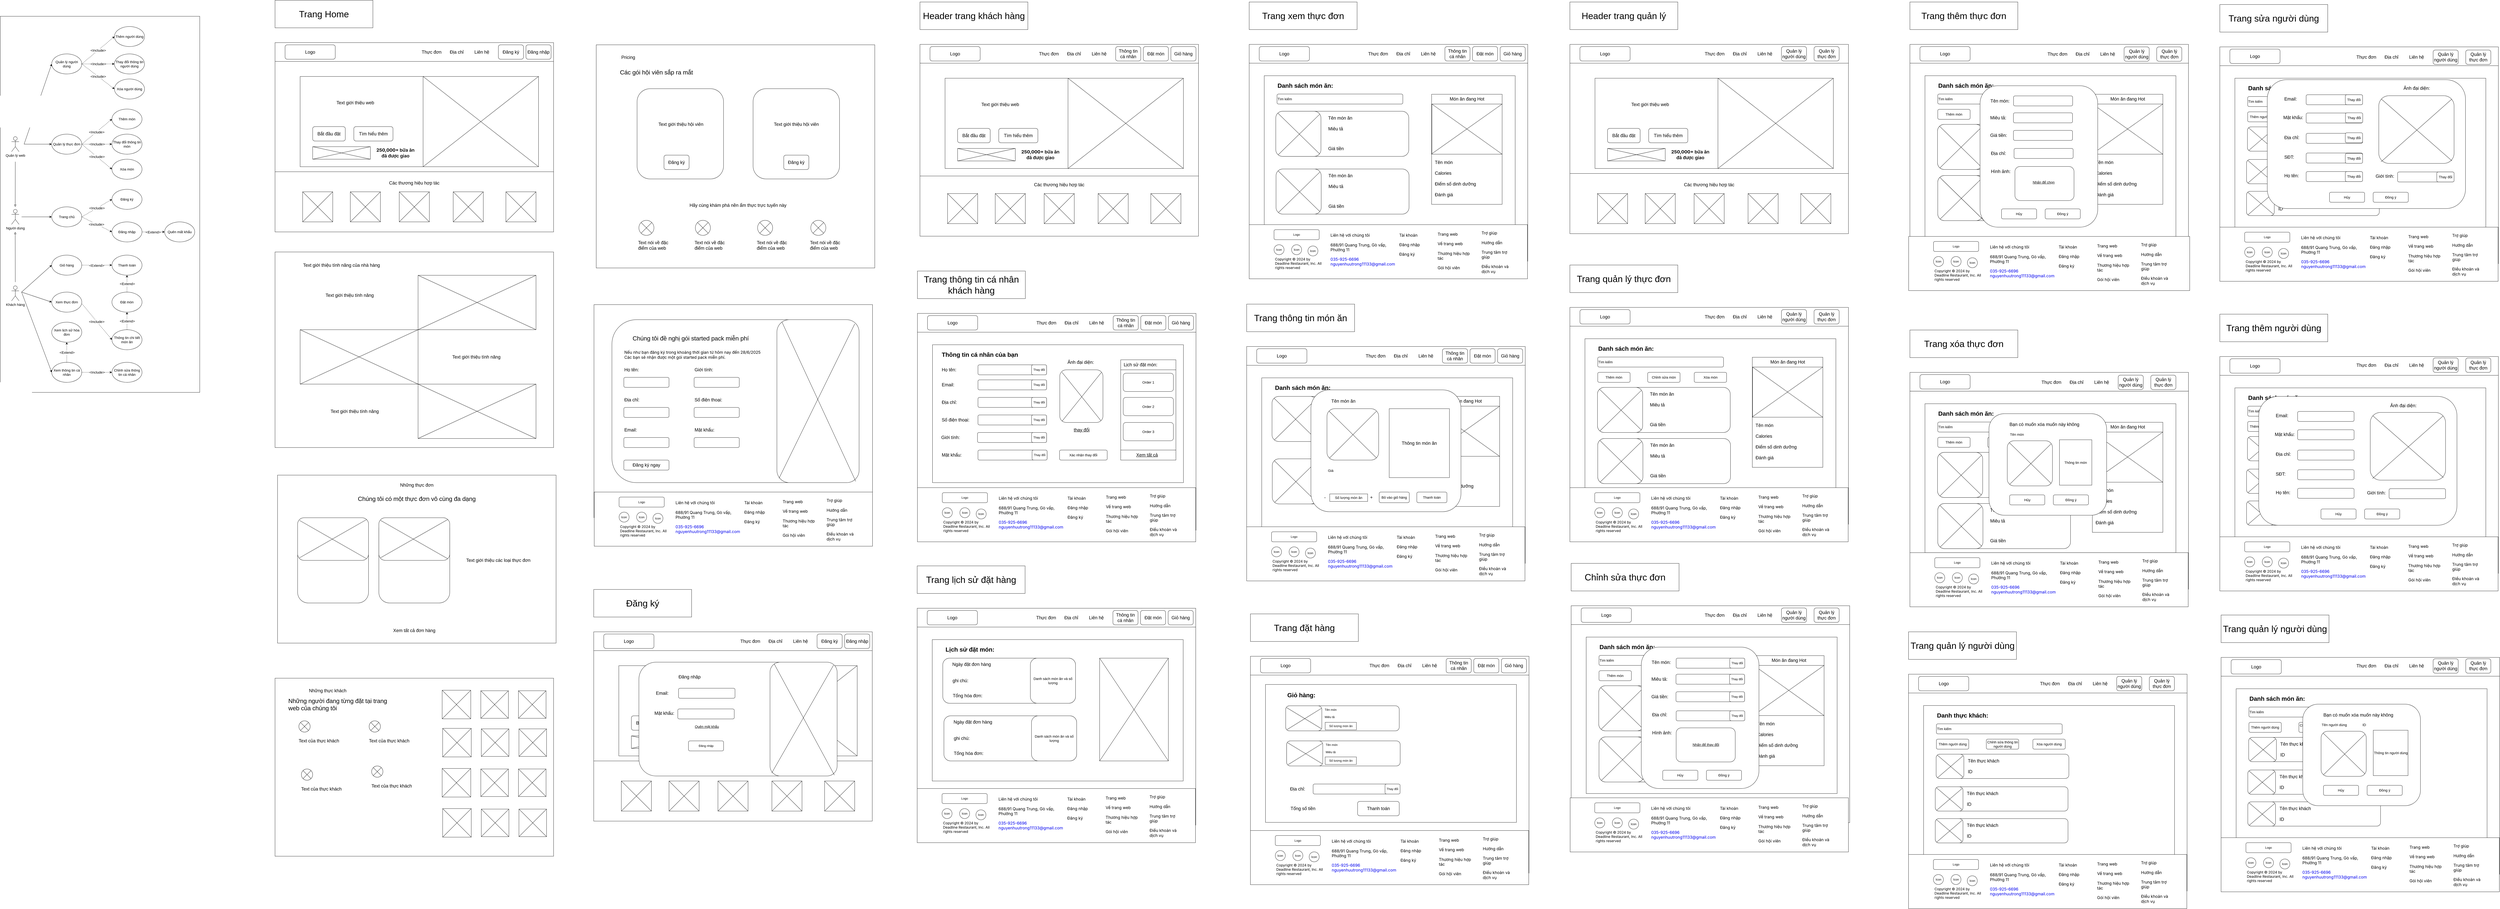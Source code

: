 <mxfile version="24.0.9" type="device">
  <diagram name="Trang-1" id="Ya37pr1msGMfvN014k54">
    <mxGraphModel dx="1500" dy="1965" grid="1" gridSize="10" guides="1" tooltips="1" connect="1" arrows="1" fold="1" page="1" pageScale="1" pageWidth="827" pageHeight="1169" math="0" shadow="0">
      <root>
        <mxCell id="0" />
        <mxCell id="1" parent="0" />
        <mxCell id="2cU7XgIMN1lNRIHI5MWn-67" value="" style="rounded=0;whiteSpace=wrap;html=1;" parent="1" vertex="1">
          <mxGeometry x="115" y="-520" width="795" height="1500" as="geometry" />
        </mxCell>
        <mxCell id="2cU7XgIMN1lNRIHI5MWn-1" value="&lt;font style=&quot;font-size: 14px;&quot;&gt;Người dùng&lt;/font&gt;" style="shape=umlActor;verticalLabelPosition=bottom;verticalAlign=top;html=1;outlineConnect=0;" parent="1" vertex="1">
          <mxGeometry x="160" y="250" width="30" height="60" as="geometry" />
        </mxCell>
        <mxCell id="2cU7XgIMN1lNRIHI5MWn-2" value="&lt;font style=&quot;font-size: 14px;&quot;&gt;Quản lý web&lt;/font&gt;" style="shape=umlActor;verticalLabelPosition=bottom;verticalAlign=top;html=1;outlineConnect=0;" parent="1" vertex="1">
          <mxGeometry x="160" y="-40" width="30" height="60" as="geometry" />
        </mxCell>
        <mxCell id="2cU7XgIMN1lNRIHI5MWn-3" value="&lt;font style=&quot;font-size: 14px;&quot;&gt;Khách hàng&lt;/font&gt;" style="shape=umlActor;verticalLabelPosition=bottom;verticalAlign=top;html=1;outlineConnect=0;" parent="1" vertex="1">
          <mxGeometry x="160" y="555" width="30" height="60" as="geometry" />
        </mxCell>
        <mxCell id="2cU7XgIMN1lNRIHI5MWn-4" value="&lt;font style=&quot;font-size: 14px;&quot;&gt;Đăng ký&lt;/font&gt;" style="ellipse;whiteSpace=wrap;html=1;" parent="1" vertex="1">
          <mxGeometry x="560" y="170" width="120" height="80" as="geometry" />
        </mxCell>
        <mxCell id="2cU7XgIMN1lNRIHI5MWn-5" value="&lt;span style=&quot;font-size: 14px;&quot;&gt;Đăng nhập&lt;/span&gt;" style="ellipse;whiteSpace=wrap;html=1;" parent="1" vertex="1">
          <mxGeometry x="560" y="300" width="120" height="80" as="geometry" />
        </mxCell>
        <mxCell id="2cU7XgIMN1lNRIHI5MWn-7" value="&lt;span style=&quot;font-size: 14px;&quot;&gt;Trang chủ&lt;/span&gt;" style="ellipse;whiteSpace=wrap;html=1;" parent="1" vertex="1">
          <mxGeometry x="320" y="240" width="120" height="80" as="geometry" />
        </mxCell>
        <mxCell id="2cU7XgIMN1lNRIHI5MWn-8" value="" style="endArrow=classic;html=1;rounded=0;entryX=0;entryY=0.5;entryDx=0;entryDy=0;" parent="1" target="2cU7XgIMN1lNRIHI5MWn-7" edge="1">
          <mxGeometry width="50" height="50" relative="1" as="geometry">
            <mxPoint x="200" y="280" as="sourcePoint" />
            <mxPoint x="300" y="230" as="targetPoint" />
          </mxGeometry>
        </mxCell>
        <mxCell id="2cU7XgIMN1lNRIHI5MWn-11" value="" style="endArrow=classic;html=1;rounded=0;exitX=1;exitY=0.5;exitDx=0;exitDy=0;entryX=0;entryY=0.5;entryDx=0;entryDy=0;dashed=1;" parent="1" source="2cU7XgIMN1lNRIHI5MWn-7" target="2cU7XgIMN1lNRIHI5MWn-4" edge="1">
          <mxGeometry width="50" height="50" relative="1" as="geometry">
            <mxPoint x="500" y="310" as="sourcePoint" />
            <mxPoint x="550" y="260" as="targetPoint" />
          </mxGeometry>
        </mxCell>
        <mxCell id="2cU7XgIMN1lNRIHI5MWn-13" value="&lt;font style=&quot;font-size: 14px;&quot;&gt;&amp;lt;Include&amp;gt;&lt;/font&gt;" style="edgeLabel;html=1;align=center;verticalAlign=middle;resizable=0;points=[];" parent="2cU7XgIMN1lNRIHI5MWn-11" vertex="1" connectable="0">
          <mxGeometry x="-0.009" relative="1" as="geometry">
            <mxPoint as="offset" />
          </mxGeometry>
        </mxCell>
        <mxCell id="2cU7XgIMN1lNRIHI5MWn-12" value="" style="endArrow=classic;html=1;rounded=0;exitX=1;exitY=0.5;exitDx=0;exitDy=0;dashed=1;entryX=0;entryY=0.5;entryDx=0;entryDy=0;" parent="1" source="2cU7XgIMN1lNRIHI5MWn-7" target="2cU7XgIMN1lNRIHI5MWn-5" edge="1">
          <mxGeometry width="50" height="50" relative="1" as="geometry">
            <mxPoint x="432" y="262" as="sourcePoint" />
            <mxPoint x="510" y="360" as="targetPoint" />
          </mxGeometry>
        </mxCell>
        <mxCell id="2cU7XgIMN1lNRIHI5MWn-14" value="&lt;font style=&quot;font-size: 14px;&quot;&gt;&amp;lt;Include&amp;gt;&lt;/font&gt;" style="edgeLabel;html=1;align=center;verticalAlign=middle;resizable=0;points=[];" parent="2cU7XgIMN1lNRIHI5MWn-12" vertex="1" connectable="0">
          <mxGeometry x="-0.025" y="-1" relative="1" as="geometry">
            <mxPoint as="offset" />
          </mxGeometry>
        </mxCell>
        <mxCell id="2cU7XgIMN1lNRIHI5MWn-15" value="&lt;span style=&quot;font-size: 14px;&quot;&gt;Quên mất khẩu&lt;/span&gt;" style="ellipse;whiteSpace=wrap;html=1;" parent="1" vertex="1">
          <mxGeometry x="770" y="300" width="120" height="80" as="geometry" />
        </mxCell>
        <mxCell id="2cU7XgIMN1lNRIHI5MWn-16" value="" style="endArrow=classic;html=1;rounded=0;exitX=1;exitY=0.5;exitDx=0;exitDy=0;dashed=1;entryX=0;entryY=0.5;entryDx=0;entryDy=0;" parent="1" source="2cU7XgIMN1lNRIHI5MWn-5" target="2cU7XgIMN1lNRIHI5MWn-15" edge="1">
          <mxGeometry width="50" height="50" relative="1" as="geometry">
            <mxPoint x="650" y="410" as="sourcePoint" />
            <mxPoint x="720" y="490" as="targetPoint" />
          </mxGeometry>
        </mxCell>
        <mxCell id="2cU7XgIMN1lNRIHI5MWn-17" value="&lt;font style=&quot;font-size: 14px;&quot;&gt;&amp;lt;Extend&amp;gt;&lt;/font&gt;" style="edgeLabel;html=1;align=center;verticalAlign=middle;resizable=0;points=[];" parent="2cU7XgIMN1lNRIHI5MWn-16" vertex="1" connectable="0">
          <mxGeometry x="-0.025" y="-1" relative="1" as="geometry">
            <mxPoint as="offset" />
          </mxGeometry>
        </mxCell>
        <mxCell id="2cU7XgIMN1lNRIHI5MWn-18" value="" style="endArrow=block;html=1;rounded=0;endFill=0;" parent="1" edge="1">
          <mxGeometry width="50" height="50" relative="1" as="geometry">
            <mxPoint x="175" y="540" as="sourcePoint" />
            <mxPoint x="174.58" y="340" as="targetPoint" />
          </mxGeometry>
        </mxCell>
        <mxCell id="2cU7XgIMN1lNRIHI5MWn-21" value="" style="endArrow=block;html=1;rounded=0;endFill=0;" parent="1" edge="1">
          <mxGeometry width="50" height="50" relative="1" as="geometry">
            <mxPoint x="175" y="60" as="sourcePoint" />
            <mxPoint x="174.63" y="240" as="targetPoint" />
          </mxGeometry>
        </mxCell>
        <mxCell id="2cU7XgIMN1lNRIHI5MWn-22" value="&lt;span style=&quot;font-size: 14px;&quot;&gt;Xem thực đơn&lt;/span&gt;" style="ellipse;whiteSpace=wrap;html=1;" parent="1" vertex="1">
          <mxGeometry x="320" y="580" width="120" height="80" as="geometry" />
        </mxCell>
        <mxCell id="2cU7XgIMN1lNRIHI5MWn-23" value="&lt;span style=&quot;font-size: 14px;&quot;&gt;Giỏ hàng&lt;/span&gt;" style="ellipse;whiteSpace=wrap;html=1;" parent="1" vertex="1">
          <mxGeometry x="320" y="432.5" width="120" height="80" as="geometry" />
        </mxCell>
        <mxCell id="2cU7XgIMN1lNRIHI5MWn-24" value="&lt;span style=&quot;font-size: 14px;&quot;&gt;Xem lịch sử hóa đơn&lt;/span&gt;" style="ellipse;whiteSpace=wrap;html=1;" parent="1" vertex="1">
          <mxGeometry x="320" y="700" width="120" height="80" as="geometry" />
        </mxCell>
        <mxCell id="2cU7XgIMN1lNRIHI5MWn-26" value="" style="endArrow=classic;html=1;rounded=0;entryX=0;entryY=0.5;entryDx=0;entryDy=0;" parent="1" target="2cU7XgIMN1lNRIHI5MWn-23" edge="1">
          <mxGeometry width="50" height="50" relative="1" as="geometry">
            <mxPoint x="200" y="580" as="sourcePoint" />
            <mxPoint x="320" y="580" as="targetPoint" />
          </mxGeometry>
        </mxCell>
        <mxCell id="2cU7XgIMN1lNRIHI5MWn-27" value="" style="endArrow=classic;html=1;rounded=0;entryX=0;entryY=0.5;entryDx=0;entryDy=0;" parent="1" target="2cU7XgIMN1lNRIHI5MWn-22" edge="1">
          <mxGeometry width="50" height="50" relative="1" as="geometry">
            <mxPoint x="200" y="580" as="sourcePoint" />
            <mxPoint x="330" y="475" as="targetPoint" />
          </mxGeometry>
        </mxCell>
        <mxCell id="2cU7XgIMN1lNRIHI5MWn-29" value="&lt;span style=&quot;font-size: 14px;&quot;&gt;Thanh toán&lt;/span&gt;" style="ellipse;whiteSpace=wrap;html=1;" parent="1" vertex="1">
          <mxGeometry x="560" y="432.5" width="120" height="80" as="geometry" />
        </mxCell>
        <mxCell id="2cU7XgIMN1lNRIHI5MWn-31" value="" style="endArrow=classic;html=1;rounded=0;exitX=1;exitY=0.5;exitDx=0;exitDy=0;dashed=1;entryX=0;entryY=0.5;entryDx=0;entryDy=0;" parent="1" source="2cU7XgIMN1lNRIHI5MWn-23" target="2cU7XgIMN1lNRIHI5MWn-29" edge="1">
          <mxGeometry width="50" height="50" relative="1" as="geometry">
            <mxPoint x="450" y="480" as="sourcePoint" />
            <mxPoint x="520" y="560" as="targetPoint" />
          </mxGeometry>
        </mxCell>
        <mxCell id="2cU7XgIMN1lNRIHI5MWn-32" value="&lt;font style=&quot;font-size: 14px;&quot;&gt;&amp;lt;Extend&amp;gt;&lt;/font&gt;" style="edgeLabel;html=1;align=center;verticalAlign=middle;resizable=0;points=[];" parent="2cU7XgIMN1lNRIHI5MWn-31" vertex="1" connectable="0">
          <mxGeometry x="-0.025" y="-1" relative="1" as="geometry">
            <mxPoint as="offset" />
          </mxGeometry>
        </mxCell>
        <mxCell id="2cU7XgIMN1lNRIHI5MWn-35" value="&lt;span style=&quot;font-size: 14px;&quot;&gt;Đặt món&lt;/span&gt;" style="ellipse;whiteSpace=wrap;html=1;" parent="1" vertex="1">
          <mxGeometry x="560" y="580" width="120" height="80" as="geometry" />
        </mxCell>
        <mxCell id="2cU7XgIMN1lNRIHI5MWn-36" value="&lt;span style=&quot;font-size: 14px;&quot;&gt;Thông tin chi tiết món ăn&lt;/span&gt;" style="ellipse;whiteSpace=wrap;html=1;" parent="1" vertex="1">
          <mxGeometry x="560" y="730" width="120" height="80" as="geometry" />
        </mxCell>
        <mxCell id="2cU7XgIMN1lNRIHI5MWn-39" value="" style="endArrow=classic;html=1;rounded=0;exitX=0.5;exitY=0;exitDx=0;exitDy=0;dashed=1;entryX=0.5;entryY=1;entryDx=0;entryDy=0;" parent="1" source="2cU7XgIMN1lNRIHI5MWn-35" target="2cU7XgIMN1lNRIHI5MWn-29" edge="1">
          <mxGeometry width="50" height="50" relative="1" as="geometry">
            <mxPoint x="740" y="570" as="sourcePoint" />
            <mxPoint x="890" y="570" as="targetPoint" />
          </mxGeometry>
        </mxCell>
        <mxCell id="2cU7XgIMN1lNRIHI5MWn-40" value="&lt;font style=&quot;font-size: 14px;&quot;&gt;&amp;lt;Extend&amp;gt;&lt;/font&gt;" style="edgeLabel;html=1;align=center;verticalAlign=middle;resizable=0;points=[];" parent="2cU7XgIMN1lNRIHI5MWn-39" vertex="1" connectable="0">
          <mxGeometry x="-0.025" y="-1" relative="1" as="geometry">
            <mxPoint as="offset" />
          </mxGeometry>
        </mxCell>
        <mxCell id="2cU7XgIMN1lNRIHI5MWn-41" value="" style="endArrow=classic;html=1;rounded=0;exitX=0.5;exitY=0;exitDx=0;exitDy=0;dashed=1;entryX=0.5;entryY=1;entryDx=0;entryDy=0;" parent="1" source="2cU7XgIMN1lNRIHI5MWn-36" target="2cU7XgIMN1lNRIHI5MWn-35" edge="1">
          <mxGeometry width="50" height="50" relative="1" as="geometry">
            <mxPoint x="730" y="667" as="sourcePoint" />
            <mxPoint x="730" y="600" as="targetPoint" />
          </mxGeometry>
        </mxCell>
        <mxCell id="2cU7XgIMN1lNRIHI5MWn-42" value="&lt;font style=&quot;font-size: 14px;&quot;&gt;&amp;lt;Extend&amp;gt;&lt;/font&gt;" style="edgeLabel;html=1;align=center;verticalAlign=middle;resizable=0;points=[];" parent="2cU7XgIMN1lNRIHI5MWn-41" vertex="1" connectable="0">
          <mxGeometry x="-0.025" y="-1" relative="1" as="geometry">
            <mxPoint as="offset" />
          </mxGeometry>
        </mxCell>
        <mxCell id="2cU7XgIMN1lNRIHI5MWn-43" value="" style="endArrow=classic;html=1;rounded=0;exitX=1.01;exitY=0.592;exitDx=0;exitDy=0;dashed=1;entryX=0;entryY=0.5;entryDx=0;entryDy=0;exitPerimeter=0;" parent="1" source="2cU7XgIMN1lNRIHI5MWn-22" target="2cU7XgIMN1lNRIHI5MWn-36" edge="1">
          <mxGeometry width="50" height="50" relative="1" as="geometry">
            <mxPoint x="414" y="730" as="sourcePoint" />
            <mxPoint x="534" y="730" as="targetPoint" />
          </mxGeometry>
        </mxCell>
        <mxCell id="2cU7XgIMN1lNRIHI5MWn-44" value="&lt;font style=&quot;font-size: 14px;&quot;&gt;&amp;lt;Include&amp;gt;&lt;/font&gt;" style="edgeLabel;html=1;align=center;verticalAlign=middle;resizable=0;points=[];" parent="2cU7XgIMN1lNRIHI5MWn-43" vertex="1" connectable="0">
          <mxGeometry x="-0.025" y="-1" relative="1" as="geometry">
            <mxPoint as="offset" />
          </mxGeometry>
        </mxCell>
        <mxCell id="2cU7XgIMN1lNRIHI5MWn-45" value="&lt;span style=&quot;font-size: 14px;&quot;&gt;Quản lý thực đơn&lt;/span&gt;" style="ellipse;whiteSpace=wrap;html=1;" parent="1" vertex="1">
          <mxGeometry x="320" y="-50" width="120" height="80" as="geometry" />
        </mxCell>
        <mxCell id="2cU7XgIMN1lNRIHI5MWn-46" value="&lt;span style=&quot;font-size: 14px;&quot;&gt;Quản lý người dùng&lt;/span&gt;" style="ellipse;whiteSpace=wrap;html=1;" parent="1" vertex="1">
          <mxGeometry x="320" y="-370" width="120" height="80" as="geometry" />
        </mxCell>
        <mxCell id="2cU7XgIMN1lNRIHI5MWn-47" value="" style="endArrow=classic;html=1;rounded=0;entryX=0;entryY=0.5;entryDx=0;entryDy=0;" parent="1" target="2cU7XgIMN1lNRIHI5MWn-46" edge="1">
          <mxGeometry width="50" height="50" relative="1" as="geometry">
            <mxPoint x="210" y="-10" as="sourcePoint" />
            <mxPoint x="330" y="140" as="targetPoint" />
          </mxGeometry>
        </mxCell>
        <mxCell id="2cU7XgIMN1lNRIHI5MWn-48" value="" style="endArrow=classic;html=1;rounded=0;entryX=0;entryY=0.5;entryDx=0;entryDy=0;" parent="1" target="2cU7XgIMN1lNRIHI5MWn-45" edge="1">
          <mxGeometry width="50" height="50" relative="1" as="geometry">
            <mxPoint x="210" y="-10" as="sourcePoint" />
            <mxPoint x="320" y="50" as="targetPoint" />
          </mxGeometry>
        </mxCell>
        <mxCell id="2cU7XgIMN1lNRIHI5MWn-49" value="&lt;span style=&quot;font-size: 14px;&quot;&gt;Thêm món&lt;/span&gt;" style="ellipse;whiteSpace=wrap;html=1;" parent="1" vertex="1">
          <mxGeometry x="560" y="-150" width="120" height="80" as="geometry" />
        </mxCell>
        <mxCell id="2cU7XgIMN1lNRIHI5MWn-50" value="&lt;span style=&quot;font-size: 14px;&quot;&gt;Thay đổi thông tin món&lt;/span&gt;" style="ellipse;whiteSpace=wrap;html=1;" parent="1" vertex="1">
          <mxGeometry x="560" y="-50" width="120" height="80" as="geometry" />
        </mxCell>
        <mxCell id="2cU7XgIMN1lNRIHI5MWn-51" value="&lt;span style=&quot;font-size: 14px;&quot;&gt;Xóa món&lt;/span&gt;" style="ellipse;whiteSpace=wrap;html=1;" parent="1" vertex="1">
          <mxGeometry x="560" y="50" width="120" height="80" as="geometry" />
        </mxCell>
        <mxCell id="2cU7XgIMN1lNRIHI5MWn-52" value="" style="endArrow=classic;html=1;rounded=0;exitX=1;exitY=0.5;exitDx=0;exitDy=0;dashed=1;entryX=0;entryY=0.5;entryDx=0;entryDy=0;" parent="1" source="2cU7XgIMN1lNRIHI5MWn-45" target="2cU7XgIMN1lNRIHI5MWn-51" edge="1">
          <mxGeometry width="50" height="50" relative="1" as="geometry">
            <mxPoint x="414" y="170" as="sourcePoint" />
            <mxPoint x="530" y="80" as="targetPoint" />
          </mxGeometry>
        </mxCell>
        <mxCell id="2cU7XgIMN1lNRIHI5MWn-53" value="&lt;font style=&quot;font-size: 14px;&quot;&gt;&amp;lt;Include&amp;gt;&lt;/font&gt;" style="edgeLabel;html=1;align=center;verticalAlign=middle;resizable=0;points=[];" parent="2cU7XgIMN1lNRIHI5MWn-52" vertex="1" connectable="0">
          <mxGeometry x="-0.009" relative="1" as="geometry">
            <mxPoint as="offset" />
          </mxGeometry>
        </mxCell>
        <mxCell id="2cU7XgIMN1lNRIHI5MWn-54" value="" style="endArrow=classic;html=1;rounded=0;exitX=1;exitY=0.5;exitDx=0;exitDy=0;dashed=1;entryX=0;entryY=0.5;entryDx=0;entryDy=0;" parent="1" source="2cU7XgIMN1lNRIHI5MWn-45" target="2cU7XgIMN1lNRIHI5MWn-50" edge="1">
          <mxGeometry width="50" height="50" relative="1" as="geometry">
            <mxPoint x="450" as="sourcePoint" />
            <mxPoint x="570" y="100" as="targetPoint" />
          </mxGeometry>
        </mxCell>
        <mxCell id="2cU7XgIMN1lNRIHI5MWn-55" value="&lt;font style=&quot;font-size: 14px;&quot;&gt;&amp;lt;Include&amp;gt;&lt;/font&gt;" style="edgeLabel;html=1;align=center;verticalAlign=middle;resizable=0;points=[];" parent="2cU7XgIMN1lNRIHI5MWn-54" vertex="1" connectable="0">
          <mxGeometry x="-0.009" relative="1" as="geometry">
            <mxPoint as="offset" />
          </mxGeometry>
        </mxCell>
        <mxCell id="2cU7XgIMN1lNRIHI5MWn-56" value="" style="endArrow=classic;html=1;rounded=0;exitX=1;exitY=0.5;exitDx=0;exitDy=0;dashed=1;entryX=0;entryY=0.5;entryDx=0;entryDy=0;" parent="1" source="2cU7XgIMN1lNRIHI5MWn-45" target="2cU7XgIMN1lNRIHI5MWn-49" edge="1">
          <mxGeometry width="50" height="50" relative="1" as="geometry">
            <mxPoint x="400" y="-120" as="sourcePoint" />
            <mxPoint x="520" y="-40" as="targetPoint" />
          </mxGeometry>
        </mxCell>
        <mxCell id="2cU7XgIMN1lNRIHI5MWn-57" value="&lt;font style=&quot;font-size: 14px;&quot;&gt;&amp;lt;Include&lt;/font&gt;&lt;span style=&quot;font-size: 14px;&quot;&gt;&amp;gt;&lt;/span&gt;" style="edgeLabel;html=1;align=center;verticalAlign=middle;resizable=0;points=[];" parent="2cU7XgIMN1lNRIHI5MWn-56" vertex="1" connectable="0">
          <mxGeometry x="-0.025" y="-1" relative="1" as="geometry">
            <mxPoint as="offset" />
          </mxGeometry>
        </mxCell>
        <mxCell id="2cU7XgIMN1lNRIHI5MWn-59" value="&lt;span style=&quot;font-size: 14px;&quot;&gt;Thay đổi thông tin người dùng&lt;/span&gt;" style="ellipse;whiteSpace=wrap;html=1;" parent="1" vertex="1">
          <mxGeometry x="570" y="-370" width="120" height="80" as="geometry" />
        </mxCell>
        <mxCell id="2cU7XgIMN1lNRIHI5MWn-60" value="&lt;span style=&quot;font-size: 14px;&quot;&gt;Xóa người dùng&lt;/span&gt;" style="ellipse;whiteSpace=wrap;html=1;" parent="1" vertex="1">
          <mxGeometry x="570" y="-270" width="120" height="80" as="geometry" />
        </mxCell>
        <mxCell id="2cU7XgIMN1lNRIHI5MWn-61" value="" style="endArrow=classic;html=1;rounded=0;exitX=1;exitY=0.5;exitDx=0;exitDy=0;dashed=1;entryX=0;entryY=0.5;entryDx=0;entryDy=0;" parent="1" source="2cU7XgIMN1lNRIHI5MWn-46" target="2cU7XgIMN1lNRIHI5MWn-60" edge="1">
          <mxGeometry width="50" height="50" relative="1" as="geometry">
            <mxPoint x="450" y="-330" as="sourcePoint" />
            <mxPoint x="540" y="-240" as="targetPoint" />
          </mxGeometry>
        </mxCell>
        <mxCell id="2cU7XgIMN1lNRIHI5MWn-62" value="&lt;font style=&quot;font-size: 14px;&quot;&gt;&amp;lt;Include&amp;gt;&lt;/font&gt;" style="edgeLabel;html=1;align=center;verticalAlign=middle;resizable=0;points=[];" parent="2cU7XgIMN1lNRIHI5MWn-61" vertex="1" connectable="0">
          <mxGeometry x="-0.009" relative="1" as="geometry">
            <mxPoint as="offset" />
          </mxGeometry>
        </mxCell>
        <mxCell id="2cU7XgIMN1lNRIHI5MWn-63" value="" style="endArrow=classic;html=1;rounded=0;exitX=1;exitY=0.5;exitDx=0;exitDy=0;dashed=1;entryX=0;entryY=0.5;entryDx=0;entryDy=0;" parent="1" source="2cU7XgIMN1lNRIHI5MWn-46" target="2cU7XgIMN1lNRIHI5MWn-59" edge="1">
          <mxGeometry width="50" height="50" relative="1" as="geometry">
            <mxPoint x="450" y="-330" as="sourcePoint" />
            <mxPoint x="580" y="-220" as="targetPoint" />
          </mxGeometry>
        </mxCell>
        <mxCell id="2cU7XgIMN1lNRIHI5MWn-64" value="&lt;font style=&quot;font-size: 14px;&quot;&gt;&amp;lt;Include&amp;gt;&lt;/font&gt;" style="edgeLabel;html=1;align=center;verticalAlign=middle;resizable=0;points=[];" parent="2cU7XgIMN1lNRIHI5MWn-63" vertex="1" connectable="0">
          <mxGeometry x="-0.009" relative="1" as="geometry">
            <mxPoint as="offset" />
          </mxGeometry>
        </mxCell>
        <mxCell id="2cU7XgIMN1lNRIHI5MWn-68" value="" style="rounded=0;whiteSpace=wrap;html=1;" parent="1" vertex="1">
          <mxGeometry x="1210" y="-415" width="1110" height="755" as="geometry" />
        </mxCell>
        <mxCell id="2cU7XgIMN1lNRIHI5MWn-69" value="" style="rounded=0;whiteSpace=wrap;html=1;" parent="1" vertex="1">
          <mxGeometry x="1210" y="-415" width="1110" height="75" as="geometry" />
        </mxCell>
        <mxCell id="2cU7XgIMN1lNRIHI5MWn-71" value="&lt;font style=&quot;font-size: 18px;&quot;&gt;Đăng nhập&lt;/font&gt;" style="rounded=1;whiteSpace=wrap;html=1;" parent="1" vertex="1">
          <mxGeometry x="2210" y="-406.25" width="100" height="57.5" as="geometry" />
        </mxCell>
        <mxCell id="2cU7XgIMN1lNRIHI5MWn-72" value="&lt;font style=&quot;font-size: 18px;&quot;&gt;Đăng ký&lt;/font&gt;" style="rounded=1;whiteSpace=wrap;html=1;" parent="1" vertex="1">
          <mxGeometry x="2100" y="-406.25" width="100" height="57.5" as="geometry" />
        </mxCell>
        <mxCell id="2cU7XgIMN1lNRIHI5MWn-76" value="&lt;font style=&quot;font-size: 18px;&quot;&gt;Thực đơn&lt;/font&gt;" style="text;html=1;align=center;verticalAlign=middle;whiteSpace=wrap;rounded=0;" parent="1" vertex="1">
          <mxGeometry x="1780" y="-392.5" width="108" height="30" as="geometry" />
        </mxCell>
        <mxCell id="2cU7XgIMN1lNRIHI5MWn-77" value="&lt;font style=&quot;font-size: 18px;&quot;&gt;Địa chỉ&lt;/font&gt;" style="text;html=1;align=center;verticalAlign=middle;whiteSpace=wrap;rounded=0;" parent="1" vertex="1">
          <mxGeometry x="1880" y="-392.5" width="108" height="30" as="geometry" />
        </mxCell>
        <mxCell id="2cU7XgIMN1lNRIHI5MWn-78" value="&lt;font style=&quot;font-size: 18px;&quot;&gt;Liên hệ&lt;/font&gt;" style="text;html=1;align=center;verticalAlign=middle;whiteSpace=wrap;rounded=0;" parent="1" vertex="1">
          <mxGeometry x="1980" y="-392.5" width="108" height="30" as="geometry" />
        </mxCell>
        <mxCell id="2cU7XgIMN1lNRIHI5MWn-79" value="&lt;font style=&quot;font-size: 18px;&quot;&gt;Logo&lt;/font&gt;" style="rounded=1;whiteSpace=wrap;html=1;" parent="1" vertex="1">
          <mxGeometry x="1250" y="-406.25" width="200" height="57.5" as="geometry" />
        </mxCell>
        <mxCell id="2cU7XgIMN1lNRIHI5MWn-80" value="" style="rounded=0;whiteSpace=wrap;html=1;" parent="1" vertex="1">
          <mxGeometry x="1210" y="-340" width="1110" height="450" as="geometry" />
        </mxCell>
        <mxCell id="2cU7XgIMN1lNRIHI5MWn-81" value="" style="rounded=0;whiteSpace=wrap;html=1;" parent="1" vertex="1">
          <mxGeometry x="1310" y="-280" width="490" height="360" as="geometry" />
        </mxCell>
        <mxCell id="2cU7XgIMN1lNRIHI5MWn-82" value="&lt;font style=&quot;font-size: 18px;&quot;&gt;Bắt đầu đặt&lt;/font&gt;" style="rounded=1;whiteSpace=wrap;html=1;" parent="1" vertex="1">
          <mxGeometry x="1360" y="-80" width="130" height="57.5" as="geometry" />
        </mxCell>
        <mxCell id="2cU7XgIMN1lNRIHI5MWn-83" value="&lt;font style=&quot;font-size: 18px;&quot;&gt;Tìm hiểu thêm&lt;/font&gt;" style="rounded=1;whiteSpace=wrap;html=1;" parent="1" vertex="1">
          <mxGeometry x="1524" y="-80" width="156" height="57.5" as="geometry" />
        </mxCell>
        <mxCell id="2cU7XgIMN1lNRIHI5MWn-84" value="" style="rounded=0;whiteSpace=wrap;html=1;" parent="1" vertex="1">
          <mxGeometry x="1800" y="-280" width="460" height="360" as="geometry" />
        </mxCell>
        <mxCell id="2cU7XgIMN1lNRIHI5MWn-85" value="" style="endArrow=none;html=1;rounded=0;entryX=1;entryY=1;entryDx=0;entryDy=0;exitX=0;exitY=0;exitDx=0;exitDy=0;" parent="1" source="2cU7XgIMN1lNRIHI5MWn-84" target="2cU7XgIMN1lNRIHI5MWn-84" edge="1">
          <mxGeometry width="50" height="50" relative="1" as="geometry">
            <mxPoint x="1880" y="-130" as="sourcePoint" />
            <mxPoint x="1930" y="-180" as="targetPoint" />
          </mxGeometry>
        </mxCell>
        <mxCell id="2cU7XgIMN1lNRIHI5MWn-86" value="" style="endArrow=none;html=1;rounded=0;entryX=1;entryY=0;entryDx=0;entryDy=0;exitX=0;exitY=1;exitDx=0;exitDy=0;" parent="1" source="2cU7XgIMN1lNRIHI5MWn-84" target="2cU7XgIMN1lNRIHI5MWn-84" edge="1">
          <mxGeometry width="50" height="50" relative="1" as="geometry">
            <mxPoint x="1810" y="-270" as="sourcePoint" />
            <mxPoint x="2270" y="90" as="targetPoint" />
          </mxGeometry>
        </mxCell>
        <mxCell id="2cU7XgIMN1lNRIHI5MWn-87" value="" style="rounded=0;whiteSpace=wrap;html=1;" parent="1" vertex="1">
          <mxGeometry x="1360" width="230" height="50" as="geometry" />
        </mxCell>
        <mxCell id="2cU7XgIMN1lNRIHI5MWn-88" value="" style="endArrow=none;html=1;rounded=0;entryX=1;entryY=0;entryDx=0;entryDy=0;exitX=0;exitY=1;exitDx=0;exitDy=0;" parent="1" source="2cU7XgIMN1lNRIHI5MWn-87" target="2cU7XgIMN1lNRIHI5MWn-87" edge="1">
          <mxGeometry width="50" height="50" relative="1" as="geometry">
            <mxPoint x="1810" y="-270" as="sourcePoint" />
            <mxPoint x="2270" y="90" as="targetPoint" />
          </mxGeometry>
        </mxCell>
        <mxCell id="2cU7XgIMN1lNRIHI5MWn-89" value="" style="endArrow=none;html=1;rounded=0;entryX=1;entryY=1;entryDx=0;entryDy=0;exitX=0;exitY=0;exitDx=0;exitDy=0;" parent="1" source="2cU7XgIMN1lNRIHI5MWn-87" target="2cU7XgIMN1lNRIHI5MWn-87" edge="1">
          <mxGeometry width="50" height="50" relative="1" as="geometry">
            <mxPoint x="1370" y="60" as="sourcePoint" />
            <mxPoint x="1630" y="10" as="targetPoint" />
          </mxGeometry>
        </mxCell>
        <mxCell id="2cU7XgIMN1lNRIHI5MWn-90" value="&lt;font style=&quot;font-size: 18px;&quot;&gt;Text giới thiệu web&lt;/font&gt;" style="text;html=1;align=center;verticalAlign=middle;whiteSpace=wrap;rounded=0;" parent="1" vertex="1">
          <mxGeometry x="1360" y="-250" width="340" height="150" as="geometry" />
        </mxCell>
        <mxCell id="2cU7XgIMN1lNRIHI5MWn-92" value="&lt;font style=&quot;background-color: rgb(255, 255, 255); font-size: 18px;&quot;&gt;&lt;span style=&quot;font-weight: 700; font-family: Inter, sans-serif; text-align: start;&quot;&gt;250,000+&lt;/span&gt;&lt;span style=&quot;font-family: Inter, sans-serif; font-weight: 600; text-align: start;&quot;&gt;&amp;nbsp;bữa ăn đã được giao&lt;/span&gt;&lt;/font&gt;" style="text;html=1;align=center;verticalAlign=middle;whiteSpace=wrap;rounded=0;" parent="1" vertex="1">
          <mxGeometry x="1610" y="10" width="160" height="30" as="geometry" />
        </mxCell>
        <mxCell id="2cU7XgIMN1lNRIHI5MWn-93" value="" style="rounded=0;whiteSpace=wrap;html=1;" parent="1" vertex="1">
          <mxGeometry x="1210" y="100" width="1110" height="240" as="geometry" />
        </mxCell>
        <mxCell id="2cU7XgIMN1lNRIHI5MWn-94" value="&lt;font style=&quot;font-size: 18px;&quot;&gt;Các thương hiệu hợp tác&lt;/font&gt;" style="text;html=1;align=center;verticalAlign=middle;whiteSpace=wrap;rounded=0;" parent="1" vertex="1">
          <mxGeometry x="1650" y="130" width="230" height="30" as="geometry" />
        </mxCell>
        <mxCell id="2cU7XgIMN1lNRIHI5MWn-98" value="" style="whiteSpace=wrap;html=1;aspect=fixed;" parent="1" vertex="1">
          <mxGeometry x="1320" y="180" width="120" height="120" as="geometry" />
        </mxCell>
        <mxCell id="2cU7XgIMN1lNRIHI5MWn-99" value="" style="endArrow=none;html=1;rounded=0;exitX=1;exitY=1;exitDx=0;exitDy=0;entryX=0;entryY=0;entryDx=0;entryDy=0;" parent="1" source="2cU7XgIMN1lNRIHI5MWn-98" target="2cU7XgIMN1lNRIHI5MWn-98" edge="1">
          <mxGeometry width="50" height="50" relative="1" as="geometry">
            <mxPoint x="2360" y="160" as="sourcePoint" />
            <mxPoint x="2410" y="110" as="targetPoint" />
          </mxGeometry>
        </mxCell>
        <mxCell id="2cU7XgIMN1lNRIHI5MWn-100" value="" style="endArrow=none;html=1;rounded=0;exitX=1;exitY=0;exitDx=0;exitDy=0;entryX=0;entryY=1;entryDx=0;entryDy=0;" parent="1" source="2cU7XgIMN1lNRIHI5MWn-98" target="2cU7XgIMN1lNRIHI5MWn-98" edge="1">
          <mxGeometry width="50" height="50" relative="1" as="geometry">
            <mxPoint x="2490" y="270" as="sourcePoint" />
            <mxPoint x="2410" y="190" as="targetPoint" />
          </mxGeometry>
        </mxCell>
        <mxCell id="2cU7XgIMN1lNRIHI5MWn-102" value="" style="whiteSpace=wrap;html=1;aspect=fixed;" parent="1" vertex="1">
          <mxGeometry x="1510" y="180" width="120" height="120" as="geometry" />
        </mxCell>
        <mxCell id="2cU7XgIMN1lNRIHI5MWn-103" value="" style="endArrow=none;html=1;rounded=0;exitX=1;exitY=1;exitDx=0;exitDy=0;entryX=0;entryY=0;entryDx=0;entryDy=0;" parent="1" source="2cU7XgIMN1lNRIHI5MWn-102" target="2cU7XgIMN1lNRIHI5MWn-102" edge="1">
          <mxGeometry width="50" height="50" relative="1" as="geometry">
            <mxPoint x="2520" y="160" as="sourcePoint" />
            <mxPoint x="2570" y="110" as="targetPoint" />
          </mxGeometry>
        </mxCell>
        <mxCell id="2cU7XgIMN1lNRIHI5MWn-104" value="" style="endArrow=none;html=1;rounded=0;exitX=1;exitY=0;exitDx=0;exitDy=0;entryX=0;entryY=1;entryDx=0;entryDy=0;" parent="1" source="2cU7XgIMN1lNRIHI5MWn-102" target="2cU7XgIMN1lNRIHI5MWn-102" edge="1">
          <mxGeometry width="50" height="50" relative="1" as="geometry">
            <mxPoint x="2650" y="270" as="sourcePoint" />
            <mxPoint x="2570" y="190" as="targetPoint" />
          </mxGeometry>
        </mxCell>
        <mxCell id="2cU7XgIMN1lNRIHI5MWn-105" value="" style="whiteSpace=wrap;html=1;aspect=fixed;" parent="1" vertex="1">
          <mxGeometry x="1705" y="180" width="120" height="120" as="geometry" />
        </mxCell>
        <mxCell id="2cU7XgIMN1lNRIHI5MWn-106" value="" style="endArrow=none;html=1;rounded=0;exitX=1;exitY=1;exitDx=0;exitDy=0;entryX=0;entryY=0;entryDx=0;entryDy=0;" parent="1" source="2cU7XgIMN1lNRIHI5MWn-105" target="2cU7XgIMN1lNRIHI5MWn-105" edge="1">
          <mxGeometry width="50" height="50" relative="1" as="geometry">
            <mxPoint x="2775" y="160" as="sourcePoint" />
            <mxPoint x="2825" y="110" as="targetPoint" />
          </mxGeometry>
        </mxCell>
        <mxCell id="2cU7XgIMN1lNRIHI5MWn-107" value="" style="endArrow=none;html=1;rounded=0;exitX=1;exitY=0;exitDx=0;exitDy=0;entryX=0;entryY=1;entryDx=0;entryDy=0;" parent="1" source="2cU7XgIMN1lNRIHI5MWn-105" target="2cU7XgIMN1lNRIHI5MWn-105" edge="1">
          <mxGeometry width="50" height="50" relative="1" as="geometry">
            <mxPoint x="2905" y="270" as="sourcePoint" />
            <mxPoint x="2825" y="190" as="targetPoint" />
          </mxGeometry>
        </mxCell>
        <mxCell id="2cU7XgIMN1lNRIHI5MWn-108" value="" style="whiteSpace=wrap;html=1;aspect=fixed;" parent="1" vertex="1">
          <mxGeometry x="1920" y="180" width="120" height="120" as="geometry" />
        </mxCell>
        <mxCell id="2cU7XgIMN1lNRIHI5MWn-109" value="" style="endArrow=none;html=1;rounded=0;exitX=1;exitY=1;exitDx=0;exitDy=0;entryX=0;entryY=0;entryDx=0;entryDy=0;" parent="1" source="2cU7XgIMN1lNRIHI5MWn-108" target="2cU7XgIMN1lNRIHI5MWn-108" edge="1">
          <mxGeometry width="50" height="50" relative="1" as="geometry">
            <mxPoint x="2990" y="160" as="sourcePoint" />
            <mxPoint x="3040" y="110" as="targetPoint" />
          </mxGeometry>
        </mxCell>
        <mxCell id="2cU7XgIMN1lNRIHI5MWn-110" value="" style="endArrow=none;html=1;rounded=0;exitX=1;exitY=0;exitDx=0;exitDy=0;entryX=0;entryY=1;entryDx=0;entryDy=0;" parent="1" source="2cU7XgIMN1lNRIHI5MWn-108" target="2cU7XgIMN1lNRIHI5MWn-108" edge="1">
          <mxGeometry width="50" height="50" relative="1" as="geometry">
            <mxPoint x="3120" y="270" as="sourcePoint" />
            <mxPoint x="3040" y="190" as="targetPoint" />
          </mxGeometry>
        </mxCell>
        <mxCell id="2cU7XgIMN1lNRIHI5MWn-111" value="" style="whiteSpace=wrap;html=1;aspect=fixed;" parent="1" vertex="1">
          <mxGeometry x="2130" y="180" width="120" height="120" as="geometry" />
        </mxCell>
        <mxCell id="2cU7XgIMN1lNRIHI5MWn-112" value="" style="endArrow=none;html=1;rounded=0;exitX=1;exitY=1;exitDx=0;exitDy=0;entryX=0;entryY=0;entryDx=0;entryDy=0;" parent="1" source="2cU7XgIMN1lNRIHI5MWn-111" target="2cU7XgIMN1lNRIHI5MWn-111" edge="1">
          <mxGeometry width="50" height="50" relative="1" as="geometry">
            <mxPoint x="3190" y="160" as="sourcePoint" />
            <mxPoint x="3240" y="110" as="targetPoint" />
          </mxGeometry>
        </mxCell>
        <mxCell id="2cU7XgIMN1lNRIHI5MWn-113" value="" style="endArrow=none;html=1;rounded=0;exitX=1;exitY=0;exitDx=0;exitDy=0;entryX=0;entryY=1;entryDx=0;entryDy=0;" parent="1" source="2cU7XgIMN1lNRIHI5MWn-111" target="2cU7XgIMN1lNRIHI5MWn-111" edge="1">
          <mxGeometry width="50" height="50" relative="1" as="geometry">
            <mxPoint x="3320" y="270" as="sourcePoint" />
            <mxPoint x="3240" y="190" as="targetPoint" />
          </mxGeometry>
        </mxCell>
        <mxCell id="2cU7XgIMN1lNRIHI5MWn-114" value="" style="rounded=0;whiteSpace=wrap;html=1;" parent="1" vertex="1">
          <mxGeometry x="1210" y="420" width="1110" height="780" as="geometry" />
        </mxCell>
        <mxCell id="2cU7XgIMN1lNRIHI5MWn-116" value="&lt;font style=&quot;font-size: 36px;&quot;&gt;Trang Home&lt;/font&gt;" style="rounded=0;whiteSpace=wrap;html=1;" parent="1" vertex="1">
          <mxGeometry x="1210" y="-584" width="390" height="110" as="geometry" />
        </mxCell>
        <mxCell id="2cU7XgIMN1lNRIHI5MWn-118" value="" style="rounded=0;whiteSpace=wrap;html=1;" parent="1" vertex="1">
          <mxGeometry x="1780" y="513" width="470" height="217" as="geometry" />
        </mxCell>
        <mxCell id="2cU7XgIMN1lNRIHI5MWn-119" value="" style="rounded=0;whiteSpace=wrap;html=1;" parent="1" vertex="1">
          <mxGeometry x="1310" y="730" width="470" height="217" as="geometry" />
        </mxCell>
        <mxCell id="2cU7XgIMN1lNRIHI5MWn-120" value="" style="rounded=0;whiteSpace=wrap;html=1;" parent="1" vertex="1">
          <mxGeometry x="1780" y="947" width="470" height="217" as="geometry" />
        </mxCell>
        <mxCell id="2cU7XgIMN1lNRIHI5MWn-121" value="&lt;font style=&quot;font-size: 18px;&quot;&gt;Text giới thiệu tính năng của nhà hàng&lt;/font&gt;" style="text;html=1;align=center;verticalAlign=middle;whiteSpace=wrap;rounded=0;" parent="1" vertex="1">
          <mxGeometry x="1290" y="437.5" width="370" height="70" as="geometry" />
        </mxCell>
        <mxCell id="2cU7XgIMN1lNRIHI5MWn-122" value="&lt;font style=&quot;font-size: 18px;&quot;&gt;Text giới thiệu tính năng&amp;nbsp;&lt;/font&gt;" style="text;html=1;align=center;verticalAlign=middle;whiteSpace=wrap;rounded=0;" parent="1" vertex="1">
          <mxGeometry x="1330" y="555" width="360" height="75" as="geometry" />
        </mxCell>
        <mxCell id="2cU7XgIMN1lNRIHI5MWn-123" value="&lt;font style=&quot;font-size: 18px;&quot;&gt;Text giới thiệu tính năng&amp;nbsp;&lt;/font&gt;" style="text;html=1;align=center;verticalAlign=middle;whiteSpace=wrap;rounded=0;" parent="1" vertex="1">
          <mxGeometry x="1835" y="801" width="360" height="75" as="geometry" />
        </mxCell>
        <mxCell id="2cU7XgIMN1lNRIHI5MWn-124" value="&lt;font style=&quot;font-size: 18px;&quot;&gt;Text giới thiệu tính năng&amp;nbsp;&lt;/font&gt;" style="text;html=1;align=center;verticalAlign=middle;whiteSpace=wrap;rounded=0;" parent="1" vertex="1">
          <mxGeometry x="1350" y="1018" width="360" height="75" as="geometry" />
        </mxCell>
        <mxCell id="2cU7XgIMN1lNRIHI5MWn-125" value="" style="endArrow=none;html=1;rounded=0;entryX=1;entryY=0;entryDx=0;entryDy=0;exitX=1;exitY=0;exitDx=0;exitDy=0;" parent="1" source="2cU7XgIMN1lNRIHI5MWn-119" target="2cU7XgIMN1lNRIHI5MWn-118" edge="1">
          <mxGeometry width="50" height="50" relative="1" as="geometry">
            <mxPoint x="1970" y="660" as="sourcePoint" />
            <mxPoint x="2020" y="610" as="targetPoint" />
          </mxGeometry>
        </mxCell>
        <mxCell id="2cU7XgIMN1lNRIHI5MWn-126" value="" style="endArrow=none;html=1;rounded=0;entryX=1;entryY=1;entryDx=0;entryDy=0;exitX=0;exitY=0;exitDx=0;exitDy=0;" parent="1" source="2cU7XgIMN1lNRIHI5MWn-118" target="2cU7XgIMN1lNRIHI5MWn-118" edge="1">
          <mxGeometry width="50" height="50" relative="1" as="geometry">
            <mxPoint x="1790" y="740" as="sourcePoint" />
            <mxPoint x="2260" y="523" as="targetPoint" />
          </mxGeometry>
        </mxCell>
        <mxCell id="2cU7XgIMN1lNRIHI5MWn-127" value="" style="endArrow=none;html=1;rounded=0;entryX=1;entryY=0;entryDx=0;entryDy=0;exitX=1;exitY=0;exitDx=0;exitDy=0;" parent="1" edge="1">
          <mxGeometry width="50" height="50" relative="1" as="geometry">
            <mxPoint x="1310" y="947" as="sourcePoint" />
            <mxPoint x="1780" y="730" as="targetPoint" />
          </mxGeometry>
        </mxCell>
        <mxCell id="2cU7XgIMN1lNRIHI5MWn-128" value="" style="endArrow=none;html=1;rounded=0;entryX=1;entryY=1;entryDx=0;entryDy=0;exitX=0;exitY=0;exitDx=0;exitDy=0;" parent="1" edge="1">
          <mxGeometry width="50" height="50" relative="1" as="geometry">
            <mxPoint x="1310" y="730" as="sourcePoint" />
            <mxPoint x="1780" y="947" as="targetPoint" />
          </mxGeometry>
        </mxCell>
        <mxCell id="2cU7XgIMN1lNRIHI5MWn-129" value="" style="endArrow=none;html=1;rounded=0;entryX=1;entryY=0;entryDx=0;entryDy=0;exitX=1;exitY=0;exitDx=0;exitDy=0;" parent="1" edge="1">
          <mxGeometry width="50" height="50" relative="1" as="geometry">
            <mxPoint x="1780" y="1164" as="sourcePoint" />
            <mxPoint x="2250" y="947" as="targetPoint" />
          </mxGeometry>
        </mxCell>
        <mxCell id="2cU7XgIMN1lNRIHI5MWn-130" value="" style="endArrow=none;html=1;rounded=0;entryX=1;entryY=1;entryDx=0;entryDy=0;exitX=0;exitY=0;exitDx=0;exitDy=0;" parent="1" edge="1">
          <mxGeometry width="50" height="50" relative="1" as="geometry">
            <mxPoint x="1780" y="947" as="sourcePoint" />
            <mxPoint x="2250" y="1164" as="targetPoint" />
          </mxGeometry>
        </mxCell>
        <mxCell id="2cU7XgIMN1lNRIHI5MWn-131" value="" style="rounded=0;whiteSpace=wrap;html=1;" parent="1" vertex="1">
          <mxGeometry x="1220" y="1310" width="1110" height="670" as="geometry" />
        </mxCell>
        <mxCell id="2cU7XgIMN1lNRIHI5MWn-132" value="&lt;font style=&quot;font-size: 18px;&quot;&gt;Những thực đơn&lt;/font&gt;" style="text;html=1;align=center;verticalAlign=middle;whiteSpace=wrap;rounded=0;" parent="1" vertex="1">
          <mxGeometry x="1625" y="1330" width="300" height="40" as="geometry" />
        </mxCell>
        <mxCell id="2cU7XgIMN1lNRIHI5MWn-133" value="&lt;font style=&quot;font-size: 24px;&quot;&gt;Chúng tôi có một thực đơn vô cùng đa dạng&lt;/font&gt;" style="text;html=1;align=center;verticalAlign=middle;whiteSpace=wrap;rounded=0;" parent="1" vertex="1">
          <mxGeometry x="1501" y="1380" width="548" height="50" as="geometry" />
        </mxCell>
        <mxCell id="2cU7XgIMN1lNRIHI5MWn-135" value="" style="rounded=1;whiteSpace=wrap;html=1;" parent="1" vertex="1">
          <mxGeometry x="1623.75" y="1480" width="282.5" height="340" as="geometry" />
        </mxCell>
        <mxCell id="2cU7XgIMN1lNRIHI5MWn-137" value="" style="rounded=1;whiteSpace=wrap;html=1;" parent="1" vertex="1">
          <mxGeometry x="1300" y="1480" width="282.5" height="340" as="geometry" />
        </mxCell>
        <mxCell id="2cU7XgIMN1lNRIHI5MWn-138" value="&lt;font style=&quot;font-size: 18px;&quot;&gt;Xem tất cả đơn hàng&lt;/font&gt;" style="text;html=1;align=center;verticalAlign=middle;whiteSpace=wrap;rounded=0;" parent="1" vertex="1">
          <mxGeometry x="1615" y="1910" width="300" height="40" as="geometry" />
        </mxCell>
        <mxCell id="2cU7XgIMN1lNRIHI5MWn-140" value="" style="rounded=1;whiteSpace=wrap;html=1;" parent="1" vertex="1">
          <mxGeometry x="1300" y="1480" width="282.5" height="170" as="geometry" />
        </mxCell>
        <mxCell id="2cU7XgIMN1lNRIHI5MWn-142" value="" style="rounded=1;whiteSpace=wrap;html=1;" parent="1" vertex="1">
          <mxGeometry x="1623.75" y="1480" width="282.5" height="170" as="geometry" />
        </mxCell>
        <mxCell id="2cU7XgIMN1lNRIHI5MWn-143" value="" style="endArrow=none;html=1;rounded=0;entryX=0.972;entryY=0.041;entryDx=0;entryDy=0;entryPerimeter=0;" parent="1" target="2cU7XgIMN1lNRIHI5MWn-142" edge="1">
          <mxGeometry width="50" height="50" relative="1" as="geometry">
            <mxPoint x="1630" y="1640" as="sourcePoint" />
            <mxPoint x="1790" y="1560" as="targetPoint" />
          </mxGeometry>
        </mxCell>
        <mxCell id="2cU7XgIMN1lNRIHI5MWn-144" value="" style="endArrow=none;html=1;rounded=0;entryX=0.969;entryY=0.959;entryDx=0;entryDy=0;entryPerimeter=0;exitX=0.025;exitY=0.063;exitDx=0;exitDy=0;exitPerimeter=0;" parent="1" source="2cU7XgIMN1lNRIHI5MWn-142" target="2cU7XgIMN1lNRIHI5MWn-142" edge="1">
          <mxGeometry width="50" height="50" relative="1" as="geometry">
            <mxPoint x="1640" y="1650" as="sourcePoint" />
            <mxPoint x="1908" y="1497" as="targetPoint" />
          </mxGeometry>
        </mxCell>
        <mxCell id="2cU7XgIMN1lNRIHI5MWn-145" value="" style="endArrow=none;html=1;rounded=0;entryX=0.972;entryY=0.041;entryDx=0;entryDy=0;entryPerimeter=0;" parent="1" edge="1">
          <mxGeometry width="50" height="50" relative="1" as="geometry">
            <mxPoint x="1307.25" y="1640" as="sourcePoint" />
            <mxPoint x="1575.25" y="1487" as="targetPoint" />
          </mxGeometry>
        </mxCell>
        <mxCell id="2cU7XgIMN1lNRIHI5MWn-146" value="" style="endArrow=none;html=1;rounded=0;entryX=0.969;entryY=0.959;entryDx=0;entryDy=0;entryPerimeter=0;exitX=0.025;exitY=0.063;exitDx=0;exitDy=0;exitPerimeter=0;" parent="1" edge="1">
          <mxGeometry width="50" height="50" relative="1" as="geometry">
            <mxPoint x="1308.25" y="1491" as="sourcePoint" />
            <mxPoint x="1574.25" y="1643" as="targetPoint" />
          </mxGeometry>
        </mxCell>
        <mxCell id="2cU7XgIMN1lNRIHI5MWn-148" value="&lt;font style=&quot;font-size: 18px;&quot;&gt;Text giới thiệu các loại thực đơn&lt;/font&gt;" style="text;html=1;align=center;verticalAlign=middle;whiteSpace=wrap;rounded=0;" parent="1" vertex="1">
          <mxGeometry x="1940" y="1480" width="320" height="340" as="geometry" />
        </mxCell>
        <mxCell id="2cU7XgIMN1lNRIHI5MWn-149" value="&lt;span style=&quot;font-size: 14px;&quot;&gt;Xem thông tin cá nhân&lt;/span&gt;" style="ellipse;whiteSpace=wrap;html=1;" parent="1" vertex="1">
          <mxGeometry x="320" y="860" width="120" height="80" as="geometry" />
        </mxCell>
        <mxCell id="2cU7XgIMN1lNRIHI5MWn-150" value="&lt;span style=&quot;font-size: 14px;&quot;&gt;Chỉnh sửa thông tin cá nhân&lt;/span&gt;" style="ellipse;whiteSpace=wrap;html=1;" parent="1" vertex="1">
          <mxGeometry x="560" y="860" width="120" height="80" as="geometry" />
        </mxCell>
        <mxCell id="2cU7XgIMN1lNRIHI5MWn-151" value="" style="endArrow=classic;html=1;rounded=0;entryX=0;entryY=0.5;entryDx=0;entryDy=0;" parent="1" target="2cU7XgIMN1lNRIHI5MWn-149" edge="1">
          <mxGeometry width="50" height="50" relative="1" as="geometry">
            <mxPoint x="200" y="580" as="sourcePoint" />
            <mxPoint x="330" y="780" as="targetPoint" />
          </mxGeometry>
        </mxCell>
        <mxCell id="2cU7XgIMN1lNRIHI5MWn-152" value="" style="endArrow=classic;html=1;rounded=0;exitX=1;exitY=0.5;exitDx=0;exitDy=0;entryX=0;entryY=0.5;entryDx=0;entryDy=0;dashed=1;" parent="1" source="2cU7XgIMN1lNRIHI5MWn-149" target="2cU7XgIMN1lNRIHI5MWn-150" edge="1">
          <mxGeometry width="50" height="50" relative="1" as="geometry">
            <mxPoint x="414" y="935" as="sourcePoint" />
            <mxPoint x="534" y="865" as="targetPoint" />
          </mxGeometry>
        </mxCell>
        <mxCell id="2cU7XgIMN1lNRIHI5MWn-153" value="&lt;font style=&quot;font-size: 14px;&quot;&gt;&amp;lt;Include&amp;gt;&lt;/font&gt;" style="edgeLabel;html=1;align=center;verticalAlign=middle;resizable=0;points=[];" parent="2cU7XgIMN1lNRIHI5MWn-152" vertex="1" connectable="0">
          <mxGeometry x="-0.009" relative="1" as="geometry">
            <mxPoint as="offset" />
          </mxGeometry>
        </mxCell>
        <mxCell id="2cU7XgIMN1lNRIHI5MWn-154" value="" style="rounded=0;whiteSpace=wrap;html=1;" parent="1" vertex="1">
          <mxGeometry x="1210" y="2120" width="1110" height="710" as="geometry" />
        </mxCell>
        <mxCell id="2cU7XgIMN1lNRIHI5MWn-155" value="" style="whiteSpace=wrap;html=1;aspect=fixed;" parent="1" vertex="1">
          <mxGeometry x="1876" y="2168" width="114" height="114" as="geometry" />
        </mxCell>
        <mxCell id="2cU7XgIMN1lNRIHI5MWn-156" value="" style="endArrow=none;html=1;rounded=0;exitX=0;exitY=1;exitDx=0;exitDy=0;entryX=1;entryY=0;entryDx=0;entryDy=0;" parent="1" source="2cU7XgIMN1lNRIHI5MWn-155" target="2cU7XgIMN1lNRIHI5MWn-155" edge="1">
          <mxGeometry width="50" height="50" relative="1" as="geometry">
            <mxPoint x="1940" y="2290" as="sourcePoint" />
            <mxPoint x="1990" y="2240" as="targetPoint" />
          </mxGeometry>
        </mxCell>
        <mxCell id="2cU7XgIMN1lNRIHI5MWn-157" value="" style="endArrow=none;html=1;rounded=0;exitX=1;exitY=1;exitDx=0;exitDy=0;entryX=0;entryY=0;entryDx=0;entryDy=0;" parent="1" source="2cU7XgIMN1lNRIHI5MWn-155" target="2cU7XgIMN1lNRIHI5MWn-155" edge="1">
          <mxGeometry width="50" height="50" relative="1" as="geometry">
            <mxPoint x="1910" y="2290" as="sourcePoint" />
            <mxPoint x="2020" y="2180" as="targetPoint" />
          </mxGeometry>
        </mxCell>
        <mxCell id="2cU7XgIMN1lNRIHI5MWn-158" value="" style="whiteSpace=wrap;html=1;aspect=fixed;" parent="1" vertex="1">
          <mxGeometry x="2030" y="2170" width="110" height="110" as="geometry" />
        </mxCell>
        <mxCell id="2cU7XgIMN1lNRIHI5MWn-159" value="" style="endArrow=none;html=1;rounded=0;exitX=0;exitY=1;exitDx=0;exitDy=0;entryX=1;entryY=0;entryDx=0;entryDy=0;" parent="1" source="2cU7XgIMN1lNRIHI5MWn-158" target="2cU7XgIMN1lNRIHI5MWn-158" edge="1">
          <mxGeometry width="50" height="50" relative="1" as="geometry">
            <mxPoint x="2110" y="2290" as="sourcePoint" />
            <mxPoint x="2160" y="2240" as="targetPoint" />
          </mxGeometry>
        </mxCell>
        <mxCell id="2cU7XgIMN1lNRIHI5MWn-160" value="" style="endArrow=none;html=1;rounded=0;exitX=1;exitY=1;exitDx=0;exitDy=0;entryX=0;entryY=0;entryDx=0;entryDy=0;" parent="1" source="2cU7XgIMN1lNRIHI5MWn-158" target="2cU7XgIMN1lNRIHI5MWn-158" edge="1">
          <mxGeometry width="50" height="50" relative="1" as="geometry">
            <mxPoint x="2080" y="2290" as="sourcePoint" />
            <mxPoint x="2190" y="2180" as="targetPoint" />
          </mxGeometry>
        </mxCell>
        <mxCell id="2cU7XgIMN1lNRIHI5MWn-161" value="" style="whiteSpace=wrap;html=1;aspect=fixed;" parent="1" vertex="1">
          <mxGeometry x="2180" y="2170" width="110" height="110" as="geometry" />
        </mxCell>
        <mxCell id="2cU7XgIMN1lNRIHI5MWn-162" value="" style="endArrow=none;html=1;rounded=0;exitX=0;exitY=1;exitDx=0;exitDy=0;entryX=1;entryY=0;entryDx=0;entryDy=0;" parent="1" source="2cU7XgIMN1lNRIHI5MWn-161" target="2cU7XgIMN1lNRIHI5MWn-161" edge="1">
          <mxGeometry width="50" height="50" relative="1" as="geometry">
            <mxPoint x="2240" y="2290" as="sourcePoint" />
            <mxPoint x="2290" y="2240" as="targetPoint" />
          </mxGeometry>
        </mxCell>
        <mxCell id="2cU7XgIMN1lNRIHI5MWn-163" value="" style="endArrow=none;html=1;rounded=0;exitX=1;exitY=1;exitDx=0;exitDy=0;entryX=0;entryY=0;entryDx=0;entryDy=0;" parent="1" source="2cU7XgIMN1lNRIHI5MWn-161" target="2cU7XgIMN1lNRIHI5MWn-161" edge="1">
          <mxGeometry width="50" height="50" relative="1" as="geometry">
            <mxPoint x="2210" y="2290" as="sourcePoint" />
            <mxPoint x="2320" y="2180" as="targetPoint" />
          </mxGeometry>
        </mxCell>
        <mxCell id="2cU7XgIMN1lNRIHI5MWn-164" value="" style="whiteSpace=wrap;html=1;aspect=fixed;" parent="1" vertex="1">
          <mxGeometry x="1878" y="2320" width="114" height="114" as="geometry" />
        </mxCell>
        <mxCell id="2cU7XgIMN1lNRIHI5MWn-165" value="" style="endArrow=none;html=1;rounded=0;exitX=0;exitY=1;exitDx=0;exitDy=0;entryX=1;entryY=0;entryDx=0;entryDy=0;" parent="1" source="2cU7XgIMN1lNRIHI5MWn-164" target="2cU7XgIMN1lNRIHI5MWn-164" edge="1">
          <mxGeometry width="50" height="50" relative="1" as="geometry">
            <mxPoint x="1942" y="2442" as="sourcePoint" />
            <mxPoint x="1992" y="2392" as="targetPoint" />
          </mxGeometry>
        </mxCell>
        <mxCell id="2cU7XgIMN1lNRIHI5MWn-166" value="" style="endArrow=none;html=1;rounded=0;exitX=1;exitY=1;exitDx=0;exitDy=0;entryX=0;entryY=0;entryDx=0;entryDy=0;" parent="1" source="2cU7XgIMN1lNRIHI5MWn-164" target="2cU7XgIMN1lNRIHI5MWn-164" edge="1">
          <mxGeometry width="50" height="50" relative="1" as="geometry">
            <mxPoint x="1912" y="2442" as="sourcePoint" />
            <mxPoint x="2022" y="2332" as="targetPoint" />
          </mxGeometry>
        </mxCell>
        <mxCell id="2cU7XgIMN1lNRIHI5MWn-167" value="" style="whiteSpace=wrap;html=1;aspect=fixed;" parent="1" vertex="1">
          <mxGeometry x="2032" y="2322" width="110" height="110" as="geometry" />
        </mxCell>
        <mxCell id="2cU7XgIMN1lNRIHI5MWn-168" value="" style="endArrow=none;html=1;rounded=0;exitX=0;exitY=1;exitDx=0;exitDy=0;entryX=1;entryY=0;entryDx=0;entryDy=0;" parent="1" source="2cU7XgIMN1lNRIHI5MWn-167" target="2cU7XgIMN1lNRIHI5MWn-167" edge="1">
          <mxGeometry width="50" height="50" relative="1" as="geometry">
            <mxPoint x="2112" y="2442" as="sourcePoint" />
            <mxPoint x="2162" y="2392" as="targetPoint" />
          </mxGeometry>
        </mxCell>
        <mxCell id="2cU7XgIMN1lNRIHI5MWn-169" value="" style="endArrow=none;html=1;rounded=0;exitX=1;exitY=1;exitDx=0;exitDy=0;entryX=0;entryY=0;entryDx=0;entryDy=0;" parent="1" source="2cU7XgIMN1lNRIHI5MWn-167" target="2cU7XgIMN1lNRIHI5MWn-167" edge="1">
          <mxGeometry width="50" height="50" relative="1" as="geometry">
            <mxPoint x="2082" y="2442" as="sourcePoint" />
            <mxPoint x="2192" y="2332" as="targetPoint" />
          </mxGeometry>
        </mxCell>
        <mxCell id="2cU7XgIMN1lNRIHI5MWn-170" value="" style="whiteSpace=wrap;html=1;aspect=fixed;" parent="1" vertex="1">
          <mxGeometry x="2182" y="2322" width="110" height="110" as="geometry" />
        </mxCell>
        <mxCell id="2cU7XgIMN1lNRIHI5MWn-171" value="" style="endArrow=none;html=1;rounded=0;exitX=0;exitY=1;exitDx=0;exitDy=0;entryX=1;entryY=0;entryDx=0;entryDy=0;" parent="1" source="2cU7XgIMN1lNRIHI5MWn-170" target="2cU7XgIMN1lNRIHI5MWn-170" edge="1">
          <mxGeometry width="50" height="50" relative="1" as="geometry">
            <mxPoint x="2242" y="2442" as="sourcePoint" />
            <mxPoint x="2292" y="2392" as="targetPoint" />
          </mxGeometry>
        </mxCell>
        <mxCell id="2cU7XgIMN1lNRIHI5MWn-172" value="" style="endArrow=none;html=1;rounded=0;exitX=1;exitY=1;exitDx=0;exitDy=0;entryX=0;entryY=0;entryDx=0;entryDy=0;" parent="1" source="2cU7XgIMN1lNRIHI5MWn-170" target="2cU7XgIMN1lNRIHI5MWn-170" edge="1">
          <mxGeometry width="50" height="50" relative="1" as="geometry">
            <mxPoint x="2212" y="2442" as="sourcePoint" />
            <mxPoint x="2322" y="2332" as="targetPoint" />
          </mxGeometry>
        </mxCell>
        <mxCell id="2cU7XgIMN1lNRIHI5MWn-173" value="" style="whiteSpace=wrap;html=1;aspect=fixed;" parent="1" vertex="1">
          <mxGeometry x="1876" y="2480" width="114" height="114" as="geometry" />
        </mxCell>
        <mxCell id="2cU7XgIMN1lNRIHI5MWn-174" value="" style="endArrow=none;html=1;rounded=0;exitX=0;exitY=1;exitDx=0;exitDy=0;entryX=1;entryY=0;entryDx=0;entryDy=0;" parent="1" source="2cU7XgIMN1lNRIHI5MWn-173" target="2cU7XgIMN1lNRIHI5MWn-173" edge="1">
          <mxGeometry width="50" height="50" relative="1" as="geometry">
            <mxPoint x="1940" y="2602" as="sourcePoint" />
            <mxPoint x="1990" y="2552" as="targetPoint" />
          </mxGeometry>
        </mxCell>
        <mxCell id="2cU7XgIMN1lNRIHI5MWn-175" value="" style="endArrow=none;html=1;rounded=0;exitX=1;exitY=1;exitDx=0;exitDy=0;entryX=0;entryY=0;entryDx=0;entryDy=0;" parent="1" source="2cU7XgIMN1lNRIHI5MWn-173" target="2cU7XgIMN1lNRIHI5MWn-173" edge="1">
          <mxGeometry width="50" height="50" relative="1" as="geometry">
            <mxPoint x="1910" y="2602" as="sourcePoint" />
            <mxPoint x="2020" y="2492" as="targetPoint" />
          </mxGeometry>
        </mxCell>
        <mxCell id="2cU7XgIMN1lNRIHI5MWn-176" value="" style="whiteSpace=wrap;html=1;aspect=fixed;" parent="1" vertex="1">
          <mxGeometry x="2030" y="2482" width="110" height="110" as="geometry" />
        </mxCell>
        <mxCell id="2cU7XgIMN1lNRIHI5MWn-177" value="" style="endArrow=none;html=1;rounded=0;exitX=0;exitY=1;exitDx=0;exitDy=0;entryX=1;entryY=0;entryDx=0;entryDy=0;" parent="1" source="2cU7XgIMN1lNRIHI5MWn-176" target="2cU7XgIMN1lNRIHI5MWn-176" edge="1">
          <mxGeometry width="50" height="50" relative="1" as="geometry">
            <mxPoint x="2110" y="2602" as="sourcePoint" />
            <mxPoint x="2160" y="2552" as="targetPoint" />
          </mxGeometry>
        </mxCell>
        <mxCell id="2cU7XgIMN1lNRIHI5MWn-178" value="" style="endArrow=none;html=1;rounded=0;exitX=1;exitY=1;exitDx=0;exitDy=0;entryX=0;entryY=0;entryDx=0;entryDy=0;" parent="1" source="2cU7XgIMN1lNRIHI5MWn-176" target="2cU7XgIMN1lNRIHI5MWn-176" edge="1">
          <mxGeometry width="50" height="50" relative="1" as="geometry">
            <mxPoint x="2080" y="2602" as="sourcePoint" />
            <mxPoint x="2190" y="2492" as="targetPoint" />
          </mxGeometry>
        </mxCell>
        <mxCell id="2cU7XgIMN1lNRIHI5MWn-179" value="" style="whiteSpace=wrap;html=1;aspect=fixed;" parent="1" vertex="1">
          <mxGeometry x="2180" y="2482" width="110" height="110" as="geometry" />
        </mxCell>
        <mxCell id="2cU7XgIMN1lNRIHI5MWn-180" value="" style="endArrow=none;html=1;rounded=0;exitX=0;exitY=1;exitDx=0;exitDy=0;entryX=1;entryY=0;entryDx=0;entryDy=0;" parent="1" source="2cU7XgIMN1lNRIHI5MWn-179" target="2cU7XgIMN1lNRIHI5MWn-179" edge="1">
          <mxGeometry width="50" height="50" relative="1" as="geometry">
            <mxPoint x="2240" y="2602" as="sourcePoint" />
            <mxPoint x="2290" y="2552" as="targetPoint" />
          </mxGeometry>
        </mxCell>
        <mxCell id="2cU7XgIMN1lNRIHI5MWn-181" value="" style="endArrow=none;html=1;rounded=0;exitX=1;exitY=1;exitDx=0;exitDy=0;entryX=0;entryY=0;entryDx=0;entryDy=0;" parent="1" source="2cU7XgIMN1lNRIHI5MWn-179" target="2cU7XgIMN1lNRIHI5MWn-179" edge="1">
          <mxGeometry width="50" height="50" relative="1" as="geometry">
            <mxPoint x="2210" y="2602" as="sourcePoint" />
            <mxPoint x="2320" y="2492" as="targetPoint" />
          </mxGeometry>
        </mxCell>
        <mxCell id="2cU7XgIMN1lNRIHI5MWn-182" value="" style="whiteSpace=wrap;html=1;aspect=fixed;" parent="1" vertex="1">
          <mxGeometry x="1878" y="2640" width="114" height="114" as="geometry" />
        </mxCell>
        <mxCell id="2cU7XgIMN1lNRIHI5MWn-183" value="" style="endArrow=none;html=1;rounded=0;exitX=0;exitY=1;exitDx=0;exitDy=0;entryX=1;entryY=0;entryDx=0;entryDy=0;" parent="1" source="2cU7XgIMN1lNRIHI5MWn-182" target="2cU7XgIMN1lNRIHI5MWn-182" edge="1">
          <mxGeometry width="50" height="50" relative="1" as="geometry">
            <mxPoint x="1942" y="2762" as="sourcePoint" />
            <mxPoint x="1992" y="2712" as="targetPoint" />
          </mxGeometry>
        </mxCell>
        <mxCell id="2cU7XgIMN1lNRIHI5MWn-184" value="" style="endArrow=none;html=1;rounded=0;exitX=1;exitY=1;exitDx=0;exitDy=0;entryX=0;entryY=0;entryDx=0;entryDy=0;" parent="1" source="2cU7XgIMN1lNRIHI5MWn-182" target="2cU7XgIMN1lNRIHI5MWn-182" edge="1">
          <mxGeometry width="50" height="50" relative="1" as="geometry">
            <mxPoint x="1912" y="2762" as="sourcePoint" />
            <mxPoint x="2022" y="2652" as="targetPoint" />
          </mxGeometry>
        </mxCell>
        <mxCell id="2cU7XgIMN1lNRIHI5MWn-185" value="" style="whiteSpace=wrap;html=1;aspect=fixed;" parent="1" vertex="1">
          <mxGeometry x="2032" y="2642" width="110" height="110" as="geometry" />
        </mxCell>
        <mxCell id="2cU7XgIMN1lNRIHI5MWn-186" value="" style="endArrow=none;html=1;rounded=0;exitX=0;exitY=1;exitDx=0;exitDy=0;entryX=1;entryY=0;entryDx=0;entryDy=0;" parent="1" source="2cU7XgIMN1lNRIHI5MWn-185" target="2cU7XgIMN1lNRIHI5MWn-185" edge="1">
          <mxGeometry width="50" height="50" relative="1" as="geometry">
            <mxPoint x="2112" y="2762" as="sourcePoint" />
            <mxPoint x="2162" y="2712" as="targetPoint" />
          </mxGeometry>
        </mxCell>
        <mxCell id="2cU7XgIMN1lNRIHI5MWn-187" value="" style="endArrow=none;html=1;rounded=0;exitX=1;exitY=1;exitDx=0;exitDy=0;entryX=0;entryY=0;entryDx=0;entryDy=0;" parent="1" source="2cU7XgIMN1lNRIHI5MWn-185" target="2cU7XgIMN1lNRIHI5MWn-185" edge="1">
          <mxGeometry width="50" height="50" relative="1" as="geometry">
            <mxPoint x="2082" y="2762" as="sourcePoint" />
            <mxPoint x="2192" y="2652" as="targetPoint" />
          </mxGeometry>
        </mxCell>
        <mxCell id="2cU7XgIMN1lNRIHI5MWn-188" value="" style="whiteSpace=wrap;html=1;aspect=fixed;" parent="1" vertex="1">
          <mxGeometry x="2182" y="2642" width="110" height="110" as="geometry" />
        </mxCell>
        <mxCell id="2cU7XgIMN1lNRIHI5MWn-189" value="" style="endArrow=none;html=1;rounded=0;exitX=0;exitY=1;exitDx=0;exitDy=0;entryX=1;entryY=0;entryDx=0;entryDy=0;" parent="1" source="2cU7XgIMN1lNRIHI5MWn-188" target="2cU7XgIMN1lNRIHI5MWn-188" edge="1">
          <mxGeometry width="50" height="50" relative="1" as="geometry">
            <mxPoint x="2242" y="2762" as="sourcePoint" />
            <mxPoint x="2292" y="2712" as="targetPoint" />
          </mxGeometry>
        </mxCell>
        <mxCell id="2cU7XgIMN1lNRIHI5MWn-190" value="" style="endArrow=none;html=1;rounded=0;exitX=1;exitY=1;exitDx=0;exitDy=0;entryX=0;entryY=0;entryDx=0;entryDy=0;" parent="1" source="2cU7XgIMN1lNRIHI5MWn-188" target="2cU7XgIMN1lNRIHI5MWn-188" edge="1">
          <mxGeometry width="50" height="50" relative="1" as="geometry">
            <mxPoint x="2212" y="2762" as="sourcePoint" />
            <mxPoint x="2322" y="2652" as="targetPoint" />
          </mxGeometry>
        </mxCell>
        <mxCell id="2cU7XgIMN1lNRIHI5MWn-191" style="edgeStyle=orthogonalEdgeStyle;rounded=0;orthogonalLoop=1;jettySize=auto;html=1;exitX=0.5;exitY=1;exitDx=0;exitDy=0;" parent="1" source="2cU7XgIMN1lNRIHI5MWn-154" target="2cU7XgIMN1lNRIHI5MWn-154" edge="1">
          <mxGeometry relative="1" as="geometry" />
        </mxCell>
        <mxCell id="2cU7XgIMN1lNRIHI5MWn-192" value="&lt;font style=&quot;font-size: 18px;&quot;&gt;Những thực khách&lt;/font&gt;" style="text;html=1;align=center;verticalAlign=middle;whiteSpace=wrap;rounded=0;" parent="1" vertex="1">
          <mxGeometry x="1270" y="2150" width="300" height="40" as="geometry" />
        </mxCell>
        <mxCell id="2cU7XgIMN1lNRIHI5MWn-193" value="&lt;font style=&quot;font-size: 24px;&quot;&gt;Những người đang từng đặt tại trang web của chúng tôi&lt;/font&gt;" style="text;html=1;align=left;verticalAlign=middle;whiteSpace=wrap;rounded=0;" parent="1" vertex="1">
          <mxGeometry x="1261" y="2200" width="444" height="50" as="geometry" />
        </mxCell>
        <mxCell id="2cU7XgIMN1lNRIHI5MWn-194" value="" style="ellipse;whiteSpace=wrap;html=1;aspect=fixed;" parent="1" vertex="1">
          <mxGeometry x="1315" y="2482" width="45" height="45" as="geometry" />
        </mxCell>
        <mxCell id="2cU7XgIMN1lNRIHI5MWn-195" value="" style="endArrow=none;html=1;rounded=0;exitX=0;exitY=0;exitDx=0;exitDy=0;entryX=1;entryY=1;entryDx=0;entryDy=0;" parent="1" source="2cU7XgIMN1lNRIHI5MWn-194" target="2cU7XgIMN1lNRIHI5MWn-194" edge="1">
          <mxGeometry width="50" height="50" relative="1" as="geometry">
            <mxPoint x="1400" y="2555" as="sourcePoint" />
            <mxPoint x="1450" y="2505" as="targetPoint" />
          </mxGeometry>
        </mxCell>
        <mxCell id="2cU7XgIMN1lNRIHI5MWn-196" value="" style="endArrow=none;html=1;rounded=0;exitX=0;exitY=1;exitDx=0;exitDy=0;entryX=1;entryY=0;entryDx=0;entryDy=0;" parent="1" source="2cU7XgIMN1lNRIHI5MWn-194" target="2cU7XgIMN1lNRIHI5MWn-194" edge="1">
          <mxGeometry width="50" height="50" relative="1" as="geometry">
            <mxPoint x="1322" y="2452" as="sourcePoint" />
            <mxPoint x="1378" y="2508" as="targetPoint" />
          </mxGeometry>
        </mxCell>
        <mxCell id="2cU7XgIMN1lNRIHI5MWn-197" value="&lt;font style=&quot;font-size: 18px;&quot;&gt;Text của thực khách&lt;/font&gt;" style="text;html=1;align=center;verticalAlign=middle;whiteSpace=wrap;rounded=0;" parent="1" vertex="1">
          <mxGeometry x="1290" y="2527" width="210" height="70" as="geometry" />
        </mxCell>
        <mxCell id="2cU7XgIMN1lNRIHI5MWn-198" value="" style="ellipse;whiteSpace=wrap;html=1;aspect=fixed;" parent="1" vertex="1">
          <mxGeometry x="1585" y="2290" width="45" height="45" as="geometry" />
        </mxCell>
        <mxCell id="2cU7XgIMN1lNRIHI5MWn-199" value="" style="endArrow=none;html=1;rounded=0;exitX=0;exitY=0;exitDx=0;exitDy=0;entryX=1;entryY=1;entryDx=0;entryDy=0;" parent="1" source="2cU7XgIMN1lNRIHI5MWn-198" target="2cU7XgIMN1lNRIHI5MWn-198" edge="1">
          <mxGeometry width="50" height="50" relative="1" as="geometry">
            <mxPoint x="1670" y="2363" as="sourcePoint" />
            <mxPoint x="1720" y="2313" as="targetPoint" />
          </mxGeometry>
        </mxCell>
        <mxCell id="2cU7XgIMN1lNRIHI5MWn-200" value="" style="endArrow=none;html=1;rounded=0;exitX=0;exitY=1;exitDx=0;exitDy=0;entryX=1;entryY=0;entryDx=0;entryDy=0;" parent="1" source="2cU7XgIMN1lNRIHI5MWn-198" target="2cU7XgIMN1lNRIHI5MWn-198" edge="1">
          <mxGeometry width="50" height="50" relative="1" as="geometry">
            <mxPoint x="1592" y="2260" as="sourcePoint" />
            <mxPoint x="1648" y="2316" as="targetPoint" />
          </mxGeometry>
        </mxCell>
        <mxCell id="2cU7XgIMN1lNRIHI5MWn-201" value="&lt;font style=&quot;font-size: 18px;&quot;&gt;Text của thực khách&lt;/font&gt;" style="text;html=1;align=center;verticalAlign=middle;whiteSpace=wrap;rounded=0;" parent="1" vertex="1">
          <mxGeometry x="1560" y="2335" width="210" height="70" as="geometry" />
        </mxCell>
        <mxCell id="2cU7XgIMN1lNRIHI5MWn-202" value="" style="ellipse;whiteSpace=wrap;html=1;aspect=fixed;" parent="1" vertex="1">
          <mxGeometry x="1305" y="2290" width="45" height="45" as="geometry" />
        </mxCell>
        <mxCell id="2cU7XgIMN1lNRIHI5MWn-203" value="" style="endArrow=none;html=1;rounded=0;exitX=0;exitY=0;exitDx=0;exitDy=0;entryX=1;entryY=1;entryDx=0;entryDy=0;" parent="1" source="2cU7XgIMN1lNRIHI5MWn-202" target="2cU7XgIMN1lNRIHI5MWn-202" edge="1">
          <mxGeometry width="50" height="50" relative="1" as="geometry">
            <mxPoint x="1390" y="2363" as="sourcePoint" />
            <mxPoint x="1440" y="2313" as="targetPoint" />
          </mxGeometry>
        </mxCell>
        <mxCell id="2cU7XgIMN1lNRIHI5MWn-204" value="" style="endArrow=none;html=1;rounded=0;exitX=0;exitY=1;exitDx=0;exitDy=0;entryX=1;entryY=0;entryDx=0;entryDy=0;" parent="1" source="2cU7XgIMN1lNRIHI5MWn-202" target="2cU7XgIMN1lNRIHI5MWn-202" edge="1">
          <mxGeometry width="50" height="50" relative="1" as="geometry">
            <mxPoint x="1312" y="2260" as="sourcePoint" />
            <mxPoint x="1368" y="2316" as="targetPoint" />
          </mxGeometry>
        </mxCell>
        <mxCell id="2cU7XgIMN1lNRIHI5MWn-205" value="&lt;font style=&quot;font-size: 18px;&quot;&gt;Text của thực khách&lt;/font&gt;" style="text;html=1;align=center;verticalAlign=middle;whiteSpace=wrap;rounded=0;" parent="1" vertex="1">
          <mxGeometry x="1280" y="2335" width="210" height="70" as="geometry" />
        </mxCell>
        <mxCell id="2cU7XgIMN1lNRIHI5MWn-206" value="" style="ellipse;whiteSpace=wrap;html=1;aspect=fixed;" parent="1" vertex="1">
          <mxGeometry x="1595" y="2470" width="45" height="45" as="geometry" />
        </mxCell>
        <mxCell id="2cU7XgIMN1lNRIHI5MWn-207" value="" style="endArrow=none;html=1;rounded=0;exitX=0;exitY=0;exitDx=0;exitDy=0;entryX=1;entryY=1;entryDx=0;entryDy=0;" parent="1" source="2cU7XgIMN1lNRIHI5MWn-206" target="2cU7XgIMN1lNRIHI5MWn-206" edge="1">
          <mxGeometry width="50" height="50" relative="1" as="geometry">
            <mxPoint x="1680" y="2543" as="sourcePoint" />
            <mxPoint x="1730" y="2493" as="targetPoint" />
          </mxGeometry>
        </mxCell>
        <mxCell id="2cU7XgIMN1lNRIHI5MWn-208" value="" style="endArrow=none;html=1;rounded=0;exitX=0;exitY=1;exitDx=0;exitDy=0;entryX=1;entryY=0;entryDx=0;entryDy=0;" parent="1" source="2cU7XgIMN1lNRIHI5MWn-206" target="2cU7XgIMN1lNRIHI5MWn-206" edge="1">
          <mxGeometry width="50" height="50" relative="1" as="geometry">
            <mxPoint x="1602" y="2440" as="sourcePoint" />
            <mxPoint x="1658" y="2496" as="targetPoint" />
          </mxGeometry>
        </mxCell>
        <mxCell id="2cU7XgIMN1lNRIHI5MWn-209" value="&lt;font style=&quot;font-size: 18px;&quot;&gt;Text của thực khách&lt;/font&gt;" style="text;html=1;align=center;verticalAlign=middle;whiteSpace=wrap;rounded=0;" parent="1" vertex="1">
          <mxGeometry x="1570" y="2515" width="210" height="70" as="geometry" />
        </mxCell>
        <mxCell id="2cU7XgIMN1lNRIHI5MWn-210" value="" style="rounded=0;whiteSpace=wrap;html=1;" parent="1" vertex="1">
          <mxGeometry x="2490" y="-406.25" width="1110" height="890" as="geometry" />
        </mxCell>
        <mxCell id="2cU7XgIMN1lNRIHI5MWn-211" value="&lt;font style=&quot;font-size: 18px;&quot;&gt;Pricing&lt;/font&gt;" style="text;html=1;align=center;verticalAlign=middle;whiteSpace=wrap;rounded=0;" parent="1" vertex="1">
          <mxGeometry x="2550" y="-376.25" width="135" height="40" as="geometry" />
        </mxCell>
        <mxCell id="2cU7XgIMN1lNRIHI5MWn-212" value="&lt;font style=&quot;font-size: 24px;&quot;&gt;Các gói hội viên sắp ra mắt&lt;/font&gt;" style="text;html=1;align=center;verticalAlign=middle;whiteSpace=wrap;rounded=0;" parent="1" vertex="1">
          <mxGeometry x="2580" y="-316.25" width="300" height="40" as="geometry" />
        </mxCell>
        <mxCell id="2cU7XgIMN1lNRIHI5MWn-213" value="" style="rounded=1;whiteSpace=wrap;html=1;" parent="1" vertex="1">
          <mxGeometry x="2652.75" y="-231.25" width="344.5" height="360" as="geometry" />
        </mxCell>
        <mxCell id="2cU7XgIMN1lNRIHI5MWn-214" value="" style="rounded=1;whiteSpace=wrap;html=1;" parent="1" vertex="1">
          <mxGeometry x="3115" y="-231.25" width="344.5" height="360" as="geometry" />
        </mxCell>
        <mxCell id="2cU7XgIMN1lNRIHI5MWn-215" value="&lt;font style=&quot;font-size: 18px;&quot;&gt;Hãy cùng khám phá nền ẩm thực trực tuyến này&lt;/font&gt;" style="text;html=1;align=center;verticalAlign=middle;whiteSpace=wrap;rounded=0;" parent="1" vertex="1">
          <mxGeometry x="2846.12" y="213.75" width="417.75" height="40" as="geometry" />
        </mxCell>
        <mxCell id="2cU7XgIMN1lNRIHI5MWn-216" value="&lt;font style=&quot;font-size: 18px;&quot;&gt;Đăng ký&lt;/font&gt;" style="rounded=1;whiteSpace=wrap;html=1;" parent="1" vertex="1">
          <mxGeometry x="2760" y="33.75" width="100" height="57.5" as="geometry" />
        </mxCell>
        <mxCell id="2cU7XgIMN1lNRIHI5MWn-217" value="&lt;font style=&quot;font-size: 18px;&quot;&gt;Đăng ký&lt;/font&gt;" style="rounded=1;whiteSpace=wrap;html=1;" parent="1" vertex="1">
          <mxGeometry x="3237.25" y="33.75" width="100" height="57.5" as="geometry" />
        </mxCell>
        <mxCell id="2cU7XgIMN1lNRIHI5MWn-218" value="&lt;font style=&quot;font-size: 18px;&quot;&gt;Text giới thiệu hội viên&lt;/font&gt;" style="text;html=1;align=center;verticalAlign=middle;whiteSpace=wrap;rounded=0;" parent="1" vertex="1">
          <mxGeometry x="2655" y="-126.25" width="345" height="75" as="geometry" />
        </mxCell>
        <mxCell id="2cU7XgIMN1lNRIHI5MWn-219" value="&lt;font style=&quot;font-size: 18px;&quot;&gt;Text giới thiệu hội viên&lt;/font&gt;" style="text;html=1;align=center;verticalAlign=middle;whiteSpace=wrap;rounded=0;" parent="1" vertex="1">
          <mxGeometry x="3114.5" y="-126.25" width="345" height="75" as="geometry" />
        </mxCell>
        <mxCell id="2cU7XgIMN1lNRIHI5MWn-220" value="" style="ellipse;whiteSpace=wrap;html=1;aspect=fixed;" parent="1" vertex="1">
          <mxGeometry x="2660" y="293.75" width="60" height="60" as="geometry" />
        </mxCell>
        <mxCell id="2cU7XgIMN1lNRIHI5MWn-221" value="" style="endArrow=none;html=1;rounded=0;exitX=0;exitY=1;exitDx=0;exitDy=0;entryX=1;entryY=0;entryDx=0;entryDy=0;" parent="1" source="2cU7XgIMN1lNRIHI5MWn-220" target="2cU7XgIMN1lNRIHI5MWn-220" edge="1">
          <mxGeometry width="50" height="50" relative="1" as="geometry">
            <mxPoint x="2649" y="433.75" as="sourcePoint" />
            <mxPoint x="2699" y="383.75" as="targetPoint" />
          </mxGeometry>
        </mxCell>
        <mxCell id="2cU7XgIMN1lNRIHI5MWn-222" value="" style="endArrow=none;html=1;rounded=0;exitX=1;exitY=1;exitDx=0;exitDy=0;entryX=0;entryY=0;entryDx=0;entryDy=0;" parent="1" source="2cU7XgIMN1lNRIHI5MWn-220" target="2cU7XgIMN1lNRIHI5MWn-220" edge="1">
          <mxGeometry width="50" height="50" relative="1" as="geometry">
            <mxPoint x="2665" y="322.75" as="sourcePoint" />
            <mxPoint x="2718" y="269.75" as="targetPoint" />
          </mxGeometry>
        </mxCell>
        <mxCell id="2cU7XgIMN1lNRIHI5MWn-223" value="&lt;font style=&quot;font-size: 18px;&quot;&gt;Text nói về đặc điểm của web&lt;/font&gt;" style="text;html=1;align=left;verticalAlign=middle;whiteSpace=wrap;rounded=0;" parent="1" vertex="1">
          <mxGeometry x="2655" y="353.75" width="160" height="80" as="geometry" />
        </mxCell>
        <mxCell id="2cU7XgIMN1lNRIHI5MWn-225" value="" style="ellipse;whiteSpace=wrap;html=1;aspect=fixed;" parent="1" vertex="1">
          <mxGeometry x="2885" y="293.75" width="60" height="60" as="geometry" />
        </mxCell>
        <mxCell id="2cU7XgIMN1lNRIHI5MWn-226" value="" style="endArrow=none;html=1;rounded=0;exitX=0;exitY=1;exitDx=0;exitDy=0;entryX=1;entryY=0;entryDx=0;entryDy=0;" parent="1" source="2cU7XgIMN1lNRIHI5MWn-225" target="2cU7XgIMN1lNRIHI5MWn-225" edge="1">
          <mxGeometry width="50" height="50" relative="1" as="geometry">
            <mxPoint x="2870" y="433.75" as="sourcePoint" />
            <mxPoint x="2920" y="383.75" as="targetPoint" />
          </mxGeometry>
        </mxCell>
        <mxCell id="2cU7XgIMN1lNRIHI5MWn-227" value="" style="endArrow=none;html=1;rounded=0;exitX=1;exitY=1;exitDx=0;exitDy=0;entryX=0;entryY=0;entryDx=0;entryDy=0;" parent="1" source="2cU7XgIMN1lNRIHI5MWn-225" target="2cU7XgIMN1lNRIHI5MWn-225" edge="1">
          <mxGeometry width="50" height="50" relative="1" as="geometry">
            <mxPoint x="2886" y="322.75" as="sourcePoint" />
            <mxPoint x="2939" y="269.75" as="targetPoint" />
          </mxGeometry>
        </mxCell>
        <mxCell id="2cU7XgIMN1lNRIHI5MWn-228" value="&lt;font style=&quot;font-size: 18px;&quot;&gt;Text nói về đặc điểm của web&lt;/font&gt;" style="text;html=1;align=left;verticalAlign=middle;whiteSpace=wrap;rounded=0;" parent="1" vertex="1">
          <mxGeometry x="2880" y="353.75" width="160" height="80" as="geometry" />
        </mxCell>
        <mxCell id="2cU7XgIMN1lNRIHI5MWn-229" value="" style="ellipse;whiteSpace=wrap;html=1;aspect=fixed;" parent="1" vertex="1">
          <mxGeometry x="3133" y="293.75" width="60" height="60" as="geometry" />
        </mxCell>
        <mxCell id="2cU7XgIMN1lNRIHI5MWn-230" value="" style="endArrow=none;html=1;rounded=0;exitX=0;exitY=1;exitDx=0;exitDy=0;entryX=1;entryY=0;entryDx=0;entryDy=0;" parent="1" source="2cU7XgIMN1lNRIHI5MWn-229" target="2cU7XgIMN1lNRIHI5MWn-229" edge="1">
          <mxGeometry width="50" height="50" relative="1" as="geometry">
            <mxPoint x="3095" y="433.75" as="sourcePoint" />
            <mxPoint x="3145" y="383.75" as="targetPoint" />
          </mxGeometry>
        </mxCell>
        <mxCell id="2cU7XgIMN1lNRIHI5MWn-231" value="" style="endArrow=none;html=1;rounded=0;exitX=1;exitY=1;exitDx=0;exitDy=0;entryX=0;entryY=0;entryDx=0;entryDy=0;" parent="1" source="2cU7XgIMN1lNRIHI5MWn-229" target="2cU7XgIMN1lNRIHI5MWn-229" edge="1">
          <mxGeometry width="50" height="50" relative="1" as="geometry">
            <mxPoint x="3111" y="322.75" as="sourcePoint" />
            <mxPoint x="3164" y="269.75" as="targetPoint" />
          </mxGeometry>
        </mxCell>
        <mxCell id="2cU7XgIMN1lNRIHI5MWn-232" value="&lt;font style=&quot;font-size: 18px;&quot;&gt;Text nói về đặc điểm của web&lt;/font&gt;" style="text;html=1;align=left;verticalAlign=middle;whiteSpace=wrap;rounded=0;" parent="1" vertex="1">
          <mxGeometry x="3128" y="353.75" width="160" height="80" as="geometry" />
        </mxCell>
        <mxCell id="2cU7XgIMN1lNRIHI5MWn-233" value="" style="ellipse;whiteSpace=wrap;html=1;aspect=fixed;" parent="1" vertex="1">
          <mxGeometry x="3345" y="293.75" width="60" height="60" as="geometry" />
        </mxCell>
        <mxCell id="2cU7XgIMN1lNRIHI5MWn-234" value="" style="endArrow=none;html=1;rounded=0;exitX=0;exitY=1;exitDx=0;exitDy=0;entryX=1;entryY=0;entryDx=0;entryDy=0;" parent="1" source="2cU7XgIMN1lNRIHI5MWn-233" target="2cU7XgIMN1lNRIHI5MWn-233" edge="1">
          <mxGeometry width="50" height="50" relative="1" as="geometry">
            <mxPoint x="3290" y="433.75" as="sourcePoint" />
            <mxPoint x="3340" y="383.75" as="targetPoint" />
          </mxGeometry>
        </mxCell>
        <mxCell id="2cU7XgIMN1lNRIHI5MWn-235" value="" style="endArrow=none;html=1;rounded=0;exitX=1;exitY=1;exitDx=0;exitDy=0;entryX=0;entryY=0;entryDx=0;entryDy=0;" parent="1" source="2cU7XgIMN1lNRIHI5MWn-233" target="2cU7XgIMN1lNRIHI5MWn-233" edge="1">
          <mxGeometry width="50" height="50" relative="1" as="geometry">
            <mxPoint x="3306" y="322.75" as="sourcePoint" />
            <mxPoint x="3359" y="269.75" as="targetPoint" />
          </mxGeometry>
        </mxCell>
        <mxCell id="2cU7XgIMN1lNRIHI5MWn-236" value="&lt;font style=&quot;font-size: 18px;&quot;&gt;Text nói về đặc điểm của web&lt;/font&gt;" style="text;html=1;align=left;verticalAlign=middle;whiteSpace=wrap;rounded=0;" parent="1" vertex="1">
          <mxGeometry x="3340" y="353.75" width="160" height="80" as="geometry" />
        </mxCell>
        <mxCell id="2cU7XgIMN1lNRIHI5MWn-237" value="" style="rounded=0;whiteSpace=wrap;html=1;" parent="1" vertex="1">
          <mxGeometry x="2481" y="630" width="1110" height="850" as="geometry" />
        </mxCell>
        <mxCell id="2cU7XgIMN1lNRIHI5MWn-238" value="" style="rounded=1;whiteSpace=wrap;html=1;" parent="1" vertex="1">
          <mxGeometry x="2552.5" y="690" width="985" height="650" as="geometry" />
        </mxCell>
        <mxCell id="2cU7XgIMN1lNRIHI5MWn-239" value="" style="rounded=1;whiteSpace=wrap;html=1;" parent="1" vertex="1">
          <mxGeometry x="3210" y="690" width="327.5" height="650" as="geometry" />
        </mxCell>
        <mxCell id="2cU7XgIMN1lNRIHI5MWn-240" value="" style="endArrow=none;html=1;rounded=0;exitX=0.959;exitY=0.992;exitDx=0;exitDy=0;exitPerimeter=0;entryX=0.06;entryY=0.013;entryDx=0;entryDy=0;entryPerimeter=0;" parent="1" source="2cU7XgIMN1lNRIHI5MWn-239" target="2cU7XgIMN1lNRIHI5MWn-239" edge="1">
          <mxGeometry width="50" height="50" relative="1" as="geometry">
            <mxPoint x="3370" y="1130" as="sourcePoint" />
            <mxPoint x="3420" y="1080" as="targetPoint" />
          </mxGeometry>
        </mxCell>
        <mxCell id="2cU7XgIMN1lNRIHI5MWn-241" value="" style="endArrow=none;html=1;rounded=0;exitX=0.947;exitY=0.026;exitDx=0;exitDy=0;exitPerimeter=0;entryX=0.026;entryY=0.973;entryDx=0;entryDy=0;entryPerimeter=0;" parent="1" source="2cU7XgIMN1lNRIHI5MWn-239" target="2cU7XgIMN1lNRIHI5MWn-239" edge="1">
          <mxGeometry width="50" height="50" relative="1" as="geometry">
            <mxPoint x="3534" y="1454" as="sourcePoint" />
            <mxPoint x="3240" y="710" as="targetPoint" />
          </mxGeometry>
        </mxCell>
        <mxCell id="2cU7XgIMN1lNRIHI5MWn-242" value="&lt;font style=&quot;font-size: 24px;&quot;&gt;Chúng tôi đề nghị gói started pack miễn phí&lt;/font&gt;" style="text;html=1;align=left;verticalAlign=middle;whiteSpace=wrap;rounded=0;" parent="1" vertex="1">
          <mxGeometry x="2633" y="740" width="500" height="50" as="geometry" />
        </mxCell>
        <mxCell id="2cU7XgIMN1lNRIHI5MWn-243" value="&lt;span style=&quot;font-family: Inter, sans-serif;&quot;&gt;&lt;font style=&quot;font-size: 16px;&quot;&gt;Nếu như bạn đăng ký trong khoảng thời gian từ hôm nay đến 28/6/2025 Các bạn sẽ nhận được một gói started pack miễn phí.&lt;/font&gt;&lt;/span&gt;" style="text;html=1;align=left;verticalAlign=middle;whiteSpace=wrap;rounded=0;" parent="1" vertex="1">
          <mxGeometry x="2600" y="810" width="555" height="40" as="geometry" />
        </mxCell>
        <mxCell id="2cU7XgIMN1lNRIHI5MWn-244" value="" style="rounded=1;whiteSpace=wrap;html=1;" parent="1" vertex="1">
          <mxGeometry x="2600" y="920" width="180" height="40" as="geometry" />
        </mxCell>
        <mxCell id="2cU7XgIMN1lNRIHI5MWn-245" value="&lt;font style=&quot;font-size: 18px;&quot;&gt;Họ tên:&lt;/font&gt;" style="text;html=1;align=left;verticalAlign=middle;whiteSpace=wrap;rounded=0;" parent="1" vertex="1">
          <mxGeometry x="2600" y="870" width="130" height="40" as="geometry" />
        </mxCell>
        <mxCell id="2cU7XgIMN1lNRIHI5MWn-246" value="" style="rounded=1;whiteSpace=wrap;html=1;" parent="1" vertex="1">
          <mxGeometry x="2600" y="1040" width="180" height="40" as="geometry" />
        </mxCell>
        <mxCell id="2cU7XgIMN1lNRIHI5MWn-247" value="&lt;span style=&quot;font-size: 18px;&quot;&gt;Địa chỉ:&lt;/span&gt;" style="text;html=1;align=left;verticalAlign=middle;whiteSpace=wrap;rounded=0;" parent="1" vertex="1">
          <mxGeometry x="2600" y="990" width="130" height="40" as="geometry" />
        </mxCell>
        <mxCell id="2cU7XgIMN1lNRIHI5MWn-248" value="" style="rounded=1;whiteSpace=wrap;html=1;" parent="1" vertex="1">
          <mxGeometry x="2600" y="1160" width="180" height="40" as="geometry" />
        </mxCell>
        <mxCell id="2cU7XgIMN1lNRIHI5MWn-249" value="&lt;font style=&quot;font-size: 18px;&quot;&gt;Email:&lt;/font&gt;" style="text;html=1;align=left;verticalAlign=middle;whiteSpace=wrap;rounded=0;" parent="1" vertex="1">
          <mxGeometry x="2600" y="1110" width="130" height="40" as="geometry" />
        </mxCell>
        <mxCell id="2cU7XgIMN1lNRIHI5MWn-250" value="" style="rounded=1;whiteSpace=wrap;html=1;" parent="1" vertex="1">
          <mxGeometry x="2880" y="920" width="180" height="40" as="geometry" />
        </mxCell>
        <mxCell id="2cU7XgIMN1lNRIHI5MWn-251" value="&lt;font style=&quot;font-size: 18px;&quot;&gt;Giới tính:&lt;/font&gt;" style="text;html=1;align=left;verticalAlign=middle;whiteSpace=wrap;rounded=0;" parent="1" vertex="1">
          <mxGeometry x="2880" y="870" width="130" height="40" as="geometry" />
        </mxCell>
        <mxCell id="2cU7XgIMN1lNRIHI5MWn-252" value="" style="rounded=1;whiteSpace=wrap;html=1;" parent="1" vertex="1">
          <mxGeometry x="2880" y="1040" width="180" height="40" as="geometry" />
        </mxCell>
        <mxCell id="2cU7XgIMN1lNRIHI5MWn-253" value="&lt;font style=&quot;font-size: 18px;&quot;&gt;Số điện thoại:&lt;/font&gt;" style="text;html=1;align=left;verticalAlign=middle;whiteSpace=wrap;rounded=0;" parent="1" vertex="1">
          <mxGeometry x="2880" y="990" width="130" height="40" as="geometry" />
        </mxCell>
        <mxCell id="2cU7XgIMN1lNRIHI5MWn-254" value="&lt;font style=&quot;font-size: 18px;&quot;&gt;Đăng ký ngay&lt;/font&gt;" style="rounded=1;whiteSpace=wrap;html=1;" parent="1" vertex="1">
          <mxGeometry x="2600" y="1250" width="180" height="40" as="geometry" />
        </mxCell>
        <mxCell id="2cU7XgIMN1lNRIHI5MWn-258" value="" style="rounded=0;whiteSpace=wrap;html=1;" parent="1" vertex="1">
          <mxGeometry x="2482" y="1377.5" width="1109" height="216" as="geometry" />
        </mxCell>
        <mxCell id="2cU7XgIMN1lNRIHI5MWn-259" value="Logo" style="rounded=1;whiteSpace=wrap;html=1;" parent="1" vertex="1">
          <mxGeometry x="2581" y="1397.5" width="180" height="40" as="geometry" />
        </mxCell>
        <mxCell id="2cU7XgIMN1lNRIHI5MWn-260" value="Icon" style="ellipse;whiteSpace=wrap;html=1;aspect=fixed;" parent="1" vertex="1">
          <mxGeometry x="2581" y="1457.5" width="40" height="40" as="geometry" />
        </mxCell>
        <mxCell id="2cU7XgIMN1lNRIHI5MWn-261" value="Icon" style="ellipse;whiteSpace=wrap;html=1;aspect=fixed;" parent="1" vertex="1">
          <mxGeometry x="2651" y="1457.5" width="40" height="40" as="geometry" />
        </mxCell>
        <mxCell id="2cU7XgIMN1lNRIHI5MWn-262" value="Icon" style="ellipse;whiteSpace=wrap;html=1;aspect=fixed;" parent="1" vertex="1">
          <mxGeometry x="2716" y="1462.5" width="40" height="40" as="geometry" />
        </mxCell>
        <mxCell id="2cU7XgIMN1lNRIHI5MWn-263" value="&lt;span style=&quot;font-family: Inter, sans-serif; font-size: 14px;&quot;&gt;Copyright © 2024 by Deadline Restaurant, Inc. All rights reserved&lt;/span&gt;" style="text;html=1;align=left;verticalAlign=middle;whiteSpace=wrap;rounded=0;" parent="1" vertex="1">
          <mxGeometry x="2583" y="1507.5" width="196" height="50" as="geometry" />
        </mxCell>
        <mxCell id="2cU7XgIMN1lNRIHI5MWn-264" value="&lt;div&gt;&lt;span style=&quot;font-family: Inter, sans-serif; font-size: 16px;&quot;&gt;Liên hệ với chúng tôi&lt;/span&gt;&lt;/div&gt;&lt;div&gt;&lt;span style=&quot;font-family: Inter, sans-serif; font-size: 16px;&quot;&gt;&lt;br&gt;&lt;/span&gt;&lt;/div&gt;&lt;span style=&quot;font-family: Inter, sans-serif; font-size: 16px;&quot;&gt;688/91 Quang Trung, Gò vấp, Phường 11&lt;/span&gt;&lt;br&gt;&lt;div&gt;&lt;span style=&quot;font-family: Inter, sans-serif; font-size: 16px;&quot;&gt;&lt;br&gt;&lt;/span&gt;&lt;/div&gt;&lt;div&gt;&lt;font color=&quot;#000000&quot;&gt;&lt;a style=&quot;text-decoration-line: none; font-size: 16px; transition: all 0.3s ease 0s; font-family: Inter, sans-serif;&quot; href=&quot;tel:0359256696&quot; class=&quot;footer-link&quot;&gt;035-925-6696&lt;/a&gt;&lt;br style=&quot;font-family: Inter, sans-serif; font-size: 16px;&quot;&gt;&lt;a style=&quot;text-decoration-line: none; font-size: 16px; transition: all 0.3s ease 0s; font-family: Inter, sans-serif;&quot; href=&quot;mailto:nguyenhuutrong11133@gmail.com&quot; class=&quot;footer-link&quot;&gt;nguyenhuutrong11133@gmail.com&lt;/a&gt;&lt;/font&gt;&lt;span style=&quot;color: rgb(85, 85, 85); font-family: Inter, sans-serif; font-size: 16px;&quot;&gt;&lt;br&gt;&lt;/span&gt;&lt;/div&gt;" style="text;html=1;align=left;verticalAlign=middle;whiteSpace=wrap;rounded=0;" parent="1" vertex="1">
          <mxGeometry x="2804" y="1397.5" width="160" height="160" as="geometry" />
        </mxCell>
        <mxCell id="2cU7XgIMN1lNRIHI5MWn-265" value="&lt;div&gt;&lt;font face=&quot;Inter, sans-serif&quot;&gt;&lt;span style=&quot;font-size: 16px;&quot;&gt;Tài khoản&lt;/span&gt;&lt;/font&gt;&lt;/div&gt;&lt;div&gt;&lt;font face=&quot;Inter, sans-serif&quot;&gt;&lt;span style=&quot;font-size: 16px;&quot;&gt;&lt;br&gt;&lt;/span&gt;&lt;/font&gt;&lt;/div&gt;&lt;div&gt;&lt;font face=&quot;Inter, sans-serif&quot;&gt;&lt;span style=&quot;font-size: 16px;&quot;&gt;Đăng nhập&lt;/span&gt;&lt;/font&gt;&lt;/div&gt;&lt;div&gt;&lt;font face=&quot;Inter, sans-serif&quot;&gt;&lt;span style=&quot;font-size: 16px;&quot;&gt;&lt;br&gt;&lt;/span&gt;&lt;/font&gt;&lt;/div&gt;&lt;div&gt;&lt;font face=&quot;Inter, sans-serif&quot;&gt;&lt;span style=&quot;font-size: 16px;&quot;&gt;Đăng ký&lt;/span&gt;&lt;/font&gt;&lt;/div&gt;" style="text;html=1;align=left;verticalAlign=middle;whiteSpace=wrap;rounded=0;" parent="1" vertex="1">
          <mxGeometry x="3078.25" y="1377.5" width="160" height="160" as="geometry" />
        </mxCell>
        <mxCell id="2cU7XgIMN1lNRIHI5MWn-266" value="&lt;div&gt;&lt;font face=&quot;Inter, sans-serif&quot;&gt;&lt;span style=&quot;font-size: 16px;&quot;&gt;Trang web&lt;/span&gt;&lt;/font&gt;&lt;/div&gt;&lt;div&gt;&lt;font face=&quot;Inter, sans-serif&quot;&gt;&lt;span style=&quot;font-size: 16px;&quot;&gt;&lt;br&gt;&lt;/span&gt;&lt;/font&gt;&lt;/div&gt;&lt;div&gt;&lt;font face=&quot;Inter, sans-serif&quot;&gt;&lt;span style=&quot;font-size: 16px;&quot;&gt;Về trang web&lt;/span&gt;&lt;/font&gt;&lt;/div&gt;&lt;div&gt;&lt;font face=&quot;Inter, sans-serif&quot;&gt;&lt;span style=&quot;font-size: 16px;&quot;&gt;&lt;br&gt;&lt;/span&gt;&lt;/font&gt;&lt;/div&gt;&lt;div&gt;&lt;font face=&quot;Inter, sans-serif&quot;&gt;&lt;span style=&quot;font-size: 16px;&quot;&gt;Thương hiệu hợp tác&lt;/span&gt;&lt;/font&gt;&lt;/div&gt;&lt;div&gt;&lt;font face=&quot;Inter, sans-serif&quot;&gt;&lt;span style=&quot;font-size: 16px;&quot;&gt;&lt;br&gt;&lt;/span&gt;&lt;/font&gt;&lt;/div&gt;&lt;div&gt;&lt;font face=&quot;Inter, sans-serif&quot;&gt;&lt;span style=&quot;font-size: 16px;&quot;&gt;Gói hội viên&lt;/span&gt;&lt;/font&gt;&lt;/div&gt;" style="text;html=1;align=left;verticalAlign=middle;whiteSpace=wrap;rounded=0;" parent="1" vertex="1">
          <mxGeometry x="3231" y="1402.5" width="130" height="160" as="geometry" />
        </mxCell>
        <mxCell id="2cU7XgIMN1lNRIHI5MWn-267" value="&lt;div&gt;&lt;font face=&quot;Inter, sans-serif&quot;&gt;&lt;span style=&quot;font-size: 16px;&quot;&gt;Trợ giúp&lt;/span&gt;&lt;/font&gt;&lt;/div&gt;&lt;div&gt;&lt;font face=&quot;Inter, sans-serif&quot;&gt;&lt;span style=&quot;font-size: 16px;&quot;&gt;&lt;br&gt;&lt;/span&gt;&lt;/font&gt;&lt;/div&gt;&lt;div&gt;&lt;font face=&quot;Inter, sans-serif&quot;&gt;&lt;span style=&quot;font-size: 16px;&quot;&gt;Hướng dẫn&lt;/span&gt;&lt;/font&gt;&lt;/div&gt;&lt;div&gt;&lt;font face=&quot;Inter, sans-serif&quot;&gt;&lt;span style=&quot;font-size: 16px;&quot;&gt;&lt;br&gt;&lt;/span&gt;&lt;/font&gt;&lt;/div&gt;&lt;div&gt;&lt;font face=&quot;Inter, sans-serif&quot;&gt;&lt;span style=&quot;font-size: 16px;&quot;&gt;Trung tâm trợ giúp&lt;/span&gt;&lt;/font&gt;&lt;/div&gt;&lt;div&gt;&lt;font face=&quot;Inter, sans-serif&quot;&gt;&lt;span style=&quot;font-size: 16px;&quot;&gt;&lt;br&gt;&lt;/span&gt;&lt;/font&gt;&lt;/div&gt;&lt;div&gt;&lt;font face=&quot;Inter, sans-serif&quot;&gt;&lt;span style=&quot;font-size: 16px;&quot;&gt;Điều khoản và dịch vụ&lt;/span&gt;&lt;/font&gt;&lt;/div&gt;" style="text;html=1;align=left;verticalAlign=middle;whiteSpace=wrap;rounded=0;" parent="1" vertex="1">
          <mxGeometry x="3406" y="1407.5" width="130" height="160" as="geometry" />
        </mxCell>
        <mxCell id="IgmeXygGn-AxQrlUYjmR-3" value="" style="endArrow=classic;html=1;rounded=0;exitX=0.5;exitY=0;exitDx=0;exitDy=0;dashed=1;entryX=0.5;entryY=1;entryDx=0;entryDy=0;" parent="1" source="2cU7XgIMN1lNRIHI5MWn-149" target="2cU7XgIMN1lNRIHI5MWn-24" edge="1">
          <mxGeometry width="50" height="50" relative="1" as="geometry">
            <mxPoint x="451" y="637" as="sourcePoint" />
            <mxPoint x="570" y="780" as="targetPoint" />
          </mxGeometry>
        </mxCell>
        <mxCell id="IgmeXygGn-AxQrlUYjmR-4" value="&lt;font style=&quot;font-size: 14px;&quot;&gt;&amp;lt;Extend&amp;gt;&lt;/font&gt;" style="edgeLabel;html=1;align=center;verticalAlign=middle;resizable=0;points=[];" parent="IgmeXygGn-AxQrlUYjmR-3" vertex="1" connectable="0">
          <mxGeometry x="-0.025" y="-1" relative="1" as="geometry">
            <mxPoint as="offset" />
          </mxGeometry>
        </mxCell>
        <mxCell id="IgmeXygGn-AxQrlUYjmR-5" value="" style="rounded=0;whiteSpace=wrap;html=1;" parent="1" vertex="1">
          <mxGeometry x="3780" y="-408" width="1110" height="755" as="geometry" />
        </mxCell>
        <mxCell id="IgmeXygGn-AxQrlUYjmR-6" value="" style="rounded=0;whiteSpace=wrap;html=1;" parent="1" vertex="1">
          <mxGeometry x="3780" y="-408" width="1110" height="75" as="geometry" />
        </mxCell>
        <mxCell id="IgmeXygGn-AxQrlUYjmR-7" value="&lt;font style=&quot;font-size: 18px;&quot;&gt;Giỏ hàng&lt;/font&gt;" style="rounded=1;whiteSpace=wrap;html=1;" parent="1" vertex="1">
          <mxGeometry x="4780" y="-399.25" width="100" height="57.5" as="geometry" />
        </mxCell>
        <mxCell id="IgmeXygGn-AxQrlUYjmR-8" value="&lt;span style=&quot;font-size: 18px;&quot;&gt;Đặt món&lt;/span&gt;" style="rounded=1;whiteSpace=wrap;html=1;" parent="1" vertex="1">
          <mxGeometry x="4670" y="-399.25" width="100" height="57.5" as="geometry" />
        </mxCell>
        <mxCell id="IgmeXygGn-AxQrlUYjmR-9" value="&lt;font style=&quot;font-size: 18px;&quot;&gt;Thực đơn&lt;/font&gt;" style="text;html=1;align=center;verticalAlign=middle;whiteSpace=wrap;rounded=0;" parent="1" vertex="1">
          <mxGeometry x="4240" y="-385.5" width="108" height="30" as="geometry" />
        </mxCell>
        <mxCell id="IgmeXygGn-AxQrlUYjmR-10" value="&lt;font style=&quot;font-size: 18px;&quot;&gt;Địa chỉ&lt;/font&gt;" style="text;html=1;align=center;verticalAlign=middle;whiteSpace=wrap;rounded=0;" parent="1" vertex="1">
          <mxGeometry x="4340" y="-385.5" width="108" height="30" as="geometry" />
        </mxCell>
        <mxCell id="IgmeXygGn-AxQrlUYjmR-11" value="&lt;font style=&quot;font-size: 18px;&quot;&gt;Liên hệ&lt;/font&gt;" style="text;html=1;align=center;verticalAlign=middle;whiteSpace=wrap;rounded=0;" parent="1" vertex="1">
          <mxGeometry x="4440" y="-385.5" width="108" height="30" as="geometry" />
        </mxCell>
        <mxCell id="IgmeXygGn-AxQrlUYjmR-12" value="&lt;font style=&quot;font-size: 18px;&quot;&gt;Logo&lt;/font&gt;" style="rounded=1;whiteSpace=wrap;html=1;" parent="1" vertex="1">
          <mxGeometry x="3820" y="-399.25" width="200" height="57.5" as="geometry" />
        </mxCell>
        <mxCell id="IgmeXygGn-AxQrlUYjmR-13" value="" style="rounded=0;whiteSpace=wrap;html=1;" parent="1" vertex="1">
          <mxGeometry x="3780" y="-333" width="1110" height="450" as="geometry" />
        </mxCell>
        <mxCell id="IgmeXygGn-AxQrlUYjmR-14" value="" style="rounded=0;whiteSpace=wrap;html=1;" parent="1" vertex="1">
          <mxGeometry x="3880" y="-273" width="490" height="360" as="geometry" />
        </mxCell>
        <mxCell id="IgmeXygGn-AxQrlUYjmR-15" value="&lt;font style=&quot;font-size: 18px;&quot;&gt;Bắt đầu đặt&lt;/font&gt;" style="rounded=1;whiteSpace=wrap;html=1;" parent="1" vertex="1">
          <mxGeometry x="3930" y="-73" width="130" height="57.5" as="geometry" />
        </mxCell>
        <mxCell id="IgmeXygGn-AxQrlUYjmR-16" value="&lt;font style=&quot;font-size: 18px;&quot;&gt;Tìm hiểu thêm&lt;/font&gt;" style="rounded=1;whiteSpace=wrap;html=1;" parent="1" vertex="1">
          <mxGeometry x="4094" y="-73" width="156" height="57.5" as="geometry" />
        </mxCell>
        <mxCell id="IgmeXygGn-AxQrlUYjmR-17" value="" style="rounded=0;whiteSpace=wrap;html=1;" parent="1" vertex="1">
          <mxGeometry x="4370" y="-273" width="460" height="360" as="geometry" />
        </mxCell>
        <mxCell id="IgmeXygGn-AxQrlUYjmR-18" value="" style="endArrow=none;html=1;rounded=0;entryX=1;entryY=1;entryDx=0;entryDy=0;exitX=0;exitY=0;exitDx=0;exitDy=0;" parent="1" source="IgmeXygGn-AxQrlUYjmR-17" target="IgmeXygGn-AxQrlUYjmR-17" edge="1">
          <mxGeometry width="50" height="50" relative="1" as="geometry">
            <mxPoint x="4450" y="-123" as="sourcePoint" />
            <mxPoint x="4500" y="-173" as="targetPoint" />
          </mxGeometry>
        </mxCell>
        <mxCell id="IgmeXygGn-AxQrlUYjmR-19" value="" style="endArrow=none;html=1;rounded=0;entryX=1;entryY=0;entryDx=0;entryDy=0;exitX=0;exitY=1;exitDx=0;exitDy=0;" parent="1" source="IgmeXygGn-AxQrlUYjmR-17" target="IgmeXygGn-AxQrlUYjmR-17" edge="1">
          <mxGeometry width="50" height="50" relative="1" as="geometry">
            <mxPoint x="4380" y="-263" as="sourcePoint" />
            <mxPoint x="4840" y="97" as="targetPoint" />
          </mxGeometry>
        </mxCell>
        <mxCell id="IgmeXygGn-AxQrlUYjmR-20" value="" style="rounded=0;whiteSpace=wrap;html=1;" parent="1" vertex="1">
          <mxGeometry x="3930" y="7" width="230" height="50" as="geometry" />
        </mxCell>
        <mxCell id="IgmeXygGn-AxQrlUYjmR-21" value="" style="endArrow=none;html=1;rounded=0;entryX=1;entryY=0;entryDx=0;entryDy=0;exitX=0;exitY=1;exitDx=0;exitDy=0;" parent="1" source="IgmeXygGn-AxQrlUYjmR-20" target="IgmeXygGn-AxQrlUYjmR-20" edge="1">
          <mxGeometry width="50" height="50" relative="1" as="geometry">
            <mxPoint x="4380" y="-263" as="sourcePoint" />
            <mxPoint x="4840" y="97" as="targetPoint" />
          </mxGeometry>
        </mxCell>
        <mxCell id="IgmeXygGn-AxQrlUYjmR-22" value="" style="endArrow=none;html=1;rounded=0;entryX=1;entryY=1;entryDx=0;entryDy=0;exitX=0;exitY=0;exitDx=0;exitDy=0;" parent="1" source="IgmeXygGn-AxQrlUYjmR-20" target="IgmeXygGn-AxQrlUYjmR-20" edge="1">
          <mxGeometry width="50" height="50" relative="1" as="geometry">
            <mxPoint x="3940" y="67" as="sourcePoint" />
            <mxPoint x="4200" y="17" as="targetPoint" />
          </mxGeometry>
        </mxCell>
        <mxCell id="IgmeXygGn-AxQrlUYjmR-23" value="&lt;font style=&quot;font-size: 18px;&quot;&gt;Text giới thiệu web&lt;/font&gt;" style="text;html=1;align=center;verticalAlign=middle;whiteSpace=wrap;rounded=0;" parent="1" vertex="1">
          <mxGeometry x="3930" y="-243" width="340" height="150" as="geometry" />
        </mxCell>
        <mxCell id="IgmeXygGn-AxQrlUYjmR-24" value="&lt;font style=&quot;background-color: rgb(255, 255, 255); font-size: 18px;&quot;&gt;&lt;span style=&quot;font-weight: 700; font-family: Inter, sans-serif; text-align: start;&quot;&gt;250,000+&lt;/span&gt;&lt;span style=&quot;font-family: Inter, sans-serif; font-weight: 600; text-align: start;&quot;&gt;&amp;nbsp;bữa ăn đã được giao&lt;/span&gt;&lt;/font&gt;" style="text;html=1;align=center;verticalAlign=middle;whiteSpace=wrap;rounded=0;" parent="1" vertex="1">
          <mxGeometry x="4180" y="17" width="160" height="30" as="geometry" />
        </mxCell>
        <mxCell id="IgmeXygGn-AxQrlUYjmR-25" value="" style="rounded=0;whiteSpace=wrap;html=1;" parent="1" vertex="1">
          <mxGeometry x="3780" y="117" width="1110" height="240" as="geometry" />
        </mxCell>
        <mxCell id="IgmeXygGn-AxQrlUYjmR-26" value="&lt;font style=&quot;font-size: 18px;&quot;&gt;Các thương hiệu hợp tác&lt;/font&gt;" style="text;html=1;align=center;verticalAlign=middle;whiteSpace=wrap;rounded=0;" parent="1" vertex="1">
          <mxGeometry x="4220" y="137" width="230" height="30" as="geometry" />
        </mxCell>
        <mxCell id="IgmeXygGn-AxQrlUYjmR-27" value="" style="whiteSpace=wrap;html=1;aspect=fixed;" parent="1" vertex="1">
          <mxGeometry x="3890" y="187" width="120" height="120" as="geometry" />
        </mxCell>
        <mxCell id="IgmeXygGn-AxQrlUYjmR-28" value="" style="endArrow=none;html=1;rounded=0;exitX=1;exitY=1;exitDx=0;exitDy=0;entryX=0;entryY=0;entryDx=0;entryDy=0;" parent="1" source="IgmeXygGn-AxQrlUYjmR-27" target="IgmeXygGn-AxQrlUYjmR-27" edge="1">
          <mxGeometry width="50" height="50" relative="1" as="geometry">
            <mxPoint x="4930" y="167" as="sourcePoint" />
            <mxPoint x="4980" y="117" as="targetPoint" />
          </mxGeometry>
        </mxCell>
        <mxCell id="IgmeXygGn-AxQrlUYjmR-29" value="" style="endArrow=none;html=1;rounded=0;exitX=1;exitY=0;exitDx=0;exitDy=0;entryX=0;entryY=1;entryDx=0;entryDy=0;" parent="1" source="IgmeXygGn-AxQrlUYjmR-27" target="IgmeXygGn-AxQrlUYjmR-27" edge="1">
          <mxGeometry width="50" height="50" relative="1" as="geometry">
            <mxPoint x="5060" y="277" as="sourcePoint" />
            <mxPoint x="4980" y="197" as="targetPoint" />
          </mxGeometry>
        </mxCell>
        <mxCell id="IgmeXygGn-AxQrlUYjmR-30" value="" style="whiteSpace=wrap;html=1;aspect=fixed;" parent="1" vertex="1">
          <mxGeometry x="4080" y="187" width="120" height="120" as="geometry" />
        </mxCell>
        <mxCell id="IgmeXygGn-AxQrlUYjmR-31" value="" style="endArrow=none;html=1;rounded=0;exitX=1;exitY=1;exitDx=0;exitDy=0;entryX=0;entryY=0;entryDx=0;entryDy=0;" parent="1" source="IgmeXygGn-AxQrlUYjmR-30" target="IgmeXygGn-AxQrlUYjmR-30" edge="1">
          <mxGeometry width="50" height="50" relative="1" as="geometry">
            <mxPoint x="5090" y="167" as="sourcePoint" />
            <mxPoint x="5140" y="117" as="targetPoint" />
          </mxGeometry>
        </mxCell>
        <mxCell id="IgmeXygGn-AxQrlUYjmR-32" value="" style="endArrow=none;html=1;rounded=0;exitX=1;exitY=0;exitDx=0;exitDy=0;entryX=0;entryY=1;entryDx=0;entryDy=0;" parent="1" source="IgmeXygGn-AxQrlUYjmR-30" target="IgmeXygGn-AxQrlUYjmR-30" edge="1">
          <mxGeometry width="50" height="50" relative="1" as="geometry">
            <mxPoint x="5220" y="277" as="sourcePoint" />
            <mxPoint x="5140" y="197" as="targetPoint" />
          </mxGeometry>
        </mxCell>
        <mxCell id="IgmeXygGn-AxQrlUYjmR-33" value="" style="whiteSpace=wrap;html=1;aspect=fixed;" parent="1" vertex="1">
          <mxGeometry x="4275" y="187" width="120" height="120" as="geometry" />
        </mxCell>
        <mxCell id="IgmeXygGn-AxQrlUYjmR-34" value="" style="endArrow=none;html=1;rounded=0;exitX=1;exitY=1;exitDx=0;exitDy=0;entryX=0;entryY=0;entryDx=0;entryDy=0;" parent="1" source="IgmeXygGn-AxQrlUYjmR-33" target="IgmeXygGn-AxQrlUYjmR-33" edge="1">
          <mxGeometry width="50" height="50" relative="1" as="geometry">
            <mxPoint x="5345" y="167" as="sourcePoint" />
            <mxPoint x="5395" y="117" as="targetPoint" />
          </mxGeometry>
        </mxCell>
        <mxCell id="IgmeXygGn-AxQrlUYjmR-35" value="" style="endArrow=none;html=1;rounded=0;exitX=1;exitY=0;exitDx=0;exitDy=0;entryX=0;entryY=1;entryDx=0;entryDy=0;" parent="1" source="IgmeXygGn-AxQrlUYjmR-33" target="IgmeXygGn-AxQrlUYjmR-33" edge="1">
          <mxGeometry width="50" height="50" relative="1" as="geometry">
            <mxPoint x="5475" y="277" as="sourcePoint" />
            <mxPoint x="5395" y="197" as="targetPoint" />
          </mxGeometry>
        </mxCell>
        <mxCell id="IgmeXygGn-AxQrlUYjmR-36" value="" style="whiteSpace=wrap;html=1;aspect=fixed;" parent="1" vertex="1">
          <mxGeometry x="4490" y="187" width="120" height="120" as="geometry" />
        </mxCell>
        <mxCell id="IgmeXygGn-AxQrlUYjmR-37" value="" style="endArrow=none;html=1;rounded=0;exitX=1;exitY=1;exitDx=0;exitDy=0;entryX=0;entryY=0;entryDx=0;entryDy=0;" parent="1" source="IgmeXygGn-AxQrlUYjmR-36" target="IgmeXygGn-AxQrlUYjmR-36" edge="1">
          <mxGeometry width="50" height="50" relative="1" as="geometry">
            <mxPoint x="5560" y="167" as="sourcePoint" />
            <mxPoint x="5610" y="117" as="targetPoint" />
          </mxGeometry>
        </mxCell>
        <mxCell id="IgmeXygGn-AxQrlUYjmR-38" value="" style="endArrow=none;html=1;rounded=0;exitX=1;exitY=0;exitDx=0;exitDy=0;entryX=0;entryY=1;entryDx=0;entryDy=0;" parent="1" source="IgmeXygGn-AxQrlUYjmR-36" target="IgmeXygGn-AxQrlUYjmR-36" edge="1">
          <mxGeometry width="50" height="50" relative="1" as="geometry">
            <mxPoint x="5690" y="277" as="sourcePoint" />
            <mxPoint x="5610" y="197" as="targetPoint" />
          </mxGeometry>
        </mxCell>
        <mxCell id="IgmeXygGn-AxQrlUYjmR-39" value="" style="whiteSpace=wrap;html=1;aspect=fixed;" parent="1" vertex="1">
          <mxGeometry x="4700" y="187" width="120" height="120" as="geometry" />
        </mxCell>
        <mxCell id="IgmeXygGn-AxQrlUYjmR-40" value="" style="endArrow=none;html=1;rounded=0;exitX=1;exitY=1;exitDx=0;exitDy=0;entryX=0;entryY=0;entryDx=0;entryDy=0;" parent="1" source="IgmeXygGn-AxQrlUYjmR-39" target="IgmeXygGn-AxQrlUYjmR-39" edge="1">
          <mxGeometry width="50" height="50" relative="1" as="geometry">
            <mxPoint x="5760" y="167" as="sourcePoint" />
            <mxPoint x="5810" y="117" as="targetPoint" />
          </mxGeometry>
        </mxCell>
        <mxCell id="IgmeXygGn-AxQrlUYjmR-41" value="" style="endArrow=none;html=1;rounded=0;exitX=1;exitY=0;exitDx=0;exitDy=0;entryX=0;entryY=1;entryDx=0;entryDy=0;" parent="1" source="IgmeXygGn-AxQrlUYjmR-39" target="IgmeXygGn-AxQrlUYjmR-39" edge="1">
          <mxGeometry width="50" height="50" relative="1" as="geometry">
            <mxPoint x="5890" y="277" as="sourcePoint" />
            <mxPoint x="5810" y="197" as="targetPoint" />
          </mxGeometry>
        </mxCell>
        <mxCell id="IgmeXygGn-AxQrlUYjmR-42" value="&lt;font style=&quot;font-size: 36px;&quot;&gt;Header trang khách hàng&lt;/font&gt;" style="rounded=0;whiteSpace=wrap;html=1;" parent="1" vertex="1">
          <mxGeometry x="3780" y="-577" width="430" height="110" as="geometry" />
        </mxCell>
        <mxCell id="IgmeXygGn-AxQrlUYjmR-43" value="&lt;span style=&quot;font-size: 18px;&quot;&gt;Thông tin cá nhân&lt;/span&gt;" style="rounded=1;whiteSpace=wrap;html=1;" parent="1" vertex="1">
          <mxGeometry x="4560" y="-399.25" width="100" height="57.5" as="geometry" />
        </mxCell>
        <mxCell id="IgmeXygGn-AxQrlUYjmR-54" value="" style="rounded=0;whiteSpace=wrap;html=1;" parent="1" vertex="1">
          <mxGeometry x="3770" y="665" width="1110" height="75" as="geometry" />
        </mxCell>
        <mxCell id="IgmeXygGn-AxQrlUYjmR-55" value="&lt;font style=&quot;font-size: 18px;&quot;&gt;Giỏ hàng&lt;/font&gt;" style="rounded=1;whiteSpace=wrap;html=1;" parent="1" vertex="1">
          <mxGeometry x="4770" y="673.75" width="100" height="57.5" as="geometry" />
        </mxCell>
        <mxCell id="IgmeXygGn-AxQrlUYjmR-56" value="&lt;span style=&quot;font-size: 18px;&quot;&gt;Đặt món&lt;/span&gt;" style="rounded=1;whiteSpace=wrap;html=1;" parent="1" vertex="1">
          <mxGeometry x="4660" y="673.75" width="100" height="57.5" as="geometry" />
        </mxCell>
        <mxCell id="IgmeXygGn-AxQrlUYjmR-57" value="&lt;font style=&quot;font-size: 18px;&quot;&gt;Thực đơn&lt;/font&gt;" style="text;html=1;align=center;verticalAlign=middle;whiteSpace=wrap;rounded=0;" parent="1" vertex="1">
          <mxGeometry x="4230" y="687.5" width="108" height="30" as="geometry" />
        </mxCell>
        <mxCell id="IgmeXygGn-AxQrlUYjmR-58" value="&lt;font style=&quot;font-size: 18px;&quot;&gt;Địa chỉ&lt;/font&gt;" style="text;html=1;align=center;verticalAlign=middle;whiteSpace=wrap;rounded=0;" parent="1" vertex="1">
          <mxGeometry x="4330" y="687.5" width="108" height="30" as="geometry" />
        </mxCell>
        <mxCell id="IgmeXygGn-AxQrlUYjmR-59" value="&lt;font style=&quot;font-size: 18px;&quot;&gt;Liên hệ&lt;/font&gt;" style="text;html=1;align=center;verticalAlign=middle;whiteSpace=wrap;rounded=0;" parent="1" vertex="1">
          <mxGeometry x="4430" y="687.5" width="108" height="30" as="geometry" />
        </mxCell>
        <mxCell id="IgmeXygGn-AxQrlUYjmR-60" value="&lt;font style=&quot;font-size: 18px;&quot;&gt;Logo&lt;/font&gt;" style="rounded=1;whiteSpace=wrap;html=1;" parent="1" vertex="1">
          <mxGeometry x="3810" y="673.75" width="200" height="57.5" as="geometry" />
        </mxCell>
        <mxCell id="IgmeXygGn-AxQrlUYjmR-61" value="" style="rounded=0;whiteSpace=wrap;html=1;" parent="1" vertex="1">
          <mxGeometry x="3770" y="740" width="1110" height="790" as="geometry" />
        </mxCell>
        <mxCell id="IgmeXygGn-AxQrlUYjmR-62" value="" style="rounded=0;whiteSpace=wrap;html=1;" parent="1" vertex="1">
          <mxGeometry x="3830" y="790" width="1000" height="550" as="geometry" />
        </mxCell>
        <mxCell id="IgmeXygGn-AxQrlUYjmR-71" value="&lt;font style=&quot;font-size: 24px;&quot;&gt;&lt;b style=&quot;&quot;&gt;Thông tin cá nhân của bạn&lt;/b&gt;&lt;/font&gt;" style="text;html=1;align=center;verticalAlign=middle;whiteSpace=wrap;rounded=0;" parent="1" vertex="1">
          <mxGeometry x="3844.75" y="810" width="348" height="40" as="geometry" />
        </mxCell>
        <mxCell id="IgmeXygGn-AxQrlUYjmR-90" value="&lt;font style=&quot;font-size: 36px;&quot;&gt;Trang thông tin cá nhân khách hàng&lt;/font&gt;" style="rounded=0;whiteSpace=wrap;html=1;" parent="1" vertex="1">
          <mxGeometry x="3770" y="496" width="430" height="110" as="geometry" />
        </mxCell>
        <mxCell id="IgmeXygGn-AxQrlUYjmR-91" value="&lt;span style=&quot;font-size: 18px;&quot;&gt;Thông tin cá nhân&lt;/span&gt;" style="rounded=1;whiteSpace=wrap;html=1;" parent="1" vertex="1">
          <mxGeometry x="4550" y="673.75" width="100" height="57.5" as="geometry" />
        </mxCell>
        <mxCell id="IgmeXygGn-AxQrlUYjmR-92" value="" style="rounded=0;whiteSpace=wrap;html=1;" parent="1" vertex="1">
          <mxGeometry x="3770" y="1360" width="1109" height="216" as="geometry" />
        </mxCell>
        <mxCell id="IgmeXygGn-AxQrlUYjmR-93" value="Logo" style="rounded=1;whiteSpace=wrap;html=1;" parent="1" vertex="1">
          <mxGeometry x="3869" y="1380" width="180" height="40" as="geometry" />
        </mxCell>
        <mxCell id="IgmeXygGn-AxQrlUYjmR-94" value="Icon" style="ellipse;whiteSpace=wrap;html=1;aspect=fixed;" parent="1" vertex="1">
          <mxGeometry x="3869" y="1440" width="40" height="40" as="geometry" />
        </mxCell>
        <mxCell id="IgmeXygGn-AxQrlUYjmR-95" value="Icon" style="ellipse;whiteSpace=wrap;html=1;aspect=fixed;" parent="1" vertex="1">
          <mxGeometry x="3939" y="1440" width="40" height="40" as="geometry" />
        </mxCell>
        <mxCell id="IgmeXygGn-AxQrlUYjmR-96" value="Icon" style="ellipse;whiteSpace=wrap;html=1;aspect=fixed;" parent="1" vertex="1">
          <mxGeometry x="4004" y="1445" width="40" height="40" as="geometry" />
        </mxCell>
        <mxCell id="IgmeXygGn-AxQrlUYjmR-97" value="&lt;span style=&quot;font-family: Inter, sans-serif; font-size: 14px;&quot;&gt;Copyright © 2024 by Deadline Restaurant, Inc. All rights reserved&lt;/span&gt;" style="text;html=1;align=left;verticalAlign=middle;whiteSpace=wrap;rounded=0;" parent="1" vertex="1">
          <mxGeometry x="3871" y="1490" width="196" height="50" as="geometry" />
        </mxCell>
        <mxCell id="IgmeXygGn-AxQrlUYjmR-98" value="&lt;div&gt;&lt;span style=&quot;font-family: Inter, sans-serif; font-size: 16px;&quot;&gt;Liên hệ với chúng tôi&lt;/span&gt;&lt;/div&gt;&lt;div&gt;&lt;span style=&quot;font-family: Inter, sans-serif; font-size: 16px;&quot;&gt;&lt;br&gt;&lt;/span&gt;&lt;/div&gt;&lt;span style=&quot;font-family: Inter, sans-serif; font-size: 16px;&quot;&gt;688/91 Quang Trung, Gò vấp, Phường 11&lt;/span&gt;&lt;br&gt;&lt;div&gt;&lt;span style=&quot;font-family: Inter, sans-serif; font-size: 16px;&quot;&gt;&lt;br&gt;&lt;/span&gt;&lt;/div&gt;&lt;div&gt;&lt;font color=&quot;#000000&quot;&gt;&lt;a class=&quot;footer-link&quot; href=&quot;tel:0359256696&quot; style=&quot;text-decoration-line: none; font-size: 16px; transition: all 0.3s ease 0s; font-family: Inter, sans-serif;&quot;&gt;035-925-6696&lt;/a&gt;&lt;br style=&quot;font-family: Inter, sans-serif; font-size: 16px;&quot;&gt;&lt;a class=&quot;footer-link&quot; href=&quot;mailto:nguyenhuutrong11133@gmail.com&quot; style=&quot;text-decoration-line: none; font-size: 16px; transition: all 0.3s ease 0s; font-family: Inter, sans-serif;&quot;&gt;nguyenhuutrong11133@gmail.com&lt;/a&gt;&lt;/font&gt;&lt;span style=&quot;color: rgb(85, 85, 85); font-family: Inter, sans-serif; font-size: 16px;&quot;&gt;&lt;br&gt;&lt;/span&gt;&lt;/div&gt;" style="text;html=1;align=left;verticalAlign=middle;whiteSpace=wrap;rounded=0;" parent="1" vertex="1">
          <mxGeometry x="4092" y="1380" width="160" height="160" as="geometry" />
        </mxCell>
        <mxCell id="IgmeXygGn-AxQrlUYjmR-99" value="&lt;div&gt;&lt;font face=&quot;Inter, sans-serif&quot;&gt;&lt;span style=&quot;font-size: 16px;&quot;&gt;Tài khoản&lt;/span&gt;&lt;/font&gt;&lt;/div&gt;&lt;div&gt;&lt;font face=&quot;Inter, sans-serif&quot;&gt;&lt;span style=&quot;font-size: 16px;&quot;&gt;&lt;br&gt;&lt;/span&gt;&lt;/font&gt;&lt;/div&gt;&lt;div&gt;&lt;font face=&quot;Inter, sans-serif&quot;&gt;&lt;span style=&quot;font-size: 16px;&quot;&gt;Đăng nhập&lt;/span&gt;&lt;/font&gt;&lt;/div&gt;&lt;div&gt;&lt;font face=&quot;Inter, sans-serif&quot;&gt;&lt;span style=&quot;font-size: 16px;&quot;&gt;&lt;br&gt;&lt;/span&gt;&lt;/font&gt;&lt;/div&gt;&lt;div&gt;&lt;font face=&quot;Inter, sans-serif&quot;&gt;&lt;span style=&quot;font-size: 16px;&quot;&gt;Đăng ký&lt;/span&gt;&lt;/font&gt;&lt;/div&gt;" style="text;html=1;align=left;verticalAlign=middle;whiteSpace=wrap;rounded=0;" parent="1" vertex="1">
          <mxGeometry x="4366.25" y="1360" width="160" height="160" as="geometry" />
        </mxCell>
        <mxCell id="IgmeXygGn-AxQrlUYjmR-100" value="&lt;div&gt;&lt;font face=&quot;Inter, sans-serif&quot;&gt;&lt;span style=&quot;font-size: 16px;&quot;&gt;Trang web&lt;/span&gt;&lt;/font&gt;&lt;/div&gt;&lt;div&gt;&lt;font face=&quot;Inter, sans-serif&quot;&gt;&lt;span style=&quot;font-size: 16px;&quot;&gt;&lt;br&gt;&lt;/span&gt;&lt;/font&gt;&lt;/div&gt;&lt;div&gt;&lt;font face=&quot;Inter, sans-serif&quot;&gt;&lt;span style=&quot;font-size: 16px;&quot;&gt;Về trang web&lt;/span&gt;&lt;/font&gt;&lt;/div&gt;&lt;div&gt;&lt;font face=&quot;Inter, sans-serif&quot;&gt;&lt;span style=&quot;font-size: 16px;&quot;&gt;&lt;br&gt;&lt;/span&gt;&lt;/font&gt;&lt;/div&gt;&lt;div&gt;&lt;font face=&quot;Inter, sans-serif&quot;&gt;&lt;span style=&quot;font-size: 16px;&quot;&gt;Thương hiệu hợp tác&lt;/span&gt;&lt;/font&gt;&lt;/div&gt;&lt;div&gt;&lt;font face=&quot;Inter, sans-serif&quot;&gt;&lt;span style=&quot;font-size: 16px;&quot;&gt;&lt;br&gt;&lt;/span&gt;&lt;/font&gt;&lt;/div&gt;&lt;div&gt;&lt;font face=&quot;Inter, sans-serif&quot;&gt;&lt;span style=&quot;font-size: 16px;&quot;&gt;Gói hội viên&lt;/span&gt;&lt;/font&gt;&lt;/div&gt;" style="text;html=1;align=left;verticalAlign=middle;whiteSpace=wrap;rounded=0;" parent="1" vertex="1">
          <mxGeometry x="4519" y="1385" width="130" height="160" as="geometry" />
        </mxCell>
        <mxCell id="IgmeXygGn-AxQrlUYjmR-101" value="&lt;div&gt;&lt;font face=&quot;Inter, sans-serif&quot;&gt;&lt;span style=&quot;font-size: 16px;&quot;&gt;Trợ giúp&lt;/span&gt;&lt;/font&gt;&lt;/div&gt;&lt;div&gt;&lt;font face=&quot;Inter, sans-serif&quot;&gt;&lt;span style=&quot;font-size: 16px;&quot;&gt;&lt;br&gt;&lt;/span&gt;&lt;/font&gt;&lt;/div&gt;&lt;div&gt;&lt;font face=&quot;Inter, sans-serif&quot;&gt;&lt;span style=&quot;font-size: 16px;&quot;&gt;Hướng dẫn&lt;/span&gt;&lt;/font&gt;&lt;/div&gt;&lt;div&gt;&lt;font face=&quot;Inter, sans-serif&quot;&gt;&lt;span style=&quot;font-size: 16px;&quot;&gt;&lt;br&gt;&lt;/span&gt;&lt;/font&gt;&lt;/div&gt;&lt;div&gt;&lt;font face=&quot;Inter, sans-serif&quot;&gt;&lt;span style=&quot;font-size: 16px;&quot;&gt;Trung tâm trợ giúp&lt;/span&gt;&lt;/font&gt;&lt;/div&gt;&lt;div&gt;&lt;font face=&quot;Inter, sans-serif&quot;&gt;&lt;span style=&quot;font-size: 16px;&quot;&gt;&lt;br&gt;&lt;/span&gt;&lt;/font&gt;&lt;/div&gt;&lt;div&gt;&lt;font face=&quot;Inter, sans-serif&quot;&gt;&lt;span style=&quot;font-size: 16px;&quot;&gt;Điều khoản và dịch vụ&lt;/span&gt;&lt;/font&gt;&lt;/div&gt;" style="text;html=1;align=left;verticalAlign=middle;whiteSpace=wrap;rounded=0;" parent="1" vertex="1">
          <mxGeometry x="4694" y="1390" width="130" height="160" as="geometry" />
        </mxCell>
        <mxCell id="IgmeXygGn-AxQrlUYjmR-102" value="" style="rounded=1;whiteSpace=wrap;html=1;" parent="1" vertex="1">
          <mxGeometry x="4011.25" y="870" width="273.5" height="40" as="geometry" />
        </mxCell>
        <mxCell id="IgmeXygGn-AxQrlUYjmR-103" value="&lt;font style=&quot;font-size: 18px;&quot;&gt;Họ tên:&lt;/font&gt;" style="text;html=1;align=left;verticalAlign=middle;whiteSpace=wrap;rounded=0;" parent="1" vertex="1">
          <mxGeometry x="3864.75" y="870" width="130" height="40" as="geometry" />
        </mxCell>
        <mxCell id="IgmeXygGn-AxQrlUYjmR-104" value="" style="rounded=1;whiteSpace=wrap;html=1;" parent="1" vertex="1">
          <mxGeometry x="4011.25" y="930" width="273.5" height="40" as="geometry" />
        </mxCell>
        <mxCell id="IgmeXygGn-AxQrlUYjmR-105" value="&lt;font style=&quot;font-size: 18px;&quot;&gt;Email:&lt;/font&gt;" style="text;html=1;align=left;verticalAlign=middle;whiteSpace=wrap;rounded=0;" parent="1" vertex="1">
          <mxGeometry x="3864.75" y="930" width="130" height="40" as="geometry" />
        </mxCell>
        <mxCell id="IgmeXygGn-AxQrlUYjmR-106" value="" style="rounded=1;whiteSpace=wrap;html=1;" parent="1" vertex="1">
          <mxGeometry x="4011.25" y="1000" width="273.5" height="40" as="geometry" />
        </mxCell>
        <mxCell id="IgmeXygGn-AxQrlUYjmR-107" value="&lt;font style=&quot;font-size: 18px;&quot;&gt;Địa chỉ:&lt;/font&gt;" style="text;html=1;align=left;verticalAlign=middle;whiteSpace=wrap;rounded=0;" parent="1" vertex="1">
          <mxGeometry x="3864.75" y="1000" width="130" height="40" as="geometry" />
        </mxCell>
        <mxCell id="IgmeXygGn-AxQrlUYjmR-108" value="" style="rounded=1;whiteSpace=wrap;html=1;" parent="1" vertex="1">
          <mxGeometry x="4011.25" y="1070" width="273.5" height="40" as="geometry" />
        </mxCell>
        <mxCell id="IgmeXygGn-AxQrlUYjmR-109" value="&lt;font style=&quot;font-size: 18px;&quot;&gt;Số điện thoại:&lt;/font&gt;" style="text;html=1;align=left;verticalAlign=middle;whiteSpace=wrap;rounded=0;" parent="1" vertex="1">
          <mxGeometry x="3864.75" y="1070" width="130" height="40" as="geometry" />
        </mxCell>
        <mxCell id="IgmeXygGn-AxQrlUYjmR-113" value="" style="rounded=1;whiteSpace=wrap;html=1;" parent="1" vertex="1">
          <mxGeometry x="4009.25" y="1140" width="275.5" height="40" as="geometry" />
        </mxCell>
        <mxCell id="IgmeXygGn-AxQrlUYjmR-114" value="&lt;font style=&quot;font-size: 18px;&quot;&gt;Giới tính:&lt;/font&gt;" style="text;html=1;align=left;verticalAlign=middle;whiteSpace=wrap;rounded=0;" parent="1" vertex="1">
          <mxGeometry x="3862.75" y="1140" width="130" height="40" as="geometry" />
        </mxCell>
        <mxCell id="IgmeXygGn-AxQrlUYjmR-115" value="&lt;span style=&quot;font-size: 18px;&quot;&gt;Ảnh đại diện:&lt;/span&gt;" style="text;html=1;align=left;verticalAlign=middle;whiteSpace=wrap;rounded=0;" parent="1" vertex="1">
          <mxGeometry x="4366.25" y="840" width="130" height="40" as="geometry" />
        </mxCell>
        <mxCell id="IgmeXygGn-AxQrlUYjmR-117" value="" style="rounded=1;whiteSpace=wrap;html=1;" parent="1" vertex="1">
          <mxGeometry x="4337.25" y="890" width="172" height="210" as="geometry" />
        </mxCell>
        <mxCell id="IgmeXygGn-AxQrlUYjmR-118" value="" style="endArrow=none;html=1;rounded=0;exitX=0.051;exitY=0.977;exitDx=0;exitDy=0;exitPerimeter=0;entryX=0.967;entryY=0.046;entryDx=0;entryDy=0;entryPerimeter=0;" parent="1" source="IgmeXygGn-AxQrlUYjmR-117" target="IgmeXygGn-AxQrlUYjmR-117" edge="1">
          <mxGeometry width="50" height="50" relative="1" as="geometry">
            <mxPoint x="4474.75" y="1040" as="sourcePoint" />
            <mxPoint x="4524.75" y="990" as="targetPoint" />
          </mxGeometry>
        </mxCell>
        <mxCell id="IgmeXygGn-AxQrlUYjmR-119" value="" style="endArrow=none;html=1;rounded=0;exitX=0.952;exitY=0.965;exitDx=0;exitDy=0;exitPerimeter=0;entryX=0.051;entryY=0.046;entryDx=0;entryDy=0;entryPerimeter=0;" parent="1" source="IgmeXygGn-AxQrlUYjmR-117" target="IgmeXygGn-AxQrlUYjmR-117" edge="1">
          <mxGeometry width="50" height="50" relative="1" as="geometry">
            <mxPoint x="4423.75" y="1105" as="sourcePoint" />
            <mxPoint x="4580.75" y="910" as="targetPoint" />
          </mxGeometry>
        </mxCell>
        <mxCell id="IgmeXygGn-AxQrlUYjmR-120" value="&lt;span style=&quot;font-size: 18px;&quot;&gt;&lt;u&gt;thay đổi&lt;/u&gt;&lt;/span&gt;" style="text;html=1;align=left;verticalAlign=middle;whiteSpace=wrap;rounded=0;" parent="1" vertex="1">
          <mxGeometry x="4391.25" y="1110" width="80" height="40" as="geometry" />
        </mxCell>
        <mxCell id="IgmeXygGn-AxQrlUYjmR-126" value="&lt;font style=&quot;font-size: 14px;&quot;&gt;Xác nhận thay đổi&lt;/font&gt;" style="rounded=1;whiteSpace=wrap;html=1;" parent="1" vertex="1">
          <mxGeometry x="4336.25" y="1210" width="190" height="40" as="geometry" />
        </mxCell>
        <mxCell id="IgmeXygGn-AxQrlUYjmR-127" value="Thay đổi" style="rounded=1;whiteSpace=wrap;html=1;" parent="1" vertex="1">
          <mxGeometry x="4224.75" y="870" width="60" height="40" as="geometry" />
        </mxCell>
        <mxCell id="IgmeXygGn-AxQrlUYjmR-128" value="Thay đổi" style="rounded=1;whiteSpace=wrap;html=1;" parent="1" vertex="1">
          <mxGeometry x="4224.75" y="930" width="60" height="40" as="geometry" />
        </mxCell>
        <mxCell id="IgmeXygGn-AxQrlUYjmR-129" value="Thay đổi" style="rounded=1;whiteSpace=wrap;html=1;" parent="1" vertex="1">
          <mxGeometry x="4224.75" y="1000" width="60" height="40" as="geometry" />
        </mxCell>
        <mxCell id="IgmeXygGn-AxQrlUYjmR-130" value="Thay đổi" style="rounded=1;whiteSpace=wrap;html=1;" parent="1" vertex="1">
          <mxGeometry x="4224.75" y="1070" width="60" height="40" as="geometry" />
        </mxCell>
        <mxCell id="IgmeXygGn-AxQrlUYjmR-131" value="Thay đổi" style="rounded=1;whiteSpace=wrap;html=1;" parent="1" vertex="1">
          <mxGeometry x="4224.75" y="1140" width="60" height="40" as="geometry" />
        </mxCell>
        <mxCell id="IgmeXygGn-AxQrlUYjmR-132" value="" style="rounded=1;whiteSpace=wrap;html=1;" parent="1" vertex="1">
          <mxGeometry x="4011.25" y="1210" width="275.5" height="40" as="geometry" />
        </mxCell>
        <mxCell id="IgmeXygGn-AxQrlUYjmR-133" value="&lt;font style=&quot;font-size: 18px;&quot;&gt;Mật khẩu:&lt;/font&gt;" style="text;html=1;align=left;verticalAlign=middle;whiteSpace=wrap;rounded=0;" parent="1" vertex="1">
          <mxGeometry x="3864.75" y="1210" width="130" height="40" as="geometry" />
        </mxCell>
        <mxCell id="IgmeXygGn-AxQrlUYjmR-134" value="Thay đổi" style="rounded=1;whiteSpace=wrap;html=1;" parent="1" vertex="1">
          <mxGeometry x="4226.75" y="1210" width="60" height="40" as="geometry" />
        </mxCell>
        <mxCell id="IgmeXygGn-AxQrlUYjmR-139" value="" style="rounded=0;whiteSpace=wrap;html=1;" parent="1" vertex="1">
          <mxGeometry x="4580" y="850" width="220" height="400" as="geometry" />
        </mxCell>
        <mxCell id="IgmeXygGn-AxQrlUYjmR-141" value="" style="rounded=0;whiteSpace=wrap;html=1;" parent="1" vertex="1">
          <mxGeometry x="4580" y="850" width="220" height="40" as="geometry" />
        </mxCell>
        <mxCell id="IgmeXygGn-AxQrlUYjmR-142" value="&lt;span style=&quot;font-size: 18px;&quot;&gt;Lịch sử đặt món:&lt;/span&gt;" style="text;html=1;align=left;verticalAlign=middle;whiteSpace=wrap;rounded=0;" parent="1" vertex="1">
          <mxGeometry x="4590" y="850" width="150" height="40" as="geometry" />
        </mxCell>
        <mxCell id="IgmeXygGn-AxQrlUYjmR-143" value="" style="rounded=0;whiteSpace=wrap;html=1;" parent="1" vertex="1">
          <mxGeometry x="4580" y="1210" width="220" height="40" as="geometry" />
        </mxCell>
        <mxCell id="IgmeXygGn-AxQrlUYjmR-144" value="&lt;span style=&quot;font-size: 18px;&quot;&gt;&lt;u&gt;Xem tất cả&lt;/u&gt;&lt;/span&gt;" style="text;html=1;align=left;verticalAlign=middle;whiteSpace=wrap;rounded=0;" parent="1" vertex="1">
          <mxGeometry x="4640" y="1210" width="100" height="40" as="geometry" />
        </mxCell>
        <mxCell id="IgmeXygGn-AxQrlUYjmR-145" value="&lt;font style=&quot;font-size: 14px;&quot;&gt;Order 1&lt;/font&gt;" style="rounded=1;whiteSpace=wrap;html=1;" parent="1" vertex="1">
          <mxGeometry x="4590" y="903.5" width="200" height="73" as="geometry" />
        </mxCell>
        <mxCell id="IgmeXygGn-AxQrlUYjmR-149" value="&lt;font style=&quot;font-size: 14px;&quot;&gt;Order 2&lt;/font&gt;" style="rounded=1;whiteSpace=wrap;html=1;" parent="1" vertex="1">
          <mxGeometry x="4590" y="1000" width="200" height="73" as="geometry" />
        </mxCell>
        <mxCell id="IgmeXygGn-AxQrlUYjmR-150" value="&lt;font style=&quot;font-size: 14px;&quot;&gt;Order 3&lt;/font&gt;" style="rounded=1;whiteSpace=wrap;html=1;" parent="1" vertex="1">
          <mxGeometry x="4590" y="1100" width="200" height="73" as="geometry" />
        </mxCell>
        <mxCell id="IgmeXygGn-AxQrlUYjmR-151" value="" style="rounded=0;whiteSpace=wrap;html=1;" parent="1" vertex="1">
          <mxGeometry x="3769" y="1841" width="1110" height="75" as="geometry" />
        </mxCell>
        <mxCell id="IgmeXygGn-AxQrlUYjmR-152" value="&lt;font style=&quot;font-size: 18px;&quot;&gt;Giỏ hàng&lt;/font&gt;" style="rounded=1;whiteSpace=wrap;html=1;" parent="1" vertex="1">
          <mxGeometry x="4769" y="1849.75" width="100" height="57.5" as="geometry" />
        </mxCell>
        <mxCell id="IgmeXygGn-AxQrlUYjmR-153" value="&lt;span style=&quot;font-size: 18px;&quot;&gt;Đặt món&lt;/span&gt;" style="rounded=1;whiteSpace=wrap;html=1;" parent="1" vertex="1">
          <mxGeometry x="4659" y="1849.75" width="100" height="57.5" as="geometry" />
        </mxCell>
        <mxCell id="IgmeXygGn-AxQrlUYjmR-154" value="&lt;font style=&quot;font-size: 18px;&quot;&gt;Thực đơn&lt;/font&gt;" style="text;html=1;align=center;verticalAlign=middle;whiteSpace=wrap;rounded=0;" parent="1" vertex="1">
          <mxGeometry x="4229" y="1863.5" width="108" height="30" as="geometry" />
        </mxCell>
        <mxCell id="IgmeXygGn-AxQrlUYjmR-155" value="&lt;font style=&quot;font-size: 18px;&quot;&gt;Địa chỉ&lt;/font&gt;" style="text;html=1;align=center;verticalAlign=middle;whiteSpace=wrap;rounded=0;" parent="1" vertex="1">
          <mxGeometry x="4329" y="1863.5" width="108" height="30" as="geometry" />
        </mxCell>
        <mxCell id="IgmeXygGn-AxQrlUYjmR-156" value="&lt;font style=&quot;font-size: 18px;&quot;&gt;Liên hệ&lt;/font&gt;" style="text;html=1;align=center;verticalAlign=middle;whiteSpace=wrap;rounded=0;" parent="1" vertex="1">
          <mxGeometry x="4429" y="1863.5" width="108" height="30" as="geometry" />
        </mxCell>
        <mxCell id="IgmeXygGn-AxQrlUYjmR-157" value="&lt;font style=&quot;font-size: 18px;&quot;&gt;Logo&lt;/font&gt;" style="rounded=1;whiteSpace=wrap;html=1;" parent="1" vertex="1">
          <mxGeometry x="3809" y="1849.75" width="200" height="57.5" as="geometry" />
        </mxCell>
        <mxCell id="IgmeXygGn-AxQrlUYjmR-158" value="" style="rounded=0;whiteSpace=wrap;html=1;" parent="1" vertex="1">
          <mxGeometry x="3769" y="1916" width="1110" height="790" as="geometry" />
        </mxCell>
        <mxCell id="IgmeXygGn-AxQrlUYjmR-159" value="" style="rounded=0;whiteSpace=wrap;html=1;" parent="1" vertex="1">
          <mxGeometry x="3829" y="1966" width="1000" height="564" as="geometry" />
        </mxCell>
        <mxCell id="IgmeXygGn-AxQrlUYjmR-160" value="&lt;font style=&quot;font-size: 24px;&quot;&gt;&lt;b style=&quot;&quot;&gt;Lịch sử đặt món:&lt;/b&gt;&lt;/font&gt;" style="text;html=1;align=left;verticalAlign=middle;whiteSpace=wrap;rounded=0;" parent="1" vertex="1">
          <mxGeometry x="3880" y="1986" width="311.75" height="40" as="geometry" />
        </mxCell>
        <mxCell id="IgmeXygGn-AxQrlUYjmR-161" value="&lt;font style=&quot;font-size: 36px;&quot;&gt;Trang lịch sử đặt hàng&lt;/font&gt;" style="rounded=0;whiteSpace=wrap;html=1;" parent="1" vertex="1">
          <mxGeometry x="3769" y="1672" width="430" height="110" as="geometry" />
        </mxCell>
        <mxCell id="IgmeXygGn-AxQrlUYjmR-162" value="&lt;span style=&quot;font-size: 18px;&quot;&gt;Thông tin cá nhân&lt;/span&gt;" style="rounded=1;whiteSpace=wrap;html=1;" parent="1" vertex="1">
          <mxGeometry x="4549" y="1849.75" width="100" height="57.5" as="geometry" />
        </mxCell>
        <mxCell id="IgmeXygGn-AxQrlUYjmR-163" value="" style="rounded=0;whiteSpace=wrap;html=1;" parent="1" vertex="1">
          <mxGeometry x="3769" y="2560" width="1109" height="216" as="geometry" />
        </mxCell>
        <mxCell id="IgmeXygGn-AxQrlUYjmR-164" value="Logo" style="rounded=1;whiteSpace=wrap;html=1;" parent="1" vertex="1">
          <mxGeometry x="3868" y="2580" width="180" height="40" as="geometry" />
        </mxCell>
        <mxCell id="IgmeXygGn-AxQrlUYjmR-165" value="Icon" style="ellipse;whiteSpace=wrap;html=1;aspect=fixed;" parent="1" vertex="1">
          <mxGeometry x="3868" y="2640" width="40" height="40" as="geometry" />
        </mxCell>
        <mxCell id="IgmeXygGn-AxQrlUYjmR-166" value="Icon" style="ellipse;whiteSpace=wrap;html=1;aspect=fixed;" parent="1" vertex="1">
          <mxGeometry x="3938" y="2640" width="40" height="40" as="geometry" />
        </mxCell>
        <mxCell id="IgmeXygGn-AxQrlUYjmR-167" value="Icon" style="ellipse;whiteSpace=wrap;html=1;aspect=fixed;" parent="1" vertex="1">
          <mxGeometry x="4003" y="2645" width="40" height="40" as="geometry" />
        </mxCell>
        <mxCell id="IgmeXygGn-AxQrlUYjmR-168" value="&lt;span style=&quot;font-family: Inter, sans-serif; font-size: 14px;&quot;&gt;Copyright © 2024 by Deadline Restaurant, Inc. All rights reserved&lt;/span&gt;" style="text;html=1;align=left;verticalAlign=middle;whiteSpace=wrap;rounded=0;" parent="1" vertex="1">
          <mxGeometry x="3870" y="2690" width="196" height="50" as="geometry" />
        </mxCell>
        <mxCell id="IgmeXygGn-AxQrlUYjmR-169" value="&lt;div&gt;&lt;span style=&quot;font-family: Inter, sans-serif; font-size: 16px;&quot;&gt;Liên hệ với chúng tôi&lt;/span&gt;&lt;/div&gt;&lt;div&gt;&lt;span style=&quot;font-family: Inter, sans-serif; font-size: 16px;&quot;&gt;&lt;br&gt;&lt;/span&gt;&lt;/div&gt;&lt;span style=&quot;font-family: Inter, sans-serif; font-size: 16px;&quot;&gt;688/91 Quang Trung, Gò vấp, Phường 11&lt;/span&gt;&lt;br&gt;&lt;div&gt;&lt;span style=&quot;font-family: Inter, sans-serif; font-size: 16px;&quot;&gt;&lt;br&gt;&lt;/span&gt;&lt;/div&gt;&lt;div&gt;&lt;font color=&quot;#000000&quot;&gt;&lt;a style=&quot;text-decoration-line: none; font-size: 16px; transition: all 0.3s ease 0s; font-family: Inter, sans-serif;&quot; href=&quot;tel:0359256696&quot; class=&quot;footer-link&quot;&gt;035-925-6696&lt;/a&gt;&lt;br style=&quot;font-family: Inter, sans-serif; font-size: 16px;&quot;&gt;&lt;a style=&quot;text-decoration-line: none; font-size: 16px; transition: all 0.3s ease 0s; font-family: Inter, sans-serif;&quot; href=&quot;mailto:nguyenhuutrong11133@gmail.com&quot; class=&quot;footer-link&quot;&gt;nguyenhuutrong11133@gmail.com&lt;/a&gt;&lt;/font&gt;&lt;span style=&quot;color: rgb(85, 85, 85); font-family: Inter, sans-serif; font-size: 16px;&quot;&gt;&lt;br&gt;&lt;/span&gt;&lt;/div&gt;" style="text;html=1;align=left;verticalAlign=middle;whiteSpace=wrap;rounded=0;" parent="1" vertex="1">
          <mxGeometry x="4091" y="2580" width="160" height="160" as="geometry" />
        </mxCell>
        <mxCell id="IgmeXygGn-AxQrlUYjmR-170" value="&lt;div&gt;&lt;font face=&quot;Inter, sans-serif&quot;&gt;&lt;span style=&quot;font-size: 16px;&quot;&gt;Tài khoản&lt;/span&gt;&lt;/font&gt;&lt;/div&gt;&lt;div&gt;&lt;font face=&quot;Inter, sans-serif&quot;&gt;&lt;span style=&quot;font-size: 16px;&quot;&gt;&lt;br&gt;&lt;/span&gt;&lt;/font&gt;&lt;/div&gt;&lt;div&gt;&lt;font face=&quot;Inter, sans-serif&quot;&gt;&lt;span style=&quot;font-size: 16px;&quot;&gt;Đăng nhập&lt;/span&gt;&lt;/font&gt;&lt;/div&gt;&lt;div&gt;&lt;font face=&quot;Inter, sans-serif&quot;&gt;&lt;span style=&quot;font-size: 16px;&quot;&gt;&lt;br&gt;&lt;/span&gt;&lt;/font&gt;&lt;/div&gt;&lt;div&gt;&lt;font face=&quot;Inter, sans-serif&quot;&gt;&lt;span style=&quot;font-size: 16px;&quot;&gt;Đăng ký&lt;/span&gt;&lt;/font&gt;&lt;/div&gt;" style="text;html=1;align=left;verticalAlign=middle;whiteSpace=wrap;rounded=0;" parent="1" vertex="1">
          <mxGeometry x="4365.25" y="2560" width="160" height="160" as="geometry" />
        </mxCell>
        <mxCell id="IgmeXygGn-AxQrlUYjmR-171" value="&lt;div&gt;&lt;font face=&quot;Inter, sans-serif&quot;&gt;&lt;span style=&quot;font-size: 16px;&quot;&gt;Trang web&lt;/span&gt;&lt;/font&gt;&lt;/div&gt;&lt;div&gt;&lt;font face=&quot;Inter, sans-serif&quot;&gt;&lt;span style=&quot;font-size: 16px;&quot;&gt;&lt;br&gt;&lt;/span&gt;&lt;/font&gt;&lt;/div&gt;&lt;div&gt;&lt;font face=&quot;Inter, sans-serif&quot;&gt;&lt;span style=&quot;font-size: 16px;&quot;&gt;Về trang web&lt;/span&gt;&lt;/font&gt;&lt;/div&gt;&lt;div&gt;&lt;font face=&quot;Inter, sans-serif&quot;&gt;&lt;span style=&quot;font-size: 16px;&quot;&gt;&lt;br&gt;&lt;/span&gt;&lt;/font&gt;&lt;/div&gt;&lt;div&gt;&lt;font face=&quot;Inter, sans-serif&quot;&gt;&lt;span style=&quot;font-size: 16px;&quot;&gt;Thương hiệu hợp tác&lt;/span&gt;&lt;/font&gt;&lt;/div&gt;&lt;div&gt;&lt;font face=&quot;Inter, sans-serif&quot;&gt;&lt;span style=&quot;font-size: 16px;&quot;&gt;&lt;br&gt;&lt;/span&gt;&lt;/font&gt;&lt;/div&gt;&lt;div&gt;&lt;font face=&quot;Inter, sans-serif&quot;&gt;&lt;span style=&quot;font-size: 16px;&quot;&gt;Gói hội viên&lt;/span&gt;&lt;/font&gt;&lt;/div&gt;" style="text;html=1;align=left;verticalAlign=middle;whiteSpace=wrap;rounded=0;" parent="1" vertex="1">
          <mxGeometry x="4518" y="2585" width="130" height="160" as="geometry" />
        </mxCell>
        <mxCell id="IgmeXygGn-AxQrlUYjmR-172" value="&lt;div&gt;&lt;font face=&quot;Inter, sans-serif&quot;&gt;&lt;span style=&quot;font-size: 16px;&quot;&gt;Trợ giúp&lt;/span&gt;&lt;/font&gt;&lt;/div&gt;&lt;div&gt;&lt;font face=&quot;Inter, sans-serif&quot;&gt;&lt;span style=&quot;font-size: 16px;&quot;&gt;&lt;br&gt;&lt;/span&gt;&lt;/font&gt;&lt;/div&gt;&lt;div&gt;&lt;font face=&quot;Inter, sans-serif&quot;&gt;&lt;span style=&quot;font-size: 16px;&quot;&gt;Hướng dẫn&lt;/span&gt;&lt;/font&gt;&lt;/div&gt;&lt;div&gt;&lt;font face=&quot;Inter, sans-serif&quot;&gt;&lt;span style=&quot;font-size: 16px;&quot;&gt;&lt;br&gt;&lt;/span&gt;&lt;/font&gt;&lt;/div&gt;&lt;div&gt;&lt;font face=&quot;Inter, sans-serif&quot;&gt;&lt;span style=&quot;font-size: 16px;&quot;&gt;Trung tâm trợ giúp&lt;/span&gt;&lt;/font&gt;&lt;/div&gt;&lt;div&gt;&lt;font face=&quot;Inter, sans-serif&quot;&gt;&lt;span style=&quot;font-size: 16px;&quot;&gt;&lt;br&gt;&lt;/span&gt;&lt;/font&gt;&lt;/div&gt;&lt;div&gt;&lt;font face=&quot;Inter, sans-serif&quot;&gt;&lt;span style=&quot;font-size: 16px;&quot;&gt;Điều khoản và dịch vụ&lt;/span&gt;&lt;/font&gt;&lt;/div&gt;" style="text;html=1;align=left;verticalAlign=middle;whiteSpace=wrap;rounded=0;" parent="1" vertex="1">
          <mxGeometry x="4693" y="2590" width="130" height="160" as="geometry" />
        </mxCell>
        <mxCell id="IgmeXygGn-AxQrlUYjmR-205" value="" style="rounded=1;whiteSpace=wrap;html=1;align=left;" parent="1" vertex="1">
          <mxGeometry x="3871" y="2040" width="529" height="180" as="geometry" />
        </mxCell>
        <mxCell id="IgmeXygGn-AxQrlUYjmR-208" value="&lt;font style=&quot;font-size: 18px;&quot;&gt;Ngày đặt đơn hàng&lt;/font&gt;" style="text;html=1;align=center;verticalAlign=middle;whiteSpace=wrap;rounded=0;" parent="1" vertex="1">
          <mxGeometry x="3871" y="2050" width="230" height="30" as="geometry" />
        </mxCell>
        <mxCell id="IgmeXygGn-AxQrlUYjmR-211" value="&lt;font style=&quot;font-size: 18px;&quot;&gt;Tổng hóa đơn:&lt;/font&gt;" style="text;html=1;align=left;verticalAlign=middle;whiteSpace=wrap;rounded=0;" parent="1" vertex="1">
          <mxGeometry x="3908.5" y="2160" width="151" height="60" as="geometry" />
        </mxCell>
        <mxCell id="IgmeXygGn-AxQrlUYjmR-212" value="&lt;font style=&quot;font-size: 18px;&quot;&gt;ghi chú:&lt;/font&gt;" style="text;html=1;align=left;verticalAlign=middle;whiteSpace=wrap;rounded=0;" parent="1" vertex="1">
          <mxGeometry x="3908" y="2100" width="151" height="60" as="geometry" />
        </mxCell>
        <mxCell id="IgmeXygGn-AxQrlUYjmR-213" value="&lt;font style=&quot;font-size: 14px;&quot;&gt;Danh sách món ăn và số lượng&lt;/font&gt;" style="rounded=1;whiteSpace=wrap;html=1;" parent="1" vertex="1">
          <mxGeometry x="4220" y="2040" width="180" height="180" as="geometry" />
        </mxCell>
        <mxCell id="IgmeXygGn-AxQrlUYjmR-214" value="" style="rounded=1;whiteSpace=wrap;html=1;align=left;" parent="1" vertex="1">
          <mxGeometry x="3875.5" y="2270" width="529" height="180" as="geometry" />
        </mxCell>
        <mxCell id="IgmeXygGn-AxQrlUYjmR-215" value="&lt;font style=&quot;font-size: 18px;&quot;&gt;Ngày đặt đơn hàng&lt;/font&gt;" style="text;html=1;align=center;verticalAlign=middle;whiteSpace=wrap;rounded=0;" parent="1" vertex="1">
          <mxGeometry x="3875.5" y="2280" width="230" height="30" as="geometry" />
        </mxCell>
        <mxCell id="IgmeXygGn-AxQrlUYjmR-216" value="&lt;font style=&quot;font-size: 18px;&quot;&gt;Tổng hóa đơn:&lt;/font&gt;" style="text;html=1;align=left;verticalAlign=middle;whiteSpace=wrap;rounded=0;" parent="1" vertex="1">
          <mxGeometry x="3913" y="2390" width="151" height="60" as="geometry" />
        </mxCell>
        <mxCell id="IgmeXygGn-AxQrlUYjmR-217" value="&lt;font style=&quot;font-size: 18px;&quot;&gt;ghi chú:&lt;/font&gt;" style="text;html=1;align=left;verticalAlign=middle;whiteSpace=wrap;rounded=0;" parent="1" vertex="1">
          <mxGeometry x="3912.5" y="2330" width="151" height="60" as="geometry" />
        </mxCell>
        <mxCell id="IgmeXygGn-AxQrlUYjmR-218" value="&lt;font style=&quot;font-size: 14px;&quot;&gt;Danh sách món ăn và số lượng&lt;/font&gt;" style="rounded=1;whiteSpace=wrap;html=1;" parent="1" vertex="1">
          <mxGeometry x="4224.5" y="2270" width="180" height="180" as="geometry" />
        </mxCell>
        <mxCell id="IgmeXygGn-AxQrlUYjmR-219" value="" style="rounded=0;whiteSpace=wrap;html=1;" parent="1" vertex="1">
          <mxGeometry x="4496" y="2040" width="274" height="410" as="geometry" />
        </mxCell>
        <mxCell id="IgmeXygGn-AxQrlUYjmR-220" value="" style="endArrow=none;html=1;rounded=0;exitX=0;exitY=1;exitDx=0;exitDy=0;entryX=1;entryY=0;entryDx=0;entryDy=0;" parent="1" source="IgmeXygGn-AxQrlUYjmR-219" target="IgmeXygGn-AxQrlUYjmR-219" edge="1">
          <mxGeometry width="50" height="50" relative="1" as="geometry">
            <mxPoint x="4670" y="2190" as="sourcePoint" />
            <mxPoint x="4720" y="2140" as="targetPoint" />
          </mxGeometry>
        </mxCell>
        <mxCell id="IgmeXygGn-AxQrlUYjmR-221" value="" style="endArrow=none;html=1;rounded=0;exitX=1;exitY=1;exitDx=0;exitDy=0;entryX=0;entryY=0;entryDx=0;entryDy=0;" parent="1" source="IgmeXygGn-AxQrlUYjmR-219" target="IgmeXygGn-AxQrlUYjmR-219" edge="1">
          <mxGeometry width="50" height="50" relative="1" as="geometry">
            <mxPoint x="4506" y="2460" as="sourcePoint" />
            <mxPoint x="4780" y="2050" as="targetPoint" />
          </mxGeometry>
        </mxCell>
        <mxCell id="IgmeXygGn-AxQrlUYjmR-240" value="" style="rounded=0;whiteSpace=wrap;html=1;" parent="1" vertex="1">
          <mxGeometry x="5092" y="-408" width="1110" height="75" as="geometry" />
        </mxCell>
        <mxCell id="IgmeXygGn-AxQrlUYjmR-241" value="&lt;font style=&quot;font-size: 18px;&quot;&gt;Giỏ hàng&lt;/font&gt;" style="rounded=1;whiteSpace=wrap;html=1;" parent="1" vertex="1">
          <mxGeometry x="6092" y="-399.25" width="100" height="57.5" as="geometry" />
        </mxCell>
        <mxCell id="IgmeXygGn-AxQrlUYjmR-242" value="&lt;span style=&quot;font-size: 18px;&quot;&gt;Đặt món&lt;/span&gt;" style="rounded=1;whiteSpace=wrap;html=1;" parent="1" vertex="1">
          <mxGeometry x="5982" y="-399.25" width="100" height="57.5" as="geometry" />
        </mxCell>
        <mxCell id="IgmeXygGn-AxQrlUYjmR-243" value="&lt;font style=&quot;font-size: 18px;&quot;&gt;Thực đơn&lt;/font&gt;" style="text;html=1;align=center;verticalAlign=middle;whiteSpace=wrap;rounded=0;" parent="1" vertex="1">
          <mxGeometry x="5552" y="-385.5" width="108" height="30" as="geometry" />
        </mxCell>
        <mxCell id="IgmeXygGn-AxQrlUYjmR-244" value="&lt;font style=&quot;font-size: 18px;&quot;&gt;Địa chỉ&lt;/font&gt;" style="text;html=1;align=center;verticalAlign=middle;whiteSpace=wrap;rounded=0;" parent="1" vertex="1">
          <mxGeometry x="5652" y="-385.5" width="108" height="30" as="geometry" />
        </mxCell>
        <mxCell id="IgmeXygGn-AxQrlUYjmR-245" value="&lt;font style=&quot;font-size: 18px;&quot;&gt;Liên hệ&lt;/font&gt;" style="text;html=1;align=center;verticalAlign=middle;whiteSpace=wrap;rounded=0;" parent="1" vertex="1">
          <mxGeometry x="5752" y="-385.5" width="108" height="30" as="geometry" />
        </mxCell>
        <mxCell id="IgmeXygGn-AxQrlUYjmR-246" value="&lt;font style=&quot;font-size: 18px;&quot;&gt;Logo&lt;/font&gt;" style="rounded=1;whiteSpace=wrap;html=1;" parent="1" vertex="1">
          <mxGeometry x="5132" y="-399.25" width="200" height="57.5" as="geometry" />
        </mxCell>
        <mxCell id="IgmeXygGn-AxQrlUYjmR-247" value="" style="rounded=0;whiteSpace=wrap;html=1;" parent="1" vertex="1">
          <mxGeometry x="5092" y="-333" width="1110" height="790" as="geometry" />
        </mxCell>
        <mxCell id="IgmeXygGn-AxQrlUYjmR-248" value="" style="rounded=0;whiteSpace=wrap;html=1;" parent="1" vertex="1">
          <mxGeometry x="5152" y="-283" width="1000" height="594" as="geometry" />
        </mxCell>
        <mxCell id="IgmeXygGn-AxQrlUYjmR-249" value="&lt;font style=&quot;font-size: 24px;&quot;&gt;&lt;b style=&quot;&quot;&gt;Danh sách món ăn:&lt;/b&gt;&lt;/font&gt;" style="text;html=1;align=left;verticalAlign=middle;whiteSpace=wrap;rounded=0;" parent="1" vertex="1">
          <mxGeometry x="5203" y="-263" width="311.75" height="40" as="geometry" />
        </mxCell>
        <mxCell id="IgmeXygGn-AxQrlUYjmR-250" value="&lt;font style=&quot;font-size: 36px;&quot;&gt;Trang xem thực đơn&lt;/font&gt;" style="rounded=0;whiteSpace=wrap;html=1;" parent="1" vertex="1">
          <mxGeometry x="5092" y="-577" width="430" height="110" as="geometry" />
        </mxCell>
        <mxCell id="IgmeXygGn-AxQrlUYjmR-251" value="&lt;span style=&quot;font-size: 18px;&quot;&gt;Thông tin cá nhân&lt;/span&gt;" style="rounded=1;whiteSpace=wrap;html=1;" parent="1" vertex="1">
          <mxGeometry x="5872" y="-399.25" width="100" height="57.5" as="geometry" />
        </mxCell>
        <mxCell id="IgmeXygGn-AxQrlUYjmR-252" value="" style="rounded=0;whiteSpace=wrap;html=1;" parent="1" vertex="1">
          <mxGeometry x="5092" y="311" width="1109" height="216" as="geometry" />
        </mxCell>
        <mxCell id="IgmeXygGn-AxQrlUYjmR-253" value="Logo" style="rounded=1;whiteSpace=wrap;html=1;" parent="1" vertex="1">
          <mxGeometry x="5191" y="331" width="180" height="40" as="geometry" />
        </mxCell>
        <mxCell id="IgmeXygGn-AxQrlUYjmR-254" value="Icon" style="ellipse;whiteSpace=wrap;html=1;aspect=fixed;" parent="1" vertex="1">
          <mxGeometry x="5191" y="391" width="40" height="40" as="geometry" />
        </mxCell>
        <mxCell id="IgmeXygGn-AxQrlUYjmR-255" value="Icon" style="ellipse;whiteSpace=wrap;html=1;aspect=fixed;" parent="1" vertex="1">
          <mxGeometry x="5261" y="391" width="40" height="40" as="geometry" />
        </mxCell>
        <mxCell id="IgmeXygGn-AxQrlUYjmR-256" value="Icon" style="ellipse;whiteSpace=wrap;html=1;aspect=fixed;" parent="1" vertex="1">
          <mxGeometry x="5326" y="396" width="40" height="40" as="geometry" />
        </mxCell>
        <mxCell id="IgmeXygGn-AxQrlUYjmR-257" value="&lt;span style=&quot;font-family: Inter, sans-serif; font-size: 14px;&quot;&gt;Copyright © 2024 by Deadline Restaurant, Inc. All rights reserved&lt;/span&gt;" style="text;html=1;align=left;verticalAlign=middle;whiteSpace=wrap;rounded=0;" parent="1" vertex="1">
          <mxGeometry x="5193" y="441" width="196" height="50" as="geometry" />
        </mxCell>
        <mxCell id="IgmeXygGn-AxQrlUYjmR-258" value="&lt;div&gt;&lt;span style=&quot;font-family: Inter, sans-serif; font-size: 16px;&quot;&gt;Liên hệ với chúng tôi&lt;/span&gt;&lt;/div&gt;&lt;div&gt;&lt;span style=&quot;font-family: Inter, sans-serif; font-size: 16px;&quot;&gt;&lt;br&gt;&lt;/span&gt;&lt;/div&gt;&lt;span style=&quot;font-family: Inter, sans-serif; font-size: 16px;&quot;&gt;688/91 Quang Trung, Gò vấp, Phường 11&lt;/span&gt;&lt;br&gt;&lt;div&gt;&lt;span style=&quot;font-family: Inter, sans-serif; font-size: 16px;&quot;&gt;&lt;br&gt;&lt;/span&gt;&lt;/div&gt;&lt;div&gt;&lt;font color=&quot;#000000&quot;&gt;&lt;a class=&quot;footer-link&quot; href=&quot;tel:0359256696&quot; style=&quot;text-decoration-line: none; font-size: 16px; transition: all 0.3s ease 0s; font-family: Inter, sans-serif;&quot;&gt;035-925-6696&lt;/a&gt;&lt;br style=&quot;font-family: Inter, sans-serif; font-size: 16px;&quot;&gt;&lt;a class=&quot;footer-link&quot; href=&quot;mailto:nguyenhuutrong11133@gmail.com&quot; style=&quot;text-decoration-line: none; font-size: 16px; transition: all 0.3s ease 0s; font-family: Inter, sans-serif;&quot;&gt;nguyenhuutrong11133@gmail.com&lt;/a&gt;&lt;/font&gt;&lt;span style=&quot;color: rgb(85, 85, 85); font-family: Inter, sans-serif; font-size: 16px;&quot;&gt;&lt;br&gt;&lt;/span&gt;&lt;/div&gt;" style="text;html=1;align=left;verticalAlign=middle;whiteSpace=wrap;rounded=0;" parent="1" vertex="1">
          <mxGeometry x="5414" y="331" width="160" height="160" as="geometry" />
        </mxCell>
        <mxCell id="IgmeXygGn-AxQrlUYjmR-259" value="&lt;div&gt;&lt;font face=&quot;Inter, sans-serif&quot;&gt;&lt;span style=&quot;font-size: 16px;&quot;&gt;Tài khoản&lt;/span&gt;&lt;/font&gt;&lt;/div&gt;&lt;div&gt;&lt;font face=&quot;Inter, sans-serif&quot;&gt;&lt;span style=&quot;font-size: 16px;&quot;&gt;&lt;br&gt;&lt;/span&gt;&lt;/font&gt;&lt;/div&gt;&lt;div&gt;&lt;font face=&quot;Inter, sans-serif&quot;&gt;&lt;span style=&quot;font-size: 16px;&quot;&gt;Đăng nhập&lt;/span&gt;&lt;/font&gt;&lt;/div&gt;&lt;div&gt;&lt;font face=&quot;Inter, sans-serif&quot;&gt;&lt;span style=&quot;font-size: 16px;&quot;&gt;&lt;br&gt;&lt;/span&gt;&lt;/font&gt;&lt;/div&gt;&lt;div&gt;&lt;font face=&quot;Inter, sans-serif&quot;&gt;&lt;span style=&quot;font-size: 16px;&quot;&gt;Đăng ký&lt;/span&gt;&lt;/font&gt;&lt;/div&gt;" style="text;html=1;align=left;verticalAlign=middle;whiteSpace=wrap;rounded=0;" parent="1" vertex="1">
          <mxGeometry x="5688.25" y="311" width="160" height="160" as="geometry" />
        </mxCell>
        <mxCell id="IgmeXygGn-AxQrlUYjmR-260" value="&lt;div&gt;&lt;font face=&quot;Inter, sans-serif&quot;&gt;&lt;span style=&quot;font-size: 16px;&quot;&gt;Trang web&lt;/span&gt;&lt;/font&gt;&lt;/div&gt;&lt;div&gt;&lt;font face=&quot;Inter, sans-serif&quot;&gt;&lt;span style=&quot;font-size: 16px;&quot;&gt;&lt;br&gt;&lt;/span&gt;&lt;/font&gt;&lt;/div&gt;&lt;div&gt;&lt;font face=&quot;Inter, sans-serif&quot;&gt;&lt;span style=&quot;font-size: 16px;&quot;&gt;Về trang web&lt;/span&gt;&lt;/font&gt;&lt;/div&gt;&lt;div&gt;&lt;font face=&quot;Inter, sans-serif&quot;&gt;&lt;span style=&quot;font-size: 16px;&quot;&gt;&lt;br&gt;&lt;/span&gt;&lt;/font&gt;&lt;/div&gt;&lt;div&gt;&lt;font face=&quot;Inter, sans-serif&quot;&gt;&lt;span style=&quot;font-size: 16px;&quot;&gt;Thương hiệu hợp tác&lt;/span&gt;&lt;/font&gt;&lt;/div&gt;&lt;div&gt;&lt;font face=&quot;Inter, sans-serif&quot;&gt;&lt;span style=&quot;font-size: 16px;&quot;&gt;&lt;br&gt;&lt;/span&gt;&lt;/font&gt;&lt;/div&gt;&lt;div&gt;&lt;font face=&quot;Inter, sans-serif&quot;&gt;&lt;span style=&quot;font-size: 16px;&quot;&gt;Gói hội viên&lt;/span&gt;&lt;/font&gt;&lt;/div&gt;" style="text;html=1;align=left;verticalAlign=middle;whiteSpace=wrap;rounded=0;" parent="1" vertex="1">
          <mxGeometry x="5841" y="336" width="130" height="160" as="geometry" />
        </mxCell>
        <mxCell id="IgmeXygGn-AxQrlUYjmR-261" value="&lt;div&gt;&lt;font face=&quot;Inter, sans-serif&quot;&gt;&lt;span style=&quot;font-size: 16px;&quot;&gt;Trợ giúp&lt;/span&gt;&lt;/font&gt;&lt;/div&gt;&lt;div&gt;&lt;font face=&quot;Inter, sans-serif&quot;&gt;&lt;span style=&quot;font-size: 16px;&quot;&gt;&lt;br&gt;&lt;/span&gt;&lt;/font&gt;&lt;/div&gt;&lt;div&gt;&lt;font face=&quot;Inter, sans-serif&quot;&gt;&lt;span style=&quot;font-size: 16px;&quot;&gt;Hướng dẫn&lt;/span&gt;&lt;/font&gt;&lt;/div&gt;&lt;div&gt;&lt;font face=&quot;Inter, sans-serif&quot;&gt;&lt;span style=&quot;font-size: 16px;&quot;&gt;&lt;br&gt;&lt;/span&gt;&lt;/font&gt;&lt;/div&gt;&lt;div&gt;&lt;font face=&quot;Inter, sans-serif&quot;&gt;&lt;span style=&quot;font-size: 16px;&quot;&gt;Trung tâm trợ giúp&lt;/span&gt;&lt;/font&gt;&lt;/div&gt;&lt;div&gt;&lt;font face=&quot;Inter, sans-serif&quot;&gt;&lt;span style=&quot;font-size: 16px;&quot;&gt;&lt;br&gt;&lt;/span&gt;&lt;/font&gt;&lt;/div&gt;&lt;div&gt;&lt;font face=&quot;Inter, sans-serif&quot;&gt;&lt;span style=&quot;font-size: 16px;&quot;&gt;Điều khoản và dịch vụ&lt;/span&gt;&lt;/font&gt;&lt;/div&gt;" style="text;html=1;align=left;verticalAlign=middle;whiteSpace=wrap;rounded=0;" parent="1" vertex="1">
          <mxGeometry x="6016" y="341" width="130" height="160" as="geometry" />
        </mxCell>
        <mxCell id="IgmeXygGn-AxQrlUYjmR-262" value="" style="rounded=1;whiteSpace=wrap;html=1;align=left;" parent="1" vertex="1">
          <mxGeometry x="5199" y="-141.25" width="529" height="180" as="geometry" />
        </mxCell>
        <mxCell id="IgmeXygGn-AxQrlUYjmR-266" value="" style="rounded=1;whiteSpace=wrap;html=1;" parent="1" vertex="1">
          <mxGeometry x="5198" y="-141.25" width="180" height="180" as="geometry" />
        </mxCell>
        <mxCell id="IgmeXygGn-AxQrlUYjmR-272" value="" style="rounded=0;whiteSpace=wrap;html=1;" parent="1" vertex="1">
          <mxGeometry x="5819" y="-209" width="281" height="439" as="geometry" />
        </mxCell>
        <mxCell id="IgmeXygGn-AxQrlUYjmR-275" value="" style="endArrow=none;html=1;rounded=0;exitX=0.057;exitY=0.961;exitDx=0;exitDy=0;exitPerimeter=0;entryX=0.969;entryY=0.069;entryDx=0;entryDy=0;entryPerimeter=0;" parent="1" source="IgmeXygGn-AxQrlUYjmR-266" target="IgmeXygGn-AxQrlUYjmR-266" edge="1">
          <mxGeometry width="50" height="50" relative="1" as="geometry">
            <mxPoint x="5285" y="-12.25" as="sourcePoint" />
            <mxPoint x="5335" y="-62.25" as="targetPoint" />
          </mxGeometry>
        </mxCell>
        <mxCell id="IgmeXygGn-AxQrlUYjmR-276" value="" style="endArrow=none;html=1;rounded=0;exitX=0.972;exitY=0.946;exitDx=0;exitDy=0;exitPerimeter=0;entryX=0.049;entryY=0.045;entryDx=0;entryDy=0;entryPerimeter=0;" parent="1" source="IgmeXygGn-AxQrlUYjmR-266" target="IgmeXygGn-AxQrlUYjmR-266" edge="1">
          <mxGeometry width="50" height="50" relative="1" as="geometry">
            <mxPoint x="5218" y="41.75" as="sourcePoint" />
            <mxPoint x="5382" y="-119.25" as="targetPoint" />
          </mxGeometry>
        </mxCell>
        <mxCell id="IgmeXygGn-AxQrlUYjmR-277" value="&lt;font style=&quot;font-size: 18px;&quot;&gt;Tên món ăn&lt;br&gt;&lt;br&gt;&lt;/font&gt;&lt;div&gt;&lt;font style=&quot;font-size: 18px;&quot;&gt;Miêu tả&lt;/font&gt;&lt;/div&gt;&lt;div&gt;&lt;font style=&quot;font-size: 18px;&quot;&gt;&lt;br&gt;&lt;/font&gt;&lt;/div&gt;&lt;div&gt;&lt;font style=&quot;font-size: 18px;&quot;&gt;&lt;br&gt;&lt;/font&gt;&lt;/div&gt;&lt;div&gt;&lt;br&gt;&lt;/div&gt;&lt;div&gt;&lt;span style=&quot;font-size: 18px;&quot;&gt;Giá tiền&lt;/span&gt;&lt;/div&gt;" style="text;html=1;align=left;verticalAlign=middle;whiteSpace=wrap;rounded=0;" parent="1" vertex="1">
          <mxGeometry x="5405" y="-123.5" width="210" height="140" as="geometry" />
        </mxCell>
        <mxCell id="IgmeXygGn-AxQrlUYjmR-278" value="" style="rounded=1;whiteSpace=wrap;html=1;align=left;" parent="1" vertex="1">
          <mxGeometry x="5200" y="89" width="529" height="180" as="geometry" />
        </mxCell>
        <mxCell id="IgmeXygGn-AxQrlUYjmR-279" value="" style="rounded=1;whiteSpace=wrap;html=1;" parent="1" vertex="1">
          <mxGeometry x="5199" y="89" width="180" height="180" as="geometry" />
        </mxCell>
        <mxCell id="IgmeXygGn-AxQrlUYjmR-280" value="" style="endArrow=none;html=1;rounded=0;exitX=0.057;exitY=0.961;exitDx=0;exitDy=0;exitPerimeter=0;entryX=0.969;entryY=0.069;entryDx=0;entryDy=0;entryPerimeter=0;" parent="1" source="IgmeXygGn-AxQrlUYjmR-279" target="IgmeXygGn-AxQrlUYjmR-279" edge="1">
          <mxGeometry width="50" height="50" relative="1" as="geometry">
            <mxPoint x="5286" y="218" as="sourcePoint" />
            <mxPoint x="5336" y="168" as="targetPoint" />
          </mxGeometry>
        </mxCell>
        <mxCell id="IgmeXygGn-AxQrlUYjmR-281" value="" style="endArrow=none;html=1;rounded=0;exitX=0.972;exitY=0.946;exitDx=0;exitDy=0;exitPerimeter=0;entryX=0.049;entryY=0.045;entryDx=0;entryDy=0;entryPerimeter=0;" parent="1" source="IgmeXygGn-AxQrlUYjmR-279" target="IgmeXygGn-AxQrlUYjmR-279" edge="1">
          <mxGeometry width="50" height="50" relative="1" as="geometry">
            <mxPoint x="5219" y="272" as="sourcePoint" />
            <mxPoint x="5383" y="111" as="targetPoint" />
          </mxGeometry>
        </mxCell>
        <mxCell id="IgmeXygGn-AxQrlUYjmR-282" value="&lt;font style=&quot;font-size: 18px;&quot;&gt;Tên món ăn&lt;br&gt;&lt;br&gt;&lt;/font&gt;&lt;div&gt;&lt;font style=&quot;font-size: 18px;&quot;&gt;Miêu tả&lt;/font&gt;&lt;/div&gt;&lt;div&gt;&lt;font style=&quot;font-size: 18px;&quot;&gt;&lt;br&gt;&lt;/font&gt;&lt;/div&gt;&lt;div&gt;&lt;font style=&quot;font-size: 18px;&quot;&gt;&lt;br&gt;&lt;/font&gt;&lt;/div&gt;&lt;div&gt;&lt;br&gt;&lt;/div&gt;&lt;div&gt;&lt;span style=&quot;font-size: 18px;&quot;&gt;Giá tiền&lt;/span&gt;&lt;/div&gt;" style="text;html=1;align=left;verticalAlign=middle;whiteSpace=wrap;rounded=0;" parent="1" vertex="1">
          <mxGeometry x="5406" y="106.75" width="210" height="140" as="geometry" />
        </mxCell>
        <mxCell id="IgmeXygGn-AxQrlUYjmR-283" value="" style="rounded=0;whiteSpace=wrap;html=1;" parent="1" vertex="1">
          <mxGeometry x="5820" y="-170" width="280" height="200" as="geometry" />
        </mxCell>
        <mxCell id="IgmeXygGn-AxQrlUYjmR-284" value="&lt;font style=&quot;font-size: 18px;&quot;&gt;Món ăn đang Hot&lt;/font&gt;" style="text;html=1;align=center;verticalAlign=middle;whiteSpace=wrap;rounded=0;" parent="1" vertex="1">
          <mxGeometry x="5880" y="-210" width="160" height="40" as="geometry" />
        </mxCell>
        <mxCell id="IgmeXygGn-AxQrlUYjmR-285" value="" style="endArrow=none;html=1;rounded=0;exitX=-0.003;exitY=0.543;exitDx=0;exitDy=0;exitPerimeter=0;entryX=1;entryY=0;entryDx=0;entryDy=0;" parent="1" source="IgmeXygGn-AxQrlUYjmR-272" target="IgmeXygGn-AxQrlUYjmR-283" edge="1">
          <mxGeometry width="50" height="50" relative="1" as="geometry">
            <mxPoint x="5910" y="-30" as="sourcePoint" />
            <mxPoint x="5960" y="-80" as="targetPoint" />
          </mxGeometry>
        </mxCell>
        <mxCell id="IgmeXygGn-AxQrlUYjmR-286" value="" style="endArrow=none;html=1;rounded=0;exitX=1;exitY=1;exitDx=0;exitDy=0;entryX=0;entryY=0;entryDx=0;entryDy=0;" parent="1" source="IgmeXygGn-AxQrlUYjmR-283" target="IgmeXygGn-AxQrlUYjmR-283" edge="1">
          <mxGeometry width="50" height="50" relative="1" as="geometry">
            <mxPoint x="5890" y="-10" as="sourcePoint" />
            <mxPoint x="5940" y="-60" as="targetPoint" />
          </mxGeometry>
        </mxCell>
        <mxCell id="IgmeXygGn-AxQrlUYjmR-287" value="&lt;font style=&quot;font-size: 18px;&quot;&gt;Tên món&lt;/font&gt;&lt;div&gt;&lt;font style=&quot;font-size: 18px;&quot;&gt;&lt;br&gt;&lt;/font&gt;&lt;/div&gt;&lt;div&gt;&lt;font style=&quot;font-size: 18px;&quot;&gt;Calories&lt;/font&gt;&lt;/div&gt;&lt;div&gt;&lt;font style=&quot;font-size: 18px;&quot;&gt;&lt;br&gt;&lt;/font&gt;&lt;/div&gt;&lt;div&gt;&lt;span style=&quot;font-size: 18px;&quot;&gt;Điểm số dinh dưỡng&lt;/span&gt;&lt;/div&gt;&lt;div&gt;&lt;span style=&quot;font-size: 18px;&quot;&gt;&lt;br&gt;&lt;/span&gt;&lt;/div&gt;&lt;div&gt;&lt;span style=&quot;font-size: 18px;&quot;&gt;Đánh giá&lt;/span&gt;&lt;/div&gt;" style="text;html=1;align=left;verticalAlign=middle;whiteSpace=wrap;rounded=0;" parent="1" vertex="1">
          <mxGeometry x="5830" y="32.75" width="244" height="190" as="geometry" />
        </mxCell>
        <mxCell id="IgmeXygGn-AxQrlUYjmR-289" value="" style="rounded=0;whiteSpace=wrap;html=1;" parent="1" vertex="1">
          <mxGeometry x="5082" y="797" width="1110" height="75" as="geometry" />
        </mxCell>
        <mxCell id="IgmeXygGn-AxQrlUYjmR-290" value="&lt;font style=&quot;font-size: 18px;&quot;&gt;Giỏ hàng&lt;/font&gt;" style="rounded=1;whiteSpace=wrap;html=1;" parent="1" vertex="1">
          <mxGeometry x="6082" y="805.75" width="100" height="57.5" as="geometry" />
        </mxCell>
        <mxCell id="IgmeXygGn-AxQrlUYjmR-291" value="&lt;span style=&quot;font-size: 18px;&quot;&gt;Đặt món&lt;/span&gt;" style="rounded=1;whiteSpace=wrap;html=1;" parent="1" vertex="1">
          <mxGeometry x="5972" y="805.75" width="100" height="57.5" as="geometry" />
        </mxCell>
        <mxCell id="IgmeXygGn-AxQrlUYjmR-292" value="&lt;font style=&quot;font-size: 18px;&quot;&gt;Thực đơn&lt;/font&gt;" style="text;html=1;align=center;verticalAlign=middle;whiteSpace=wrap;rounded=0;" parent="1" vertex="1">
          <mxGeometry x="5542" y="819.5" width="108" height="30" as="geometry" />
        </mxCell>
        <mxCell id="IgmeXygGn-AxQrlUYjmR-293" value="&lt;font style=&quot;font-size: 18px;&quot;&gt;Địa chỉ&lt;/font&gt;" style="text;html=1;align=center;verticalAlign=middle;whiteSpace=wrap;rounded=0;" parent="1" vertex="1">
          <mxGeometry x="5642" y="819.5" width="108" height="30" as="geometry" />
        </mxCell>
        <mxCell id="IgmeXygGn-AxQrlUYjmR-294" value="&lt;font style=&quot;font-size: 18px;&quot;&gt;Liên hệ&lt;/font&gt;" style="text;html=1;align=center;verticalAlign=middle;whiteSpace=wrap;rounded=0;" parent="1" vertex="1">
          <mxGeometry x="5742" y="819.5" width="108" height="30" as="geometry" />
        </mxCell>
        <mxCell id="IgmeXygGn-AxQrlUYjmR-295" value="&lt;font style=&quot;font-size: 18px;&quot;&gt;Logo&lt;/font&gt;" style="rounded=1;whiteSpace=wrap;html=1;" parent="1" vertex="1">
          <mxGeometry x="5122" y="805.75" width="200" height="57.5" as="geometry" />
        </mxCell>
        <mxCell id="IgmeXygGn-AxQrlUYjmR-296" value="" style="rounded=0;whiteSpace=wrap;html=1;" parent="1" vertex="1">
          <mxGeometry x="5082" y="872" width="1110" height="790" as="geometry" />
        </mxCell>
        <mxCell id="IgmeXygGn-AxQrlUYjmR-297" value="" style="rounded=0;whiteSpace=wrap;html=1;" parent="1" vertex="1">
          <mxGeometry x="5142" y="922" width="1000" height="594" as="geometry" />
        </mxCell>
        <mxCell id="IgmeXygGn-AxQrlUYjmR-298" value="&lt;font style=&quot;font-size: 24px;&quot;&gt;&lt;b style=&quot;&quot;&gt;Danh sách món ăn:&lt;/b&gt;&lt;/font&gt;" style="text;html=1;align=left;verticalAlign=middle;whiteSpace=wrap;rounded=0;" parent="1" vertex="1">
          <mxGeometry x="5193" y="942" width="311.75" height="40" as="geometry" />
        </mxCell>
        <mxCell id="IgmeXygGn-AxQrlUYjmR-299" value="&lt;font style=&quot;font-size: 36px;&quot;&gt;Trang thông tin món ăn&lt;/font&gt;" style="rounded=0;whiteSpace=wrap;html=1;" parent="1" vertex="1">
          <mxGeometry x="5082" y="628" width="430" height="110" as="geometry" />
        </mxCell>
        <mxCell id="IgmeXygGn-AxQrlUYjmR-300" value="&lt;span style=&quot;font-size: 18px;&quot;&gt;Thông tin cá nhân&lt;/span&gt;" style="rounded=1;whiteSpace=wrap;html=1;" parent="1" vertex="1">
          <mxGeometry x="5862" y="805.75" width="100" height="57.5" as="geometry" />
        </mxCell>
        <mxCell id="IgmeXygGn-AxQrlUYjmR-301" value="" style="rounded=0;whiteSpace=wrap;html=1;" parent="1" vertex="1">
          <mxGeometry x="5082" y="1516" width="1109" height="216" as="geometry" />
        </mxCell>
        <mxCell id="IgmeXygGn-AxQrlUYjmR-302" value="Logo" style="rounded=1;whiteSpace=wrap;html=1;" parent="1" vertex="1">
          <mxGeometry x="5181" y="1536" width="180" height="40" as="geometry" />
        </mxCell>
        <mxCell id="IgmeXygGn-AxQrlUYjmR-303" value="Icon" style="ellipse;whiteSpace=wrap;html=1;aspect=fixed;" parent="1" vertex="1">
          <mxGeometry x="5181" y="1596" width="40" height="40" as="geometry" />
        </mxCell>
        <mxCell id="IgmeXygGn-AxQrlUYjmR-304" value="Icon" style="ellipse;whiteSpace=wrap;html=1;aspect=fixed;" parent="1" vertex="1">
          <mxGeometry x="5251" y="1596" width="40" height="40" as="geometry" />
        </mxCell>
        <mxCell id="IgmeXygGn-AxQrlUYjmR-305" value="Icon" style="ellipse;whiteSpace=wrap;html=1;aspect=fixed;" parent="1" vertex="1">
          <mxGeometry x="5316" y="1601" width="40" height="40" as="geometry" />
        </mxCell>
        <mxCell id="IgmeXygGn-AxQrlUYjmR-306" value="&lt;span style=&quot;font-family: Inter, sans-serif; font-size: 14px;&quot;&gt;Copyright © 2024 by Deadline Restaurant, Inc. All rights reserved&lt;/span&gt;" style="text;html=1;align=left;verticalAlign=middle;whiteSpace=wrap;rounded=0;" parent="1" vertex="1">
          <mxGeometry x="5183" y="1646" width="196" height="50" as="geometry" />
        </mxCell>
        <mxCell id="IgmeXygGn-AxQrlUYjmR-307" value="&lt;div&gt;&lt;span style=&quot;font-family: Inter, sans-serif; font-size: 16px;&quot;&gt;Liên hệ với chúng tôi&lt;/span&gt;&lt;/div&gt;&lt;div&gt;&lt;span style=&quot;font-family: Inter, sans-serif; font-size: 16px;&quot;&gt;&lt;br&gt;&lt;/span&gt;&lt;/div&gt;&lt;span style=&quot;font-family: Inter, sans-serif; font-size: 16px;&quot;&gt;688/91 Quang Trung, Gò vấp, Phường 11&lt;/span&gt;&lt;br&gt;&lt;div&gt;&lt;span style=&quot;font-family: Inter, sans-serif; font-size: 16px;&quot;&gt;&lt;br&gt;&lt;/span&gt;&lt;/div&gt;&lt;div&gt;&lt;font color=&quot;#000000&quot;&gt;&lt;a style=&quot;text-decoration-line: none; font-size: 16px; transition: all 0.3s ease 0s; font-family: Inter, sans-serif;&quot; href=&quot;tel:0359256696&quot; class=&quot;footer-link&quot;&gt;035-925-6696&lt;/a&gt;&lt;br style=&quot;font-family: Inter, sans-serif; font-size: 16px;&quot;&gt;&lt;a style=&quot;text-decoration-line: none; font-size: 16px; transition: all 0.3s ease 0s; font-family: Inter, sans-serif;&quot; href=&quot;mailto:nguyenhuutrong11133@gmail.com&quot; class=&quot;footer-link&quot;&gt;nguyenhuutrong11133@gmail.com&lt;/a&gt;&lt;/font&gt;&lt;span style=&quot;color: rgb(85, 85, 85); font-family: Inter, sans-serif; font-size: 16px;&quot;&gt;&lt;br&gt;&lt;/span&gt;&lt;/div&gt;" style="text;html=1;align=left;verticalAlign=middle;whiteSpace=wrap;rounded=0;" parent="1" vertex="1">
          <mxGeometry x="5404" y="1536" width="160" height="160" as="geometry" />
        </mxCell>
        <mxCell id="IgmeXygGn-AxQrlUYjmR-308" value="&lt;div&gt;&lt;font face=&quot;Inter, sans-serif&quot;&gt;&lt;span style=&quot;font-size: 16px;&quot;&gt;Tài khoản&lt;/span&gt;&lt;/font&gt;&lt;/div&gt;&lt;div&gt;&lt;font face=&quot;Inter, sans-serif&quot;&gt;&lt;span style=&quot;font-size: 16px;&quot;&gt;&lt;br&gt;&lt;/span&gt;&lt;/font&gt;&lt;/div&gt;&lt;div&gt;&lt;font face=&quot;Inter, sans-serif&quot;&gt;&lt;span style=&quot;font-size: 16px;&quot;&gt;Đăng nhập&lt;/span&gt;&lt;/font&gt;&lt;/div&gt;&lt;div&gt;&lt;font face=&quot;Inter, sans-serif&quot;&gt;&lt;span style=&quot;font-size: 16px;&quot;&gt;&lt;br&gt;&lt;/span&gt;&lt;/font&gt;&lt;/div&gt;&lt;div&gt;&lt;font face=&quot;Inter, sans-serif&quot;&gt;&lt;span style=&quot;font-size: 16px;&quot;&gt;Đăng ký&lt;/span&gt;&lt;/font&gt;&lt;/div&gt;" style="text;html=1;align=left;verticalAlign=middle;whiteSpace=wrap;rounded=0;" parent="1" vertex="1">
          <mxGeometry x="5678.25" y="1516" width="160" height="160" as="geometry" />
        </mxCell>
        <mxCell id="IgmeXygGn-AxQrlUYjmR-309" value="&lt;div&gt;&lt;font face=&quot;Inter, sans-serif&quot;&gt;&lt;span style=&quot;font-size: 16px;&quot;&gt;Trang web&lt;/span&gt;&lt;/font&gt;&lt;/div&gt;&lt;div&gt;&lt;font face=&quot;Inter, sans-serif&quot;&gt;&lt;span style=&quot;font-size: 16px;&quot;&gt;&lt;br&gt;&lt;/span&gt;&lt;/font&gt;&lt;/div&gt;&lt;div&gt;&lt;font face=&quot;Inter, sans-serif&quot;&gt;&lt;span style=&quot;font-size: 16px;&quot;&gt;Về trang web&lt;/span&gt;&lt;/font&gt;&lt;/div&gt;&lt;div&gt;&lt;font face=&quot;Inter, sans-serif&quot;&gt;&lt;span style=&quot;font-size: 16px;&quot;&gt;&lt;br&gt;&lt;/span&gt;&lt;/font&gt;&lt;/div&gt;&lt;div&gt;&lt;font face=&quot;Inter, sans-serif&quot;&gt;&lt;span style=&quot;font-size: 16px;&quot;&gt;Thương hiệu hợp tác&lt;/span&gt;&lt;/font&gt;&lt;/div&gt;&lt;div&gt;&lt;font face=&quot;Inter, sans-serif&quot;&gt;&lt;span style=&quot;font-size: 16px;&quot;&gt;&lt;br&gt;&lt;/span&gt;&lt;/font&gt;&lt;/div&gt;&lt;div&gt;&lt;font face=&quot;Inter, sans-serif&quot;&gt;&lt;span style=&quot;font-size: 16px;&quot;&gt;Gói hội viên&lt;/span&gt;&lt;/font&gt;&lt;/div&gt;" style="text;html=1;align=left;verticalAlign=middle;whiteSpace=wrap;rounded=0;" parent="1" vertex="1">
          <mxGeometry x="5831" y="1541" width="130" height="160" as="geometry" />
        </mxCell>
        <mxCell id="IgmeXygGn-AxQrlUYjmR-310" value="&lt;div&gt;&lt;font face=&quot;Inter, sans-serif&quot;&gt;&lt;span style=&quot;font-size: 16px;&quot;&gt;Trợ giúp&lt;/span&gt;&lt;/font&gt;&lt;/div&gt;&lt;div&gt;&lt;font face=&quot;Inter, sans-serif&quot;&gt;&lt;span style=&quot;font-size: 16px;&quot;&gt;&lt;br&gt;&lt;/span&gt;&lt;/font&gt;&lt;/div&gt;&lt;div&gt;&lt;font face=&quot;Inter, sans-serif&quot;&gt;&lt;span style=&quot;font-size: 16px;&quot;&gt;Hướng dẫn&lt;/span&gt;&lt;/font&gt;&lt;/div&gt;&lt;div&gt;&lt;font face=&quot;Inter, sans-serif&quot;&gt;&lt;span style=&quot;font-size: 16px;&quot;&gt;&lt;br&gt;&lt;/span&gt;&lt;/font&gt;&lt;/div&gt;&lt;div&gt;&lt;font face=&quot;Inter, sans-serif&quot;&gt;&lt;span style=&quot;font-size: 16px;&quot;&gt;Trung tâm trợ giúp&lt;/span&gt;&lt;/font&gt;&lt;/div&gt;&lt;div&gt;&lt;font face=&quot;Inter, sans-serif&quot;&gt;&lt;span style=&quot;font-size: 16px;&quot;&gt;&lt;br&gt;&lt;/span&gt;&lt;/font&gt;&lt;/div&gt;&lt;div&gt;&lt;font face=&quot;Inter, sans-serif&quot;&gt;&lt;span style=&quot;font-size: 16px;&quot;&gt;Điều khoản và dịch vụ&lt;/span&gt;&lt;/font&gt;&lt;/div&gt;" style="text;html=1;align=left;verticalAlign=middle;whiteSpace=wrap;rounded=0;" parent="1" vertex="1">
          <mxGeometry x="6006" y="1546" width="130" height="160" as="geometry" />
        </mxCell>
        <mxCell id="IgmeXygGn-AxQrlUYjmR-311" value="" style="rounded=1;whiteSpace=wrap;html=1;align=left;" parent="1" vertex="1">
          <mxGeometry x="5184" y="996" width="529" height="180" as="geometry" />
        </mxCell>
        <mxCell id="IgmeXygGn-AxQrlUYjmR-312" value="" style="rounded=1;whiteSpace=wrap;html=1;" parent="1" vertex="1">
          <mxGeometry x="5183" y="996" width="180" height="180" as="geometry" />
        </mxCell>
        <mxCell id="IgmeXygGn-AxQrlUYjmR-313" value="" style="rounded=0;whiteSpace=wrap;html=1;" parent="1" vertex="1">
          <mxGeometry x="5809" y="996" width="281" height="439" as="geometry" />
        </mxCell>
        <mxCell id="IgmeXygGn-AxQrlUYjmR-314" value="" style="endArrow=none;html=1;rounded=0;exitX=0.057;exitY=0.961;exitDx=0;exitDy=0;exitPerimeter=0;entryX=0.969;entryY=0.069;entryDx=0;entryDy=0;entryPerimeter=0;" parent="1" source="IgmeXygGn-AxQrlUYjmR-312" target="IgmeXygGn-AxQrlUYjmR-312" edge="1">
          <mxGeometry width="50" height="50" relative="1" as="geometry">
            <mxPoint x="5270" y="1125" as="sourcePoint" />
            <mxPoint x="5320" y="1075" as="targetPoint" />
          </mxGeometry>
        </mxCell>
        <mxCell id="IgmeXygGn-AxQrlUYjmR-315" value="" style="endArrow=none;html=1;rounded=0;exitX=0.972;exitY=0.946;exitDx=0;exitDy=0;exitPerimeter=0;entryX=0.049;entryY=0.045;entryDx=0;entryDy=0;entryPerimeter=0;" parent="1" source="IgmeXygGn-AxQrlUYjmR-312" target="IgmeXygGn-AxQrlUYjmR-312" edge="1">
          <mxGeometry width="50" height="50" relative="1" as="geometry">
            <mxPoint x="5203" y="1179" as="sourcePoint" />
            <mxPoint x="5367" y="1018" as="targetPoint" />
          </mxGeometry>
        </mxCell>
        <mxCell id="IgmeXygGn-AxQrlUYjmR-316" value="&lt;font style=&quot;font-size: 18px;&quot;&gt;Tên món ăn&lt;br&gt;&lt;br&gt;&lt;/font&gt;&lt;div&gt;&lt;font style=&quot;font-size: 18px;&quot;&gt;Miêu tả&lt;/font&gt;&lt;/div&gt;&lt;div&gt;&lt;font style=&quot;font-size: 18px;&quot;&gt;&lt;br&gt;&lt;/font&gt;&lt;/div&gt;&lt;div&gt;&lt;font style=&quot;font-size: 18px;&quot;&gt;&lt;br&gt;&lt;/font&gt;&lt;/div&gt;&lt;div&gt;&lt;br&gt;&lt;/div&gt;&lt;div&gt;&lt;span style=&quot;font-size: 18px;&quot;&gt;Giá tiền&lt;/span&gt;&lt;/div&gt;" style="text;html=1;align=left;verticalAlign=middle;whiteSpace=wrap;rounded=0;" parent="1" vertex="1">
          <mxGeometry x="5390" y="1013.75" width="210" height="140" as="geometry" />
        </mxCell>
        <mxCell id="IgmeXygGn-AxQrlUYjmR-317" value="" style="rounded=1;whiteSpace=wrap;html=1;align=left;" parent="1" vertex="1">
          <mxGeometry x="5185" y="1245" width="529" height="180" as="geometry" />
        </mxCell>
        <mxCell id="IgmeXygGn-AxQrlUYjmR-318" value="" style="rounded=1;whiteSpace=wrap;html=1;" parent="1" vertex="1">
          <mxGeometry x="5184" y="1245" width="180" height="180" as="geometry" />
        </mxCell>
        <mxCell id="IgmeXygGn-AxQrlUYjmR-319" value="" style="endArrow=none;html=1;rounded=0;exitX=0.057;exitY=0.961;exitDx=0;exitDy=0;exitPerimeter=0;entryX=0.969;entryY=0.069;entryDx=0;entryDy=0;entryPerimeter=0;" parent="1" source="IgmeXygGn-AxQrlUYjmR-318" target="IgmeXygGn-AxQrlUYjmR-318" edge="1">
          <mxGeometry width="50" height="50" relative="1" as="geometry">
            <mxPoint x="5271" y="1374" as="sourcePoint" />
            <mxPoint x="5321" y="1324" as="targetPoint" />
          </mxGeometry>
        </mxCell>
        <mxCell id="IgmeXygGn-AxQrlUYjmR-320" value="" style="endArrow=none;html=1;rounded=0;exitX=0.972;exitY=0.946;exitDx=0;exitDy=0;exitPerimeter=0;entryX=0.049;entryY=0.045;entryDx=0;entryDy=0;entryPerimeter=0;" parent="1" source="IgmeXygGn-AxQrlUYjmR-318" target="IgmeXygGn-AxQrlUYjmR-318" edge="1">
          <mxGeometry width="50" height="50" relative="1" as="geometry">
            <mxPoint x="5204" y="1428" as="sourcePoint" />
            <mxPoint x="5368" y="1267" as="targetPoint" />
          </mxGeometry>
        </mxCell>
        <mxCell id="IgmeXygGn-AxQrlUYjmR-321" value="&lt;font style=&quot;font-size: 18px;&quot;&gt;Tên món ăn&lt;br&gt;&lt;br&gt;&lt;/font&gt;&lt;div&gt;&lt;font style=&quot;font-size: 18px;&quot;&gt;Miêu tả&lt;/font&gt;&lt;/div&gt;&lt;div&gt;&lt;font style=&quot;font-size: 18px;&quot;&gt;&lt;br&gt;&lt;/font&gt;&lt;/div&gt;&lt;div&gt;&lt;font style=&quot;font-size: 18px;&quot;&gt;&lt;br&gt;&lt;/font&gt;&lt;/div&gt;&lt;div&gt;&lt;br&gt;&lt;/div&gt;&lt;div&gt;&lt;span style=&quot;font-size: 18px;&quot;&gt;Giá tiền&lt;/span&gt;&lt;/div&gt;" style="text;html=1;align=left;verticalAlign=middle;whiteSpace=wrap;rounded=0;" parent="1" vertex="1">
          <mxGeometry x="5391" y="1262.75" width="210" height="140" as="geometry" />
        </mxCell>
        <mxCell id="IgmeXygGn-AxQrlUYjmR-322" value="" style="rounded=0;whiteSpace=wrap;html=1;" parent="1" vertex="1">
          <mxGeometry x="5810" y="1035" width="280" height="200" as="geometry" />
        </mxCell>
        <mxCell id="IgmeXygGn-AxQrlUYjmR-323" value="&lt;font style=&quot;font-size: 18px;&quot;&gt;Món ăn đang Hot&lt;/font&gt;" style="text;html=1;align=center;verticalAlign=middle;whiteSpace=wrap;rounded=0;" parent="1" vertex="1">
          <mxGeometry x="5870" y="995" width="160" height="40" as="geometry" />
        </mxCell>
        <mxCell id="IgmeXygGn-AxQrlUYjmR-324" value="" style="endArrow=none;html=1;rounded=0;exitX=-0.003;exitY=0.543;exitDx=0;exitDy=0;exitPerimeter=0;entryX=1;entryY=0;entryDx=0;entryDy=0;" parent="1" source="IgmeXygGn-AxQrlUYjmR-313" target="IgmeXygGn-AxQrlUYjmR-322" edge="1">
          <mxGeometry width="50" height="50" relative="1" as="geometry">
            <mxPoint x="5900" y="1175" as="sourcePoint" />
            <mxPoint x="5950" y="1125" as="targetPoint" />
          </mxGeometry>
        </mxCell>
        <mxCell id="IgmeXygGn-AxQrlUYjmR-325" value="" style="endArrow=none;html=1;rounded=0;exitX=1;exitY=1;exitDx=0;exitDy=0;entryX=0;entryY=0;entryDx=0;entryDy=0;" parent="1" source="IgmeXygGn-AxQrlUYjmR-322" target="IgmeXygGn-AxQrlUYjmR-322" edge="1">
          <mxGeometry width="50" height="50" relative="1" as="geometry">
            <mxPoint x="5880" y="1195" as="sourcePoint" />
            <mxPoint x="5930" y="1145" as="targetPoint" />
          </mxGeometry>
        </mxCell>
        <mxCell id="IgmeXygGn-AxQrlUYjmR-326" value="&lt;font style=&quot;font-size: 18px;&quot;&gt;Tên món&lt;/font&gt;&lt;div&gt;&lt;font style=&quot;font-size: 18px;&quot;&gt;&lt;br&gt;&lt;/font&gt;&lt;/div&gt;&lt;div&gt;&lt;font style=&quot;font-size: 18px;&quot;&gt;Calories&lt;/font&gt;&lt;/div&gt;&lt;div&gt;&lt;font style=&quot;font-size: 18px;&quot;&gt;&lt;br&gt;&lt;/font&gt;&lt;/div&gt;&lt;div&gt;&lt;span style=&quot;font-size: 18px;&quot;&gt;Điểm số dinh dưỡng&lt;/span&gt;&lt;/div&gt;&lt;div&gt;&lt;span style=&quot;font-size: 18px;&quot;&gt;&lt;br&gt;&lt;/span&gt;&lt;/div&gt;&lt;div&gt;&lt;span style=&quot;font-size: 18px;&quot;&gt;Đánh giá&lt;/span&gt;&lt;/div&gt;" style="text;html=1;align=left;verticalAlign=middle;whiteSpace=wrap;rounded=0;" parent="1" vertex="1">
          <mxGeometry x="5820" y="1237.75" width="244" height="190" as="geometry" />
        </mxCell>
        <mxCell id="IgmeXygGn-AxQrlUYjmR-327" value="" style="rounded=1;whiteSpace=wrap;html=1;" parent="1" vertex="1">
          <mxGeometry x="5338" y="970" width="598" height="486" as="geometry" />
        </mxCell>
        <mxCell id="IgmeXygGn-AxQrlUYjmR-328" value="&lt;font style=&quot;font-size: 14px;&quot;&gt;Số lượng món ăn&lt;/font&gt;" style="rounded=0;whiteSpace=wrap;html=1;" parent="1" vertex="1">
          <mxGeometry x="5413" y="1385" width="151" height="30" as="geometry" />
        </mxCell>
        <mxCell id="IgmeXygGn-AxQrlUYjmR-329" value="&lt;font style=&quot;font-size: 14px;&quot;&gt;Bỏ vào giỏ hàng&lt;/font&gt;" style="rounded=1;whiteSpace=wrap;html=1;" parent="1" vertex="1">
          <mxGeometry x="5610" y="1377.5" width="120" height="42.5" as="geometry" />
        </mxCell>
        <mxCell id="IgmeXygGn-AxQrlUYjmR-330" value="&lt;font style=&quot;font-size: 14px;&quot;&gt;Thanh toán&lt;/font&gt;" style="rounded=1;whiteSpace=wrap;html=1;" parent="1" vertex="1">
          <mxGeometry x="5760" y="1377.5" width="120" height="42.5" as="geometry" />
        </mxCell>
        <mxCell id="IgmeXygGn-AxQrlUYjmR-332" value="&lt;font style=&quot;font-size: 18px;&quot;&gt;-&lt;/font&gt;" style="text;html=1;align=center;verticalAlign=middle;whiteSpace=wrap;rounded=0;" parent="1" vertex="1">
          <mxGeometry x="5379" y="1388.75" width="30" height="20" as="geometry" />
        </mxCell>
        <mxCell id="IgmeXygGn-AxQrlUYjmR-333" value="&lt;font style=&quot;font-size: 18px;&quot;&gt;+&lt;/font&gt;" style="text;html=1;align=center;verticalAlign=middle;whiteSpace=wrap;rounded=0;" parent="1" vertex="1">
          <mxGeometry x="5564" y="1388.75" width="30" height="20" as="geometry" />
        </mxCell>
        <mxCell id="IgmeXygGn-AxQrlUYjmR-334" value="&lt;font style=&quot;font-size: 18px;&quot;&gt;Tên món ăn&lt;/font&gt;" style="text;html=1;align=center;verticalAlign=middle;whiteSpace=wrap;rounded=0;" parent="1" vertex="1">
          <mxGeometry x="5404" y="1000" width="127" height="30" as="geometry" />
        </mxCell>
        <mxCell id="IgmeXygGn-AxQrlUYjmR-335" value="" style="rounded=1;whiteSpace=wrap;html=1;" parent="1" vertex="1">
          <mxGeometry x="5402" y="1045" width="206" height="205" as="geometry" />
        </mxCell>
        <mxCell id="IgmeXygGn-AxQrlUYjmR-336" value="" style="endArrow=none;html=1;rounded=0;exitX=0.051;exitY=0.959;exitDx=0;exitDy=0;exitPerimeter=0;entryX=0.955;entryY=0.051;entryDx=0;entryDy=0;entryPerimeter=0;" parent="1" source="IgmeXygGn-AxQrlUYjmR-335" target="IgmeXygGn-AxQrlUYjmR-335" edge="1">
          <mxGeometry width="50" height="50" relative="1" as="geometry">
            <mxPoint x="5520" y="1200" as="sourcePoint" />
            <mxPoint x="5570" y="1150" as="targetPoint" />
          </mxGeometry>
        </mxCell>
        <mxCell id="IgmeXygGn-AxQrlUYjmR-337" value="" style="endArrow=none;html=1;rounded=0;exitX=0.959;exitY=0.959;exitDx=0;exitDy=0;exitPerimeter=0;entryX=0.039;entryY=0.047;entryDx=0;entryDy=0;entryPerimeter=0;" parent="1" source="IgmeXygGn-AxQrlUYjmR-335" target="IgmeXygGn-AxQrlUYjmR-335" edge="1">
          <mxGeometry width="50" height="50" relative="1" as="geometry">
            <mxPoint x="5425" y="1252" as="sourcePoint" />
            <mxPoint x="5611" y="1065" as="targetPoint" />
          </mxGeometry>
        </mxCell>
        <mxCell id="IgmeXygGn-AxQrlUYjmR-338" value="&lt;font style=&quot;font-size: 18px;&quot;&gt;Thông tin món ăn&lt;/font&gt;" style="rounded=0;whiteSpace=wrap;html=1;" parent="1" vertex="1">
          <mxGeometry x="5650" y="1045" width="240" height="275" as="geometry" />
        </mxCell>
        <mxCell id="IgmeXygGn-AxQrlUYjmR-339" value="&lt;font style=&quot;font-size: 14px;&quot;&gt;Giá&lt;/font&gt;" style="text;html=1;align=left;verticalAlign=middle;whiteSpace=wrap;rounded=0;" parent="1" vertex="1">
          <mxGeometry x="5404" y="1262.75" width="130" height="59" as="geometry" />
        </mxCell>
        <mxCell id="IgmeXygGn-AxQrlUYjmR-340" value="" style="rounded=0;whiteSpace=wrap;html=1;" parent="1" vertex="1">
          <mxGeometry x="2480" y="1935" width="1110" height="755" as="geometry" />
        </mxCell>
        <mxCell id="IgmeXygGn-AxQrlUYjmR-341" value="" style="rounded=0;whiteSpace=wrap;html=1;" parent="1" vertex="1">
          <mxGeometry x="2480" y="1935" width="1110" height="75" as="geometry" />
        </mxCell>
        <mxCell id="IgmeXygGn-AxQrlUYjmR-342" value="&lt;font style=&quot;font-size: 18px;&quot;&gt;Đăng nhập&lt;/font&gt;" style="rounded=1;whiteSpace=wrap;html=1;" parent="1" vertex="1">
          <mxGeometry x="3480" y="1943.75" width="100" height="57.5" as="geometry" />
        </mxCell>
        <mxCell id="IgmeXygGn-AxQrlUYjmR-343" value="&lt;font style=&quot;font-size: 18px;&quot;&gt;Đăng ký&lt;/font&gt;" style="rounded=1;whiteSpace=wrap;html=1;" parent="1" vertex="1">
          <mxGeometry x="3370" y="1943.75" width="100" height="57.5" as="geometry" />
        </mxCell>
        <mxCell id="IgmeXygGn-AxQrlUYjmR-344" value="&lt;font style=&quot;font-size: 18px;&quot;&gt;Thực đơn&lt;/font&gt;" style="text;html=1;align=center;verticalAlign=middle;whiteSpace=wrap;rounded=0;" parent="1" vertex="1">
          <mxGeometry x="3050" y="1957.5" width="108" height="30" as="geometry" />
        </mxCell>
        <mxCell id="IgmeXygGn-AxQrlUYjmR-345" value="&lt;font style=&quot;font-size: 18px;&quot;&gt;Địa chỉ&lt;/font&gt;" style="text;html=1;align=center;verticalAlign=middle;whiteSpace=wrap;rounded=0;" parent="1" vertex="1">
          <mxGeometry x="3150" y="1957.5" width="108" height="30" as="geometry" />
        </mxCell>
        <mxCell id="IgmeXygGn-AxQrlUYjmR-346" value="&lt;font style=&quot;font-size: 18px;&quot;&gt;Liên hệ&lt;/font&gt;" style="text;html=1;align=center;verticalAlign=middle;whiteSpace=wrap;rounded=0;" parent="1" vertex="1">
          <mxGeometry x="3250" y="1957.5" width="108" height="30" as="geometry" />
        </mxCell>
        <mxCell id="IgmeXygGn-AxQrlUYjmR-347" value="&lt;font style=&quot;font-size: 18px;&quot;&gt;Logo&lt;/font&gt;" style="rounded=1;whiteSpace=wrap;html=1;" parent="1" vertex="1">
          <mxGeometry x="2520" y="1943.75" width="200" height="57.5" as="geometry" />
        </mxCell>
        <mxCell id="IgmeXygGn-AxQrlUYjmR-348" value="" style="rounded=0;whiteSpace=wrap;html=1;" parent="1" vertex="1">
          <mxGeometry x="2480" y="2010" width="1110" height="450" as="geometry" />
        </mxCell>
        <mxCell id="IgmeXygGn-AxQrlUYjmR-349" value="" style="rounded=0;whiteSpace=wrap;html=1;" parent="1" vertex="1">
          <mxGeometry x="2580" y="2070" width="490" height="360" as="geometry" />
        </mxCell>
        <mxCell id="IgmeXygGn-AxQrlUYjmR-350" value="&lt;font style=&quot;font-size: 18px;&quot;&gt;Bắt đầu đặt&lt;/font&gt;" style="rounded=1;whiteSpace=wrap;html=1;" parent="1" vertex="1">
          <mxGeometry x="2630" y="2270" width="130" height="57.5" as="geometry" />
        </mxCell>
        <mxCell id="IgmeXygGn-AxQrlUYjmR-351" value="&lt;font style=&quot;font-size: 18px;&quot;&gt;Tìm hiểu thêm&lt;/font&gt;" style="rounded=1;whiteSpace=wrap;html=1;" parent="1" vertex="1">
          <mxGeometry x="2794" y="2270" width="156" height="57.5" as="geometry" />
        </mxCell>
        <mxCell id="IgmeXygGn-AxQrlUYjmR-352" value="" style="rounded=0;whiteSpace=wrap;html=1;" parent="1" vertex="1">
          <mxGeometry x="3070" y="2070" width="460" height="360" as="geometry" />
        </mxCell>
        <mxCell id="IgmeXygGn-AxQrlUYjmR-353" value="" style="endArrow=none;html=1;rounded=0;entryX=1;entryY=1;entryDx=0;entryDy=0;exitX=0;exitY=0;exitDx=0;exitDy=0;" parent="1" source="IgmeXygGn-AxQrlUYjmR-352" target="IgmeXygGn-AxQrlUYjmR-352" edge="1">
          <mxGeometry width="50" height="50" relative="1" as="geometry">
            <mxPoint x="3150" y="2220" as="sourcePoint" />
            <mxPoint x="3200" y="2170" as="targetPoint" />
          </mxGeometry>
        </mxCell>
        <mxCell id="IgmeXygGn-AxQrlUYjmR-354" value="" style="endArrow=none;html=1;rounded=0;entryX=1;entryY=0;entryDx=0;entryDy=0;exitX=0;exitY=1;exitDx=0;exitDy=0;" parent="1" source="IgmeXygGn-AxQrlUYjmR-352" target="IgmeXygGn-AxQrlUYjmR-352" edge="1">
          <mxGeometry width="50" height="50" relative="1" as="geometry">
            <mxPoint x="3080" y="2080" as="sourcePoint" />
            <mxPoint x="3540" y="2440" as="targetPoint" />
          </mxGeometry>
        </mxCell>
        <mxCell id="IgmeXygGn-AxQrlUYjmR-355" value="" style="rounded=0;whiteSpace=wrap;html=1;" parent="1" vertex="1">
          <mxGeometry x="2630" y="2350" width="230" height="50" as="geometry" />
        </mxCell>
        <mxCell id="IgmeXygGn-AxQrlUYjmR-356" value="" style="endArrow=none;html=1;rounded=0;entryX=1;entryY=0;entryDx=0;entryDy=0;exitX=0;exitY=1;exitDx=0;exitDy=0;" parent="1" source="IgmeXygGn-AxQrlUYjmR-355" target="IgmeXygGn-AxQrlUYjmR-355" edge="1">
          <mxGeometry width="50" height="50" relative="1" as="geometry">
            <mxPoint x="3080" y="2080" as="sourcePoint" />
            <mxPoint x="3540" y="2440" as="targetPoint" />
          </mxGeometry>
        </mxCell>
        <mxCell id="IgmeXygGn-AxQrlUYjmR-357" value="" style="endArrow=none;html=1;rounded=0;entryX=1;entryY=1;entryDx=0;entryDy=0;exitX=0;exitY=0;exitDx=0;exitDy=0;" parent="1" source="IgmeXygGn-AxQrlUYjmR-355" target="IgmeXygGn-AxQrlUYjmR-355" edge="1">
          <mxGeometry width="50" height="50" relative="1" as="geometry">
            <mxPoint x="2640" y="2410" as="sourcePoint" />
            <mxPoint x="2900" y="2360" as="targetPoint" />
          </mxGeometry>
        </mxCell>
        <mxCell id="IgmeXygGn-AxQrlUYjmR-358" value="&lt;font style=&quot;font-size: 18px;&quot;&gt;Text giới thiệu web&lt;/font&gt;" style="text;html=1;align=center;verticalAlign=middle;whiteSpace=wrap;rounded=0;" parent="1" vertex="1">
          <mxGeometry x="2630" y="2100" width="340" height="150" as="geometry" />
        </mxCell>
        <mxCell id="IgmeXygGn-AxQrlUYjmR-359" value="&lt;font style=&quot;background-color: rgb(255, 255, 255); font-size: 18px;&quot;&gt;&lt;span style=&quot;font-weight: 700; font-family: Inter, sans-serif; text-align: start;&quot;&gt;250,000+&lt;/span&gt;&lt;span style=&quot;font-family: Inter, sans-serif; font-weight: 600; text-align: start;&quot;&gt;&amp;nbsp;bữa ăn đã được giao&lt;/span&gt;&lt;/font&gt;" style="text;html=1;align=center;verticalAlign=middle;whiteSpace=wrap;rounded=0;" parent="1" vertex="1">
          <mxGeometry x="2880" y="2360" width="160" height="30" as="geometry" />
        </mxCell>
        <mxCell id="IgmeXygGn-AxQrlUYjmR-360" value="" style="rounded=0;whiteSpace=wrap;html=1;" parent="1" vertex="1">
          <mxGeometry x="2480" y="2450" width="1110" height="240" as="geometry" />
        </mxCell>
        <mxCell id="IgmeXygGn-AxQrlUYjmR-361" value="&lt;font style=&quot;font-size: 18px;&quot;&gt;Các thương hiệu hợp tác&lt;/font&gt;" style="text;html=1;align=center;verticalAlign=middle;whiteSpace=wrap;rounded=0;" parent="1" vertex="1">
          <mxGeometry x="2920" y="2480" width="230" height="30" as="geometry" />
        </mxCell>
        <mxCell id="IgmeXygGn-AxQrlUYjmR-362" value="" style="whiteSpace=wrap;html=1;aspect=fixed;" parent="1" vertex="1">
          <mxGeometry x="2590" y="2530" width="120" height="120" as="geometry" />
        </mxCell>
        <mxCell id="IgmeXygGn-AxQrlUYjmR-363" value="" style="endArrow=none;html=1;rounded=0;exitX=1;exitY=1;exitDx=0;exitDy=0;entryX=0;entryY=0;entryDx=0;entryDy=0;" parent="1" source="IgmeXygGn-AxQrlUYjmR-362" target="IgmeXygGn-AxQrlUYjmR-362" edge="1">
          <mxGeometry width="50" height="50" relative="1" as="geometry">
            <mxPoint x="3630" y="2510" as="sourcePoint" />
            <mxPoint x="3680" y="2460" as="targetPoint" />
          </mxGeometry>
        </mxCell>
        <mxCell id="IgmeXygGn-AxQrlUYjmR-364" value="" style="endArrow=none;html=1;rounded=0;exitX=1;exitY=0;exitDx=0;exitDy=0;entryX=0;entryY=1;entryDx=0;entryDy=0;" parent="1" source="IgmeXygGn-AxQrlUYjmR-362" target="IgmeXygGn-AxQrlUYjmR-362" edge="1">
          <mxGeometry width="50" height="50" relative="1" as="geometry">
            <mxPoint x="3760" y="2620" as="sourcePoint" />
            <mxPoint x="3680" y="2540" as="targetPoint" />
          </mxGeometry>
        </mxCell>
        <mxCell id="IgmeXygGn-AxQrlUYjmR-365" value="" style="whiteSpace=wrap;html=1;aspect=fixed;" parent="1" vertex="1">
          <mxGeometry x="2780" y="2530" width="120" height="120" as="geometry" />
        </mxCell>
        <mxCell id="IgmeXygGn-AxQrlUYjmR-366" value="" style="endArrow=none;html=1;rounded=0;exitX=1;exitY=1;exitDx=0;exitDy=0;entryX=0;entryY=0;entryDx=0;entryDy=0;" parent="1" source="IgmeXygGn-AxQrlUYjmR-365" target="IgmeXygGn-AxQrlUYjmR-365" edge="1">
          <mxGeometry width="50" height="50" relative="1" as="geometry">
            <mxPoint x="3790" y="2510" as="sourcePoint" />
            <mxPoint x="3840" y="2460" as="targetPoint" />
          </mxGeometry>
        </mxCell>
        <mxCell id="IgmeXygGn-AxQrlUYjmR-367" value="" style="endArrow=none;html=1;rounded=0;exitX=1;exitY=0;exitDx=0;exitDy=0;entryX=0;entryY=1;entryDx=0;entryDy=0;" parent="1" source="IgmeXygGn-AxQrlUYjmR-365" target="IgmeXygGn-AxQrlUYjmR-365" edge="1">
          <mxGeometry width="50" height="50" relative="1" as="geometry">
            <mxPoint x="3920" y="2620" as="sourcePoint" />
            <mxPoint x="3840" y="2540" as="targetPoint" />
          </mxGeometry>
        </mxCell>
        <mxCell id="IgmeXygGn-AxQrlUYjmR-368" value="" style="whiteSpace=wrap;html=1;aspect=fixed;" parent="1" vertex="1">
          <mxGeometry x="2975" y="2530" width="120" height="120" as="geometry" />
        </mxCell>
        <mxCell id="IgmeXygGn-AxQrlUYjmR-369" value="" style="endArrow=none;html=1;rounded=0;exitX=1;exitY=1;exitDx=0;exitDy=0;entryX=0;entryY=0;entryDx=0;entryDy=0;" parent="1" source="IgmeXygGn-AxQrlUYjmR-368" target="IgmeXygGn-AxQrlUYjmR-368" edge="1">
          <mxGeometry width="50" height="50" relative="1" as="geometry">
            <mxPoint x="4045" y="2510" as="sourcePoint" />
            <mxPoint x="4095" y="2460" as="targetPoint" />
          </mxGeometry>
        </mxCell>
        <mxCell id="IgmeXygGn-AxQrlUYjmR-370" value="" style="endArrow=none;html=1;rounded=0;exitX=1;exitY=0;exitDx=0;exitDy=0;entryX=0;entryY=1;entryDx=0;entryDy=0;" parent="1" source="IgmeXygGn-AxQrlUYjmR-368" target="IgmeXygGn-AxQrlUYjmR-368" edge="1">
          <mxGeometry width="50" height="50" relative="1" as="geometry">
            <mxPoint x="4175" y="2620" as="sourcePoint" />
            <mxPoint x="4095" y="2540" as="targetPoint" />
          </mxGeometry>
        </mxCell>
        <mxCell id="IgmeXygGn-AxQrlUYjmR-371" value="" style="whiteSpace=wrap;html=1;aspect=fixed;" parent="1" vertex="1">
          <mxGeometry x="3190" y="2530" width="120" height="120" as="geometry" />
        </mxCell>
        <mxCell id="IgmeXygGn-AxQrlUYjmR-372" value="" style="endArrow=none;html=1;rounded=0;exitX=1;exitY=1;exitDx=0;exitDy=0;entryX=0;entryY=0;entryDx=0;entryDy=0;" parent="1" source="IgmeXygGn-AxQrlUYjmR-371" target="IgmeXygGn-AxQrlUYjmR-371" edge="1">
          <mxGeometry width="50" height="50" relative="1" as="geometry">
            <mxPoint x="4260" y="2510" as="sourcePoint" />
            <mxPoint x="4310" y="2460" as="targetPoint" />
          </mxGeometry>
        </mxCell>
        <mxCell id="IgmeXygGn-AxQrlUYjmR-373" value="" style="endArrow=none;html=1;rounded=0;exitX=1;exitY=0;exitDx=0;exitDy=0;entryX=0;entryY=1;entryDx=0;entryDy=0;" parent="1" source="IgmeXygGn-AxQrlUYjmR-371" target="IgmeXygGn-AxQrlUYjmR-371" edge="1">
          <mxGeometry width="50" height="50" relative="1" as="geometry">
            <mxPoint x="4390" y="2620" as="sourcePoint" />
            <mxPoint x="4310" y="2540" as="targetPoint" />
          </mxGeometry>
        </mxCell>
        <mxCell id="IgmeXygGn-AxQrlUYjmR-374" value="" style="whiteSpace=wrap;html=1;aspect=fixed;" parent="1" vertex="1">
          <mxGeometry x="3400" y="2530" width="120" height="120" as="geometry" />
        </mxCell>
        <mxCell id="IgmeXygGn-AxQrlUYjmR-375" value="" style="endArrow=none;html=1;rounded=0;exitX=1;exitY=1;exitDx=0;exitDy=0;entryX=0;entryY=0;entryDx=0;entryDy=0;" parent="1" source="IgmeXygGn-AxQrlUYjmR-374" target="IgmeXygGn-AxQrlUYjmR-374" edge="1">
          <mxGeometry width="50" height="50" relative="1" as="geometry">
            <mxPoint x="4460" y="2510" as="sourcePoint" />
            <mxPoint x="4510" y="2460" as="targetPoint" />
          </mxGeometry>
        </mxCell>
        <mxCell id="IgmeXygGn-AxQrlUYjmR-376" value="" style="endArrow=none;html=1;rounded=0;exitX=1;exitY=0;exitDx=0;exitDy=0;entryX=0;entryY=1;entryDx=0;entryDy=0;" parent="1" source="IgmeXygGn-AxQrlUYjmR-374" target="IgmeXygGn-AxQrlUYjmR-374" edge="1">
          <mxGeometry width="50" height="50" relative="1" as="geometry">
            <mxPoint x="4590" y="2620" as="sourcePoint" />
            <mxPoint x="4510" y="2540" as="targetPoint" />
          </mxGeometry>
        </mxCell>
        <mxCell id="IgmeXygGn-AxQrlUYjmR-377" value="&lt;span style=&quot;font-size: 36px;&quot;&gt;Đăng ký&lt;/span&gt;" style="rounded=0;whiteSpace=wrap;html=1;" parent="1" vertex="1">
          <mxGeometry x="2480" y="1766" width="390" height="110" as="geometry" />
        </mxCell>
        <mxCell id="IgmeXygGn-AxQrlUYjmR-378" value="" style="rounded=1;whiteSpace=wrap;html=1;" parent="1" vertex="1">
          <mxGeometry x="2660" y="2056" width="790" height="454" as="geometry" />
        </mxCell>
        <mxCell id="IgmeXygGn-AxQrlUYjmR-379" value="" style="rounded=1;whiteSpace=wrap;html=1;" parent="1" vertex="1">
          <mxGeometry x="3182.5" y="2056" width="267.5" height="454" as="geometry" />
        </mxCell>
        <mxCell id="IgmeXygGn-AxQrlUYjmR-380" value="" style="endArrow=none;html=1;rounded=0;exitX=0.959;exitY=0.992;exitDx=0;exitDy=0;exitPerimeter=0;entryX=0.06;entryY=0.013;entryDx=0;entryDy=0;entryPerimeter=0;" parent="1" source="IgmeXygGn-AxQrlUYjmR-379" target="IgmeXygGn-AxQrlUYjmR-379" edge="1">
          <mxGeometry width="50" height="50" relative="1" as="geometry">
            <mxPoint x="3352.5" y="2496" as="sourcePoint" />
            <mxPoint x="3402.5" y="2446" as="targetPoint" />
          </mxGeometry>
        </mxCell>
        <mxCell id="IgmeXygGn-AxQrlUYjmR-381" value="" style="endArrow=none;html=1;rounded=0;exitX=0.947;exitY=0.026;exitDx=0;exitDy=0;exitPerimeter=0;entryX=0.026;entryY=0.973;entryDx=0;entryDy=0;entryPerimeter=0;" parent="1" source="IgmeXygGn-AxQrlUYjmR-379" target="IgmeXygGn-AxQrlUYjmR-379" edge="1">
          <mxGeometry width="50" height="50" relative="1" as="geometry">
            <mxPoint x="3516.5" y="2820" as="sourcePoint" />
            <mxPoint x="3222.5" y="2076" as="targetPoint" />
          </mxGeometry>
        </mxCell>
        <mxCell id="IgmeXygGn-AxQrlUYjmR-390" value="" style="rounded=1;whiteSpace=wrap;html=1;" parent="1" vertex="1">
          <mxGeometry x="2818" y="2160" width="225" height="40" as="geometry" />
        </mxCell>
        <mxCell id="IgmeXygGn-AxQrlUYjmR-391" value="&lt;font style=&quot;font-size: 18px;&quot;&gt;Email:&lt;/font&gt;" style="text;html=1;align=left;verticalAlign=middle;whiteSpace=wrap;rounded=0;" parent="1" vertex="1">
          <mxGeometry x="2725.5" y="2160" width="130" height="40" as="geometry" />
        </mxCell>
        <mxCell id="IgmeXygGn-AxQrlUYjmR-393" value="&lt;font style=&quot;font-size: 18px;&quot;&gt;Mật khẩu:&lt;/font&gt;" style="text;html=1;align=left;verticalAlign=middle;whiteSpace=wrap;rounded=0;" parent="1" vertex="1">
          <mxGeometry x="2720" y="2240" width="130" height="40" as="geometry" />
        </mxCell>
        <mxCell id="IgmeXygGn-AxQrlUYjmR-394" value="Đăng nhập" style="rounded=1;whiteSpace=wrap;html=1;" parent="1" vertex="1">
          <mxGeometry x="2857.5" y="2370" width="140" height="40" as="geometry" />
        </mxCell>
        <mxCell id="IgmeXygGn-AxQrlUYjmR-395" value="" style="rounded=1;whiteSpace=wrap;html=1;" parent="1" vertex="1">
          <mxGeometry x="2815" y="2242.5" width="225" height="40" as="geometry" />
        </mxCell>
        <mxCell id="IgmeXygGn-AxQrlUYjmR-396" value="&lt;span style=&quot;font-size: 18px;&quot;&gt;Đăng nhập&lt;/span&gt;" style="text;html=1;align=center;verticalAlign=middle;whiteSpace=wrap;rounded=0;" parent="1" vertex="1">
          <mxGeometry x="2804" y="2100" width="116" height="30" as="geometry" />
        </mxCell>
        <mxCell id="IgmeXygGn-AxQrlUYjmR-397" value="&lt;span style=&quot;font-size: 14px;&quot;&gt;&lt;u&gt;Quên mật khẩu&lt;/u&gt;&lt;/span&gt;" style="text;html=1;align=center;verticalAlign=middle;whiteSpace=wrap;rounded=0;" parent="1" vertex="1">
          <mxGeometry x="2870.5" y="2297.5" width="120" height="30" as="geometry" />
        </mxCell>
        <mxCell id="IgmeXygGn-AxQrlUYjmR-398" value="" style="rounded=1;whiteSpace=wrap;html=1;" parent="1" vertex="1">
          <mxGeometry x="2880" y="1160" width="180" height="40" as="geometry" />
        </mxCell>
        <mxCell id="IgmeXygGn-AxQrlUYjmR-399" value="&lt;font style=&quot;font-size: 18px;&quot;&gt;Mật khẩu:&lt;/font&gt;" style="text;html=1;align=left;verticalAlign=middle;whiteSpace=wrap;rounded=0;" parent="1" vertex="1">
          <mxGeometry x="2880" y="1110" width="130" height="40" as="geometry" />
        </mxCell>
        <mxCell id="IgmeXygGn-AxQrlUYjmR-435" value="" style="rounded=0;whiteSpace=wrap;html=1;" parent="1" vertex="1">
          <mxGeometry x="5097" y="2032.5" width="1110" height="75" as="geometry" />
        </mxCell>
        <mxCell id="IgmeXygGn-AxQrlUYjmR-436" value="&lt;font style=&quot;font-size: 18px;&quot;&gt;Giỏ hàng&lt;/font&gt;" style="rounded=1;whiteSpace=wrap;html=1;" parent="1" vertex="1">
          <mxGeometry x="6097" y="2041.25" width="100" height="57.5" as="geometry" />
        </mxCell>
        <mxCell id="IgmeXygGn-AxQrlUYjmR-437" value="&lt;span style=&quot;font-size: 18px;&quot;&gt;Đặt món&lt;/span&gt;" style="rounded=1;whiteSpace=wrap;html=1;" parent="1" vertex="1">
          <mxGeometry x="5987" y="2041.25" width="100" height="57.5" as="geometry" />
        </mxCell>
        <mxCell id="IgmeXygGn-AxQrlUYjmR-438" value="&lt;font style=&quot;font-size: 18px;&quot;&gt;Thực đơn&lt;/font&gt;" style="text;html=1;align=center;verticalAlign=middle;whiteSpace=wrap;rounded=0;" parent="1" vertex="1">
          <mxGeometry x="5557" y="2055" width="108" height="30" as="geometry" />
        </mxCell>
        <mxCell id="IgmeXygGn-AxQrlUYjmR-439" value="&lt;font style=&quot;font-size: 18px;&quot;&gt;Địa chỉ&lt;/font&gt;" style="text;html=1;align=center;verticalAlign=middle;whiteSpace=wrap;rounded=0;" parent="1" vertex="1">
          <mxGeometry x="5657" y="2055" width="108" height="30" as="geometry" />
        </mxCell>
        <mxCell id="IgmeXygGn-AxQrlUYjmR-440" value="&lt;font style=&quot;font-size: 18px;&quot;&gt;Liên hệ&lt;/font&gt;" style="text;html=1;align=center;verticalAlign=middle;whiteSpace=wrap;rounded=0;" parent="1" vertex="1">
          <mxGeometry x="5757" y="2055" width="108" height="30" as="geometry" />
        </mxCell>
        <mxCell id="IgmeXygGn-AxQrlUYjmR-441" value="&lt;font style=&quot;font-size: 18px;&quot;&gt;Logo&lt;/font&gt;" style="rounded=1;whiteSpace=wrap;html=1;" parent="1" vertex="1">
          <mxGeometry x="5137" y="2041.25" width="200" height="57.5" as="geometry" />
        </mxCell>
        <mxCell id="IgmeXygGn-AxQrlUYjmR-442" value="" style="rounded=0;whiteSpace=wrap;html=1;" parent="1" vertex="1">
          <mxGeometry x="5097" y="2107.5" width="1110" height="790" as="geometry" />
        </mxCell>
        <mxCell id="IgmeXygGn-AxQrlUYjmR-443" value="" style="rounded=0;whiteSpace=wrap;html=1;" parent="1" vertex="1">
          <mxGeometry x="5157" y="2145" width="1000" height="550" as="geometry" />
        </mxCell>
        <mxCell id="IgmeXygGn-AxQrlUYjmR-445" value="&lt;font style=&quot;font-size: 36px;&quot;&gt;Trang đặt hàng&lt;/font&gt;" style="rounded=0;whiteSpace=wrap;html=1;" parent="1" vertex="1">
          <mxGeometry x="5097" y="1863.5" width="430" height="110" as="geometry" />
        </mxCell>
        <mxCell id="IgmeXygGn-AxQrlUYjmR-446" value="&lt;span style=&quot;font-size: 18px;&quot;&gt;Thông tin cá nhân&lt;/span&gt;" style="rounded=1;whiteSpace=wrap;html=1;" parent="1" vertex="1">
          <mxGeometry x="5877" y="2041.25" width="100" height="57.5" as="geometry" />
        </mxCell>
        <mxCell id="IgmeXygGn-AxQrlUYjmR-447" value="" style="rounded=0;whiteSpace=wrap;html=1;" parent="1" vertex="1">
          <mxGeometry x="5097" y="2727.5" width="1109" height="216" as="geometry" />
        </mxCell>
        <mxCell id="IgmeXygGn-AxQrlUYjmR-448" value="Logo" style="rounded=1;whiteSpace=wrap;html=1;" parent="1" vertex="1">
          <mxGeometry x="5196" y="2747.5" width="180" height="40" as="geometry" />
        </mxCell>
        <mxCell id="IgmeXygGn-AxQrlUYjmR-449" value="Icon" style="ellipse;whiteSpace=wrap;html=1;aspect=fixed;" parent="1" vertex="1">
          <mxGeometry x="5196" y="2807.5" width="40" height="40" as="geometry" />
        </mxCell>
        <mxCell id="IgmeXygGn-AxQrlUYjmR-450" value="Icon" style="ellipse;whiteSpace=wrap;html=1;aspect=fixed;" parent="1" vertex="1">
          <mxGeometry x="5266" y="2807.5" width="40" height="40" as="geometry" />
        </mxCell>
        <mxCell id="IgmeXygGn-AxQrlUYjmR-451" value="Icon" style="ellipse;whiteSpace=wrap;html=1;aspect=fixed;" parent="1" vertex="1">
          <mxGeometry x="5331" y="2812.5" width="40" height="40" as="geometry" />
        </mxCell>
        <mxCell id="IgmeXygGn-AxQrlUYjmR-452" value="&lt;span style=&quot;font-family: Inter, sans-serif; font-size: 14px;&quot;&gt;Copyright © 2024 by Deadline Restaurant, Inc. All rights reserved&lt;/span&gt;" style="text;html=1;align=left;verticalAlign=middle;whiteSpace=wrap;rounded=0;" parent="1" vertex="1">
          <mxGeometry x="5198" y="2857.5" width="196" height="50" as="geometry" />
        </mxCell>
        <mxCell id="IgmeXygGn-AxQrlUYjmR-453" value="&lt;div&gt;&lt;span style=&quot;font-family: Inter, sans-serif; font-size: 16px;&quot;&gt;Liên hệ với chúng tôi&lt;/span&gt;&lt;/div&gt;&lt;div&gt;&lt;span style=&quot;font-family: Inter, sans-serif; font-size: 16px;&quot;&gt;&lt;br&gt;&lt;/span&gt;&lt;/div&gt;&lt;span style=&quot;font-family: Inter, sans-serif; font-size: 16px;&quot;&gt;688/91 Quang Trung, Gò vấp, Phường 11&lt;/span&gt;&lt;br&gt;&lt;div&gt;&lt;span style=&quot;font-family: Inter, sans-serif; font-size: 16px;&quot;&gt;&lt;br&gt;&lt;/span&gt;&lt;/div&gt;&lt;div&gt;&lt;font color=&quot;#000000&quot;&gt;&lt;a style=&quot;text-decoration-line: none; font-size: 16px; transition: all 0.3s ease 0s; font-family: Inter, sans-serif;&quot; href=&quot;tel:0359256696&quot; class=&quot;footer-link&quot;&gt;035-925-6696&lt;/a&gt;&lt;br style=&quot;font-family: Inter, sans-serif; font-size: 16px;&quot;&gt;&lt;a style=&quot;text-decoration-line: none; font-size: 16px; transition: all 0.3s ease 0s; font-family: Inter, sans-serif;&quot; href=&quot;mailto:nguyenhuutrong11133@gmail.com&quot; class=&quot;footer-link&quot;&gt;nguyenhuutrong11133@gmail.com&lt;/a&gt;&lt;/font&gt;&lt;span style=&quot;color: rgb(85, 85, 85); font-family: Inter, sans-serif; font-size: 16px;&quot;&gt;&lt;br&gt;&lt;/span&gt;&lt;/div&gt;" style="text;html=1;align=left;verticalAlign=middle;whiteSpace=wrap;rounded=0;" parent="1" vertex="1">
          <mxGeometry x="5419" y="2747.5" width="160" height="160" as="geometry" />
        </mxCell>
        <mxCell id="IgmeXygGn-AxQrlUYjmR-454" value="&lt;div&gt;&lt;font face=&quot;Inter, sans-serif&quot;&gt;&lt;span style=&quot;font-size: 16px;&quot;&gt;Tài khoản&lt;/span&gt;&lt;/font&gt;&lt;/div&gt;&lt;div&gt;&lt;font face=&quot;Inter, sans-serif&quot;&gt;&lt;span style=&quot;font-size: 16px;&quot;&gt;&lt;br&gt;&lt;/span&gt;&lt;/font&gt;&lt;/div&gt;&lt;div&gt;&lt;font face=&quot;Inter, sans-serif&quot;&gt;&lt;span style=&quot;font-size: 16px;&quot;&gt;Đăng nhập&lt;/span&gt;&lt;/font&gt;&lt;/div&gt;&lt;div&gt;&lt;font face=&quot;Inter, sans-serif&quot;&gt;&lt;span style=&quot;font-size: 16px;&quot;&gt;&lt;br&gt;&lt;/span&gt;&lt;/font&gt;&lt;/div&gt;&lt;div&gt;&lt;font face=&quot;Inter, sans-serif&quot;&gt;&lt;span style=&quot;font-size: 16px;&quot;&gt;Đăng ký&lt;/span&gt;&lt;/font&gt;&lt;/div&gt;" style="text;html=1;align=left;verticalAlign=middle;whiteSpace=wrap;rounded=0;" parent="1" vertex="1">
          <mxGeometry x="5693.25" y="2727.5" width="160" height="160" as="geometry" />
        </mxCell>
        <mxCell id="IgmeXygGn-AxQrlUYjmR-455" value="&lt;div&gt;&lt;font face=&quot;Inter, sans-serif&quot;&gt;&lt;span style=&quot;font-size: 16px;&quot;&gt;Trang web&lt;/span&gt;&lt;/font&gt;&lt;/div&gt;&lt;div&gt;&lt;font face=&quot;Inter, sans-serif&quot;&gt;&lt;span style=&quot;font-size: 16px;&quot;&gt;&lt;br&gt;&lt;/span&gt;&lt;/font&gt;&lt;/div&gt;&lt;div&gt;&lt;font face=&quot;Inter, sans-serif&quot;&gt;&lt;span style=&quot;font-size: 16px;&quot;&gt;Về trang web&lt;/span&gt;&lt;/font&gt;&lt;/div&gt;&lt;div&gt;&lt;font face=&quot;Inter, sans-serif&quot;&gt;&lt;span style=&quot;font-size: 16px;&quot;&gt;&lt;br&gt;&lt;/span&gt;&lt;/font&gt;&lt;/div&gt;&lt;div&gt;&lt;font face=&quot;Inter, sans-serif&quot;&gt;&lt;span style=&quot;font-size: 16px;&quot;&gt;Thương hiệu hợp tác&lt;/span&gt;&lt;/font&gt;&lt;/div&gt;&lt;div&gt;&lt;font face=&quot;Inter, sans-serif&quot;&gt;&lt;span style=&quot;font-size: 16px;&quot;&gt;&lt;br&gt;&lt;/span&gt;&lt;/font&gt;&lt;/div&gt;&lt;div&gt;&lt;font face=&quot;Inter, sans-serif&quot;&gt;&lt;span style=&quot;font-size: 16px;&quot;&gt;Gói hội viên&lt;/span&gt;&lt;/font&gt;&lt;/div&gt;" style="text;html=1;align=left;verticalAlign=middle;whiteSpace=wrap;rounded=0;" parent="1" vertex="1">
          <mxGeometry x="5846" y="2752.5" width="130" height="160" as="geometry" />
        </mxCell>
        <mxCell id="IgmeXygGn-AxQrlUYjmR-456" value="&lt;div&gt;&lt;font face=&quot;Inter, sans-serif&quot;&gt;&lt;span style=&quot;font-size: 16px;&quot;&gt;Trợ giúp&lt;/span&gt;&lt;/font&gt;&lt;/div&gt;&lt;div&gt;&lt;font face=&quot;Inter, sans-serif&quot;&gt;&lt;span style=&quot;font-size: 16px;&quot;&gt;&lt;br&gt;&lt;/span&gt;&lt;/font&gt;&lt;/div&gt;&lt;div&gt;&lt;font face=&quot;Inter, sans-serif&quot;&gt;&lt;span style=&quot;font-size: 16px;&quot;&gt;Hướng dẫn&lt;/span&gt;&lt;/font&gt;&lt;/div&gt;&lt;div&gt;&lt;font face=&quot;Inter, sans-serif&quot;&gt;&lt;span style=&quot;font-size: 16px;&quot;&gt;&lt;br&gt;&lt;/span&gt;&lt;/font&gt;&lt;/div&gt;&lt;div&gt;&lt;font face=&quot;Inter, sans-serif&quot;&gt;&lt;span style=&quot;font-size: 16px;&quot;&gt;Trung tâm trợ giúp&lt;/span&gt;&lt;/font&gt;&lt;/div&gt;&lt;div&gt;&lt;font face=&quot;Inter, sans-serif&quot;&gt;&lt;span style=&quot;font-size: 16px;&quot;&gt;&lt;br&gt;&lt;/span&gt;&lt;/font&gt;&lt;/div&gt;&lt;div&gt;&lt;font face=&quot;Inter, sans-serif&quot;&gt;&lt;span style=&quot;font-size: 16px;&quot;&gt;Điều khoản và dịch vụ&lt;/span&gt;&lt;/font&gt;&lt;/div&gt;" style="text;html=1;align=left;verticalAlign=middle;whiteSpace=wrap;rounded=0;" parent="1" vertex="1">
          <mxGeometry x="6021" y="2757.5" width="130" height="160" as="geometry" />
        </mxCell>
        <mxCell id="IgmeXygGn-AxQrlUYjmR-489" value="&lt;span style=&quot;font-size: 18px;&quot;&gt;Thanh toán&lt;/span&gt;" style="rounded=1;whiteSpace=wrap;html=1;" parent="1" vertex="1">
          <mxGeometry x="5524" y="2611.25" width="166" height="57.5" as="geometry" />
        </mxCell>
        <mxCell id="IgmeXygGn-AxQrlUYjmR-490" value="&lt;font style=&quot;font-size: 18px;&quot;&gt;Tổng số tiền&lt;/font&gt;" style="text;html=1;align=center;verticalAlign=middle;whiteSpace=wrap;rounded=0;" parent="1" vertex="1">
          <mxGeometry x="5242" y="2625" width="129" height="30" as="geometry" />
        </mxCell>
        <mxCell id="IgmeXygGn-AxQrlUYjmR-491" value="&lt;font style=&quot;font-size: 24px;&quot;&gt;&lt;b style=&quot;&quot;&gt;Giỏ hàng:&lt;/b&gt;&lt;/font&gt;" style="text;html=1;align=left;verticalAlign=middle;whiteSpace=wrap;rounded=0;" parent="1" vertex="1">
          <mxGeometry x="5242" y="2168" width="311.75" height="40" as="geometry" />
        </mxCell>
        <mxCell id="IgmeXygGn-AxQrlUYjmR-492" value="" style="rounded=1;whiteSpace=wrap;html=1;" parent="1" vertex="1">
          <mxGeometry x="5237.5" y="2230" width="452.5" height="100" as="geometry" />
        </mxCell>
        <mxCell id="IgmeXygGn-AxQrlUYjmR-493" value="" style="rounded=1;whiteSpace=wrap;html=1;" parent="1" vertex="1">
          <mxGeometry x="5237.5" y="2230" width="144" height="100" as="geometry" />
        </mxCell>
        <mxCell id="IgmeXygGn-AxQrlUYjmR-494" value="" style="endArrow=none;html=1;rounded=0;exitX=0.042;exitY=0.946;exitDx=0;exitDy=0;exitPerimeter=0;entryX=0.99;entryY=0.1;entryDx=0;entryDy=0;entryPerimeter=0;" parent="1" source="IgmeXygGn-AxQrlUYjmR-493" target="IgmeXygGn-AxQrlUYjmR-493" edge="1">
          <mxGeometry width="50" height="50" relative="1" as="geometry">
            <mxPoint x="5280" y="2350" as="sourcePoint" />
            <mxPoint x="5330" y="2300" as="targetPoint" />
          </mxGeometry>
        </mxCell>
        <mxCell id="IgmeXygGn-AxQrlUYjmR-495" value="" style="endArrow=none;html=1;rounded=0;exitX=0.027;exitY=0.074;exitDx=0;exitDy=0;exitPerimeter=0;entryX=0.991;entryY=0.917;entryDx=0;entryDy=0;entryPerimeter=0;" parent="1" source="IgmeXygGn-AxQrlUYjmR-493" target="IgmeXygGn-AxQrlUYjmR-493" edge="1">
          <mxGeometry width="50" height="50" relative="1" as="geometry">
            <mxPoint x="5254" y="2335" as="sourcePoint" />
            <mxPoint x="5390" y="2250" as="targetPoint" />
          </mxGeometry>
        </mxCell>
        <mxCell id="IgmeXygGn-AxQrlUYjmR-496" value="Tên món&lt;div&gt;&lt;br&gt;&lt;/div&gt;&lt;div&gt;Miêu tả&lt;/div&gt;" style="text;html=1;align=left;verticalAlign=middle;whiteSpace=wrap;rounded=0;" parent="1" vertex="1">
          <mxGeometry x="5391" y="2240" width="69" height="40" as="geometry" />
        </mxCell>
        <mxCell id="IgmeXygGn-AxQrlUYjmR-498" value="&lt;font style=&quot;font-size: 12px;&quot;&gt;Số lượng món ăn&lt;/font&gt;" style="rounded=0;whiteSpace=wrap;html=1;" parent="1" vertex="1">
          <mxGeometry x="5394.75" y="2296" width="124.5" height="30" as="geometry" />
        </mxCell>
        <mxCell id="IgmeXygGn-AxQrlUYjmR-501" value="" style="rounded=1;whiteSpace=wrap;html=1;" parent="1" vertex="1">
          <mxGeometry x="5241.25" y="2370" width="452.5" height="100" as="geometry" />
        </mxCell>
        <mxCell id="IgmeXygGn-AxQrlUYjmR-502" value="" style="rounded=1;whiteSpace=wrap;html=1;" parent="1" vertex="1">
          <mxGeometry x="5241.25" y="2370" width="144" height="100" as="geometry" />
        </mxCell>
        <mxCell id="IgmeXygGn-AxQrlUYjmR-503" value="" style="endArrow=none;html=1;rounded=0;exitX=0.042;exitY=0.946;exitDx=0;exitDy=0;exitPerimeter=0;entryX=0.99;entryY=0.1;entryDx=0;entryDy=0;entryPerimeter=0;" parent="1" source="IgmeXygGn-AxQrlUYjmR-502" target="IgmeXygGn-AxQrlUYjmR-502" edge="1">
          <mxGeometry width="50" height="50" relative="1" as="geometry">
            <mxPoint x="5283.75" y="2490" as="sourcePoint" />
            <mxPoint x="5333.75" y="2440" as="targetPoint" />
          </mxGeometry>
        </mxCell>
        <mxCell id="IgmeXygGn-AxQrlUYjmR-504" value="" style="endArrow=none;html=1;rounded=0;exitX=0.027;exitY=0.074;exitDx=0;exitDy=0;exitPerimeter=0;entryX=0.991;entryY=0.917;entryDx=0;entryDy=0;entryPerimeter=0;" parent="1" source="IgmeXygGn-AxQrlUYjmR-502" target="IgmeXygGn-AxQrlUYjmR-502" edge="1">
          <mxGeometry width="50" height="50" relative="1" as="geometry">
            <mxPoint x="5257.75" y="2475" as="sourcePoint" />
            <mxPoint x="5393.75" y="2390" as="targetPoint" />
          </mxGeometry>
        </mxCell>
        <mxCell id="IgmeXygGn-AxQrlUYjmR-505" value="Tên món&lt;div&gt;&lt;br&gt;&lt;/div&gt;&lt;div&gt;Miêu tả&lt;/div&gt;" style="text;html=1;align=left;verticalAlign=middle;whiteSpace=wrap;rounded=0;" parent="1" vertex="1">
          <mxGeometry x="5394.75" y="2380" width="69" height="40" as="geometry" />
        </mxCell>
        <mxCell id="IgmeXygGn-AxQrlUYjmR-506" value="&lt;font style=&quot;font-size: 12px;&quot;&gt;Số lượng món ăn&lt;/font&gt;" style="rounded=0;whiteSpace=wrap;html=1;" parent="1" vertex="1">
          <mxGeometry x="5394.75" y="2434" width="124.5" height="30" as="geometry" />
        </mxCell>
        <mxCell id="IgmeXygGn-AxQrlUYjmR-509" value="" style="rounded=1;whiteSpace=wrap;html=1;" parent="1" vertex="1">
          <mxGeometry x="5346.75" y="2542" width="342.75" height="40" as="geometry" />
        </mxCell>
        <mxCell id="IgmeXygGn-AxQrlUYjmR-510" value="&lt;font style=&quot;font-size: 18px;&quot;&gt;Địa chỉ:&lt;/font&gt;" style="text;html=1;align=left;verticalAlign=middle;whiteSpace=wrap;rounded=0;" parent="1" vertex="1">
          <mxGeometry x="5253.25" y="2542" width="130" height="40" as="geometry" />
        </mxCell>
        <mxCell id="IgmeXygGn-AxQrlUYjmR-511" value="Thay đổi" style="rounded=1;whiteSpace=wrap;html=1;" parent="1" vertex="1">
          <mxGeometry x="5633.25" y="2542" width="60" height="40" as="geometry" />
        </mxCell>
        <mxCell id="IgmeXygGn-AxQrlUYjmR-512" value="" style="rounded=0;whiteSpace=wrap;html=1;" parent="1" vertex="1">
          <mxGeometry x="6370" y="-408" width="1110" height="755" as="geometry" />
        </mxCell>
        <mxCell id="IgmeXygGn-AxQrlUYjmR-513" value="" style="rounded=0;whiteSpace=wrap;html=1;" parent="1" vertex="1">
          <mxGeometry x="6370" y="-408" width="1110" height="75" as="geometry" />
        </mxCell>
        <mxCell id="IgmeXygGn-AxQrlUYjmR-514" value="&lt;font style=&quot;font-size: 18px;&quot;&gt;Quản lý thực đơn&lt;/font&gt;" style="rounded=1;whiteSpace=wrap;html=1;" parent="1" vertex="1">
          <mxGeometry x="7343" y="-399.25" width="100" height="57.5" as="geometry" />
        </mxCell>
        <mxCell id="IgmeXygGn-AxQrlUYjmR-515" value="&lt;span style=&quot;font-size: 18px;&quot;&gt;Quản lý người dùng&lt;/span&gt;" style="rounded=1;whiteSpace=wrap;html=1;" parent="1" vertex="1">
          <mxGeometry x="7213" y="-399.25" width="100" height="57.5" as="geometry" />
        </mxCell>
        <mxCell id="IgmeXygGn-AxQrlUYjmR-516" value="&lt;font style=&quot;font-size: 18px;&quot;&gt;Thực đơn&lt;/font&gt;" style="text;html=1;align=center;verticalAlign=middle;whiteSpace=wrap;rounded=0;" parent="1" vertex="1">
          <mxGeometry x="6893" y="-385.5" width="108" height="30" as="geometry" />
        </mxCell>
        <mxCell id="IgmeXygGn-AxQrlUYjmR-517" value="&lt;font style=&quot;font-size: 18px;&quot;&gt;Địa chỉ&lt;/font&gt;" style="text;html=1;align=center;verticalAlign=middle;whiteSpace=wrap;rounded=0;" parent="1" vertex="1">
          <mxGeometry x="6993" y="-385.5" width="108" height="30" as="geometry" />
        </mxCell>
        <mxCell id="IgmeXygGn-AxQrlUYjmR-518" value="&lt;font style=&quot;font-size: 18px;&quot;&gt;Liên hệ&lt;/font&gt;" style="text;html=1;align=center;verticalAlign=middle;whiteSpace=wrap;rounded=0;" parent="1" vertex="1">
          <mxGeometry x="7093" y="-385.5" width="108" height="30" as="geometry" />
        </mxCell>
        <mxCell id="IgmeXygGn-AxQrlUYjmR-519" value="&lt;font style=&quot;font-size: 18px;&quot;&gt;Logo&lt;/font&gt;" style="rounded=1;whiteSpace=wrap;html=1;" parent="1" vertex="1">
          <mxGeometry x="6410" y="-399.25" width="200" height="57.5" as="geometry" />
        </mxCell>
        <mxCell id="IgmeXygGn-AxQrlUYjmR-520" value="" style="rounded=0;whiteSpace=wrap;html=1;" parent="1" vertex="1">
          <mxGeometry x="6370" y="-333" width="1110" height="450" as="geometry" />
        </mxCell>
        <mxCell id="IgmeXygGn-AxQrlUYjmR-521" value="" style="rounded=0;whiteSpace=wrap;html=1;" parent="1" vertex="1">
          <mxGeometry x="6470" y="-273" width="490" height="360" as="geometry" />
        </mxCell>
        <mxCell id="IgmeXygGn-AxQrlUYjmR-522" value="&lt;font style=&quot;font-size: 18px;&quot;&gt;Bắt đầu đặt&lt;/font&gt;" style="rounded=1;whiteSpace=wrap;html=1;" parent="1" vertex="1">
          <mxGeometry x="6520" y="-73" width="130" height="57.5" as="geometry" />
        </mxCell>
        <mxCell id="IgmeXygGn-AxQrlUYjmR-523" value="&lt;font style=&quot;font-size: 18px;&quot;&gt;Tìm hiểu thêm&lt;/font&gt;" style="rounded=1;whiteSpace=wrap;html=1;" parent="1" vertex="1">
          <mxGeometry x="6684" y="-73" width="156" height="57.5" as="geometry" />
        </mxCell>
        <mxCell id="IgmeXygGn-AxQrlUYjmR-524" value="" style="rounded=0;whiteSpace=wrap;html=1;" parent="1" vertex="1">
          <mxGeometry x="6960" y="-273" width="460" height="360" as="geometry" />
        </mxCell>
        <mxCell id="IgmeXygGn-AxQrlUYjmR-525" value="" style="endArrow=none;html=1;rounded=0;entryX=1;entryY=1;entryDx=0;entryDy=0;exitX=0;exitY=0;exitDx=0;exitDy=0;" parent="1" source="IgmeXygGn-AxQrlUYjmR-524" target="IgmeXygGn-AxQrlUYjmR-524" edge="1">
          <mxGeometry width="50" height="50" relative="1" as="geometry">
            <mxPoint x="7040" y="-123" as="sourcePoint" />
            <mxPoint x="7090" y="-173" as="targetPoint" />
          </mxGeometry>
        </mxCell>
        <mxCell id="IgmeXygGn-AxQrlUYjmR-526" value="" style="endArrow=none;html=1;rounded=0;entryX=1;entryY=0;entryDx=0;entryDy=0;exitX=0;exitY=1;exitDx=0;exitDy=0;" parent="1" source="IgmeXygGn-AxQrlUYjmR-524" target="IgmeXygGn-AxQrlUYjmR-524" edge="1">
          <mxGeometry width="50" height="50" relative="1" as="geometry">
            <mxPoint x="6970" y="-263" as="sourcePoint" />
            <mxPoint x="7430" y="97" as="targetPoint" />
          </mxGeometry>
        </mxCell>
        <mxCell id="IgmeXygGn-AxQrlUYjmR-527" value="" style="rounded=0;whiteSpace=wrap;html=1;" parent="1" vertex="1">
          <mxGeometry x="6520" y="7" width="230" height="50" as="geometry" />
        </mxCell>
        <mxCell id="IgmeXygGn-AxQrlUYjmR-528" value="" style="endArrow=none;html=1;rounded=0;entryX=1;entryY=0;entryDx=0;entryDy=0;exitX=0;exitY=1;exitDx=0;exitDy=0;" parent="1" source="IgmeXygGn-AxQrlUYjmR-527" target="IgmeXygGn-AxQrlUYjmR-527" edge="1">
          <mxGeometry width="50" height="50" relative="1" as="geometry">
            <mxPoint x="6970" y="-263" as="sourcePoint" />
            <mxPoint x="7430" y="97" as="targetPoint" />
          </mxGeometry>
        </mxCell>
        <mxCell id="IgmeXygGn-AxQrlUYjmR-529" value="" style="endArrow=none;html=1;rounded=0;entryX=1;entryY=1;entryDx=0;entryDy=0;exitX=0;exitY=0;exitDx=0;exitDy=0;" parent="1" source="IgmeXygGn-AxQrlUYjmR-527" target="IgmeXygGn-AxQrlUYjmR-527" edge="1">
          <mxGeometry width="50" height="50" relative="1" as="geometry">
            <mxPoint x="6530" y="67" as="sourcePoint" />
            <mxPoint x="6790" y="17" as="targetPoint" />
          </mxGeometry>
        </mxCell>
        <mxCell id="IgmeXygGn-AxQrlUYjmR-530" value="&lt;font style=&quot;font-size: 18px;&quot;&gt;Text giới thiệu web&lt;/font&gt;" style="text;html=1;align=center;verticalAlign=middle;whiteSpace=wrap;rounded=0;" parent="1" vertex="1">
          <mxGeometry x="6520" y="-243" width="340" height="150" as="geometry" />
        </mxCell>
        <mxCell id="IgmeXygGn-AxQrlUYjmR-531" value="&lt;font style=&quot;background-color: rgb(255, 255, 255); font-size: 18px;&quot;&gt;&lt;span style=&quot;font-weight: 700; font-family: Inter, sans-serif; text-align: start;&quot;&gt;250,000+&lt;/span&gt;&lt;span style=&quot;font-family: Inter, sans-serif; font-weight: 600; text-align: start;&quot;&gt;&amp;nbsp;bữa ăn đã được giao&lt;/span&gt;&lt;/font&gt;" style="text;html=1;align=center;verticalAlign=middle;whiteSpace=wrap;rounded=0;" parent="1" vertex="1">
          <mxGeometry x="6770" y="17" width="160" height="30" as="geometry" />
        </mxCell>
        <mxCell id="IgmeXygGn-AxQrlUYjmR-532" value="" style="rounded=0;whiteSpace=wrap;html=1;" parent="1" vertex="1">
          <mxGeometry x="6370" y="107" width="1110" height="240" as="geometry" />
        </mxCell>
        <mxCell id="IgmeXygGn-AxQrlUYjmR-533" value="&lt;font style=&quot;font-size: 18px;&quot;&gt;Các thương hiệu hợp tác&lt;/font&gt;" style="text;html=1;align=center;verticalAlign=middle;whiteSpace=wrap;rounded=0;" parent="1" vertex="1">
          <mxGeometry x="6810" y="137" width="230" height="30" as="geometry" />
        </mxCell>
        <mxCell id="IgmeXygGn-AxQrlUYjmR-534" value="" style="whiteSpace=wrap;html=1;aspect=fixed;" parent="1" vertex="1">
          <mxGeometry x="6480" y="187" width="120" height="120" as="geometry" />
        </mxCell>
        <mxCell id="IgmeXygGn-AxQrlUYjmR-535" value="" style="endArrow=none;html=1;rounded=0;exitX=1;exitY=1;exitDx=0;exitDy=0;entryX=0;entryY=0;entryDx=0;entryDy=0;" parent="1" source="IgmeXygGn-AxQrlUYjmR-534" target="IgmeXygGn-AxQrlUYjmR-534" edge="1">
          <mxGeometry width="50" height="50" relative="1" as="geometry">
            <mxPoint x="7520" y="167" as="sourcePoint" />
            <mxPoint x="7570" y="117" as="targetPoint" />
          </mxGeometry>
        </mxCell>
        <mxCell id="IgmeXygGn-AxQrlUYjmR-536" value="" style="endArrow=none;html=1;rounded=0;exitX=1;exitY=0;exitDx=0;exitDy=0;entryX=0;entryY=1;entryDx=0;entryDy=0;" parent="1" source="IgmeXygGn-AxQrlUYjmR-534" target="IgmeXygGn-AxQrlUYjmR-534" edge="1">
          <mxGeometry width="50" height="50" relative="1" as="geometry">
            <mxPoint x="7650" y="277" as="sourcePoint" />
            <mxPoint x="7570" y="197" as="targetPoint" />
          </mxGeometry>
        </mxCell>
        <mxCell id="IgmeXygGn-AxQrlUYjmR-537" value="" style="whiteSpace=wrap;html=1;aspect=fixed;" parent="1" vertex="1">
          <mxGeometry x="6670" y="187" width="120" height="120" as="geometry" />
        </mxCell>
        <mxCell id="IgmeXygGn-AxQrlUYjmR-538" value="" style="endArrow=none;html=1;rounded=0;exitX=1;exitY=1;exitDx=0;exitDy=0;entryX=0;entryY=0;entryDx=0;entryDy=0;" parent="1" source="IgmeXygGn-AxQrlUYjmR-537" target="IgmeXygGn-AxQrlUYjmR-537" edge="1">
          <mxGeometry width="50" height="50" relative="1" as="geometry">
            <mxPoint x="7680" y="167" as="sourcePoint" />
            <mxPoint x="7730" y="117" as="targetPoint" />
          </mxGeometry>
        </mxCell>
        <mxCell id="IgmeXygGn-AxQrlUYjmR-539" value="" style="endArrow=none;html=1;rounded=0;exitX=1;exitY=0;exitDx=0;exitDy=0;entryX=0;entryY=1;entryDx=0;entryDy=0;" parent="1" source="IgmeXygGn-AxQrlUYjmR-537" target="IgmeXygGn-AxQrlUYjmR-537" edge="1">
          <mxGeometry width="50" height="50" relative="1" as="geometry">
            <mxPoint x="7810" y="277" as="sourcePoint" />
            <mxPoint x="7730" y="197" as="targetPoint" />
          </mxGeometry>
        </mxCell>
        <mxCell id="IgmeXygGn-AxQrlUYjmR-540" value="" style="whiteSpace=wrap;html=1;aspect=fixed;" parent="1" vertex="1">
          <mxGeometry x="6865" y="187" width="120" height="120" as="geometry" />
        </mxCell>
        <mxCell id="IgmeXygGn-AxQrlUYjmR-541" value="" style="endArrow=none;html=1;rounded=0;exitX=1;exitY=1;exitDx=0;exitDy=0;entryX=0;entryY=0;entryDx=0;entryDy=0;" parent="1" source="IgmeXygGn-AxQrlUYjmR-540" target="IgmeXygGn-AxQrlUYjmR-540" edge="1">
          <mxGeometry width="50" height="50" relative="1" as="geometry">
            <mxPoint x="7935" y="167" as="sourcePoint" />
            <mxPoint x="7985" y="117" as="targetPoint" />
          </mxGeometry>
        </mxCell>
        <mxCell id="IgmeXygGn-AxQrlUYjmR-542" value="" style="endArrow=none;html=1;rounded=0;exitX=1;exitY=0;exitDx=0;exitDy=0;entryX=0;entryY=1;entryDx=0;entryDy=0;" parent="1" source="IgmeXygGn-AxQrlUYjmR-540" target="IgmeXygGn-AxQrlUYjmR-540" edge="1">
          <mxGeometry width="50" height="50" relative="1" as="geometry">
            <mxPoint x="8065" y="277" as="sourcePoint" />
            <mxPoint x="7985" y="197" as="targetPoint" />
          </mxGeometry>
        </mxCell>
        <mxCell id="IgmeXygGn-AxQrlUYjmR-543" value="" style="whiteSpace=wrap;html=1;aspect=fixed;" parent="1" vertex="1">
          <mxGeometry x="7080" y="187" width="120" height="120" as="geometry" />
        </mxCell>
        <mxCell id="IgmeXygGn-AxQrlUYjmR-544" value="" style="endArrow=none;html=1;rounded=0;exitX=1;exitY=1;exitDx=0;exitDy=0;entryX=0;entryY=0;entryDx=0;entryDy=0;" parent="1" source="IgmeXygGn-AxQrlUYjmR-543" target="IgmeXygGn-AxQrlUYjmR-543" edge="1">
          <mxGeometry width="50" height="50" relative="1" as="geometry">
            <mxPoint x="8150" y="167" as="sourcePoint" />
            <mxPoint x="8200" y="117" as="targetPoint" />
          </mxGeometry>
        </mxCell>
        <mxCell id="IgmeXygGn-AxQrlUYjmR-545" value="" style="endArrow=none;html=1;rounded=0;exitX=1;exitY=0;exitDx=0;exitDy=0;entryX=0;entryY=1;entryDx=0;entryDy=0;" parent="1" source="IgmeXygGn-AxQrlUYjmR-543" target="IgmeXygGn-AxQrlUYjmR-543" edge="1">
          <mxGeometry width="50" height="50" relative="1" as="geometry">
            <mxPoint x="8280" y="277" as="sourcePoint" />
            <mxPoint x="8200" y="197" as="targetPoint" />
          </mxGeometry>
        </mxCell>
        <mxCell id="IgmeXygGn-AxQrlUYjmR-546" value="" style="whiteSpace=wrap;html=1;aspect=fixed;" parent="1" vertex="1">
          <mxGeometry x="7290" y="187" width="120" height="120" as="geometry" />
        </mxCell>
        <mxCell id="IgmeXygGn-AxQrlUYjmR-547" value="" style="endArrow=none;html=1;rounded=0;exitX=1;exitY=1;exitDx=0;exitDy=0;entryX=0;entryY=0;entryDx=0;entryDy=0;" parent="1" source="IgmeXygGn-AxQrlUYjmR-546" target="IgmeXygGn-AxQrlUYjmR-546" edge="1">
          <mxGeometry width="50" height="50" relative="1" as="geometry">
            <mxPoint x="8350" y="167" as="sourcePoint" />
            <mxPoint x="8400" y="117" as="targetPoint" />
          </mxGeometry>
        </mxCell>
        <mxCell id="IgmeXygGn-AxQrlUYjmR-548" value="" style="endArrow=none;html=1;rounded=0;exitX=1;exitY=0;exitDx=0;exitDy=0;entryX=0;entryY=1;entryDx=0;entryDy=0;" parent="1" source="IgmeXygGn-AxQrlUYjmR-546" target="IgmeXygGn-AxQrlUYjmR-546" edge="1">
          <mxGeometry width="50" height="50" relative="1" as="geometry">
            <mxPoint x="8480" y="277" as="sourcePoint" />
            <mxPoint x="8400" y="197" as="targetPoint" />
          </mxGeometry>
        </mxCell>
        <mxCell id="IgmeXygGn-AxQrlUYjmR-549" value="&lt;font style=&quot;font-size: 36px;&quot;&gt;Header trang quản lý&lt;/font&gt;" style="rounded=0;whiteSpace=wrap;html=1;" parent="1" vertex="1">
          <mxGeometry x="6370" y="-577" width="430" height="110" as="geometry" />
        </mxCell>
        <mxCell id="IgmeXygGn-AxQrlUYjmR-551" value="&lt;span style=&quot;font-size: 14px;&quot;&gt;Thêm người dùng&lt;/span&gt;" style="ellipse;whiteSpace=wrap;html=1;" parent="1" vertex="1">
          <mxGeometry x="570" y="-479.25" width="120" height="80" as="geometry" />
        </mxCell>
        <mxCell id="IgmeXygGn-AxQrlUYjmR-552" value="" style="endArrow=classic;html=1;rounded=0;dashed=1;entryX=0;entryY=0.5;entryDx=0;entryDy=0;" parent="1" target="IgmeXygGn-AxQrlUYjmR-551" edge="1">
          <mxGeometry width="50" height="50" relative="1" as="geometry">
            <mxPoint x="440" y="-330" as="sourcePoint" />
            <mxPoint x="580" y="-320" as="targetPoint" />
          </mxGeometry>
        </mxCell>
        <mxCell id="IgmeXygGn-AxQrlUYjmR-553" value="&lt;font style=&quot;font-size: 14px;&quot;&gt;&amp;lt;Include&amp;gt;&lt;/font&gt;" style="edgeLabel;html=1;align=center;verticalAlign=middle;resizable=0;points=[];" parent="IgmeXygGn-AxQrlUYjmR-552" vertex="1" connectable="0">
          <mxGeometry x="-0.009" relative="1" as="geometry">
            <mxPoint as="offset" />
          </mxGeometry>
        </mxCell>
        <mxCell id="IgmeXygGn-AxQrlUYjmR-592" value="&lt;font style=&quot;font-size: 14px;&quot;&gt;Tìm kiếm&lt;/font&gt;" style="rounded=1;whiteSpace=wrap;html=1;align=left;" parent="1" vertex="1">
          <mxGeometry x="5203" y="-210" width="501.25" height="40" as="geometry" />
        </mxCell>
        <mxCell id="IgmeXygGn-AxQrlUYjmR-672" value="" style="rounded=0;whiteSpace=wrap;html=1;" parent="1" vertex="1">
          <mxGeometry x="6370" y="641" width="1110" height="75" as="geometry" />
        </mxCell>
        <mxCell id="IgmeXygGn-AxQrlUYjmR-678" value="&lt;font style=&quot;font-size: 18px;&quot;&gt;Logo&lt;/font&gt;" style="rounded=1;whiteSpace=wrap;html=1;" parent="1" vertex="1">
          <mxGeometry x="6410" y="649.75" width="200" height="57.5" as="geometry" />
        </mxCell>
        <mxCell id="IgmeXygGn-AxQrlUYjmR-679" value="" style="rounded=0;whiteSpace=wrap;html=1;" parent="1" vertex="1">
          <mxGeometry x="6370" y="716" width="1110" height="790" as="geometry" />
        </mxCell>
        <mxCell id="IgmeXygGn-AxQrlUYjmR-680" value="" style="rounded=0;whiteSpace=wrap;html=1;" parent="1" vertex="1">
          <mxGeometry x="6430" y="766" width="1000" height="594" as="geometry" />
        </mxCell>
        <mxCell id="IgmeXygGn-AxQrlUYjmR-681" value="&lt;font style=&quot;font-size: 24px;&quot;&gt;&lt;b style=&quot;&quot;&gt;Danh sách món ăn:&lt;/b&gt;&lt;/font&gt;" style="text;html=1;align=left;verticalAlign=middle;whiteSpace=wrap;rounded=0;" parent="1" vertex="1">
          <mxGeometry x="6481" y="786" width="311.75" height="40" as="geometry" />
        </mxCell>
        <mxCell id="IgmeXygGn-AxQrlUYjmR-682" value="&lt;font style=&quot;font-size: 36px;&quot;&gt;Trang quản lý thực đơn&lt;/font&gt;" style="rounded=0;whiteSpace=wrap;html=1;" parent="1" vertex="1">
          <mxGeometry x="6370" y="472" width="430" height="110" as="geometry" />
        </mxCell>
        <mxCell id="IgmeXygGn-AxQrlUYjmR-684" value="" style="rounded=0;whiteSpace=wrap;html=1;" parent="1" vertex="1">
          <mxGeometry x="6370" y="1360" width="1109" height="216" as="geometry" />
        </mxCell>
        <mxCell id="IgmeXygGn-AxQrlUYjmR-685" value="Logo" style="rounded=1;whiteSpace=wrap;html=1;" parent="1" vertex="1">
          <mxGeometry x="6469" y="1380" width="180" height="40" as="geometry" />
        </mxCell>
        <mxCell id="IgmeXygGn-AxQrlUYjmR-686" value="Icon" style="ellipse;whiteSpace=wrap;html=1;aspect=fixed;" parent="1" vertex="1">
          <mxGeometry x="6469" y="1440" width="40" height="40" as="geometry" />
        </mxCell>
        <mxCell id="IgmeXygGn-AxQrlUYjmR-687" value="Icon" style="ellipse;whiteSpace=wrap;html=1;aspect=fixed;" parent="1" vertex="1">
          <mxGeometry x="6539" y="1440" width="40" height="40" as="geometry" />
        </mxCell>
        <mxCell id="IgmeXygGn-AxQrlUYjmR-688" value="Icon" style="ellipse;whiteSpace=wrap;html=1;aspect=fixed;" parent="1" vertex="1">
          <mxGeometry x="6604" y="1445" width="40" height="40" as="geometry" />
        </mxCell>
        <mxCell id="IgmeXygGn-AxQrlUYjmR-689" value="&lt;span style=&quot;font-family: Inter, sans-serif; font-size: 14px;&quot;&gt;Copyright © 2024 by Deadline Restaurant, Inc. All rights reserved&lt;/span&gt;" style="text;html=1;align=left;verticalAlign=middle;whiteSpace=wrap;rounded=0;" parent="1" vertex="1">
          <mxGeometry x="6471" y="1490" width="196" height="50" as="geometry" />
        </mxCell>
        <mxCell id="IgmeXygGn-AxQrlUYjmR-690" value="&lt;div&gt;&lt;span style=&quot;font-family: Inter, sans-serif; font-size: 16px;&quot;&gt;Liên hệ với chúng tôi&lt;/span&gt;&lt;/div&gt;&lt;div&gt;&lt;span style=&quot;font-family: Inter, sans-serif; font-size: 16px;&quot;&gt;&lt;br&gt;&lt;/span&gt;&lt;/div&gt;&lt;span style=&quot;font-family: Inter, sans-serif; font-size: 16px;&quot;&gt;688/91 Quang Trung, Gò vấp, Phường 11&lt;/span&gt;&lt;br&gt;&lt;div&gt;&lt;span style=&quot;font-family: Inter, sans-serif; font-size: 16px;&quot;&gt;&lt;br&gt;&lt;/span&gt;&lt;/div&gt;&lt;div&gt;&lt;font color=&quot;#000000&quot;&gt;&lt;a style=&quot;text-decoration-line: none; font-size: 16px; transition: all 0.3s ease 0s; font-family: Inter, sans-serif;&quot; href=&quot;tel:0359256696&quot; class=&quot;footer-link&quot;&gt;035-925-6696&lt;/a&gt;&lt;br style=&quot;font-family: Inter, sans-serif; font-size: 16px;&quot;&gt;&lt;a style=&quot;text-decoration-line: none; font-size: 16px; transition: all 0.3s ease 0s; font-family: Inter, sans-serif;&quot; href=&quot;mailto:nguyenhuutrong11133@gmail.com&quot; class=&quot;footer-link&quot;&gt;nguyenhuutrong11133@gmail.com&lt;/a&gt;&lt;/font&gt;&lt;span style=&quot;color: rgb(85, 85, 85); font-family: Inter, sans-serif; font-size: 16px;&quot;&gt;&lt;br&gt;&lt;/span&gt;&lt;/div&gt;" style="text;html=1;align=left;verticalAlign=middle;whiteSpace=wrap;rounded=0;" parent="1" vertex="1">
          <mxGeometry x="6692" y="1380" width="160" height="160" as="geometry" />
        </mxCell>
        <mxCell id="IgmeXygGn-AxQrlUYjmR-691" value="&lt;div&gt;&lt;font face=&quot;Inter, sans-serif&quot;&gt;&lt;span style=&quot;font-size: 16px;&quot;&gt;Tài khoản&lt;/span&gt;&lt;/font&gt;&lt;/div&gt;&lt;div&gt;&lt;font face=&quot;Inter, sans-serif&quot;&gt;&lt;span style=&quot;font-size: 16px;&quot;&gt;&lt;br&gt;&lt;/span&gt;&lt;/font&gt;&lt;/div&gt;&lt;div&gt;&lt;font face=&quot;Inter, sans-serif&quot;&gt;&lt;span style=&quot;font-size: 16px;&quot;&gt;Đăng nhập&lt;/span&gt;&lt;/font&gt;&lt;/div&gt;&lt;div&gt;&lt;font face=&quot;Inter, sans-serif&quot;&gt;&lt;span style=&quot;font-size: 16px;&quot;&gt;&lt;br&gt;&lt;/span&gt;&lt;/font&gt;&lt;/div&gt;&lt;div&gt;&lt;font face=&quot;Inter, sans-serif&quot;&gt;&lt;span style=&quot;font-size: 16px;&quot;&gt;Đăng ký&lt;/span&gt;&lt;/font&gt;&lt;/div&gt;" style="text;html=1;align=left;verticalAlign=middle;whiteSpace=wrap;rounded=0;" parent="1" vertex="1">
          <mxGeometry x="6966.25" y="1360" width="160" height="160" as="geometry" />
        </mxCell>
        <mxCell id="IgmeXygGn-AxQrlUYjmR-692" value="&lt;div&gt;&lt;font face=&quot;Inter, sans-serif&quot;&gt;&lt;span style=&quot;font-size: 16px;&quot;&gt;Trang web&lt;/span&gt;&lt;/font&gt;&lt;/div&gt;&lt;div&gt;&lt;font face=&quot;Inter, sans-serif&quot;&gt;&lt;span style=&quot;font-size: 16px;&quot;&gt;&lt;br&gt;&lt;/span&gt;&lt;/font&gt;&lt;/div&gt;&lt;div&gt;&lt;font face=&quot;Inter, sans-serif&quot;&gt;&lt;span style=&quot;font-size: 16px;&quot;&gt;Về trang web&lt;/span&gt;&lt;/font&gt;&lt;/div&gt;&lt;div&gt;&lt;font face=&quot;Inter, sans-serif&quot;&gt;&lt;span style=&quot;font-size: 16px;&quot;&gt;&lt;br&gt;&lt;/span&gt;&lt;/font&gt;&lt;/div&gt;&lt;div&gt;&lt;font face=&quot;Inter, sans-serif&quot;&gt;&lt;span style=&quot;font-size: 16px;&quot;&gt;Thương hiệu hợp tác&lt;/span&gt;&lt;/font&gt;&lt;/div&gt;&lt;div&gt;&lt;font face=&quot;Inter, sans-serif&quot;&gt;&lt;span style=&quot;font-size: 16px;&quot;&gt;&lt;br&gt;&lt;/span&gt;&lt;/font&gt;&lt;/div&gt;&lt;div&gt;&lt;font face=&quot;Inter, sans-serif&quot;&gt;&lt;span style=&quot;font-size: 16px;&quot;&gt;Gói hội viên&lt;/span&gt;&lt;/font&gt;&lt;/div&gt;" style="text;html=1;align=left;verticalAlign=middle;whiteSpace=wrap;rounded=0;" parent="1" vertex="1">
          <mxGeometry x="7119" y="1385" width="130" height="160" as="geometry" />
        </mxCell>
        <mxCell id="IgmeXygGn-AxQrlUYjmR-693" value="&lt;div&gt;&lt;font face=&quot;Inter, sans-serif&quot;&gt;&lt;span style=&quot;font-size: 16px;&quot;&gt;Trợ giúp&lt;/span&gt;&lt;/font&gt;&lt;/div&gt;&lt;div&gt;&lt;font face=&quot;Inter, sans-serif&quot;&gt;&lt;span style=&quot;font-size: 16px;&quot;&gt;&lt;br&gt;&lt;/span&gt;&lt;/font&gt;&lt;/div&gt;&lt;div&gt;&lt;font face=&quot;Inter, sans-serif&quot;&gt;&lt;span style=&quot;font-size: 16px;&quot;&gt;Hướng dẫn&lt;/span&gt;&lt;/font&gt;&lt;/div&gt;&lt;div&gt;&lt;font face=&quot;Inter, sans-serif&quot;&gt;&lt;span style=&quot;font-size: 16px;&quot;&gt;&lt;br&gt;&lt;/span&gt;&lt;/font&gt;&lt;/div&gt;&lt;div&gt;&lt;font face=&quot;Inter, sans-serif&quot;&gt;&lt;span style=&quot;font-size: 16px;&quot;&gt;Trung tâm trợ giúp&lt;/span&gt;&lt;/font&gt;&lt;/div&gt;&lt;div&gt;&lt;font face=&quot;Inter, sans-serif&quot;&gt;&lt;span style=&quot;font-size: 16px;&quot;&gt;&lt;br&gt;&lt;/span&gt;&lt;/font&gt;&lt;/div&gt;&lt;div&gt;&lt;font face=&quot;Inter, sans-serif&quot;&gt;&lt;span style=&quot;font-size: 16px;&quot;&gt;Điều khoản và dịch vụ&lt;/span&gt;&lt;/font&gt;&lt;/div&gt;" style="text;html=1;align=left;verticalAlign=middle;whiteSpace=wrap;rounded=0;" parent="1" vertex="1">
          <mxGeometry x="7294" y="1390" width="130" height="160" as="geometry" />
        </mxCell>
        <mxCell id="IgmeXygGn-AxQrlUYjmR-694" value="" style="rounded=1;whiteSpace=wrap;html=1;align=left;" parent="1" vertex="1">
          <mxGeometry x="6480" y="960" width="529" height="180" as="geometry" />
        </mxCell>
        <mxCell id="IgmeXygGn-AxQrlUYjmR-695" value="" style="rounded=1;whiteSpace=wrap;html=1;" parent="1" vertex="1">
          <mxGeometry x="6480" y="960" width="180" height="180" as="geometry" />
        </mxCell>
        <mxCell id="IgmeXygGn-AxQrlUYjmR-696" value="" style="rounded=0;whiteSpace=wrap;html=1;" parent="1" vertex="1">
          <mxGeometry x="7097" y="840" width="281" height="439" as="geometry" />
        </mxCell>
        <mxCell id="IgmeXygGn-AxQrlUYjmR-697" value="" style="endArrow=none;html=1;rounded=0;exitX=0.057;exitY=0.961;exitDx=0;exitDy=0;exitPerimeter=0;entryX=0.969;entryY=0.069;entryDx=0;entryDy=0;entryPerimeter=0;" parent="1" source="IgmeXygGn-AxQrlUYjmR-695" target="IgmeXygGn-AxQrlUYjmR-695" edge="1">
          <mxGeometry width="50" height="50" relative="1" as="geometry">
            <mxPoint x="6567" y="1089" as="sourcePoint" />
            <mxPoint x="6617" y="1039" as="targetPoint" />
          </mxGeometry>
        </mxCell>
        <mxCell id="IgmeXygGn-AxQrlUYjmR-698" value="" style="endArrow=none;html=1;rounded=0;exitX=0.972;exitY=0.946;exitDx=0;exitDy=0;exitPerimeter=0;entryX=0.049;entryY=0.045;entryDx=0;entryDy=0;entryPerimeter=0;" parent="1" source="IgmeXygGn-AxQrlUYjmR-695" target="IgmeXygGn-AxQrlUYjmR-695" edge="1">
          <mxGeometry width="50" height="50" relative="1" as="geometry">
            <mxPoint x="6500" y="1143" as="sourcePoint" />
            <mxPoint x="6664" y="982" as="targetPoint" />
          </mxGeometry>
        </mxCell>
        <mxCell id="IgmeXygGn-AxQrlUYjmR-699" value="&lt;font style=&quot;font-size: 18px;&quot;&gt;Tên món ăn&lt;br&gt;&lt;br&gt;&lt;/font&gt;&lt;div&gt;&lt;font style=&quot;font-size: 18px;&quot;&gt;Miêu tả&lt;/font&gt;&lt;/div&gt;&lt;div&gt;&lt;font style=&quot;font-size: 18px;&quot;&gt;&lt;br&gt;&lt;/font&gt;&lt;/div&gt;&lt;div&gt;&lt;font style=&quot;font-size: 18px;&quot;&gt;&lt;br&gt;&lt;/font&gt;&lt;/div&gt;&lt;div&gt;&lt;br&gt;&lt;/div&gt;&lt;div&gt;&lt;span style=&quot;font-size: 18px;&quot;&gt;Giá tiền&lt;/span&gt;&lt;/div&gt;" style="text;html=1;align=left;verticalAlign=middle;whiteSpace=wrap;rounded=0;" parent="1" vertex="1">
          <mxGeometry x="6687" y="977.75" width="210" height="140" as="geometry" />
        </mxCell>
        <mxCell id="IgmeXygGn-AxQrlUYjmR-705" value="" style="rounded=0;whiteSpace=wrap;html=1;" parent="1" vertex="1">
          <mxGeometry x="7098" y="879" width="280" height="200" as="geometry" />
        </mxCell>
        <mxCell id="IgmeXygGn-AxQrlUYjmR-706" value="&lt;font style=&quot;font-size: 18px;&quot;&gt;Món ăn đang Hot&lt;/font&gt;" style="text;html=1;align=center;verticalAlign=middle;whiteSpace=wrap;rounded=0;" parent="1" vertex="1">
          <mxGeometry x="7158" y="839" width="160" height="40" as="geometry" />
        </mxCell>
        <mxCell id="IgmeXygGn-AxQrlUYjmR-707" value="" style="endArrow=none;html=1;rounded=0;exitX=-0.003;exitY=0.543;exitDx=0;exitDy=0;exitPerimeter=0;entryX=1;entryY=0;entryDx=0;entryDy=0;" parent="1" source="IgmeXygGn-AxQrlUYjmR-696" target="IgmeXygGn-AxQrlUYjmR-705" edge="1">
          <mxGeometry width="50" height="50" relative="1" as="geometry">
            <mxPoint x="7188" y="1019" as="sourcePoint" />
            <mxPoint x="7238" y="969" as="targetPoint" />
          </mxGeometry>
        </mxCell>
        <mxCell id="IgmeXygGn-AxQrlUYjmR-708" value="" style="endArrow=none;html=1;rounded=0;exitX=1;exitY=1;exitDx=0;exitDy=0;entryX=0;entryY=0;entryDx=0;entryDy=0;" parent="1" source="IgmeXygGn-AxQrlUYjmR-705" target="IgmeXygGn-AxQrlUYjmR-705" edge="1">
          <mxGeometry width="50" height="50" relative="1" as="geometry">
            <mxPoint x="7168" y="1039" as="sourcePoint" />
            <mxPoint x="7218" y="989" as="targetPoint" />
          </mxGeometry>
        </mxCell>
        <mxCell id="IgmeXygGn-AxQrlUYjmR-709" value="&lt;font style=&quot;font-size: 18px;&quot;&gt;Tên món&lt;/font&gt;&lt;div&gt;&lt;font style=&quot;font-size: 18px;&quot;&gt;&lt;br&gt;&lt;/font&gt;&lt;/div&gt;&lt;div&gt;&lt;font style=&quot;font-size: 18px;&quot;&gt;Calories&lt;/font&gt;&lt;/div&gt;&lt;div&gt;&lt;font style=&quot;font-size: 18px;&quot;&gt;&lt;br&gt;&lt;/font&gt;&lt;/div&gt;&lt;div&gt;&lt;span style=&quot;font-size: 18px;&quot;&gt;Điểm số dinh dưỡng&lt;/span&gt;&lt;/div&gt;&lt;div&gt;&lt;span style=&quot;font-size: 18px;&quot;&gt;&lt;br&gt;&lt;/span&gt;&lt;/div&gt;&lt;div&gt;&lt;span style=&quot;font-size: 18px;&quot;&gt;Đánh giá&lt;/span&gt;&lt;/div&gt;" style="text;html=1;align=left;verticalAlign=middle;whiteSpace=wrap;rounded=0;" parent="1" vertex="1">
          <mxGeometry x="7108" y="1081.75" width="244" height="190" as="geometry" />
        </mxCell>
        <mxCell id="IgmeXygGn-AxQrlUYjmR-710" value="&lt;font style=&quot;font-size: 14px;&quot;&gt;Tìm kiếm&lt;/font&gt;" style="rounded=1;whiteSpace=wrap;html=1;align=left;" parent="1" vertex="1">
          <mxGeometry x="6481" y="839" width="501.25" height="40" as="geometry" />
        </mxCell>
        <mxCell id="IgmeXygGn-AxQrlUYjmR-711" value="&lt;font style=&quot;font-size: 14px;&quot;&gt;Thêm món&lt;/font&gt;" style="rounded=1;whiteSpace=wrap;html=1;align=center;" parent="1" vertex="1">
          <mxGeometry x="6481" y="900" width="129" height="40" as="geometry" />
        </mxCell>
        <mxCell id="IgmeXygGn-AxQrlUYjmR-712" value="&lt;font style=&quot;font-size: 14px;&quot;&gt;Chỉnh sửa món&lt;/font&gt;" style="rounded=1;whiteSpace=wrap;html=1;align=center;" parent="1" vertex="1">
          <mxGeometry x="6680" y="900" width="129" height="40" as="geometry" />
        </mxCell>
        <mxCell id="IgmeXygGn-AxQrlUYjmR-713" value="&lt;font style=&quot;font-size: 14px;&quot;&gt;Xóa món&lt;/font&gt;" style="rounded=1;whiteSpace=wrap;html=1;align=center;" parent="1" vertex="1">
          <mxGeometry x="6865.5" y="900" width="129" height="40" as="geometry" />
        </mxCell>
        <mxCell id="IgmeXygGn-AxQrlUYjmR-714" value="" style="rounded=1;whiteSpace=wrap;html=1;align=left;" parent="1" vertex="1">
          <mxGeometry x="6481" y="1164" width="529" height="180" as="geometry" />
        </mxCell>
        <mxCell id="IgmeXygGn-AxQrlUYjmR-715" value="" style="rounded=1;whiteSpace=wrap;html=1;" parent="1" vertex="1">
          <mxGeometry x="6481" y="1164" width="180" height="180" as="geometry" />
        </mxCell>
        <mxCell id="IgmeXygGn-AxQrlUYjmR-716" value="" style="endArrow=none;html=1;rounded=0;exitX=0.057;exitY=0.961;exitDx=0;exitDy=0;exitPerimeter=0;entryX=0.969;entryY=0.069;entryDx=0;entryDy=0;entryPerimeter=0;" parent="1" source="IgmeXygGn-AxQrlUYjmR-715" target="IgmeXygGn-AxQrlUYjmR-715" edge="1">
          <mxGeometry width="50" height="50" relative="1" as="geometry">
            <mxPoint x="6568" y="1293" as="sourcePoint" />
            <mxPoint x="6618" y="1243" as="targetPoint" />
          </mxGeometry>
        </mxCell>
        <mxCell id="IgmeXygGn-AxQrlUYjmR-717" value="" style="endArrow=none;html=1;rounded=0;exitX=0.972;exitY=0.946;exitDx=0;exitDy=0;exitPerimeter=0;entryX=0.049;entryY=0.045;entryDx=0;entryDy=0;entryPerimeter=0;" parent="1" source="IgmeXygGn-AxQrlUYjmR-715" target="IgmeXygGn-AxQrlUYjmR-715" edge="1">
          <mxGeometry width="50" height="50" relative="1" as="geometry">
            <mxPoint x="6501" y="1347" as="sourcePoint" />
            <mxPoint x="6665" y="1186" as="targetPoint" />
          </mxGeometry>
        </mxCell>
        <mxCell id="IgmeXygGn-AxQrlUYjmR-718" value="&lt;font style=&quot;font-size: 18px;&quot;&gt;Tên món ăn&lt;br&gt;&lt;br&gt;&lt;/font&gt;&lt;div&gt;&lt;font style=&quot;font-size: 18px;&quot;&gt;Miêu tả&lt;/font&gt;&lt;/div&gt;&lt;div&gt;&lt;font style=&quot;font-size: 18px;&quot;&gt;&lt;br&gt;&lt;/font&gt;&lt;/div&gt;&lt;div&gt;&lt;font style=&quot;font-size: 18px;&quot;&gt;&lt;br&gt;&lt;/font&gt;&lt;/div&gt;&lt;div&gt;&lt;br&gt;&lt;/div&gt;&lt;div&gt;&lt;span style=&quot;font-size: 18px;&quot;&gt;Giá tiền&lt;/span&gt;&lt;/div&gt;" style="text;html=1;align=left;verticalAlign=middle;whiteSpace=wrap;rounded=0;" parent="1" vertex="1">
          <mxGeometry x="6688" y="1181.75" width="210" height="140" as="geometry" />
        </mxCell>
        <mxCell id="IgmeXygGn-AxQrlUYjmR-719" value="" style="rounded=0;whiteSpace=wrap;html=1;" parent="1" vertex="1">
          <mxGeometry x="6375" y="1831" width="1110" height="75" as="geometry" />
        </mxCell>
        <mxCell id="IgmeXygGn-AxQrlUYjmR-725" value="&lt;font style=&quot;font-size: 18px;&quot;&gt;Logo&lt;/font&gt;" style="rounded=1;whiteSpace=wrap;html=1;" parent="1" vertex="1">
          <mxGeometry x="6415" y="1839.75" width="200" height="57.5" as="geometry" />
        </mxCell>
        <mxCell id="IgmeXygGn-AxQrlUYjmR-726" value="" style="rounded=0;whiteSpace=wrap;html=1;" parent="1" vertex="1">
          <mxGeometry x="6375" y="1906" width="1110" height="790" as="geometry" />
        </mxCell>
        <mxCell id="IgmeXygGn-AxQrlUYjmR-727" value="" style="rounded=0;whiteSpace=wrap;html=1;" parent="1" vertex="1">
          <mxGeometry x="6435" y="1956" width="1000" height="624" as="geometry" />
        </mxCell>
        <mxCell id="IgmeXygGn-AxQrlUYjmR-728" value="&lt;font style=&quot;font-size: 24px;&quot;&gt;&lt;b style=&quot;&quot;&gt;Danh sách món ăn:&lt;/b&gt;&lt;/font&gt;" style="text;html=1;align=left;verticalAlign=middle;whiteSpace=wrap;rounded=0;" parent="1" vertex="1">
          <mxGeometry x="6486" y="1976" width="311.75" height="40" as="geometry" />
        </mxCell>
        <mxCell id="IgmeXygGn-AxQrlUYjmR-729" value="&lt;font style=&quot;font-size: 36px;&quot;&gt;Chỉnh sửa thực đơn&lt;/font&gt;" style="rounded=0;whiteSpace=wrap;html=1;" parent="1" vertex="1">
          <mxGeometry x="6375" y="1662" width="430" height="110" as="geometry" />
        </mxCell>
        <mxCell id="IgmeXygGn-AxQrlUYjmR-731" value="" style="rounded=0;whiteSpace=wrap;html=1;" parent="1" vertex="1">
          <mxGeometry x="6371" y="2597" width="1109" height="216" as="geometry" />
        </mxCell>
        <mxCell id="IgmeXygGn-AxQrlUYjmR-732" value="Logo" style="rounded=1;whiteSpace=wrap;html=1;" parent="1" vertex="1">
          <mxGeometry x="6469" y="2617" width="180" height="40" as="geometry" />
        </mxCell>
        <mxCell id="IgmeXygGn-AxQrlUYjmR-733" value="Icon" style="ellipse;whiteSpace=wrap;html=1;aspect=fixed;" parent="1" vertex="1">
          <mxGeometry x="6469" y="2677" width="40" height="40" as="geometry" />
        </mxCell>
        <mxCell id="IgmeXygGn-AxQrlUYjmR-734" value="Icon" style="ellipse;whiteSpace=wrap;html=1;aspect=fixed;" parent="1" vertex="1">
          <mxGeometry x="6539" y="2677" width="40" height="40" as="geometry" />
        </mxCell>
        <mxCell id="IgmeXygGn-AxQrlUYjmR-735" value="Icon" style="ellipse;whiteSpace=wrap;html=1;aspect=fixed;" parent="1" vertex="1">
          <mxGeometry x="6604" y="2682" width="40" height="40" as="geometry" />
        </mxCell>
        <mxCell id="IgmeXygGn-AxQrlUYjmR-736" value="&lt;span style=&quot;font-family: Inter, sans-serif; font-size: 14px;&quot;&gt;Copyright © 2024 by Deadline Restaurant, Inc. All rights reserved&lt;/span&gt;" style="text;html=1;align=left;verticalAlign=middle;whiteSpace=wrap;rounded=0;" parent="1" vertex="1">
          <mxGeometry x="6471" y="2727" width="196" height="50" as="geometry" />
        </mxCell>
        <mxCell id="IgmeXygGn-AxQrlUYjmR-737" value="&lt;div&gt;&lt;span style=&quot;font-family: Inter, sans-serif; font-size: 16px;&quot;&gt;Liên hệ với chúng tôi&lt;/span&gt;&lt;/div&gt;&lt;div&gt;&lt;span style=&quot;font-family: Inter, sans-serif; font-size: 16px;&quot;&gt;&lt;br&gt;&lt;/span&gt;&lt;/div&gt;&lt;span style=&quot;font-family: Inter, sans-serif; font-size: 16px;&quot;&gt;688/91 Quang Trung, Gò vấp, Phường 11&lt;/span&gt;&lt;br&gt;&lt;div&gt;&lt;span style=&quot;font-family: Inter, sans-serif; font-size: 16px;&quot;&gt;&lt;br&gt;&lt;/span&gt;&lt;/div&gt;&lt;div&gt;&lt;font color=&quot;#000000&quot;&gt;&lt;a class=&quot;footer-link&quot; href=&quot;tel:0359256696&quot; style=&quot;text-decoration-line: none; font-size: 16px; transition: all 0.3s ease 0s; font-family: Inter, sans-serif;&quot;&gt;035-925-6696&lt;/a&gt;&lt;br style=&quot;font-family: Inter, sans-serif; font-size: 16px;&quot;&gt;&lt;a class=&quot;footer-link&quot; href=&quot;mailto:nguyenhuutrong11133@gmail.com&quot; style=&quot;text-decoration-line: none; font-size: 16px; transition: all 0.3s ease 0s; font-family: Inter, sans-serif;&quot;&gt;nguyenhuutrong11133@gmail.com&lt;/a&gt;&lt;/font&gt;&lt;span style=&quot;color: rgb(85, 85, 85); font-family: Inter, sans-serif; font-size: 16px;&quot;&gt;&lt;br&gt;&lt;/span&gt;&lt;/div&gt;" style="text;html=1;align=left;verticalAlign=middle;whiteSpace=wrap;rounded=0;" parent="1" vertex="1">
          <mxGeometry x="6692" y="2617" width="160" height="160" as="geometry" />
        </mxCell>
        <mxCell id="IgmeXygGn-AxQrlUYjmR-738" value="&lt;div&gt;&lt;font face=&quot;Inter, sans-serif&quot;&gt;&lt;span style=&quot;font-size: 16px;&quot;&gt;Tài khoản&lt;/span&gt;&lt;/font&gt;&lt;/div&gt;&lt;div&gt;&lt;font face=&quot;Inter, sans-serif&quot;&gt;&lt;span style=&quot;font-size: 16px;&quot;&gt;&lt;br&gt;&lt;/span&gt;&lt;/font&gt;&lt;/div&gt;&lt;div&gt;&lt;font face=&quot;Inter, sans-serif&quot;&gt;&lt;span style=&quot;font-size: 16px;&quot;&gt;Đăng nhập&lt;/span&gt;&lt;/font&gt;&lt;/div&gt;&lt;div&gt;&lt;font face=&quot;Inter, sans-serif&quot;&gt;&lt;span style=&quot;font-size: 16px;&quot;&gt;&lt;br&gt;&lt;/span&gt;&lt;/font&gt;&lt;/div&gt;&lt;div&gt;&lt;font face=&quot;Inter, sans-serif&quot;&gt;&lt;span style=&quot;font-size: 16px;&quot;&gt;Đăng ký&lt;/span&gt;&lt;/font&gt;&lt;/div&gt;" style="text;html=1;align=left;verticalAlign=middle;whiteSpace=wrap;rounded=0;" parent="1" vertex="1">
          <mxGeometry x="6966.25" y="2597" width="160" height="160" as="geometry" />
        </mxCell>
        <mxCell id="IgmeXygGn-AxQrlUYjmR-739" value="&lt;div&gt;&lt;font face=&quot;Inter, sans-serif&quot;&gt;&lt;span style=&quot;font-size: 16px;&quot;&gt;Trang web&lt;/span&gt;&lt;/font&gt;&lt;/div&gt;&lt;div&gt;&lt;font face=&quot;Inter, sans-serif&quot;&gt;&lt;span style=&quot;font-size: 16px;&quot;&gt;&lt;br&gt;&lt;/span&gt;&lt;/font&gt;&lt;/div&gt;&lt;div&gt;&lt;font face=&quot;Inter, sans-serif&quot;&gt;&lt;span style=&quot;font-size: 16px;&quot;&gt;Về trang web&lt;/span&gt;&lt;/font&gt;&lt;/div&gt;&lt;div&gt;&lt;font face=&quot;Inter, sans-serif&quot;&gt;&lt;span style=&quot;font-size: 16px;&quot;&gt;&lt;br&gt;&lt;/span&gt;&lt;/font&gt;&lt;/div&gt;&lt;div&gt;&lt;font face=&quot;Inter, sans-serif&quot;&gt;&lt;span style=&quot;font-size: 16px;&quot;&gt;Thương hiệu hợp tác&lt;/span&gt;&lt;/font&gt;&lt;/div&gt;&lt;div&gt;&lt;font face=&quot;Inter, sans-serif&quot;&gt;&lt;span style=&quot;font-size: 16px;&quot;&gt;&lt;br&gt;&lt;/span&gt;&lt;/font&gt;&lt;/div&gt;&lt;div&gt;&lt;font face=&quot;Inter, sans-serif&quot;&gt;&lt;span style=&quot;font-size: 16px;&quot;&gt;Gói hội viên&lt;/span&gt;&lt;/font&gt;&lt;/div&gt;" style="text;html=1;align=left;verticalAlign=middle;whiteSpace=wrap;rounded=0;" parent="1" vertex="1">
          <mxGeometry x="7119" y="2622" width="130" height="160" as="geometry" />
        </mxCell>
        <mxCell id="IgmeXygGn-AxQrlUYjmR-740" value="&lt;div&gt;&lt;font face=&quot;Inter, sans-serif&quot;&gt;&lt;span style=&quot;font-size: 16px;&quot;&gt;Trợ giúp&lt;/span&gt;&lt;/font&gt;&lt;/div&gt;&lt;div&gt;&lt;font face=&quot;Inter, sans-serif&quot;&gt;&lt;span style=&quot;font-size: 16px;&quot;&gt;&lt;br&gt;&lt;/span&gt;&lt;/font&gt;&lt;/div&gt;&lt;div&gt;&lt;font face=&quot;Inter, sans-serif&quot;&gt;&lt;span style=&quot;font-size: 16px;&quot;&gt;Hướng dẫn&lt;/span&gt;&lt;/font&gt;&lt;/div&gt;&lt;div&gt;&lt;font face=&quot;Inter, sans-serif&quot;&gt;&lt;span style=&quot;font-size: 16px;&quot;&gt;&lt;br&gt;&lt;/span&gt;&lt;/font&gt;&lt;/div&gt;&lt;div&gt;&lt;font face=&quot;Inter, sans-serif&quot;&gt;&lt;span style=&quot;font-size: 16px;&quot;&gt;Trung tâm trợ giúp&lt;/span&gt;&lt;/font&gt;&lt;/div&gt;&lt;div&gt;&lt;font face=&quot;Inter, sans-serif&quot;&gt;&lt;span style=&quot;font-size: 16px;&quot;&gt;&lt;br&gt;&lt;/span&gt;&lt;/font&gt;&lt;/div&gt;&lt;div&gt;&lt;font face=&quot;Inter, sans-serif&quot;&gt;&lt;span style=&quot;font-size: 16px;&quot;&gt;Điều khoản và dịch vụ&lt;/span&gt;&lt;/font&gt;&lt;/div&gt;" style="text;html=1;align=left;verticalAlign=middle;whiteSpace=wrap;rounded=0;" parent="1" vertex="1">
          <mxGeometry x="7294" y="2627" width="130" height="160" as="geometry" />
        </mxCell>
        <mxCell id="IgmeXygGn-AxQrlUYjmR-741" value="" style="rounded=1;whiteSpace=wrap;html=1;align=left;" parent="1" vertex="1">
          <mxGeometry x="6485" y="2150" width="529" height="180" as="geometry" />
        </mxCell>
        <mxCell id="IgmeXygGn-AxQrlUYjmR-742" value="" style="rounded=1;whiteSpace=wrap;html=1;" parent="1" vertex="1">
          <mxGeometry x="6485" y="2150" width="180" height="180" as="geometry" />
        </mxCell>
        <mxCell id="IgmeXygGn-AxQrlUYjmR-743" value="" style="rounded=0;whiteSpace=wrap;html=1;" parent="1" vertex="1">
          <mxGeometry x="7102" y="2030" width="281" height="439" as="geometry" />
        </mxCell>
        <mxCell id="IgmeXygGn-AxQrlUYjmR-744" value="" style="endArrow=none;html=1;rounded=0;exitX=0.057;exitY=0.961;exitDx=0;exitDy=0;exitPerimeter=0;entryX=0.969;entryY=0.069;entryDx=0;entryDy=0;entryPerimeter=0;" parent="1" source="IgmeXygGn-AxQrlUYjmR-742" target="IgmeXygGn-AxQrlUYjmR-742" edge="1">
          <mxGeometry width="50" height="50" relative="1" as="geometry">
            <mxPoint x="6572" y="2279" as="sourcePoint" />
            <mxPoint x="6622" y="2229" as="targetPoint" />
          </mxGeometry>
        </mxCell>
        <mxCell id="IgmeXygGn-AxQrlUYjmR-745" value="" style="endArrow=none;html=1;rounded=0;exitX=0.972;exitY=0.946;exitDx=0;exitDy=0;exitPerimeter=0;entryX=0.049;entryY=0.045;entryDx=0;entryDy=0;entryPerimeter=0;" parent="1" source="IgmeXygGn-AxQrlUYjmR-742" target="IgmeXygGn-AxQrlUYjmR-742" edge="1">
          <mxGeometry width="50" height="50" relative="1" as="geometry">
            <mxPoint x="6505" y="2333" as="sourcePoint" />
            <mxPoint x="6669" y="2172" as="targetPoint" />
          </mxGeometry>
        </mxCell>
        <mxCell id="IgmeXygGn-AxQrlUYjmR-746" value="&lt;font style=&quot;font-size: 18px;&quot;&gt;Tên món ăn&lt;br&gt;&lt;br&gt;&lt;/font&gt;&lt;div&gt;&lt;font style=&quot;font-size: 18px;&quot;&gt;Miêu tả&lt;/font&gt;&lt;/div&gt;&lt;div&gt;&lt;font style=&quot;font-size: 18px;&quot;&gt;&lt;br&gt;&lt;/font&gt;&lt;/div&gt;&lt;div&gt;&lt;font style=&quot;font-size: 18px;&quot;&gt;&lt;br&gt;&lt;/font&gt;&lt;/div&gt;&lt;div&gt;&lt;br&gt;&lt;/div&gt;&lt;div&gt;&lt;span style=&quot;font-size: 18px;&quot;&gt;Giá tiền&lt;/span&gt;&lt;/div&gt;" style="text;html=1;align=left;verticalAlign=middle;whiteSpace=wrap;rounded=0;" parent="1" vertex="1">
          <mxGeometry x="6692" y="2167.75" width="210" height="140" as="geometry" />
        </mxCell>
        <mxCell id="IgmeXygGn-AxQrlUYjmR-747" value="" style="rounded=0;whiteSpace=wrap;html=1;" parent="1" vertex="1">
          <mxGeometry x="7103" y="2069" width="280" height="200" as="geometry" />
        </mxCell>
        <mxCell id="IgmeXygGn-AxQrlUYjmR-748" value="&lt;font style=&quot;font-size: 18px;&quot;&gt;Món ăn đang Hot&lt;/font&gt;" style="text;html=1;align=center;verticalAlign=middle;whiteSpace=wrap;rounded=0;" parent="1" vertex="1">
          <mxGeometry x="7163" y="2029" width="160" height="40" as="geometry" />
        </mxCell>
        <mxCell id="IgmeXygGn-AxQrlUYjmR-749" value="" style="endArrow=none;html=1;rounded=0;exitX=-0.003;exitY=0.543;exitDx=0;exitDy=0;exitPerimeter=0;entryX=1;entryY=0;entryDx=0;entryDy=0;" parent="1" source="IgmeXygGn-AxQrlUYjmR-743" target="IgmeXygGn-AxQrlUYjmR-747" edge="1">
          <mxGeometry width="50" height="50" relative="1" as="geometry">
            <mxPoint x="7193" y="2209" as="sourcePoint" />
            <mxPoint x="7243" y="2159" as="targetPoint" />
          </mxGeometry>
        </mxCell>
        <mxCell id="IgmeXygGn-AxQrlUYjmR-750" value="" style="endArrow=none;html=1;rounded=0;exitX=1;exitY=1;exitDx=0;exitDy=0;entryX=0;entryY=0;entryDx=0;entryDy=0;" parent="1" source="IgmeXygGn-AxQrlUYjmR-747" target="IgmeXygGn-AxQrlUYjmR-747" edge="1">
          <mxGeometry width="50" height="50" relative="1" as="geometry">
            <mxPoint x="7173" y="2229" as="sourcePoint" />
            <mxPoint x="7223" y="2179" as="targetPoint" />
          </mxGeometry>
        </mxCell>
        <mxCell id="IgmeXygGn-AxQrlUYjmR-751" value="&lt;font style=&quot;font-size: 18px;&quot;&gt;Tên món&lt;/font&gt;&lt;div&gt;&lt;font style=&quot;font-size: 18px;&quot;&gt;&lt;br&gt;&lt;/font&gt;&lt;/div&gt;&lt;div&gt;&lt;font style=&quot;font-size: 18px;&quot;&gt;Calories&lt;/font&gt;&lt;/div&gt;&lt;div&gt;&lt;font style=&quot;font-size: 18px;&quot;&gt;&lt;br&gt;&lt;/font&gt;&lt;/div&gt;&lt;div&gt;&lt;span style=&quot;font-size: 18px;&quot;&gt;Điểm số dinh dưỡng&lt;/span&gt;&lt;/div&gt;&lt;div&gt;&lt;span style=&quot;font-size: 18px;&quot;&gt;&lt;br&gt;&lt;/span&gt;&lt;/div&gt;&lt;div&gt;&lt;span style=&quot;font-size: 18px;&quot;&gt;Đánh giá&lt;/span&gt;&lt;/div&gt;" style="text;html=1;align=left;verticalAlign=middle;whiteSpace=wrap;rounded=0;" parent="1" vertex="1">
          <mxGeometry x="7113" y="2271.75" width="244" height="190" as="geometry" />
        </mxCell>
        <mxCell id="IgmeXygGn-AxQrlUYjmR-752" value="&lt;font style=&quot;font-size: 14px;&quot;&gt;Tìm kiếm&lt;/font&gt;" style="rounded=1;whiteSpace=wrap;html=1;align=left;" parent="1" vertex="1">
          <mxGeometry x="6486" y="2029" width="501.25" height="40" as="geometry" />
        </mxCell>
        <mxCell id="IgmeXygGn-AxQrlUYjmR-753" value="&lt;font style=&quot;font-size: 14px;&quot;&gt;Thêm món&lt;/font&gt;" style="rounded=1;whiteSpace=wrap;html=1;align=center;" parent="1" vertex="1">
          <mxGeometry x="6486" y="2090" width="129" height="40" as="geometry" />
        </mxCell>
        <mxCell id="IgmeXygGn-AxQrlUYjmR-754" value="&lt;font style=&quot;font-size: 14px;&quot;&gt;Chỉnh sửa món&lt;/font&gt;" style="rounded=1;whiteSpace=wrap;html=1;align=center;" parent="1" vertex="1">
          <mxGeometry x="6685" y="2090" width="129" height="40" as="geometry" />
        </mxCell>
        <mxCell id="IgmeXygGn-AxQrlUYjmR-755" value="&lt;font style=&quot;font-size: 14px;&quot;&gt;Xóa món&lt;/font&gt;" style="rounded=1;whiteSpace=wrap;html=1;align=center;" parent="1" vertex="1">
          <mxGeometry x="6870.5" y="2090" width="129" height="40" as="geometry" />
        </mxCell>
        <mxCell id="IgmeXygGn-AxQrlUYjmR-756" value="" style="rounded=1;whiteSpace=wrap;html=1;align=left;" parent="1" vertex="1">
          <mxGeometry x="6486" y="2354" width="529" height="180" as="geometry" />
        </mxCell>
        <mxCell id="IgmeXygGn-AxQrlUYjmR-757" value="" style="rounded=1;whiteSpace=wrap;html=1;" parent="1" vertex="1">
          <mxGeometry x="6486" y="2354" width="180" height="180" as="geometry" />
        </mxCell>
        <mxCell id="IgmeXygGn-AxQrlUYjmR-758" value="" style="endArrow=none;html=1;rounded=0;exitX=0.057;exitY=0.961;exitDx=0;exitDy=0;exitPerimeter=0;entryX=0.969;entryY=0.069;entryDx=0;entryDy=0;entryPerimeter=0;" parent="1" source="IgmeXygGn-AxQrlUYjmR-757" target="IgmeXygGn-AxQrlUYjmR-757" edge="1">
          <mxGeometry width="50" height="50" relative="1" as="geometry">
            <mxPoint x="6573" y="2483" as="sourcePoint" />
            <mxPoint x="6623" y="2433" as="targetPoint" />
          </mxGeometry>
        </mxCell>
        <mxCell id="IgmeXygGn-AxQrlUYjmR-759" value="" style="endArrow=none;html=1;rounded=0;exitX=0.972;exitY=0.946;exitDx=0;exitDy=0;exitPerimeter=0;entryX=0.049;entryY=0.045;entryDx=0;entryDy=0;entryPerimeter=0;" parent="1" source="IgmeXygGn-AxQrlUYjmR-757" target="IgmeXygGn-AxQrlUYjmR-757" edge="1">
          <mxGeometry width="50" height="50" relative="1" as="geometry">
            <mxPoint x="6506" y="2537" as="sourcePoint" />
            <mxPoint x="6670" y="2376" as="targetPoint" />
          </mxGeometry>
        </mxCell>
        <mxCell id="IgmeXygGn-AxQrlUYjmR-760" value="&lt;font style=&quot;font-size: 18px;&quot;&gt;Tên món ăn&lt;br&gt;&lt;br&gt;&lt;/font&gt;&lt;div&gt;&lt;font style=&quot;font-size: 18px;&quot;&gt;Miêu tả&lt;/font&gt;&lt;/div&gt;&lt;div&gt;&lt;font style=&quot;font-size: 18px;&quot;&gt;&lt;br&gt;&lt;/font&gt;&lt;/div&gt;&lt;div&gt;&lt;font style=&quot;font-size: 18px;&quot;&gt;&lt;br&gt;&lt;/font&gt;&lt;/div&gt;&lt;div&gt;&lt;br&gt;&lt;/div&gt;&lt;div&gt;&lt;span style=&quot;font-size: 18px;&quot;&gt;Giá tiền&lt;/span&gt;&lt;/div&gt;" style="text;html=1;align=left;verticalAlign=middle;whiteSpace=wrap;rounded=0;" parent="1" vertex="1">
          <mxGeometry x="6693" y="2371.75" width="210" height="140" as="geometry" />
        </mxCell>
        <mxCell id="IgmeXygGn-AxQrlUYjmR-761" value="" style="rounded=1;whiteSpace=wrap;html=1;" parent="1" vertex="1">
          <mxGeometry x="6654.5" y="1996" width="469" height="564" as="geometry" />
        </mxCell>
        <mxCell id="IgmeXygGn-AxQrlUYjmR-763" value="&lt;font style=&quot;font-size: 18px;&quot;&gt;Tên món:&lt;/font&gt;" style="text;html=1;align=left;verticalAlign=middle;whiteSpace=wrap;rounded=0;" parent="1" vertex="1">
          <mxGeometry x="6693.5" y="2036.5" width="130" height="40" as="geometry" />
        </mxCell>
        <mxCell id="IgmeXygGn-AxQrlUYjmR-765" value="&lt;font style=&quot;font-size: 18px;&quot;&gt;Miêu tả:&lt;/font&gt;" style="text;html=1;align=left;verticalAlign=middle;whiteSpace=wrap;rounded=0;" parent="1" vertex="1">
          <mxGeometry x="6693" y="2104" width="130" height="40" as="geometry" />
        </mxCell>
        <mxCell id="IgmeXygGn-AxQrlUYjmR-767" value="&lt;font style=&quot;font-size: 18px;&quot;&gt;Giá tiền:&lt;/font&gt;" style="text;html=1;align=left;verticalAlign=middle;whiteSpace=wrap;rounded=0;" parent="1" vertex="1">
          <mxGeometry x="6693" y="2174" width="130" height="40" as="geometry" />
        </mxCell>
        <mxCell id="IgmeXygGn-AxQrlUYjmR-769" value="&lt;span style=&quot;font-size: 18px;&quot;&gt;Địa chỉ:&lt;/span&gt;" style="text;html=1;align=left;verticalAlign=middle;whiteSpace=wrap;rounded=0;" parent="1" vertex="1">
          <mxGeometry x="6695.5" y="2246" width="130" height="40" as="geometry" />
        </mxCell>
        <mxCell id="IgmeXygGn-AxQrlUYjmR-770" value="&lt;span style=&quot;font-size: 18px;&quot;&gt;Hình ảnh:&lt;/span&gt;" style="text;html=1;align=left;verticalAlign=middle;whiteSpace=wrap;rounded=0;" parent="1" vertex="1">
          <mxGeometry x="6695.5" y="2318" width="130" height="40" as="geometry" />
        </mxCell>
        <mxCell id="IgmeXygGn-AxQrlUYjmR-772" value="" style="rounded=1;whiteSpace=wrap;html=1;" parent="1" vertex="1">
          <mxGeometry x="6793.5" y="2318" width="235.5" height="136" as="geometry" />
        </mxCell>
        <mxCell id="IgmeXygGn-AxQrlUYjmR-773" value="&lt;font style=&quot;font-size: 14px;&quot;&gt;&lt;u&gt;Nhấn để thay đổi&lt;/u&gt;&lt;/font&gt;" style="text;html=1;align=center;verticalAlign=middle;whiteSpace=wrap;rounded=0;" parent="1" vertex="1">
          <mxGeometry x="6848.5" y="2370" width="125.5" height="30" as="geometry" />
        </mxCell>
        <mxCell id="IgmeXygGn-AxQrlUYjmR-774" value="&lt;font style=&quot;font-size: 14px;&quot;&gt;Hủy&lt;/font&gt;" style="rounded=1;whiteSpace=wrap;html=1;" parent="1" vertex="1">
          <mxGeometry x="6740" y="2487" width="140" height="40" as="geometry" />
        </mxCell>
        <mxCell id="IgmeXygGn-AxQrlUYjmR-775" value="&lt;span style=&quot;font-size: 14px;&quot;&gt;Đồng ý&lt;/span&gt;" style="rounded=1;whiteSpace=wrap;html=1;" parent="1" vertex="1">
          <mxGeometry x="6914" y="2487" width="140" height="40" as="geometry" />
        </mxCell>
        <mxCell id="IgmeXygGn-AxQrlUYjmR-860" value="" style="rounded=0;whiteSpace=wrap;html=1;" parent="1" vertex="1">
          <mxGeometry x="7725" y="-408" width="1110" height="75" as="geometry" />
        </mxCell>
        <mxCell id="IgmeXygGn-AxQrlUYjmR-866" value="&lt;font style=&quot;font-size: 18px;&quot;&gt;Logo&lt;/font&gt;" style="rounded=1;whiteSpace=wrap;html=1;" parent="1" vertex="1">
          <mxGeometry x="7765" y="-399.25" width="200" height="57.5" as="geometry" />
        </mxCell>
        <mxCell id="IgmeXygGn-AxQrlUYjmR-867" value="" style="rounded=0;whiteSpace=wrap;html=1;" parent="1" vertex="1">
          <mxGeometry x="7725" y="-333" width="1110" height="790" as="geometry" />
        </mxCell>
        <mxCell id="IgmeXygGn-AxQrlUYjmR-868" value="" style="rounded=0;whiteSpace=wrap;html=1;" parent="1" vertex="1">
          <mxGeometry x="7785" y="-283" width="1000" height="644" as="geometry" />
        </mxCell>
        <mxCell id="IgmeXygGn-AxQrlUYjmR-869" value="&lt;font style=&quot;font-size: 24px;&quot;&gt;&lt;b style=&quot;&quot;&gt;Danh sách món ăn:&lt;/b&gt;&lt;/font&gt;" style="text;html=1;align=left;verticalAlign=middle;whiteSpace=wrap;rounded=0;" parent="1" vertex="1">
          <mxGeometry x="7836" y="-263" width="311.75" height="40" as="geometry" />
        </mxCell>
        <mxCell id="IgmeXygGn-AxQrlUYjmR-870" value="&lt;font style=&quot;font-size: 36px;&quot;&gt;Trang thêm thực đơn&lt;/font&gt;" style="rounded=0;whiteSpace=wrap;html=1;" parent="1" vertex="1">
          <mxGeometry x="7725" y="-577" width="430" height="110" as="geometry" />
        </mxCell>
        <mxCell id="IgmeXygGn-AxQrlUYjmR-872" value="" style="rounded=0;whiteSpace=wrap;html=1;" parent="1" vertex="1">
          <mxGeometry x="7720" y="358" width="1120" height="216" as="geometry" />
        </mxCell>
        <mxCell id="IgmeXygGn-AxQrlUYjmR-873" value="Logo" style="rounded=1;whiteSpace=wrap;html=1;" parent="1" vertex="1">
          <mxGeometry x="7819" y="378" width="180" height="40" as="geometry" />
        </mxCell>
        <mxCell id="IgmeXygGn-AxQrlUYjmR-874" value="Icon" style="ellipse;whiteSpace=wrap;html=1;aspect=fixed;" parent="1" vertex="1">
          <mxGeometry x="7819" y="438" width="40" height="40" as="geometry" />
        </mxCell>
        <mxCell id="IgmeXygGn-AxQrlUYjmR-875" value="Icon" style="ellipse;whiteSpace=wrap;html=1;aspect=fixed;" parent="1" vertex="1">
          <mxGeometry x="7889" y="438" width="40" height="40" as="geometry" />
        </mxCell>
        <mxCell id="IgmeXygGn-AxQrlUYjmR-876" value="Icon" style="ellipse;whiteSpace=wrap;html=1;aspect=fixed;" parent="1" vertex="1">
          <mxGeometry x="7954" y="443" width="40" height="40" as="geometry" />
        </mxCell>
        <mxCell id="IgmeXygGn-AxQrlUYjmR-877" value="&lt;span style=&quot;font-family: Inter, sans-serif; font-size: 14px;&quot;&gt;Copyright © 2024 by Deadline Restaurant, Inc. All rights reserved&lt;/span&gt;" style="text;html=1;align=left;verticalAlign=middle;whiteSpace=wrap;rounded=0;" parent="1" vertex="1">
          <mxGeometry x="7821" y="488" width="196" height="50" as="geometry" />
        </mxCell>
        <mxCell id="IgmeXygGn-AxQrlUYjmR-878" value="&lt;div&gt;&lt;span style=&quot;font-family: Inter, sans-serif; font-size: 16px;&quot;&gt;Liên hệ với chúng tôi&lt;/span&gt;&lt;/div&gt;&lt;div&gt;&lt;span style=&quot;font-family: Inter, sans-serif; font-size: 16px;&quot;&gt;&lt;br&gt;&lt;/span&gt;&lt;/div&gt;&lt;span style=&quot;font-family: Inter, sans-serif; font-size: 16px;&quot;&gt;688/91 Quang Trung, Gò vấp, Phường 11&lt;/span&gt;&lt;br&gt;&lt;div&gt;&lt;span style=&quot;font-family: Inter, sans-serif; font-size: 16px;&quot;&gt;&lt;br&gt;&lt;/span&gt;&lt;/div&gt;&lt;div&gt;&lt;font color=&quot;#000000&quot;&gt;&lt;a style=&quot;text-decoration-line: none; font-size: 16px; transition: all 0.3s ease 0s; font-family: Inter, sans-serif;&quot; href=&quot;tel:0359256696&quot; class=&quot;footer-link&quot;&gt;035-925-6696&lt;/a&gt;&lt;br style=&quot;font-family: Inter, sans-serif; font-size: 16px;&quot;&gt;&lt;a style=&quot;text-decoration-line: none; font-size: 16px; transition: all 0.3s ease 0s; font-family: Inter, sans-serif;&quot; href=&quot;mailto:nguyenhuutrong11133@gmail.com&quot; class=&quot;footer-link&quot;&gt;nguyenhuutrong11133@gmail.com&lt;/a&gt;&lt;/font&gt;&lt;span style=&quot;color: rgb(85, 85, 85); font-family: Inter, sans-serif; font-size: 16px;&quot;&gt;&lt;br&gt;&lt;/span&gt;&lt;/div&gt;" style="text;html=1;align=left;verticalAlign=middle;whiteSpace=wrap;rounded=0;" parent="1" vertex="1">
          <mxGeometry x="8042" y="378" width="160" height="160" as="geometry" />
        </mxCell>
        <mxCell id="IgmeXygGn-AxQrlUYjmR-879" value="&lt;div&gt;&lt;font face=&quot;Inter, sans-serif&quot;&gt;&lt;span style=&quot;font-size: 16px;&quot;&gt;Tài khoản&lt;/span&gt;&lt;/font&gt;&lt;/div&gt;&lt;div&gt;&lt;font face=&quot;Inter, sans-serif&quot;&gt;&lt;span style=&quot;font-size: 16px;&quot;&gt;&lt;br&gt;&lt;/span&gt;&lt;/font&gt;&lt;/div&gt;&lt;div&gt;&lt;font face=&quot;Inter, sans-serif&quot;&gt;&lt;span style=&quot;font-size: 16px;&quot;&gt;Đăng nhập&lt;/span&gt;&lt;/font&gt;&lt;/div&gt;&lt;div&gt;&lt;font face=&quot;Inter, sans-serif&quot;&gt;&lt;span style=&quot;font-size: 16px;&quot;&gt;&lt;br&gt;&lt;/span&gt;&lt;/font&gt;&lt;/div&gt;&lt;div&gt;&lt;font face=&quot;Inter, sans-serif&quot;&gt;&lt;span style=&quot;font-size: 16px;&quot;&gt;Đăng ký&lt;/span&gt;&lt;/font&gt;&lt;/div&gt;" style="text;html=1;align=left;verticalAlign=middle;whiteSpace=wrap;rounded=0;" parent="1" vertex="1">
          <mxGeometry x="8316.25" y="358" width="160" height="160" as="geometry" />
        </mxCell>
        <mxCell id="IgmeXygGn-AxQrlUYjmR-880" value="&lt;div&gt;&lt;font face=&quot;Inter, sans-serif&quot;&gt;&lt;span style=&quot;font-size: 16px;&quot;&gt;Trang web&lt;/span&gt;&lt;/font&gt;&lt;/div&gt;&lt;div&gt;&lt;font face=&quot;Inter, sans-serif&quot;&gt;&lt;span style=&quot;font-size: 16px;&quot;&gt;&lt;br&gt;&lt;/span&gt;&lt;/font&gt;&lt;/div&gt;&lt;div&gt;&lt;font face=&quot;Inter, sans-serif&quot;&gt;&lt;span style=&quot;font-size: 16px;&quot;&gt;Về trang web&lt;/span&gt;&lt;/font&gt;&lt;/div&gt;&lt;div&gt;&lt;font face=&quot;Inter, sans-serif&quot;&gt;&lt;span style=&quot;font-size: 16px;&quot;&gt;&lt;br&gt;&lt;/span&gt;&lt;/font&gt;&lt;/div&gt;&lt;div&gt;&lt;font face=&quot;Inter, sans-serif&quot;&gt;&lt;span style=&quot;font-size: 16px;&quot;&gt;Thương hiệu hợp tác&lt;/span&gt;&lt;/font&gt;&lt;/div&gt;&lt;div&gt;&lt;font face=&quot;Inter, sans-serif&quot;&gt;&lt;span style=&quot;font-size: 16px;&quot;&gt;&lt;br&gt;&lt;/span&gt;&lt;/font&gt;&lt;/div&gt;&lt;div&gt;&lt;font face=&quot;Inter, sans-serif&quot;&gt;&lt;span style=&quot;font-size: 16px;&quot;&gt;Gói hội viên&lt;/span&gt;&lt;/font&gt;&lt;/div&gt;" style="text;html=1;align=left;verticalAlign=middle;whiteSpace=wrap;rounded=0;" parent="1" vertex="1">
          <mxGeometry x="8469" y="383" width="130" height="160" as="geometry" />
        </mxCell>
        <mxCell id="IgmeXygGn-AxQrlUYjmR-881" value="&lt;div&gt;&lt;font face=&quot;Inter, sans-serif&quot;&gt;&lt;span style=&quot;font-size: 16px;&quot;&gt;Trợ giúp&lt;/span&gt;&lt;/font&gt;&lt;/div&gt;&lt;div&gt;&lt;font face=&quot;Inter, sans-serif&quot;&gt;&lt;span style=&quot;font-size: 16px;&quot;&gt;&lt;br&gt;&lt;/span&gt;&lt;/font&gt;&lt;/div&gt;&lt;div&gt;&lt;font face=&quot;Inter, sans-serif&quot;&gt;&lt;span style=&quot;font-size: 16px;&quot;&gt;Hướng dẫn&lt;/span&gt;&lt;/font&gt;&lt;/div&gt;&lt;div&gt;&lt;font face=&quot;Inter, sans-serif&quot;&gt;&lt;span style=&quot;font-size: 16px;&quot;&gt;&lt;br&gt;&lt;/span&gt;&lt;/font&gt;&lt;/div&gt;&lt;div&gt;&lt;font face=&quot;Inter, sans-serif&quot;&gt;&lt;span style=&quot;font-size: 16px;&quot;&gt;Trung tâm trợ giúp&lt;/span&gt;&lt;/font&gt;&lt;/div&gt;&lt;div&gt;&lt;font face=&quot;Inter, sans-serif&quot;&gt;&lt;span style=&quot;font-size: 16px;&quot;&gt;&lt;br&gt;&lt;/span&gt;&lt;/font&gt;&lt;/div&gt;&lt;div&gt;&lt;font face=&quot;Inter, sans-serif&quot;&gt;&lt;span style=&quot;font-size: 16px;&quot;&gt;Điều khoản và dịch vụ&lt;/span&gt;&lt;/font&gt;&lt;/div&gt;" style="text;html=1;align=left;verticalAlign=middle;whiteSpace=wrap;rounded=0;" parent="1" vertex="1">
          <mxGeometry x="8644" y="388" width="130" height="160" as="geometry" />
        </mxCell>
        <mxCell id="IgmeXygGn-AxQrlUYjmR-882" value="" style="rounded=1;whiteSpace=wrap;html=1;align=left;" parent="1" vertex="1">
          <mxGeometry x="7835" y="-89" width="529" height="180" as="geometry" />
        </mxCell>
        <mxCell id="IgmeXygGn-AxQrlUYjmR-883" value="" style="rounded=1;whiteSpace=wrap;html=1;" parent="1" vertex="1">
          <mxGeometry x="7835" y="-89" width="180" height="180" as="geometry" />
        </mxCell>
        <mxCell id="IgmeXygGn-AxQrlUYjmR-884" value="" style="rounded=0;whiteSpace=wrap;html=1;" parent="1" vertex="1">
          <mxGeometry x="8452" y="-209" width="281" height="439" as="geometry" />
        </mxCell>
        <mxCell id="IgmeXygGn-AxQrlUYjmR-885" value="" style="endArrow=none;html=1;rounded=0;exitX=0.057;exitY=0.961;exitDx=0;exitDy=0;exitPerimeter=0;entryX=0.969;entryY=0.069;entryDx=0;entryDy=0;entryPerimeter=0;" parent="1" source="IgmeXygGn-AxQrlUYjmR-883" target="IgmeXygGn-AxQrlUYjmR-883" edge="1">
          <mxGeometry width="50" height="50" relative="1" as="geometry">
            <mxPoint x="7922" y="40" as="sourcePoint" />
            <mxPoint x="7972" y="-10" as="targetPoint" />
          </mxGeometry>
        </mxCell>
        <mxCell id="IgmeXygGn-AxQrlUYjmR-886" value="" style="endArrow=none;html=1;rounded=0;exitX=0.972;exitY=0.946;exitDx=0;exitDy=0;exitPerimeter=0;entryX=0.049;entryY=0.045;entryDx=0;entryDy=0;entryPerimeter=0;" parent="1" source="IgmeXygGn-AxQrlUYjmR-883" target="IgmeXygGn-AxQrlUYjmR-883" edge="1">
          <mxGeometry width="50" height="50" relative="1" as="geometry">
            <mxPoint x="7855" y="94" as="sourcePoint" />
            <mxPoint x="8019" y="-67" as="targetPoint" />
          </mxGeometry>
        </mxCell>
        <mxCell id="IgmeXygGn-AxQrlUYjmR-887" value="&lt;font style=&quot;font-size: 18px;&quot;&gt;Tên món ăn&lt;br&gt;&lt;br&gt;&lt;/font&gt;&lt;div&gt;&lt;font style=&quot;font-size: 18px;&quot;&gt;Miêu tả&lt;/font&gt;&lt;/div&gt;&lt;div&gt;&lt;font style=&quot;font-size: 18px;&quot;&gt;&lt;br&gt;&lt;/font&gt;&lt;/div&gt;&lt;div&gt;&lt;font style=&quot;font-size: 18px;&quot;&gt;&lt;br&gt;&lt;/font&gt;&lt;/div&gt;&lt;div&gt;&lt;br&gt;&lt;/div&gt;&lt;div&gt;&lt;span style=&quot;font-size: 18px;&quot;&gt;Giá tiền&lt;/span&gt;&lt;/div&gt;" style="text;html=1;align=left;verticalAlign=middle;whiteSpace=wrap;rounded=0;" parent="1" vertex="1">
          <mxGeometry x="8042" y="-71.25" width="210" height="140" as="geometry" />
        </mxCell>
        <mxCell id="IgmeXygGn-AxQrlUYjmR-888" value="" style="rounded=0;whiteSpace=wrap;html=1;" parent="1" vertex="1">
          <mxGeometry x="8453" y="-170" width="280" height="200" as="geometry" />
        </mxCell>
        <mxCell id="IgmeXygGn-AxQrlUYjmR-889" value="&lt;font style=&quot;font-size: 18px;&quot;&gt;Món ăn đang Hot&lt;/font&gt;" style="text;html=1;align=center;verticalAlign=middle;whiteSpace=wrap;rounded=0;" parent="1" vertex="1">
          <mxGeometry x="8513" y="-210" width="160" height="40" as="geometry" />
        </mxCell>
        <mxCell id="IgmeXygGn-AxQrlUYjmR-890" value="" style="endArrow=none;html=1;rounded=0;exitX=-0.003;exitY=0.543;exitDx=0;exitDy=0;exitPerimeter=0;entryX=1;entryY=0;entryDx=0;entryDy=0;" parent="1" source="IgmeXygGn-AxQrlUYjmR-884" target="IgmeXygGn-AxQrlUYjmR-888" edge="1">
          <mxGeometry width="50" height="50" relative="1" as="geometry">
            <mxPoint x="8543" y="-30" as="sourcePoint" />
            <mxPoint x="8593" y="-80" as="targetPoint" />
          </mxGeometry>
        </mxCell>
        <mxCell id="IgmeXygGn-AxQrlUYjmR-891" value="" style="endArrow=none;html=1;rounded=0;exitX=1;exitY=1;exitDx=0;exitDy=0;entryX=0;entryY=0;entryDx=0;entryDy=0;" parent="1" source="IgmeXygGn-AxQrlUYjmR-888" target="IgmeXygGn-AxQrlUYjmR-888" edge="1">
          <mxGeometry width="50" height="50" relative="1" as="geometry">
            <mxPoint x="8523" y="-10" as="sourcePoint" />
            <mxPoint x="8573" y="-60" as="targetPoint" />
          </mxGeometry>
        </mxCell>
        <mxCell id="IgmeXygGn-AxQrlUYjmR-892" value="&lt;font style=&quot;font-size: 18px;&quot;&gt;Tên món&lt;/font&gt;&lt;div&gt;&lt;font style=&quot;font-size: 18px;&quot;&gt;&lt;br&gt;&lt;/font&gt;&lt;/div&gt;&lt;div&gt;&lt;font style=&quot;font-size: 18px;&quot;&gt;Calories&lt;/font&gt;&lt;/div&gt;&lt;div&gt;&lt;font style=&quot;font-size: 18px;&quot;&gt;&lt;br&gt;&lt;/font&gt;&lt;/div&gt;&lt;div&gt;&lt;span style=&quot;font-size: 18px;&quot;&gt;Điểm số dinh dưỡng&lt;/span&gt;&lt;/div&gt;&lt;div&gt;&lt;span style=&quot;font-size: 18px;&quot;&gt;&lt;br&gt;&lt;/span&gt;&lt;/div&gt;&lt;div&gt;&lt;span style=&quot;font-size: 18px;&quot;&gt;Đánh giá&lt;/span&gt;&lt;/div&gt;" style="text;html=1;align=left;verticalAlign=middle;whiteSpace=wrap;rounded=0;" parent="1" vertex="1">
          <mxGeometry x="8463" y="32.75" width="244" height="190" as="geometry" />
        </mxCell>
        <mxCell id="IgmeXygGn-AxQrlUYjmR-893" value="&lt;font style=&quot;font-size: 14px;&quot;&gt;Tìm kiếm&lt;/font&gt;" style="rounded=1;whiteSpace=wrap;html=1;align=left;" parent="1" vertex="1">
          <mxGeometry x="7836" y="-210" width="501.25" height="40" as="geometry" />
        </mxCell>
        <mxCell id="IgmeXygGn-AxQrlUYjmR-894" value="&lt;font style=&quot;font-size: 14px;&quot;&gt;Thêm món&lt;/font&gt;" style="rounded=1;whiteSpace=wrap;html=1;align=center;" parent="1" vertex="1">
          <mxGeometry x="7836" y="-149" width="129" height="40" as="geometry" />
        </mxCell>
        <mxCell id="IgmeXygGn-AxQrlUYjmR-895" value="&lt;font style=&quot;font-size: 14px;&quot;&gt;Chỉnh sửa món&lt;/font&gt;" style="rounded=1;whiteSpace=wrap;html=1;align=center;" parent="1" vertex="1">
          <mxGeometry x="8035" y="-149" width="129" height="40" as="geometry" />
        </mxCell>
        <mxCell id="IgmeXygGn-AxQrlUYjmR-896" value="&lt;font style=&quot;font-size: 14px;&quot;&gt;Xóa món&lt;/font&gt;" style="rounded=1;whiteSpace=wrap;html=1;align=center;" parent="1" vertex="1">
          <mxGeometry x="8220.5" y="-149" width="129" height="40" as="geometry" />
        </mxCell>
        <mxCell id="IgmeXygGn-AxQrlUYjmR-897" value="" style="rounded=1;whiteSpace=wrap;html=1;align=left;" parent="1" vertex="1">
          <mxGeometry x="7836" y="115" width="529" height="180" as="geometry" />
        </mxCell>
        <mxCell id="IgmeXygGn-AxQrlUYjmR-898" value="" style="rounded=1;whiteSpace=wrap;html=1;" parent="1" vertex="1">
          <mxGeometry x="7836" y="115" width="180" height="180" as="geometry" />
        </mxCell>
        <mxCell id="IgmeXygGn-AxQrlUYjmR-899" value="" style="endArrow=none;html=1;rounded=0;exitX=0.057;exitY=0.961;exitDx=0;exitDy=0;exitPerimeter=0;entryX=0.969;entryY=0.069;entryDx=0;entryDy=0;entryPerimeter=0;" parent="1" source="IgmeXygGn-AxQrlUYjmR-898" target="IgmeXygGn-AxQrlUYjmR-898" edge="1">
          <mxGeometry width="50" height="50" relative="1" as="geometry">
            <mxPoint x="7923" y="244" as="sourcePoint" />
            <mxPoint x="7973" y="194" as="targetPoint" />
          </mxGeometry>
        </mxCell>
        <mxCell id="IgmeXygGn-AxQrlUYjmR-900" value="" style="endArrow=none;html=1;rounded=0;exitX=0.972;exitY=0.946;exitDx=0;exitDy=0;exitPerimeter=0;entryX=0.049;entryY=0.045;entryDx=0;entryDy=0;entryPerimeter=0;" parent="1" source="IgmeXygGn-AxQrlUYjmR-898" target="IgmeXygGn-AxQrlUYjmR-898" edge="1">
          <mxGeometry width="50" height="50" relative="1" as="geometry">
            <mxPoint x="7856" y="298" as="sourcePoint" />
            <mxPoint x="8020" y="137" as="targetPoint" />
          </mxGeometry>
        </mxCell>
        <mxCell id="IgmeXygGn-AxQrlUYjmR-901" value="&lt;font style=&quot;font-size: 18px;&quot;&gt;Tên món ăn&lt;br&gt;&lt;br&gt;&lt;/font&gt;&lt;div&gt;&lt;font style=&quot;font-size: 18px;&quot;&gt;Miêu tả&lt;/font&gt;&lt;/div&gt;&lt;div&gt;&lt;font style=&quot;font-size: 18px;&quot;&gt;&lt;br&gt;&lt;/font&gt;&lt;/div&gt;&lt;div&gt;&lt;font style=&quot;font-size: 18px;&quot;&gt;&lt;br&gt;&lt;/font&gt;&lt;/div&gt;&lt;div&gt;&lt;br&gt;&lt;/div&gt;&lt;div&gt;&lt;span style=&quot;font-size: 18px;&quot;&gt;Giá tiền&lt;/span&gt;&lt;/div&gt;" style="text;html=1;align=left;verticalAlign=middle;whiteSpace=wrap;rounded=0;" parent="1" vertex="1">
          <mxGeometry x="8043" y="132.75" width="210" height="140" as="geometry" />
        </mxCell>
        <mxCell id="IgmeXygGn-AxQrlUYjmR-902" value="" style="rounded=1;whiteSpace=wrap;html=1;" parent="1" vertex="1">
          <mxGeometry x="8004.5" y="-243" width="469" height="564" as="geometry" />
        </mxCell>
        <mxCell id="IgmeXygGn-AxQrlUYjmR-903" value="" style="rounded=1;whiteSpace=wrap;html=1;" parent="1" vertex="1">
          <mxGeometry x="8138" y="-202.5" width="235.5" height="40" as="geometry" />
        </mxCell>
        <mxCell id="IgmeXygGn-AxQrlUYjmR-904" value="&lt;font style=&quot;font-size: 18px;&quot;&gt;Tên món:&lt;/font&gt;" style="text;html=1;align=left;verticalAlign=middle;whiteSpace=wrap;rounded=0;" parent="1" vertex="1">
          <mxGeometry x="8043.5" y="-202.5" width="130" height="40" as="geometry" />
        </mxCell>
        <mxCell id="IgmeXygGn-AxQrlUYjmR-905" value="" style="rounded=1;whiteSpace=wrap;html=1;" parent="1" vertex="1">
          <mxGeometry x="8137.5" y="-135" width="235.5" height="40" as="geometry" />
        </mxCell>
        <mxCell id="IgmeXygGn-AxQrlUYjmR-906" value="&lt;font style=&quot;font-size: 18px;&quot;&gt;Miêu tả:&lt;/font&gt;" style="text;html=1;align=left;verticalAlign=middle;whiteSpace=wrap;rounded=0;" parent="1" vertex="1">
          <mxGeometry x="8043" y="-135" width="130" height="40" as="geometry" />
        </mxCell>
        <mxCell id="IgmeXygGn-AxQrlUYjmR-907" value="" style="rounded=1;whiteSpace=wrap;html=1;" parent="1" vertex="1">
          <mxGeometry x="8137.5" y="-65" width="235.5" height="40" as="geometry" />
        </mxCell>
        <mxCell id="IgmeXygGn-AxQrlUYjmR-908" value="&lt;font style=&quot;font-size: 18px;&quot;&gt;Giá tiền:&lt;/font&gt;" style="text;html=1;align=left;verticalAlign=middle;whiteSpace=wrap;rounded=0;" parent="1" vertex="1">
          <mxGeometry x="8043" y="-65" width="130" height="40" as="geometry" />
        </mxCell>
        <mxCell id="IgmeXygGn-AxQrlUYjmR-909" value="" style="rounded=1;whiteSpace=wrap;html=1;" parent="1" vertex="1">
          <mxGeometry x="8140" y="7" width="235.5" height="40" as="geometry" />
        </mxCell>
        <mxCell id="IgmeXygGn-AxQrlUYjmR-910" value="&lt;span style=&quot;font-size: 18px;&quot;&gt;Địa chỉ:&lt;/span&gt;" style="text;html=1;align=left;verticalAlign=middle;whiteSpace=wrap;rounded=0;" parent="1" vertex="1">
          <mxGeometry x="8045.5" y="7" width="130" height="40" as="geometry" />
        </mxCell>
        <mxCell id="IgmeXygGn-AxQrlUYjmR-911" value="&lt;span style=&quot;font-size: 18px;&quot;&gt;Hình ảnh:&lt;/span&gt;" style="text;html=1;align=left;verticalAlign=middle;whiteSpace=wrap;rounded=0;" parent="1" vertex="1">
          <mxGeometry x="8045.5" y="79" width="130" height="40" as="geometry" />
        </mxCell>
        <mxCell id="IgmeXygGn-AxQrlUYjmR-912" value="" style="rounded=1;whiteSpace=wrap;html=1;" parent="1" vertex="1">
          <mxGeometry x="8143.5" y="79" width="235.5" height="136" as="geometry" />
        </mxCell>
        <mxCell id="IgmeXygGn-AxQrlUYjmR-913" value="&lt;font style=&quot;font-size: 14px;&quot;&gt;&lt;u&gt;Nhấn để chọn&lt;/u&gt;&lt;/font&gt;" style="text;html=1;align=center;verticalAlign=middle;whiteSpace=wrap;rounded=0;" parent="1" vertex="1">
          <mxGeometry x="8204.5" y="127" width="106" height="30" as="geometry" />
        </mxCell>
        <mxCell id="IgmeXygGn-AxQrlUYjmR-914" value="&lt;font style=&quot;font-size: 14px;&quot;&gt;Hủy&lt;/font&gt;" style="rounded=1;whiteSpace=wrap;html=1;" parent="1" vertex="1">
          <mxGeometry x="8090" y="248" width="140" height="40" as="geometry" />
        </mxCell>
        <mxCell id="IgmeXygGn-AxQrlUYjmR-915" value="&lt;span style=&quot;font-size: 14px;&quot;&gt;Đồng ý&lt;/span&gt;" style="rounded=1;whiteSpace=wrap;html=1;" parent="1" vertex="1">
          <mxGeometry x="8264" y="248" width="140" height="40" as="geometry" />
        </mxCell>
        <mxCell id="IgmeXygGn-AxQrlUYjmR-916" value="" style="rounded=1;whiteSpace=wrap;html=1;" parent="1" vertex="1">
          <mxGeometry x="6793.5" y="2040" width="273.5" height="40" as="geometry" />
        </mxCell>
        <mxCell id="IgmeXygGn-AxQrlUYjmR-917" value="Thay đổi" style="rounded=1;whiteSpace=wrap;html=1;" parent="1" vertex="1">
          <mxGeometry x="7007" y="2040" width="60" height="40" as="geometry" />
        </mxCell>
        <mxCell id="IgmeXygGn-AxQrlUYjmR-919" value="" style="rounded=1;whiteSpace=wrap;html=1;" parent="1" vertex="1">
          <mxGeometry x="6792.75" y="2104" width="273.5" height="40" as="geometry" />
        </mxCell>
        <mxCell id="IgmeXygGn-AxQrlUYjmR-920" value="Thay đổi" style="rounded=1;whiteSpace=wrap;html=1;" parent="1" vertex="1">
          <mxGeometry x="7006.25" y="2104" width="60" height="40" as="geometry" />
        </mxCell>
        <mxCell id="IgmeXygGn-AxQrlUYjmR-921" value="" style="rounded=1;whiteSpace=wrap;html=1;" parent="1" vertex="1">
          <mxGeometry x="6792.75" y="2174" width="273.5" height="40" as="geometry" />
        </mxCell>
        <mxCell id="IgmeXygGn-AxQrlUYjmR-922" value="Thay đổi" style="rounded=1;whiteSpace=wrap;html=1;" parent="1" vertex="1">
          <mxGeometry x="7006.25" y="2174" width="60" height="40" as="geometry" />
        </mxCell>
        <mxCell id="IgmeXygGn-AxQrlUYjmR-923" value="" style="rounded=1;whiteSpace=wrap;html=1;" parent="1" vertex="1">
          <mxGeometry x="6793.5" y="2250" width="273.5" height="40" as="geometry" />
        </mxCell>
        <mxCell id="IgmeXygGn-AxQrlUYjmR-924" value="Thay đổi" style="rounded=1;whiteSpace=wrap;html=1;" parent="1" vertex="1">
          <mxGeometry x="7007" y="2250" width="60" height="40" as="geometry" />
        </mxCell>
        <mxCell id="IgmeXygGn-AxQrlUYjmR-981" value="" style="rounded=0;whiteSpace=wrap;html=1;" parent="1" vertex="1">
          <mxGeometry x="7725" y="900.25" width="1110" height="75" as="geometry" />
        </mxCell>
        <mxCell id="IgmeXygGn-AxQrlUYjmR-987" value="&lt;font style=&quot;font-size: 18px;&quot;&gt;Logo&lt;/font&gt;" style="rounded=1;whiteSpace=wrap;html=1;" parent="1" vertex="1">
          <mxGeometry x="7765" y="909" width="200" height="57.5" as="geometry" />
        </mxCell>
        <mxCell id="IgmeXygGn-AxQrlUYjmR-988" value="" style="rounded=0;whiteSpace=wrap;html=1;" parent="1" vertex="1">
          <mxGeometry x="7725" y="975.25" width="1110" height="790" as="geometry" />
        </mxCell>
        <mxCell id="IgmeXygGn-AxQrlUYjmR-989" value="" style="rounded=0;whiteSpace=wrap;html=1;" parent="1" vertex="1">
          <mxGeometry x="7785" y="1025.25" width="1000" height="594" as="geometry" />
        </mxCell>
        <mxCell id="IgmeXygGn-AxQrlUYjmR-990" value="&lt;font style=&quot;font-size: 24px;&quot;&gt;&lt;b style=&quot;&quot;&gt;Danh sách món ăn:&lt;/b&gt;&lt;/font&gt;" style="text;html=1;align=left;verticalAlign=middle;whiteSpace=wrap;rounded=0;" parent="1" vertex="1">
          <mxGeometry x="7836" y="1045.25" width="311.75" height="40" as="geometry" />
        </mxCell>
        <mxCell id="IgmeXygGn-AxQrlUYjmR-991" value="&lt;font style=&quot;font-size: 36px;&quot;&gt;Trang xóa thực đơn&lt;/font&gt;" style="rounded=0;whiteSpace=wrap;html=1;" parent="1" vertex="1">
          <mxGeometry x="7725" y="731.25" width="430" height="110" as="geometry" />
        </mxCell>
        <mxCell id="IgmeXygGn-AxQrlUYjmR-993" value="" style="rounded=0;whiteSpace=wrap;html=1;" parent="1" vertex="1">
          <mxGeometry x="7725" y="1619.25" width="1109" height="216" as="geometry" />
        </mxCell>
        <mxCell id="IgmeXygGn-AxQrlUYjmR-994" value="Logo" style="rounded=1;whiteSpace=wrap;html=1;" parent="1" vertex="1">
          <mxGeometry x="7824" y="1639.25" width="180" height="40" as="geometry" />
        </mxCell>
        <mxCell id="IgmeXygGn-AxQrlUYjmR-995" value="Icon" style="ellipse;whiteSpace=wrap;html=1;aspect=fixed;" parent="1" vertex="1">
          <mxGeometry x="7824" y="1699.25" width="40" height="40" as="geometry" />
        </mxCell>
        <mxCell id="IgmeXygGn-AxQrlUYjmR-996" value="Icon" style="ellipse;whiteSpace=wrap;html=1;aspect=fixed;" parent="1" vertex="1">
          <mxGeometry x="7894" y="1699.25" width="40" height="40" as="geometry" />
        </mxCell>
        <mxCell id="IgmeXygGn-AxQrlUYjmR-997" value="Icon" style="ellipse;whiteSpace=wrap;html=1;aspect=fixed;" parent="1" vertex="1">
          <mxGeometry x="7959" y="1704.25" width="40" height="40" as="geometry" />
        </mxCell>
        <mxCell id="IgmeXygGn-AxQrlUYjmR-998" value="&lt;span style=&quot;font-family: Inter, sans-serif; font-size: 14px;&quot;&gt;Copyright © 2024 by Deadline Restaurant, Inc. All rights reserved&lt;/span&gt;" style="text;html=1;align=left;verticalAlign=middle;whiteSpace=wrap;rounded=0;" parent="1" vertex="1">
          <mxGeometry x="7826" y="1749.25" width="196" height="50" as="geometry" />
        </mxCell>
        <mxCell id="IgmeXygGn-AxQrlUYjmR-999" value="&lt;div&gt;&lt;span style=&quot;font-family: Inter, sans-serif; font-size: 16px;&quot;&gt;Liên hệ với chúng tôi&lt;/span&gt;&lt;/div&gt;&lt;div&gt;&lt;span style=&quot;font-family: Inter, sans-serif; font-size: 16px;&quot;&gt;&lt;br&gt;&lt;/span&gt;&lt;/div&gt;&lt;span style=&quot;font-family: Inter, sans-serif; font-size: 16px;&quot;&gt;688/91 Quang Trung, Gò vấp, Phường 11&lt;/span&gt;&lt;br&gt;&lt;div&gt;&lt;span style=&quot;font-family: Inter, sans-serif; font-size: 16px;&quot;&gt;&lt;br&gt;&lt;/span&gt;&lt;/div&gt;&lt;div&gt;&lt;font color=&quot;#000000&quot;&gt;&lt;a class=&quot;footer-link&quot; href=&quot;tel:0359256696&quot; style=&quot;text-decoration-line: none; font-size: 16px; transition: all 0.3s ease 0s; font-family: Inter, sans-serif;&quot;&gt;035-925-6696&lt;/a&gt;&lt;br style=&quot;font-family: Inter, sans-serif; font-size: 16px;&quot;&gt;&lt;a class=&quot;footer-link&quot; href=&quot;mailto:nguyenhuutrong11133@gmail.com&quot; style=&quot;text-decoration-line: none; font-size: 16px; transition: all 0.3s ease 0s; font-family: Inter, sans-serif;&quot;&gt;nguyenhuutrong11133@gmail.com&lt;/a&gt;&lt;/font&gt;&lt;span style=&quot;color: rgb(85, 85, 85); font-family: Inter, sans-serif; font-size: 16px;&quot;&gt;&lt;br&gt;&lt;/span&gt;&lt;/div&gt;" style="text;html=1;align=left;verticalAlign=middle;whiteSpace=wrap;rounded=0;" parent="1" vertex="1">
          <mxGeometry x="8047" y="1639.25" width="160" height="160" as="geometry" />
        </mxCell>
        <mxCell id="IgmeXygGn-AxQrlUYjmR-1000" value="&lt;div&gt;&lt;font face=&quot;Inter, sans-serif&quot;&gt;&lt;span style=&quot;font-size: 16px;&quot;&gt;Tài khoản&lt;/span&gt;&lt;/font&gt;&lt;/div&gt;&lt;div&gt;&lt;font face=&quot;Inter, sans-serif&quot;&gt;&lt;span style=&quot;font-size: 16px;&quot;&gt;&lt;br&gt;&lt;/span&gt;&lt;/font&gt;&lt;/div&gt;&lt;div&gt;&lt;font face=&quot;Inter, sans-serif&quot;&gt;&lt;span style=&quot;font-size: 16px;&quot;&gt;Đăng nhập&lt;/span&gt;&lt;/font&gt;&lt;/div&gt;&lt;div&gt;&lt;font face=&quot;Inter, sans-serif&quot;&gt;&lt;span style=&quot;font-size: 16px;&quot;&gt;&lt;br&gt;&lt;/span&gt;&lt;/font&gt;&lt;/div&gt;&lt;div&gt;&lt;font face=&quot;Inter, sans-serif&quot;&gt;&lt;span style=&quot;font-size: 16px;&quot;&gt;Đăng ký&lt;/span&gt;&lt;/font&gt;&lt;/div&gt;" style="text;html=1;align=left;verticalAlign=middle;whiteSpace=wrap;rounded=0;" parent="1" vertex="1">
          <mxGeometry x="8321.25" y="1619.25" width="160" height="160" as="geometry" />
        </mxCell>
        <mxCell id="IgmeXygGn-AxQrlUYjmR-1001" value="&lt;div&gt;&lt;font face=&quot;Inter, sans-serif&quot;&gt;&lt;span style=&quot;font-size: 16px;&quot;&gt;Trang web&lt;/span&gt;&lt;/font&gt;&lt;/div&gt;&lt;div&gt;&lt;font face=&quot;Inter, sans-serif&quot;&gt;&lt;span style=&quot;font-size: 16px;&quot;&gt;&lt;br&gt;&lt;/span&gt;&lt;/font&gt;&lt;/div&gt;&lt;div&gt;&lt;font face=&quot;Inter, sans-serif&quot;&gt;&lt;span style=&quot;font-size: 16px;&quot;&gt;Về trang web&lt;/span&gt;&lt;/font&gt;&lt;/div&gt;&lt;div&gt;&lt;font face=&quot;Inter, sans-serif&quot;&gt;&lt;span style=&quot;font-size: 16px;&quot;&gt;&lt;br&gt;&lt;/span&gt;&lt;/font&gt;&lt;/div&gt;&lt;div&gt;&lt;font face=&quot;Inter, sans-serif&quot;&gt;&lt;span style=&quot;font-size: 16px;&quot;&gt;Thương hiệu hợp tác&lt;/span&gt;&lt;/font&gt;&lt;/div&gt;&lt;div&gt;&lt;font face=&quot;Inter, sans-serif&quot;&gt;&lt;span style=&quot;font-size: 16px;&quot;&gt;&lt;br&gt;&lt;/span&gt;&lt;/font&gt;&lt;/div&gt;&lt;div&gt;&lt;font face=&quot;Inter, sans-serif&quot;&gt;&lt;span style=&quot;font-size: 16px;&quot;&gt;Gói hội viên&lt;/span&gt;&lt;/font&gt;&lt;/div&gt;" style="text;html=1;align=left;verticalAlign=middle;whiteSpace=wrap;rounded=0;" parent="1" vertex="1">
          <mxGeometry x="8474" y="1644.25" width="130" height="160" as="geometry" />
        </mxCell>
        <mxCell id="IgmeXygGn-AxQrlUYjmR-1002" value="&lt;div&gt;&lt;font face=&quot;Inter, sans-serif&quot;&gt;&lt;span style=&quot;font-size: 16px;&quot;&gt;Trợ giúp&lt;/span&gt;&lt;/font&gt;&lt;/div&gt;&lt;div&gt;&lt;font face=&quot;Inter, sans-serif&quot;&gt;&lt;span style=&quot;font-size: 16px;&quot;&gt;&lt;br&gt;&lt;/span&gt;&lt;/font&gt;&lt;/div&gt;&lt;div&gt;&lt;font face=&quot;Inter, sans-serif&quot;&gt;&lt;span style=&quot;font-size: 16px;&quot;&gt;Hướng dẫn&lt;/span&gt;&lt;/font&gt;&lt;/div&gt;&lt;div&gt;&lt;font face=&quot;Inter, sans-serif&quot;&gt;&lt;span style=&quot;font-size: 16px;&quot;&gt;&lt;br&gt;&lt;/span&gt;&lt;/font&gt;&lt;/div&gt;&lt;div&gt;&lt;font face=&quot;Inter, sans-serif&quot;&gt;&lt;span style=&quot;font-size: 16px;&quot;&gt;Trung tâm trợ giúp&lt;/span&gt;&lt;/font&gt;&lt;/div&gt;&lt;div&gt;&lt;font face=&quot;Inter, sans-serif&quot;&gt;&lt;span style=&quot;font-size: 16px;&quot;&gt;&lt;br&gt;&lt;/span&gt;&lt;/font&gt;&lt;/div&gt;&lt;div&gt;&lt;font face=&quot;Inter, sans-serif&quot;&gt;&lt;span style=&quot;font-size: 16px;&quot;&gt;Điều khoản và dịch vụ&lt;/span&gt;&lt;/font&gt;&lt;/div&gt;" style="text;html=1;align=left;verticalAlign=middle;whiteSpace=wrap;rounded=0;" parent="1" vertex="1">
          <mxGeometry x="8649" y="1649.25" width="130" height="160" as="geometry" />
        </mxCell>
        <mxCell id="IgmeXygGn-AxQrlUYjmR-1003" value="" style="rounded=1;whiteSpace=wrap;html=1;align=left;" parent="1" vertex="1">
          <mxGeometry x="7835" y="1219.25" width="529" height="180" as="geometry" />
        </mxCell>
        <mxCell id="IgmeXygGn-AxQrlUYjmR-1004" value="" style="rounded=1;whiteSpace=wrap;html=1;" parent="1" vertex="1">
          <mxGeometry x="7835" y="1219.25" width="180" height="180" as="geometry" />
        </mxCell>
        <mxCell id="IgmeXygGn-AxQrlUYjmR-1005" value="" style="rounded=0;whiteSpace=wrap;html=1;" parent="1" vertex="1">
          <mxGeometry x="8452" y="1099.25" width="281" height="439" as="geometry" />
        </mxCell>
        <mxCell id="IgmeXygGn-AxQrlUYjmR-1006" value="" style="endArrow=none;html=1;rounded=0;exitX=0.057;exitY=0.961;exitDx=0;exitDy=0;exitPerimeter=0;entryX=0.969;entryY=0.069;entryDx=0;entryDy=0;entryPerimeter=0;" parent="1" source="IgmeXygGn-AxQrlUYjmR-1004" target="IgmeXygGn-AxQrlUYjmR-1004" edge="1">
          <mxGeometry width="50" height="50" relative="1" as="geometry">
            <mxPoint x="7922" y="1348.25" as="sourcePoint" />
            <mxPoint x="7972" y="1298.25" as="targetPoint" />
          </mxGeometry>
        </mxCell>
        <mxCell id="IgmeXygGn-AxQrlUYjmR-1007" value="" style="endArrow=none;html=1;rounded=0;exitX=0.972;exitY=0.946;exitDx=0;exitDy=0;exitPerimeter=0;entryX=0.049;entryY=0.045;entryDx=0;entryDy=0;entryPerimeter=0;" parent="1" source="IgmeXygGn-AxQrlUYjmR-1004" target="IgmeXygGn-AxQrlUYjmR-1004" edge="1">
          <mxGeometry width="50" height="50" relative="1" as="geometry">
            <mxPoint x="7855" y="1402.25" as="sourcePoint" />
            <mxPoint x="8019" y="1241.25" as="targetPoint" />
          </mxGeometry>
        </mxCell>
        <mxCell id="IgmeXygGn-AxQrlUYjmR-1008" value="&lt;font style=&quot;font-size: 18px;&quot;&gt;Tên món ăn&lt;br&gt;&lt;br&gt;&lt;/font&gt;&lt;div&gt;&lt;font style=&quot;font-size: 18px;&quot;&gt;Miêu tả&lt;/font&gt;&lt;/div&gt;&lt;div&gt;&lt;font style=&quot;font-size: 18px;&quot;&gt;&lt;br&gt;&lt;/font&gt;&lt;/div&gt;&lt;div&gt;&lt;font style=&quot;font-size: 18px;&quot;&gt;&lt;br&gt;&lt;/font&gt;&lt;/div&gt;&lt;div&gt;&lt;br&gt;&lt;/div&gt;&lt;div&gt;&lt;span style=&quot;font-size: 18px;&quot;&gt;Giá tiền&lt;/span&gt;&lt;/div&gt;" style="text;html=1;align=left;verticalAlign=middle;whiteSpace=wrap;rounded=0;" parent="1" vertex="1">
          <mxGeometry x="8042" y="1237" width="210" height="140" as="geometry" />
        </mxCell>
        <mxCell id="IgmeXygGn-AxQrlUYjmR-1009" value="" style="rounded=0;whiteSpace=wrap;html=1;" parent="1" vertex="1">
          <mxGeometry x="8453" y="1138.25" width="280" height="200" as="geometry" />
        </mxCell>
        <mxCell id="IgmeXygGn-AxQrlUYjmR-1010" value="&lt;font style=&quot;font-size: 18px;&quot;&gt;Món ăn đang Hot&lt;/font&gt;" style="text;html=1;align=center;verticalAlign=middle;whiteSpace=wrap;rounded=0;" parent="1" vertex="1">
          <mxGeometry x="8513" y="1098.25" width="160" height="40" as="geometry" />
        </mxCell>
        <mxCell id="IgmeXygGn-AxQrlUYjmR-1011" value="" style="endArrow=none;html=1;rounded=0;exitX=-0.003;exitY=0.543;exitDx=0;exitDy=0;exitPerimeter=0;entryX=1;entryY=0;entryDx=0;entryDy=0;" parent="1" source="IgmeXygGn-AxQrlUYjmR-1005" target="IgmeXygGn-AxQrlUYjmR-1009" edge="1">
          <mxGeometry width="50" height="50" relative="1" as="geometry">
            <mxPoint x="8543" y="1278.25" as="sourcePoint" />
            <mxPoint x="8593" y="1228.25" as="targetPoint" />
          </mxGeometry>
        </mxCell>
        <mxCell id="IgmeXygGn-AxQrlUYjmR-1012" value="" style="endArrow=none;html=1;rounded=0;exitX=1;exitY=1;exitDx=0;exitDy=0;entryX=0;entryY=0;entryDx=0;entryDy=0;" parent="1" source="IgmeXygGn-AxQrlUYjmR-1009" target="IgmeXygGn-AxQrlUYjmR-1009" edge="1">
          <mxGeometry width="50" height="50" relative="1" as="geometry">
            <mxPoint x="8523" y="1298.25" as="sourcePoint" />
            <mxPoint x="8573" y="1248.25" as="targetPoint" />
          </mxGeometry>
        </mxCell>
        <mxCell id="IgmeXygGn-AxQrlUYjmR-1013" value="&lt;font style=&quot;font-size: 18px;&quot;&gt;Tên món&lt;/font&gt;&lt;div&gt;&lt;font style=&quot;font-size: 18px;&quot;&gt;&lt;br&gt;&lt;/font&gt;&lt;/div&gt;&lt;div&gt;&lt;font style=&quot;font-size: 18px;&quot;&gt;Calories&lt;/font&gt;&lt;/div&gt;&lt;div&gt;&lt;font style=&quot;font-size: 18px;&quot;&gt;&lt;br&gt;&lt;/font&gt;&lt;/div&gt;&lt;div&gt;&lt;span style=&quot;font-size: 18px;&quot;&gt;Điểm số dinh dưỡng&lt;/span&gt;&lt;/div&gt;&lt;div&gt;&lt;span style=&quot;font-size: 18px;&quot;&gt;&lt;br&gt;&lt;/span&gt;&lt;/div&gt;&lt;div&gt;&lt;span style=&quot;font-size: 18px;&quot;&gt;Đánh giá&lt;/span&gt;&lt;/div&gt;" style="text;html=1;align=left;verticalAlign=middle;whiteSpace=wrap;rounded=0;" parent="1" vertex="1">
          <mxGeometry x="8463" y="1341" width="244" height="190" as="geometry" />
        </mxCell>
        <mxCell id="IgmeXygGn-AxQrlUYjmR-1014" value="&lt;font style=&quot;font-size: 14px;&quot;&gt;Tìm kiếm&lt;/font&gt;" style="rounded=1;whiteSpace=wrap;html=1;align=left;" parent="1" vertex="1">
          <mxGeometry x="7836" y="1098.25" width="501.25" height="40" as="geometry" />
        </mxCell>
        <mxCell id="IgmeXygGn-AxQrlUYjmR-1015" value="&lt;font style=&quot;font-size: 14px;&quot;&gt;Thêm món&lt;/font&gt;" style="rounded=1;whiteSpace=wrap;html=1;align=center;" parent="1" vertex="1">
          <mxGeometry x="7836" y="1159.25" width="129" height="40" as="geometry" />
        </mxCell>
        <mxCell id="IgmeXygGn-AxQrlUYjmR-1016" value="&lt;font style=&quot;font-size: 14px;&quot;&gt;Chỉnh sửa món&lt;/font&gt;" style="rounded=1;whiteSpace=wrap;html=1;align=center;" parent="1" vertex="1">
          <mxGeometry x="8035" y="1159.25" width="129" height="40" as="geometry" />
        </mxCell>
        <mxCell id="IgmeXygGn-AxQrlUYjmR-1017" value="&lt;font style=&quot;font-size: 14px;&quot;&gt;Xóa món&lt;/font&gt;" style="rounded=1;whiteSpace=wrap;html=1;align=center;" parent="1" vertex="1">
          <mxGeometry x="8220.5" y="1159.25" width="129" height="40" as="geometry" />
        </mxCell>
        <mxCell id="IgmeXygGn-AxQrlUYjmR-1018" value="" style="rounded=1;whiteSpace=wrap;html=1;align=left;" parent="1" vertex="1">
          <mxGeometry x="7836" y="1423.25" width="529" height="180" as="geometry" />
        </mxCell>
        <mxCell id="IgmeXygGn-AxQrlUYjmR-1019" value="" style="rounded=1;whiteSpace=wrap;html=1;" parent="1" vertex="1">
          <mxGeometry x="7836" y="1423.25" width="180" height="180" as="geometry" />
        </mxCell>
        <mxCell id="IgmeXygGn-AxQrlUYjmR-1020" value="" style="endArrow=none;html=1;rounded=0;exitX=0.057;exitY=0.961;exitDx=0;exitDy=0;exitPerimeter=0;entryX=0.969;entryY=0.069;entryDx=0;entryDy=0;entryPerimeter=0;" parent="1" source="IgmeXygGn-AxQrlUYjmR-1019" target="IgmeXygGn-AxQrlUYjmR-1019" edge="1">
          <mxGeometry width="50" height="50" relative="1" as="geometry">
            <mxPoint x="7923" y="1552.25" as="sourcePoint" />
            <mxPoint x="7973" y="1502.25" as="targetPoint" />
          </mxGeometry>
        </mxCell>
        <mxCell id="IgmeXygGn-AxQrlUYjmR-1021" value="" style="endArrow=none;html=1;rounded=0;exitX=0.972;exitY=0.946;exitDx=0;exitDy=0;exitPerimeter=0;entryX=0.049;entryY=0.045;entryDx=0;entryDy=0;entryPerimeter=0;" parent="1" source="IgmeXygGn-AxQrlUYjmR-1019" target="IgmeXygGn-AxQrlUYjmR-1019" edge="1">
          <mxGeometry width="50" height="50" relative="1" as="geometry">
            <mxPoint x="7856" y="1606.25" as="sourcePoint" />
            <mxPoint x="8020" y="1445.25" as="targetPoint" />
          </mxGeometry>
        </mxCell>
        <mxCell id="IgmeXygGn-AxQrlUYjmR-1022" value="&lt;font style=&quot;font-size: 18px;&quot;&gt;Tên món ăn&lt;br&gt;&lt;br&gt;&lt;/font&gt;&lt;div&gt;&lt;font style=&quot;font-size: 18px;&quot;&gt;Miêu tả&lt;/font&gt;&lt;/div&gt;&lt;div&gt;&lt;font style=&quot;font-size: 18px;&quot;&gt;&lt;br&gt;&lt;/font&gt;&lt;/div&gt;&lt;div&gt;&lt;font style=&quot;font-size: 18px;&quot;&gt;&lt;br&gt;&lt;/font&gt;&lt;/div&gt;&lt;div&gt;&lt;br&gt;&lt;/div&gt;&lt;div&gt;&lt;span style=&quot;font-size: 18px;&quot;&gt;Giá tiền&lt;/span&gt;&lt;/div&gt;" style="text;html=1;align=left;verticalAlign=middle;whiteSpace=wrap;rounded=0;" parent="1" vertex="1">
          <mxGeometry x="8043" y="1441" width="210" height="140" as="geometry" />
        </mxCell>
        <mxCell id="IgmeXygGn-AxQrlUYjmR-1023" value="" style="rounded=1;whiteSpace=wrap;html=1;" parent="1" vertex="1">
          <mxGeometry x="8040" y="1065" width="469" height="405" as="geometry" />
        </mxCell>
        <mxCell id="IgmeXygGn-AxQrlUYjmR-1024" value="&lt;font style=&quot;font-size: 18px;&quot;&gt;Bạn có muốn xóa muốn này không&lt;/font&gt;" style="text;html=1;align=center;verticalAlign=middle;whiteSpace=wrap;rounded=0;" parent="1" vertex="1">
          <mxGeometry x="8113.25" y="1093" width="296" height="30" as="geometry" />
        </mxCell>
        <mxCell id="IgmeXygGn-AxQrlUYjmR-1025" value="&lt;font style=&quot;font-size: 14px;&quot;&gt;Tên món&lt;/font&gt;" style="text;html=1;align=center;verticalAlign=middle;whiteSpace=wrap;rounded=0;" parent="1" vertex="1">
          <mxGeometry x="8113.25" y="1132.5" width="77" height="30" as="geometry" />
        </mxCell>
        <mxCell id="IgmeXygGn-AxQrlUYjmR-1026" value="" style="rounded=1;whiteSpace=wrap;html=1;" parent="1" vertex="1">
          <mxGeometry x="8113" y="1173" width="180" height="180" as="geometry" />
        </mxCell>
        <mxCell id="IgmeXygGn-AxQrlUYjmR-1027" value="" style="endArrow=none;html=1;rounded=0;exitX=0.057;exitY=0.961;exitDx=0;exitDy=0;exitPerimeter=0;entryX=0.969;entryY=0.069;entryDx=0;entryDy=0;entryPerimeter=0;" parent="1" source="IgmeXygGn-AxQrlUYjmR-1026" target="IgmeXygGn-AxQrlUYjmR-1026" edge="1">
          <mxGeometry width="50" height="50" relative="1" as="geometry">
            <mxPoint x="8200" y="1302" as="sourcePoint" />
            <mxPoint x="8250" y="1252" as="targetPoint" />
          </mxGeometry>
        </mxCell>
        <mxCell id="IgmeXygGn-AxQrlUYjmR-1028" value="" style="endArrow=none;html=1;rounded=0;exitX=0.972;exitY=0.946;exitDx=0;exitDy=0;exitPerimeter=0;entryX=0.049;entryY=0.045;entryDx=0;entryDy=0;entryPerimeter=0;" parent="1" source="IgmeXygGn-AxQrlUYjmR-1026" target="IgmeXygGn-AxQrlUYjmR-1026" edge="1">
          <mxGeometry width="50" height="50" relative="1" as="geometry">
            <mxPoint x="8133" y="1356" as="sourcePoint" />
            <mxPoint x="8297" y="1195" as="targetPoint" />
          </mxGeometry>
        </mxCell>
        <mxCell id="IgmeXygGn-AxQrlUYjmR-1030" value="&lt;font style=&quot;font-size: 14px;&quot;&gt;Thông tin món&lt;/font&gt;" style="rounded=0;whiteSpace=wrap;html=1;" parent="1" vertex="1">
          <mxGeometry x="8321" y="1169" width="129" height="181" as="geometry" />
        </mxCell>
        <mxCell id="IgmeXygGn-AxQrlUYjmR-1031" value="&lt;font style=&quot;font-size: 14px;&quot;&gt;Hủy&lt;/font&gt;" style="rounded=1;whiteSpace=wrap;html=1;" parent="1" vertex="1">
          <mxGeometry x="8122.5" y="1388.75" width="140" height="40" as="geometry" />
        </mxCell>
        <mxCell id="IgmeXygGn-AxQrlUYjmR-1032" value="&lt;span style=&quot;font-size: 14px;&quot;&gt;Đồng ý&lt;/span&gt;" style="rounded=1;whiteSpace=wrap;html=1;" parent="1" vertex="1">
          <mxGeometry x="8296.5" y="1388.75" width="140" height="40" as="geometry" />
        </mxCell>
        <mxCell id="IgmeXygGn-AxQrlUYjmR-1073" value="" style="endArrow=none;html=1;rounded=0;exitX=0.972;exitY=0.946;exitDx=0;exitDy=0;exitPerimeter=0;entryX=0.049;entryY=0.045;entryDx=0;entryDy=0;entryPerimeter=0;" parent="1" edge="1">
          <mxGeometry width="50" height="50" relative="1" as="geometry">
            <mxPoint x="8020.96" y="295.28" as="sourcePoint" />
            <mxPoint x="7854.82" y="133.1" as="targetPoint" />
          </mxGeometry>
        </mxCell>
        <mxCell id="IgmeXygGn-AxQrlUYjmR-1089" value="" style="rounded=0;whiteSpace=wrap;html=1;" parent="1" vertex="1">
          <mxGeometry x="7719.5" y="2104" width="1110" height="75" as="geometry" />
        </mxCell>
        <mxCell id="IgmeXygGn-AxQrlUYjmR-1095" value="&lt;font style=&quot;font-size: 18px;&quot;&gt;Logo&lt;/font&gt;" style="rounded=1;whiteSpace=wrap;html=1;" parent="1" vertex="1">
          <mxGeometry x="7759.5" y="2112.75" width="200" height="57.5" as="geometry" />
        </mxCell>
        <mxCell id="IgmeXygGn-AxQrlUYjmR-1096" value="" style="rounded=0;whiteSpace=wrap;html=1;" parent="1" vertex="1">
          <mxGeometry x="7719.5" y="2179" width="1110" height="790" as="geometry" />
        </mxCell>
        <mxCell id="IgmeXygGn-AxQrlUYjmR-1097" value="" style="rounded=0;whiteSpace=wrap;html=1;" parent="1" vertex="1">
          <mxGeometry x="7779.5" y="2229" width="1000" height="594" as="geometry" />
        </mxCell>
        <mxCell id="IgmeXygGn-AxQrlUYjmR-1098" value="&lt;font style=&quot;font-size: 24px;&quot;&gt;&lt;b style=&quot;&quot;&gt;Danh thực khách:&lt;/b&gt;&lt;/font&gt;" style="text;html=1;align=left;verticalAlign=middle;whiteSpace=wrap;rounded=0;" parent="1" vertex="1">
          <mxGeometry x="7830.5" y="2249" width="311.75" height="40" as="geometry" />
        </mxCell>
        <mxCell id="IgmeXygGn-AxQrlUYjmR-1099" value="&lt;font style=&quot;font-size: 36px;&quot;&gt;Trang quản lý người dùng&lt;/font&gt;" style="rounded=0;whiteSpace=wrap;html=1;" parent="1" vertex="1">
          <mxGeometry x="7719.5" y="1935" width="430" height="110" as="geometry" />
        </mxCell>
        <mxCell id="IgmeXygGn-AxQrlUYjmR-1101" value="" style="rounded=0;whiteSpace=wrap;html=1;" parent="1" vertex="1">
          <mxGeometry x="7719.5" y="2823" width="1109" height="216" as="geometry" />
        </mxCell>
        <mxCell id="IgmeXygGn-AxQrlUYjmR-1102" value="Logo" style="rounded=1;whiteSpace=wrap;html=1;" parent="1" vertex="1">
          <mxGeometry x="7818.5" y="2843" width="180" height="40" as="geometry" />
        </mxCell>
        <mxCell id="IgmeXygGn-AxQrlUYjmR-1103" value="Icon" style="ellipse;whiteSpace=wrap;html=1;aspect=fixed;" parent="1" vertex="1">
          <mxGeometry x="7818.5" y="2903" width="40" height="40" as="geometry" />
        </mxCell>
        <mxCell id="IgmeXygGn-AxQrlUYjmR-1104" value="Icon" style="ellipse;whiteSpace=wrap;html=1;aspect=fixed;" parent="1" vertex="1">
          <mxGeometry x="7888.5" y="2903" width="40" height="40" as="geometry" />
        </mxCell>
        <mxCell id="IgmeXygGn-AxQrlUYjmR-1105" value="Icon" style="ellipse;whiteSpace=wrap;html=1;aspect=fixed;" parent="1" vertex="1">
          <mxGeometry x="7953.5" y="2908" width="40" height="40" as="geometry" />
        </mxCell>
        <mxCell id="IgmeXygGn-AxQrlUYjmR-1106" value="&lt;span style=&quot;font-family: Inter, sans-serif; font-size: 14px;&quot;&gt;Copyright © 2024 by Deadline Restaurant, Inc. All rights reserved&lt;/span&gt;" style="text;html=1;align=left;verticalAlign=middle;whiteSpace=wrap;rounded=0;" parent="1" vertex="1">
          <mxGeometry x="7820.5" y="2953" width="196" height="50" as="geometry" />
        </mxCell>
        <mxCell id="IgmeXygGn-AxQrlUYjmR-1107" value="&lt;div&gt;&lt;span style=&quot;font-family: Inter, sans-serif; font-size: 16px;&quot;&gt;Liên hệ với chúng tôi&lt;/span&gt;&lt;/div&gt;&lt;div&gt;&lt;span style=&quot;font-family: Inter, sans-serif; font-size: 16px;&quot;&gt;&lt;br&gt;&lt;/span&gt;&lt;/div&gt;&lt;span style=&quot;font-family: Inter, sans-serif; font-size: 16px;&quot;&gt;688/91 Quang Trung, Gò vấp, Phường 11&lt;/span&gt;&lt;br&gt;&lt;div&gt;&lt;span style=&quot;font-family: Inter, sans-serif; font-size: 16px;&quot;&gt;&lt;br&gt;&lt;/span&gt;&lt;/div&gt;&lt;div&gt;&lt;font color=&quot;#000000&quot;&gt;&lt;a class=&quot;footer-link&quot; href=&quot;tel:0359256696&quot; style=&quot;text-decoration-line: none; font-size: 16px; transition: all 0.3s ease 0s; font-family: Inter, sans-serif;&quot;&gt;035-925-6696&lt;/a&gt;&lt;br style=&quot;font-family: Inter, sans-serif; font-size: 16px;&quot;&gt;&lt;a class=&quot;footer-link&quot; href=&quot;mailto:nguyenhuutrong11133@gmail.com&quot; style=&quot;text-decoration-line: none; font-size: 16px; transition: all 0.3s ease 0s; font-family: Inter, sans-serif;&quot;&gt;nguyenhuutrong11133@gmail.com&lt;/a&gt;&lt;/font&gt;&lt;span style=&quot;color: rgb(85, 85, 85); font-family: Inter, sans-serif; font-size: 16px;&quot;&gt;&lt;br&gt;&lt;/span&gt;&lt;/div&gt;" style="text;html=1;align=left;verticalAlign=middle;whiteSpace=wrap;rounded=0;" parent="1" vertex="1">
          <mxGeometry x="8041.5" y="2843" width="160" height="160" as="geometry" />
        </mxCell>
        <mxCell id="IgmeXygGn-AxQrlUYjmR-1108" value="&lt;div&gt;&lt;font face=&quot;Inter, sans-serif&quot;&gt;&lt;span style=&quot;font-size: 16px;&quot;&gt;Tài khoản&lt;/span&gt;&lt;/font&gt;&lt;/div&gt;&lt;div&gt;&lt;font face=&quot;Inter, sans-serif&quot;&gt;&lt;span style=&quot;font-size: 16px;&quot;&gt;&lt;br&gt;&lt;/span&gt;&lt;/font&gt;&lt;/div&gt;&lt;div&gt;&lt;font face=&quot;Inter, sans-serif&quot;&gt;&lt;span style=&quot;font-size: 16px;&quot;&gt;Đăng nhập&lt;/span&gt;&lt;/font&gt;&lt;/div&gt;&lt;div&gt;&lt;font face=&quot;Inter, sans-serif&quot;&gt;&lt;span style=&quot;font-size: 16px;&quot;&gt;&lt;br&gt;&lt;/span&gt;&lt;/font&gt;&lt;/div&gt;&lt;div&gt;&lt;font face=&quot;Inter, sans-serif&quot;&gt;&lt;span style=&quot;font-size: 16px;&quot;&gt;Đăng ký&lt;/span&gt;&lt;/font&gt;&lt;/div&gt;" style="text;html=1;align=left;verticalAlign=middle;whiteSpace=wrap;rounded=0;" parent="1" vertex="1">
          <mxGeometry x="8315.75" y="2823" width="160" height="160" as="geometry" />
        </mxCell>
        <mxCell id="IgmeXygGn-AxQrlUYjmR-1109" value="&lt;div&gt;&lt;font face=&quot;Inter, sans-serif&quot;&gt;&lt;span style=&quot;font-size: 16px;&quot;&gt;Trang web&lt;/span&gt;&lt;/font&gt;&lt;/div&gt;&lt;div&gt;&lt;font face=&quot;Inter, sans-serif&quot;&gt;&lt;span style=&quot;font-size: 16px;&quot;&gt;&lt;br&gt;&lt;/span&gt;&lt;/font&gt;&lt;/div&gt;&lt;div&gt;&lt;font face=&quot;Inter, sans-serif&quot;&gt;&lt;span style=&quot;font-size: 16px;&quot;&gt;Về trang web&lt;/span&gt;&lt;/font&gt;&lt;/div&gt;&lt;div&gt;&lt;font face=&quot;Inter, sans-serif&quot;&gt;&lt;span style=&quot;font-size: 16px;&quot;&gt;&lt;br&gt;&lt;/span&gt;&lt;/font&gt;&lt;/div&gt;&lt;div&gt;&lt;font face=&quot;Inter, sans-serif&quot;&gt;&lt;span style=&quot;font-size: 16px;&quot;&gt;Thương hiệu hợp tác&lt;/span&gt;&lt;/font&gt;&lt;/div&gt;&lt;div&gt;&lt;font face=&quot;Inter, sans-serif&quot;&gt;&lt;span style=&quot;font-size: 16px;&quot;&gt;&lt;br&gt;&lt;/span&gt;&lt;/font&gt;&lt;/div&gt;&lt;div&gt;&lt;font face=&quot;Inter, sans-serif&quot;&gt;&lt;span style=&quot;font-size: 16px;&quot;&gt;Gói hội viên&lt;/span&gt;&lt;/font&gt;&lt;/div&gt;" style="text;html=1;align=left;verticalAlign=middle;whiteSpace=wrap;rounded=0;" parent="1" vertex="1">
          <mxGeometry x="8468.5" y="2848" width="130" height="160" as="geometry" />
        </mxCell>
        <mxCell id="IgmeXygGn-AxQrlUYjmR-1110" value="&lt;div&gt;&lt;font face=&quot;Inter, sans-serif&quot;&gt;&lt;span style=&quot;font-size: 16px;&quot;&gt;Trợ giúp&lt;/span&gt;&lt;/font&gt;&lt;/div&gt;&lt;div&gt;&lt;font face=&quot;Inter, sans-serif&quot;&gt;&lt;span style=&quot;font-size: 16px;&quot;&gt;&lt;br&gt;&lt;/span&gt;&lt;/font&gt;&lt;/div&gt;&lt;div&gt;&lt;font face=&quot;Inter, sans-serif&quot;&gt;&lt;span style=&quot;font-size: 16px;&quot;&gt;Hướng dẫn&lt;/span&gt;&lt;/font&gt;&lt;/div&gt;&lt;div&gt;&lt;font face=&quot;Inter, sans-serif&quot;&gt;&lt;span style=&quot;font-size: 16px;&quot;&gt;&lt;br&gt;&lt;/span&gt;&lt;/font&gt;&lt;/div&gt;&lt;div&gt;&lt;font face=&quot;Inter, sans-serif&quot;&gt;&lt;span style=&quot;font-size: 16px;&quot;&gt;Trung tâm trợ giúp&lt;/span&gt;&lt;/font&gt;&lt;/div&gt;&lt;div&gt;&lt;font face=&quot;Inter, sans-serif&quot;&gt;&lt;span style=&quot;font-size: 16px;&quot;&gt;&lt;br&gt;&lt;/span&gt;&lt;/font&gt;&lt;/div&gt;&lt;div&gt;&lt;font face=&quot;Inter, sans-serif&quot;&gt;&lt;span style=&quot;font-size: 16px;&quot;&gt;Điều khoản và dịch vụ&lt;/span&gt;&lt;/font&gt;&lt;/div&gt;" style="text;html=1;align=left;verticalAlign=middle;whiteSpace=wrap;rounded=0;" parent="1" vertex="1">
          <mxGeometry x="8643.5" y="2853" width="130" height="160" as="geometry" />
        </mxCell>
        <mxCell id="IgmeXygGn-AxQrlUYjmR-1111" value="" style="rounded=1;whiteSpace=wrap;html=1;align=left;" parent="1" vertex="1">
          <mxGeometry x="7829.5" y="2423" width="529" height="97" as="geometry" />
        </mxCell>
        <mxCell id="IgmeXygGn-AxQrlUYjmR-1112" value="" style="rounded=1;whiteSpace=wrap;html=1;" parent="1" vertex="1">
          <mxGeometry x="7829.5" y="2423" width="110.5" height="97" as="geometry" />
        </mxCell>
        <mxCell id="IgmeXygGn-AxQrlUYjmR-1114" value="" style="endArrow=none;html=1;rounded=0;exitX=0.057;exitY=0.961;exitDx=0;exitDy=0;exitPerimeter=0;entryX=0.969;entryY=0.069;entryDx=0;entryDy=0;entryPerimeter=0;" parent="1" source="IgmeXygGn-AxQrlUYjmR-1112" target="IgmeXygGn-AxQrlUYjmR-1112" edge="1">
          <mxGeometry width="50" height="50" relative="1" as="geometry">
            <mxPoint x="7916.5" y="2552" as="sourcePoint" />
            <mxPoint x="7966.5" y="2502" as="targetPoint" />
          </mxGeometry>
        </mxCell>
        <mxCell id="IgmeXygGn-AxQrlUYjmR-1115" value="" style="endArrow=none;html=1;rounded=0;exitX=0.972;exitY=0.946;exitDx=0;exitDy=0;exitPerimeter=0;entryX=0.049;entryY=0.045;entryDx=0;entryDy=0;entryPerimeter=0;" parent="1" source="IgmeXygGn-AxQrlUYjmR-1112" target="IgmeXygGn-AxQrlUYjmR-1112" edge="1">
          <mxGeometry width="50" height="50" relative="1" as="geometry">
            <mxPoint x="7849.5" y="2606" as="sourcePoint" />
            <mxPoint x="8013.5" y="2445" as="targetPoint" />
          </mxGeometry>
        </mxCell>
        <mxCell id="IgmeXygGn-AxQrlUYjmR-1116" value="&lt;font style=&quot;font-size: 18px;&quot;&gt;Tên thực khách&lt;br&gt;&lt;br&gt;&lt;/font&gt;&lt;div&gt;&lt;span style=&quot;font-size: 18px;&quot;&gt;ID&lt;/span&gt;&lt;/div&gt;" style="text;html=1;align=left;verticalAlign=middle;whiteSpace=wrap;rounded=0;" parent="1" vertex="1">
          <mxGeometry x="7953.5" y="2438.5" width="140.5" height="66" as="geometry" />
        </mxCell>
        <mxCell id="IgmeXygGn-AxQrlUYjmR-1122" value="&lt;font style=&quot;font-size: 14px;&quot;&gt;Tìm kiếm&lt;/font&gt;" style="rounded=1;whiteSpace=wrap;html=1;align=left;" parent="1" vertex="1">
          <mxGeometry x="7830.5" y="2302" width="501.25" height="40" as="geometry" />
        </mxCell>
        <mxCell id="IgmeXygGn-AxQrlUYjmR-1123" value="&lt;font style=&quot;font-size: 14px;&quot;&gt;Thêm người dùng&lt;/font&gt;" style="rounded=1;whiteSpace=wrap;html=1;align=center;" parent="1" vertex="1">
          <mxGeometry x="7830.5" y="2363" width="129" height="40" as="geometry" />
        </mxCell>
        <mxCell id="IgmeXygGn-AxQrlUYjmR-1124" value="&lt;font style=&quot;font-size: 14px;&quot;&gt;Chỉnh sửa thông tin&lt;/font&gt;&lt;div&gt;&lt;font style=&quot;font-size: 14px;&quot;&gt;người dùng&lt;/font&gt;&lt;/div&gt;" style="rounded=1;whiteSpace=wrap;html=1;align=center;" parent="1" vertex="1">
          <mxGeometry x="8029.5" y="2363" width="129" height="40" as="geometry" />
        </mxCell>
        <mxCell id="IgmeXygGn-AxQrlUYjmR-1125" value="&lt;span style=&quot;font-size: 14px;&quot;&gt;Xóa người dùng&lt;/span&gt;" style="rounded=1;whiteSpace=wrap;html=1;align=center;" parent="1" vertex="1">
          <mxGeometry x="8215" y="2363" width="129" height="40" as="geometry" />
        </mxCell>
        <mxCell id="IgmeXygGn-AxQrlUYjmR-1131" value="" style="rounded=1;whiteSpace=wrap;html=1;align=left;" parent="1" vertex="1">
          <mxGeometry x="7826" y="2553" width="529" height="97" as="geometry" />
        </mxCell>
        <mxCell id="IgmeXygGn-AxQrlUYjmR-1132" value="" style="rounded=1;whiteSpace=wrap;html=1;" parent="1" vertex="1">
          <mxGeometry x="7826" y="2553" width="110.5" height="97" as="geometry" />
        </mxCell>
        <mxCell id="IgmeXygGn-AxQrlUYjmR-1133" value="" style="endArrow=none;html=1;rounded=0;exitX=0.057;exitY=0.961;exitDx=0;exitDy=0;exitPerimeter=0;entryX=0.969;entryY=0.069;entryDx=0;entryDy=0;entryPerimeter=0;" parent="1" source="IgmeXygGn-AxQrlUYjmR-1132" target="IgmeXygGn-AxQrlUYjmR-1132" edge="1">
          <mxGeometry width="50" height="50" relative="1" as="geometry">
            <mxPoint x="7913" y="2682" as="sourcePoint" />
            <mxPoint x="7963" y="2632" as="targetPoint" />
          </mxGeometry>
        </mxCell>
        <mxCell id="IgmeXygGn-AxQrlUYjmR-1134" value="" style="endArrow=none;html=1;rounded=0;exitX=0.972;exitY=0.946;exitDx=0;exitDy=0;exitPerimeter=0;entryX=0.049;entryY=0.045;entryDx=0;entryDy=0;entryPerimeter=0;" parent="1" source="IgmeXygGn-AxQrlUYjmR-1132" target="IgmeXygGn-AxQrlUYjmR-1132" edge="1">
          <mxGeometry width="50" height="50" relative="1" as="geometry">
            <mxPoint x="7846" y="2736" as="sourcePoint" />
            <mxPoint x="8010" y="2575" as="targetPoint" />
          </mxGeometry>
        </mxCell>
        <mxCell id="IgmeXygGn-AxQrlUYjmR-1135" value="&lt;font style=&quot;font-size: 18px;&quot;&gt;Tên thực khách&lt;br&gt;&lt;br&gt;&lt;/font&gt;&lt;div&gt;&lt;span style=&quot;font-size: 18px;&quot;&gt;ID&lt;/span&gt;&lt;/div&gt;" style="text;html=1;align=left;verticalAlign=middle;whiteSpace=wrap;rounded=0;" parent="1" vertex="1">
          <mxGeometry x="7950" y="2568.5" width="140.5" height="66" as="geometry" />
        </mxCell>
        <mxCell id="IgmeXygGn-AxQrlUYjmR-1136" value="" style="rounded=1;whiteSpace=wrap;html=1;align=left;" parent="1" vertex="1">
          <mxGeometry x="7826" y="2680" width="529" height="97" as="geometry" />
        </mxCell>
        <mxCell id="IgmeXygGn-AxQrlUYjmR-1137" value="" style="rounded=1;whiteSpace=wrap;html=1;" parent="1" vertex="1">
          <mxGeometry x="7826" y="2680" width="110.5" height="97" as="geometry" />
        </mxCell>
        <mxCell id="IgmeXygGn-AxQrlUYjmR-1138" value="" style="endArrow=none;html=1;rounded=0;exitX=0.057;exitY=0.961;exitDx=0;exitDy=0;exitPerimeter=0;entryX=0.969;entryY=0.069;entryDx=0;entryDy=0;entryPerimeter=0;" parent="1" source="IgmeXygGn-AxQrlUYjmR-1137" target="IgmeXygGn-AxQrlUYjmR-1137" edge="1">
          <mxGeometry width="50" height="50" relative="1" as="geometry">
            <mxPoint x="7913" y="2809" as="sourcePoint" />
            <mxPoint x="7963" y="2759" as="targetPoint" />
          </mxGeometry>
        </mxCell>
        <mxCell id="IgmeXygGn-AxQrlUYjmR-1139" value="" style="endArrow=none;html=1;rounded=0;exitX=0.972;exitY=0.946;exitDx=0;exitDy=0;exitPerimeter=0;entryX=0.049;entryY=0.045;entryDx=0;entryDy=0;entryPerimeter=0;" parent="1" source="IgmeXygGn-AxQrlUYjmR-1137" target="IgmeXygGn-AxQrlUYjmR-1137" edge="1">
          <mxGeometry width="50" height="50" relative="1" as="geometry">
            <mxPoint x="7846" y="2863" as="sourcePoint" />
            <mxPoint x="8010" y="2702" as="targetPoint" />
          </mxGeometry>
        </mxCell>
        <mxCell id="IgmeXygGn-AxQrlUYjmR-1140" value="&lt;font style=&quot;font-size: 18px;&quot;&gt;Tên thực khách&lt;br&gt;&lt;br&gt;&lt;/font&gt;&lt;div&gt;&lt;span style=&quot;font-size: 18px;&quot;&gt;ID&lt;/span&gt;&lt;/div&gt;" style="text;html=1;align=left;verticalAlign=middle;whiteSpace=wrap;rounded=0;" parent="1" vertex="1">
          <mxGeometry x="7950" y="2695.5" width="140.5" height="66" as="geometry" />
        </mxCell>
        <mxCell id="IgmeXygGn-AxQrlUYjmR-1141" value="" style="rounded=0;whiteSpace=wrap;html=1;" parent="1" vertex="1">
          <mxGeometry x="8960" y="-398" width="1110" height="75" as="geometry" />
        </mxCell>
        <mxCell id="IgmeXygGn-AxQrlUYjmR-1147" value="&lt;font style=&quot;font-size: 18px;&quot;&gt;Logo&lt;/font&gt;" style="rounded=1;whiteSpace=wrap;html=1;" parent="1" vertex="1">
          <mxGeometry x="9000" y="-389.25" width="200" height="57.5" as="geometry" />
        </mxCell>
        <mxCell id="IgmeXygGn-AxQrlUYjmR-1148" value="" style="rounded=0;whiteSpace=wrap;html=1;" parent="1" vertex="1">
          <mxGeometry x="8960" y="-323" width="1110" height="790" as="geometry" />
        </mxCell>
        <mxCell id="IgmeXygGn-AxQrlUYjmR-1149" value="" style="rounded=0;whiteSpace=wrap;html=1;" parent="1" vertex="1">
          <mxGeometry x="9020" y="-273" width="1000" height="594" as="geometry" />
        </mxCell>
        <mxCell id="IgmeXygGn-AxQrlUYjmR-1150" value="&lt;font style=&quot;font-size: 24px;&quot;&gt;&lt;b style=&quot;&quot;&gt;Danh sách món ăn:&lt;/b&gt;&lt;/font&gt;" style="text;html=1;align=left;verticalAlign=middle;whiteSpace=wrap;rounded=0;" parent="1" vertex="1">
          <mxGeometry x="9071" y="-253" width="311.75" height="40" as="geometry" />
        </mxCell>
        <mxCell id="IgmeXygGn-AxQrlUYjmR-1151" value="&lt;font style=&quot;font-size: 36px;&quot;&gt;Trang sửa người dùng&lt;/font&gt;" style="rounded=0;whiteSpace=wrap;html=1;" parent="1" vertex="1">
          <mxGeometry x="8960" y="-567" width="430" height="110" as="geometry" />
        </mxCell>
        <mxCell id="IgmeXygGn-AxQrlUYjmR-1153" value="" style="rounded=0;whiteSpace=wrap;html=1;" parent="1" vertex="1">
          <mxGeometry x="8960" y="321" width="1109" height="216" as="geometry" />
        </mxCell>
        <mxCell id="IgmeXygGn-AxQrlUYjmR-1154" value="Logo" style="rounded=1;whiteSpace=wrap;html=1;" parent="1" vertex="1">
          <mxGeometry x="9059" y="341" width="180" height="40" as="geometry" />
        </mxCell>
        <mxCell id="IgmeXygGn-AxQrlUYjmR-1155" value="Icon" style="ellipse;whiteSpace=wrap;html=1;aspect=fixed;" parent="1" vertex="1">
          <mxGeometry x="9059" y="401" width="40" height="40" as="geometry" />
        </mxCell>
        <mxCell id="IgmeXygGn-AxQrlUYjmR-1156" value="Icon" style="ellipse;whiteSpace=wrap;html=1;aspect=fixed;" parent="1" vertex="1">
          <mxGeometry x="9129" y="401" width="40" height="40" as="geometry" />
        </mxCell>
        <mxCell id="IgmeXygGn-AxQrlUYjmR-1157" value="Icon" style="ellipse;whiteSpace=wrap;html=1;aspect=fixed;" parent="1" vertex="1">
          <mxGeometry x="9194" y="406" width="40" height="40" as="geometry" />
        </mxCell>
        <mxCell id="IgmeXygGn-AxQrlUYjmR-1158" value="&lt;span style=&quot;font-family: Inter, sans-serif; font-size: 14px;&quot;&gt;Copyright © 2024 by Deadline Restaurant, Inc. All rights reserved&lt;/span&gt;" style="text;html=1;align=left;verticalAlign=middle;whiteSpace=wrap;rounded=0;" parent="1" vertex="1">
          <mxGeometry x="9061" y="451" width="196" height="50" as="geometry" />
        </mxCell>
        <mxCell id="IgmeXygGn-AxQrlUYjmR-1159" value="&lt;div&gt;&lt;span style=&quot;font-family: Inter, sans-serif; font-size: 16px;&quot;&gt;Liên hệ với chúng tôi&lt;/span&gt;&lt;/div&gt;&lt;div&gt;&lt;span style=&quot;font-family: Inter, sans-serif; font-size: 16px;&quot;&gt;&lt;br&gt;&lt;/span&gt;&lt;/div&gt;&lt;span style=&quot;font-family: Inter, sans-serif; font-size: 16px;&quot;&gt;688/91 Quang Trung, Gò vấp, Phường 11&lt;/span&gt;&lt;br&gt;&lt;div&gt;&lt;span style=&quot;font-family: Inter, sans-serif; font-size: 16px;&quot;&gt;&lt;br&gt;&lt;/span&gt;&lt;/div&gt;&lt;div&gt;&lt;font color=&quot;#000000&quot;&gt;&lt;a style=&quot;text-decoration-line: none; font-size: 16px; transition: all 0.3s ease 0s; font-family: Inter, sans-serif;&quot; href=&quot;tel:0359256696&quot; class=&quot;footer-link&quot;&gt;035-925-6696&lt;/a&gt;&lt;br style=&quot;font-family: Inter, sans-serif; font-size: 16px;&quot;&gt;&lt;a style=&quot;text-decoration-line: none; font-size: 16px; transition: all 0.3s ease 0s; font-family: Inter, sans-serif;&quot; href=&quot;mailto:nguyenhuutrong11133@gmail.com&quot; class=&quot;footer-link&quot;&gt;nguyenhuutrong11133@gmail.com&lt;/a&gt;&lt;/font&gt;&lt;span style=&quot;color: rgb(85, 85, 85); font-family: Inter, sans-serif; font-size: 16px;&quot;&gt;&lt;br&gt;&lt;/span&gt;&lt;/div&gt;" style="text;html=1;align=left;verticalAlign=middle;whiteSpace=wrap;rounded=0;" parent="1" vertex="1">
          <mxGeometry x="9282" y="341" width="160" height="160" as="geometry" />
        </mxCell>
        <mxCell id="IgmeXygGn-AxQrlUYjmR-1160" value="&lt;div&gt;&lt;font face=&quot;Inter, sans-serif&quot;&gt;&lt;span style=&quot;font-size: 16px;&quot;&gt;Tài khoản&lt;/span&gt;&lt;/font&gt;&lt;/div&gt;&lt;div&gt;&lt;font face=&quot;Inter, sans-serif&quot;&gt;&lt;span style=&quot;font-size: 16px;&quot;&gt;&lt;br&gt;&lt;/span&gt;&lt;/font&gt;&lt;/div&gt;&lt;div&gt;&lt;font face=&quot;Inter, sans-serif&quot;&gt;&lt;span style=&quot;font-size: 16px;&quot;&gt;Đăng nhập&lt;/span&gt;&lt;/font&gt;&lt;/div&gt;&lt;div&gt;&lt;font face=&quot;Inter, sans-serif&quot;&gt;&lt;span style=&quot;font-size: 16px;&quot;&gt;&lt;br&gt;&lt;/span&gt;&lt;/font&gt;&lt;/div&gt;&lt;div&gt;&lt;font face=&quot;Inter, sans-serif&quot;&gt;&lt;span style=&quot;font-size: 16px;&quot;&gt;Đăng ký&lt;/span&gt;&lt;/font&gt;&lt;/div&gt;" style="text;html=1;align=left;verticalAlign=middle;whiteSpace=wrap;rounded=0;" parent="1" vertex="1">
          <mxGeometry x="9556.25" y="321" width="160" height="160" as="geometry" />
        </mxCell>
        <mxCell id="IgmeXygGn-AxQrlUYjmR-1161" value="&lt;div&gt;&lt;font face=&quot;Inter, sans-serif&quot;&gt;&lt;span style=&quot;font-size: 16px;&quot;&gt;Trang web&lt;/span&gt;&lt;/font&gt;&lt;/div&gt;&lt;div&gt;&lt;font face=&quot;Inter, sans-serif&quot;&gt;&lt;span style=&quot;font-size: 16px;&quot;&gt;&lt;br&gt;&lt;/span&gt;&lt;/font&gt;&lt;/div&gt;&lt;div&gt;&lt;font face=&quot;Inter, sans-serif&quot;&gt;&lt;span style=&quot;font-size: 16px;&quot;&gt;Về trang web&lt;/span&gt;&lt;/font&gt;&lt;/div&gt;&lt;div&gt;&lt;font face=&quot;Inter, sans-serif&quot;&gt;&lt;span style=&quot;font-size: 16px;&quot;&gt;&lt;br&gt;&lt;/span&gt;&lt;/font&gt;&lt;/div&gt;&lt;div&gt;&lt;font face=&quot;Inter, sans-serif&quot;&gt;&lt;span style=&quot;font-size: 16px;&quot;&gt;Thương hiệu hợp tác&lt;/span&gt;&lt;/font&gt;&lt;/div&gt;&lt;div&gt;&lt;font face=&quot;Inter, sans-serif&quot;&gt;&lt;span style=&quot;font-size: 16px;&quot;&gt;&lt;br&gt;&lt;/span&gt;&lt;/font&gt;&lt;/div&gt;&lt;div&gt;&lt;font face=&quot;Inter, sans-serif&quot;&gt;&lt;span style=&quot;font-size: 16px;&quot;&gt;Gói hội viên&lt;/span&gt;&lt;/font&gt;&lt;/div&gt;" style="text;html=1;align=left;verticalAlign=middle;whiteSpace=wrap;rounded=0;" parent="1" vertex="1">
          <mxGeometry x="9709" y="346" width="130" height="160" as="geometry" />
        </mxCell>
        <mxCell id="IgmeXygGn-AxQrlUYjmR-1162" value="&lt;div&gt;&lt;font face=&quot;Inter, sans-serif&quot;&gt;&lt;span style=&quot;font-size: 16px;&quot;&gt;Trợ giúp&lt;/span&gt;&lt;/font&gt;&lt;/div&gt;&lt;div&gt;&lt;font face=&quot;Inter, sans-serif&quot;&gt;&lt;span style=&quot;font-size: 16px;&quot;&gt;&lt;br&gt;&lt;/span&gt;&lt;/font&gt;&lt;/div&gt;&lt;div&gt;&lt;font face=&quot;Inter, sans-serif&quot;&gt;&lt;span style=&quot;font-size: 16px;&quot;&gt;Hướng dẫn&lt;/span&gt;&lt;/font&gt;&lt;/div&gt;&lt;div&gt;&lt;font face=&quot;Inter, sans-serif&quot;&gt;&lt;span style=&quot;font-size: 16px;&quot;&gt;&lt;br&gt;&lt;/span&gt;&lt;/font&gt;&lt;/div&gt;&lt;div&gt;&lt;font face=&quot;Inter, sans-serif&quot;&gt;&lt;span style=&quot;font-size: 16px;&quot;&gt;Trung tâm trợ giúp&lt;/span&gt;&lt;/font&gt;&lt;/div&gt;&lt;div&gt;&lt;font face=&quot;Inter, sans-serif&quot;&gt;&lt;span style=&quot;font-size: 16px;&quot;&gt;&lt;br&gt;&lt;/span&gt;&lt;/font&gt;&lt;/div&gt;&lt;div&gt;&lt;font face=&quot;Inter, sans-serif&quot;&gt;&lt;span style=&quot;font-size: 16px;&quot;&gt;Điều khoản và dịch vụ&lt;/span&gt;&lt;/font&gt;&lt;/div&gt;" style="text;html=1;align=left;verticalAlign=middle;whiteSpace=wrap;rounded=0;" parent="1" vertex="1">
          <mxGeometry x="9884" y="351" width="130" height="160" as="geometry" />
        </mxCell>
        <mxCell id="IgmeXygGn-AxQrlUYjmR-1163" value="" style="rounded=1;whiteSpace=wrap;html=1;align=left;" parent="1" vertex="1">
          <mxGeometry x="9070" y="-79" width="529" height="97" as="geometry" />
        </mxCell>
        <mxCell id="IgmeXygGn-AxQrlUYjmR-1164" value="" style="rounded=1;whiteSpace=wrap;html=1;" parent="1" vertex="1">
          <mxGeometry x="9070" y="-79" width="110.5" height="97" as="geometry" />
        </mxCell>
        <mxCell id="IgmeXygGn-AxQrlUYjmR-1165" value="" style="endArrow=none;html=1;rounded=0;exitX=0.057;exitY=0.961;exitDx=0;exitDy=0;exitPerimeter=0;entryX=0.969;entryY=0.069;entryDx=0;entryDy=0;entryPerimeter=0;" parent="1" source="IgmeXygGn-AxQrlUYjmR-1164" target="IgmeXygGn-AxQrlUYjmR-1164" edge="1">
          <mxGeometry width="50" height="50" relative="1" as="geometry">
            <mxPoint x="9157" y="50" as="sourcePoint" />
            <mxPoint x="9207" as="targetPoint" />
          </mxGeometry>
        </mxCell>
        <mxCell id="IgmeXygGn-AxQrlUYjmR-1166" value="" style="endArrow=none;html=1;rounded=0;exitX=0.972;exitY=0.946;exitDx=0;exitDy=0;exitPerimeter=0;entryX=0.049;entryY=0.045;entryDx=0;entryDy=0;entryPerimeter=0;" parent="1" source="IgmeXygGn-AxQrlUYjmR-1164" target="IgmeXygGn-AxQrlUYjmR-1164" edge="1">
          <mxGeometry width="50" height="50" relative="1" as="geometry">
            <mxPoint x="9090" y="104" as="sourcePoint" />
            <mxPoint x="9254" y="-57" as="targetPoint" />
          </mxGeometry>
        </mxCell>
        <mxCell id="IgmeXygGn-AxQrlUYjmR-1167" value="&lt;font style=&quot;font-size: 18px;&quot;&gt;Tên thực khách&lt;br&gt;&lt;br&gt;&lt;/font&gt;&lt;div&gt;&lt;span style=&quot;font-size: 18px;&quot;&gt;ID&lt;/span&gt;&lt;/div&gt;" style="text;html=1;align=left;verticalAlign=middle;whiteSpace=wrap;rounded=0;" parent="1" vertex="1">
          <mxGeometry x="9194" y="-63.5" width="140.5" height="66" as="geometry" />
        </mxCell>
        <mxCell id="IgmeXygGn-AxQrlUYjmR-1168" value="&lt;font style=&quot;font-size: 14px;&quot;&gt;Tìm kiếm&lt;/font&gt;" style="rounded=1;whiteSpace=wrap;html=1;align=left;" parent="1" vertex="1">
          <mxGeometry x="9071" y="-200" width="501.25" height="40" as="geometry" />
        </mxCell>
        <mxCell id="IgmeXygGn-AxQrlUYjmR-1169" value="&lt;font style=&quot;font-size: 14px;&quot;&gt;Thêm người dùng&lt;/font&gt;" style="rounded=1;whiteSpace=wrap;html=1;align=center;" parent="1" vertex="1">
          <mxGeometry x="9071" y="-139" width="129" height="40" as="geometry" />
        </mxCell>
        <mxCell id="IgmeXygGn-AxQrlUYjmR-1170" value="&lt;font style=&quot;font-size: 14px;&quot;&gt;Chỉnh sửa thông tin&lt;/font&gt;&lt;div&gt;&lt;font style=&quot;font-size: 14px;&quot;&gt;người dùng&lt;/font&gt;&lt;/div&gt;" style="rounded=1;whiteSpace=wrap;html=1;align=center;" parent="1" vertex="1">
          <mxGeometry x="9270" y="-139" width="129" height="40" as="geometry" />
        </mxCell>
        <mxCell id="IgmeXygGn-AxQrlUYjmR-1171" value="&lt;span style=&quot;font-size: 14px;&quot;&gt;Xóa người dùng&lt;/span&gt;" style="rounded=1;whiteSpace=wrap;html=1;align=center;" parent="1" vertex="1">
          <mxGeometry x="9455.5" y="-139" width="129" height="40" as="geometry" />
        </mxCell>
        <mxCell id="IgmeXygGn-AxQrlUYjmR-1172" value="" style="rounded=1;whiteSpace=wrap;html=1;align=left;" parent="1" vertex="1">
          <mxGeometry x="9066.5" y="51" width="529" height="97" as="geometry" />
        </mxCell>
        <mxCell id="IgmeXygGn-AxQrlUYjmR-1173" value="" style="rounded=1;whiteSpace=wrap;html=1;" parent="1" vertex="1">
          <mxGeometry x="9066.5" y="51" width="110.5" height="97" as="geometry" />
        </mxCell>
        <mxCell id="IgmeXygGn-AxQrlUYjmR-1174" value="" style="endArrow=none;html=1;rounded=0;exitX=0.057;exitY=0.961;exitDx=0;exitDy=0;exitPerimeter=0;entryX=0.969;entryY=0.069;entryDx=0;entryDy=0;entryPerimeter=0;" parent="1" source="IgmeXygGn-AxQrlUYjmR-1173" target="IgmeXygGn-AxQrlUYjmR-1173" edge="1">
          <mxGeometry width="50" height="50" relative="1" as="geometry">
            <mxPoint x="9153.5" y="180" as="sourcePoint" />
            <mxPoint x="9203.5" y="130" as="targetPoint" />
          </mxGeometry>
        </mxCell>
        <mxCell id="IgmeXygGn-AxQrlUYjmR-1175" value="" style="endArrow=none;html=1;rounded=0;exitX=0.972;exitY=0.946;exitDx=0;exitDy=0;exitPerimeter=0;entryX=0.049;entryY=0.045;entryDx=0;entryDy=0;entryPerimeter=0;" parent="1" source="IgmeXygGn-AxQrlUYjmR-1173" target="IgmeXygGn-AxQrlUYjmR-1173" edge="1">
          <mxGeometry width="50" height="50" relative="1" as="geometry">
            <mxPoint x="9086.5" y="234" as="sourcePoint" />
            <mxPoint x="9250.5" y="73" as="targetPoint" />
          </mxGeometry>
        </mxCell>
        <mxCell id="IgmeXygGn-AxQrlUYjmR-1176" value="&lt;font style=&quot;font-size: 18px;&quot;&gt;Tên thực khách&lt;br&gt;&lt;br&gt;&lt;/font&gt;&lt;div&gt;&lt;span style=&quot;font-size: 18px;&quot;&gt;ID&lt;/span&gt;&lt;/div&gt;" style="text;html=1;align=left;verticalAlign=middle;whiteSpace=wrap;rounded=0;" parent="1" vertex="1">
          <mxGeometry x="9190.5" y="66.5" width="140.5" height="66" as="geometry" />
        </mxCell>
        <mxCell id="IgmeXygGn-AxQrlUYjmR-1177" value="" style="rounded=1;whiteSpace=wrap;html=1;align=left;" parent="1" vertex="1">
          <mxGeometry x="9066.5" y="178" width="529" height="97" as="geometry" />
        </mxCell>
        <mxCell id="IgmeXygGn-AxQrlUYjmR-1178" value="" style="rounded=1;whiteSpace=wrap;html=1;" parent="1" vertex="1">
          <mxGeometry x="9066.5" y="178" width="110.5" height="97" as="geometry" />
        </mxCell>
        <mxCell id="IgmeXygGn-AxQrlUYjmR-1179" value="" style="endArrow=none;html=1;rounded=0;exitX=0.057;exitY=0.961;exitDx=0;exitDy=0;exitPerimeter=0;entryX=0.969;entryY=0.069;entryDx=0;entryDy=0;entryPerimeter=0;" parent="1" source="IgmeXygGn-AxQrlUYjmR-1178" target="IgmeXygGn-AxQrlUYjmR-1178" edge="1">
          <mxGeometry width="50" height="50" relative="1" as="geometry">
            <mxPoint x="9153.5" y="307" as="sourcePoint" />
            <mxPoint x="9203.5" y="257" as="targetPoint" />
          </mxGeometry>
        </mxCell>
        <mxCell id="IgmeXygGn-AxQrlUYjmR-1180" value="" style="endArrow=none;html=1;rounded=0;exitX=0.972;exitY=0.946;exitDx=0;exitDy=0;exitPerimeter=0;entryX=0.049;entryY=0.045;entryDx=0;entryDy=0;entryPerimeter=0;" parent="1" source="IgmeXygGn-AxQrlUYjmR-1178" target="IgmeXygGn-AxQrlUYjmR-1178" edge="1">
          <mxGeometry width="50" height="50" relative="1" as="geometry">
            <mxPoint x="9086.5" y="361" as="sourcePoint" />
            <mxPoint x="9250.5" y="200" as="targetPoint" />
          </mxGeometry>
        </mxCell>
        <mxCell id="IgmeXygGn-AxQrlUYjmR-1181" value="&lt;font style=&quot;font-size: 18px;&quot;&gt;Tên thực khách&lt;br&gt;&lt;br&gt;&lt;/font&gt;&lt;div&gt;&lt;span style=&quot;font-size: 18px;&quot;&gt;ID&lt;/span&gt;&lt;/div&gt;" style="text;html=1;align=left;verticalAlign=middle;whiteSpace=wrap;rounded=0;" parent="1" vertex="1">
          <mxGeometry x="9190.5" y="193.5" width="140.5" height="66" as="geometry" />
        </mxCell>
        <mxCell id="IgmeXygGn-AxQrlUYjmR-1182" value="" style="rounded=0;whiteSpace=wrap;html=1;" parent="1" vertex="1">
          <mxGeometry x="8960" y="837" width="1110" height="75" as="geometry" />
        </mxCell>
        <mxCell id="IgmeXygGn-AxQrlUYjmR-1188" value="&lt;font style=&quot;font-size: 18px;&quot;&gt;Logo&lt;/font&gt;" style="rounded=1;whiteSpace=wrap;html=1;" parent="1" vertex="1">
          <mxGeometry x="9000" y="845.75" width="200" height="57.5" as="geometry" />
        </mxCell>
        <mxCell id="IgmeXygGn-AxQrlUYjmR-1189" value="" style="rounded=0;whiteSpace=wrap;html=1;" parent="1" vertex="1">
          <mxGeometry x="8960" y="912" width="1110" height="790" as="geometry" />
        </mxCell>
        <mxCell id="IgmeXygGn-AxQrlUYjmR-1190" value="" style="rounded=0;whiteSpace=wrap;html=1;" parent="1" vertex="1">
          <mxGeometry x="9020" y="962" width="1000" height="594" as="geometry" />
        </mxCell>
        <mxCell id="IgmeXygGn-AxQrlUYjmR-1191" value="&lt;font style=&quot;font-size: 24px;&quot;&gt;&lt;b style=&quot;&quot;&gt;Danh sách món ăn:&lt;/b&gt;&lt;/font&gt;" style="text;html=1;align=left;verticalAlign=middle;whiteSpace=wrap;rounded=0;" parent="1" vertex="1">
          <mxGeometry x="9071" y="982" width="311.75" height="40" as="geometry" />
        </mxCell>
        <mxCell id="IgmeXygGn-AxQrlUYjmR-1192" value="&lt;font style=&quot;font-size: 36px;&quot;&gt;Trang thêm người dùng&lt;/font&gt;" style="rounded=0;whiteSpace=wrap;html=1;" parent="1" vertex="1">
          <mxGeometry x="8960" y="668" width="430" height="110" as="geometry" />
        </mxCell>
        <mxCell id="IgmeXygGn-AxQrlUYjmR-1194" value="" style="rounded=0;whiteSpace=wrap;html=1;" parent="1" vertex="1">
          <mxGeometry x="8960" y="1556" width="1109" height="216" as="geometry" />
        </mxCell>
        <mxCell id="IgmeXygGn-AxQrlUYjmR-1195" value="Logo" style="rounded=1;whiteSpace=wrap;html=1;" parent="1" vertex="1">
          <mxGeometry x="9059" y="1576" width="180" height="40" as="geometry" />
        </mxCell>
        <mxCell id="IgmeXygGn-AxQrlUYjmR-1196" value="Icon" style="ellipse;whiteSpace=wrap;html=1;aspect=fixed;" parent="1" vertex="1">
          <mxGeometry x="9059" y="1636" width="40" height="40" as="geometry" />
        </mxCell>
        <mxCell id="IgmeXygGn-AxQrlUYjmR-1197" value="Icon" style="ellipse;whiteSpace=wrap;html=1;aspect=fixed;" parent="1" vertex="1">
          <mxGeometry x="9129" y="1636" width="40" height="40" as="geometry" />
        </mxCell>
        <mxCell id="IgmeXygGn-AxQrlUYjmR-1198" value="Icon" style="ellipse;whiteSpace=wrap;html=1;aspect=fixed;" parent="1" vertex="1">
          <mxGeometry x="9194" y="1641" width="40" height="40" as="geometry" />
        </mxCell>
        <mxCell id="IgmeXygGn-AxQrlUYjmR-1199" value="&lt;span style=&quot;font-family: Inter, sans-serif; font-size: 14px;&quot;&gt;Copyright © 2024 by Deadline Restaurant, Inc. All rights reserved&lt;/span&gt;" style="text;html=1;align=left;verticalAlign=middle;whiteSpace=wrap;rounded=0;" parent="1" vertex="1">
          <mxGeometry x="9061" y="1686" width="196" height="50" as="geometry" />
        </mxCell>
        <mxCell id="IgmeXygGn-AxQrlUYjmR-1200" value="&lt;div&gt;&lt;span style=&quot;font-family: Inter, sans-serif; font-size: 16px;&quot;&gt;Liên hệ với chúng tôi&lt;/span&gt;&lt;/div&gt;&lt;div&gt;&lt;span style=&quot;font-family: Inter, sans-serif; font-size: 16px;&quot;&gt;&lt;br&gt;&lt;/span&gt;&lt;/div&gt;&lt;span style=&quot;font-family: Inter, sans-serif; font-size: 16px;&quot;&gt;688/91 Quang Trung, Gò vấp, Phường 11&lt;/span&gt;&lt;br&gt;&lt;div&gt;&lt;span style=&quot;font-family: Inter, sans-serif; font-size: 16px;&quot;&gt;&lt;br&gt;&lt;/span&gt;&lt;/div&gt;&lt;div&gt;&lt;font color=&quot;#000000&quot;&gt;&lt;a class=&quot;footer-link&quot; href=&quot;tel:0359256696&quot; style=&quot;text-decoration-line: none; font-size: 16px; transition: all 0.3s ease 0s; font-family: Inter, sans-serif;&quot;&gt;035-925-6696&lt;/a&gt;&lt;br style=&quot;font-family: Inter, sans-serif; font-size: 16px;&quot;&gt;&lt;a class=&quot;footer-link&quot; href=&quot;mailto:nguyenhuutrong11133@gmail.com&quot; style=&quot;text-decoration-line: none; font-size: 16px; transition: all 0.3s ease 0s; font-family: Inter, sans-serif;&quot;&gt;nguyenhuutrong11133@gmail.com&lt;/a&gt;&lt;/font&gt;&lt;span style=&quot;color: rgb(85, 85, 85); font-family: Inter, sans-serif; font-size: 16px;&quot;&gt;&lt;br&gt;&lt;/span&gt;&lt;/div&gt;" style="text;html=1;align=left;verticalAlign=middle;whiteSpace=wrap;rounded=0;" parent="1" vertex="1">
          <mxGeometry x="9282" y="1576" width="160" height="160" as="geometry" />
        </mxCell>
        <mxCell id="IgmeXygGn-AxQrlUYjmR-1201" value="&lt;div&gt;&lt;font face=&quot;Inter, sans-serif&quot;&gt;&lt;span style=&quot;font-size: 16px;&quot;&gt;Tài khoản&lt;/span&gt;&lt;/font&gt;&lt;/div&gt;&lt;div&gt;&lt;font face=&quot;Inter, sans-serif&quot;&gt;&lt;span style=&quot;font-size: 16px;&quot;&gt;&lt;br&gt;&lt;/span&gt;&lt;/font&gt;&lt;/div&gt;&lt;div&gt;&lt;font face=&quot;Inter, sans-serif&quot;&gt;&lt;span style=&quot;font-size: 16px;&quot;&gt;Đăng nhập&lt;/span&gt;&lt;/font&gt;&lt;/div&gt;&lt;div&gt;&lt;font face=&quot;Inter, sans-serif&quot;&gt;&lt;span style=&quot;font-size: 16px;&quot;&gt;&lt;br&gt;&lt;/span&gt;&lt;/font&gt;&lt;/div&gt;&lt;div&gt;&lt;font face=&quot;Inter, sans-serif&quot;&gt;&lt;span style=&quot;font-size: 16px;&quot;&gt;Đăng ký&lt;/span&gt;&lt;/font&gt;&lt;/div&gt;" style="text;html=1;align=left;verticalAlign=middle;whiteSpace=wrap;rounded=0;" parent="1" vertex="1">
          <mxGeometry x="9556.25" y="1556" width="160" height="160" as="geometry" />
        </mxCell>
        <mxCell id="IgmeXygGn-AxQrlUYjmR-1202" value="&lt;div&gt;&lt;font face=&quot;Inter, sans-serif&quot;&gt;&lt;span style=&quot;font-size: 16px;&quot;&gt;Trang web&lt;/span&gt;&lt;/font&gt;&lt;/div&gt;&lt;div&gt;&lt;font face=&quot;Inter, sans-serif&quot;&gt;&lt;span style=&quot;font-size: 16px;&quot;&gt;&lt;br&gt;&lt;/span&gt;&lt;/font&gt;&lt;/div&gt;&lt;div&gt;&lt;font face=&quot;Inter, sans-serif&quot;&gt;&lt;span style=&quot;font-size: 16px;&quot;&gt;Về trang web&lt;/span&gt;&lt;/font&gt;&lt;/div&gt;&lt;div&gt;&lt;font face=&quot;Inter, sans-serif&quot;&gt;&lt;span style=&quot;font-size: 16px;&quot;&gt;&lt;br&gt;&lt;/span&gt;&lt;/font&gt;&lt;/div&gt;&lt;div&gt;&lt;font face=&quot;Inter, sans-serif&quot;&gt;&lt;span style=&quot;font-size: 16px;&quot;&gt;Thương hiệu hợp tác&lt;/span&gt;&lt;/font&gt;&lt;/div&gt;&lt;div&gt;&lt;font face=&quot;Inter, sans-serif&quot;&gt;&lt;span style=&quot;font-size: 16px;&quot;&gt;&lt;br&gt;&lt;/span&gt;&lt;/font&gt;&lt;/div&gt;&lt;div&gt;&lt;font face=&quot;Inter, sans-serif&quot;&gt;&lt;span style=&quot;font-size: 16px;&quot;&gt;Gói hội viên&lt;/span&gt;&lt;/font&gt;&lt;/div&gt;" style="text;html=1;align=left;verticalAlign=middle;whiteSpace=wrap;rounded=0;" parent="1" vertex="1">
          <mxGeometry x="9709" y="1581" width="130" height="160" as="geometry" />
        </mxCell>
        <mxCell id="IgmeXygGn-AxQrlUYjmR-1203" value="&lt;div&gt;&lt;font face=&quot;Inter, sans-serif&quot;&gt;&lt;span style=&quot;font-size: 16px;&quot;&gt;Trợ giúp&lt;/span&gt;&lt;/font&gt;&lt;/div&gt;&lt;div&gt;&lt;font face=&quot;Inter, sans-serif&quot;&gt;&lt;span style=&quot;font-size: 16px;&quot;&gt;&lt;br&gt;&lt;/span&gt;&lt;/font&gt;&lt;/div&gt;&lt;div&gt;&lt;font face=&quot;Inter, sans-serif&quot;&gt;&lt;span style=&quot;font-size: 16px;&quot;&gt;Hướng dẫn&lt;/span&gt;&lt;/font&gt;&lt;/div&gt;&lt;div&gt;&lt;font face=&quot;Inter, sans-serif&quot;&gt;&lt;span style=&quot;font-size: 16px;&quot;&gt;&lt;br&gt;&lt;/span&gt;&lt;/font&gt;&lt;/div&gt;&lt;div&gt;&lt;font face=&quot;Inter, sans-serif&quot;&gt;&lt;span style=&quot;font-size: 16px;&quot;&gt;Trung tâm trợ giúp&lt;/span&gt;&lt;/font&gt;&lt;/div&gt;&lt;div&gt;&lt;font face=&quot;Inter, sans-serif&quot;&gt;&lt;span style=&quot;font-size: 16px;&quot;&gt;&lt;br&gt;&lt;/span&gt;&lt;/font&gt;&lt;/div&gt;&lt;div&gt;&lt;font face=&quot;Inter, sans-serif&quot;&gt;&lt;span style=&quot;font-size: 16px;&quot;&gt;Điều khoản và dịch vụ&lt;/span&gt;&lt;/font&gt;&lt;/div&gt;" style="text;html=1;align=left;verticalAlign=middle;whiteSpace=wrap;rounded=0;" parent="1" vertex="1">
          <mxGeometry x="9884" y="1586" width="130" height="160" as="geometry" />
        </mxCell>
        <mxCell id="IgmeXygGn-AxQrlUYjmR-1204" value="" style="rounded=1;whiteSpace=wrap;html=1;align=left;" parent="1" vertex="1">
          <mxGeometry x="9070" y="1156" width="529" height="97" as="geometry" />
        </mxCell>
        <mxCell id="IgmeXygGn-AxQrlUYjmR-1205" value="" style="rounded=1;whiteSpace=wrap;html=1;" parent="1" vertex="1">
          <mxGeometry x="9070" y="1156" width="110.5" height="97" as="geometry" />
        </mxCell>
        <mxCell id="IgmeXygGn-AxQrlUYjmR-1206" value="" style="endArrow=none;html=1;rounded=0;exitX=0.057;exitY=0.961;exitDx=0;exitDy=0;exitPerimeter=0;entryX=0.969;entryY=0.069;entryDx=0;entryDy=0;entryPerimeter=0;" parent="1" source="IgmeXygGn-AxQrlUYjmR-1205" target="IgmeXygGn-AxQrlUYjmR-1205" edge="1">
          <mxGeometry width="50" height="50" relative="1" as="geometry">
            <mxPoint x="9157" y="1285" as="sourcePoint" />
            <mxPoint x="9207" y="1235" as="targetPoint" />
          </mxGeometry>
        </mxCell>
        <mxCell id="IgmeXygGn-AxQrlUYjmR-1207" value="" style="endArrow=none;html=1;rounded=0;exitX=0.972;exitY=0.946;exitDx=0;exitDy=0;exitPerimeter=0;entryX=0.049;entryY=0.045;entryDx=0;entryDy=0;entryPerimeter=0;" parent="1" source="IgmeXygGn-AxQrlUYjmR-1205" target="IgmeXygGn-AxQrlUYjmR-1205" edge="1">
          <mxGeometry width="50" height="50" relative="1" as="geometry">
            <mxPoint x="9090" y="1339" as="sourcePoint" />
            <mxPoint x="9254" y="1178" as="targetPoint" />
          </mxGeometry>
        </mxCell>
        <mxCell id="IgmeXygGn-AxQrlUYjmR-1208" value="&lt;font style=&quot;font-size: 18px;&quot;&gt;Tên thực khách&lt;br&gt;&lt;br&gt;&lt;/font&gt;&lt;div&gt;&lt;span style=&quot;font-size: 18px;&quot;&gt;ID&lt;/span&gt;&lt;/div&gt;" style="text;html=1;align=left;verticalAlign=middle;whiteSpace=wrap;rounded=0;" parent="1" vertex="1">
          <mxGeometry x="9194" y="1171.5" width="140.5" height="66" as="geometry" />
        </mxCell>
        <mxCell id="IgmeXygGn-AxQrlUYjmR-1209" value="&lt;font style=&quot;font-size: 14px;&quot;&gt;Tìm kiếm&lt;/font&gt;" style="rounded=1;whiteSpace=wrap;html=1;align=left;" parent="1" vertex="1">
          <mxGeometry x="9071" y="1035" width="501.25" height="40" as="geometry" />
        </mxCell>
        <mxCell id="IgmeXygGn-AxQrlUYjmR-1210" value="&lt;font style=&quot;font-size: 14px;&quot;&gt;Thêm người dùng&lt;/font&gt;" style="rounded=1;whiteSpace=wrap;html=1;align=center;" parent="1" vertex="1">
          <mxGeometry x="9071" y="1096" width="129" height="40" as="geometry" />
        </mxCell>
        <mxCell id="IgmeXygGn-AxQrlUYjmR-1211" value="&lt;font style=&quot;font-size: 14px;&quot;&gt;Chỉnh sửa thông tin&lt;/font&gt;&lt;div&gt;&lt;font style=&quot;font-size: 14px;&quot;&gt;người dùng&lt;/font&gt;&lt;/div&gt;" style="rounded=1;whiteSpace=wrap;html=1;align=center;" parent="1" vertex="1">
          <mxGeometry x="9270" y="1096" width="129" height="40" as="geometry" />
        </mxCell>
        <mxCell id="IgmeXygGn-AxQrlUYjmR-1212" value="&lt;span style=&quot;font-size: 14px;&quot;&gt;Xóa người dùng&lt;/span&gt;" style="rounded=1;whiteSpace=wrap;html=1;align=center;" parent="1" vertex="1">
          <mxGeometry x="9455.5" y="1096" width="129" height="40" as="geometry" />
        </mxCell>
        <mxCell id="IgmeXygGn-AxQrlUYjmR-1213" value="" style="rounded=1;whiteSpace=wrap;html=1;align=left;" parent="1" vertex="1">
          <mxGeometry x="9066.5" y="1286" width="529" height="97" as="geometry" />
        </mxCell>
        <mxCell id="IgmeXygGn-AxQrlUYjmR-1214" value="" style="rounded=1;whiteSpace=wrap;html=1;" parent="1" vertex="1">
          <mxGeometry x="9066.5" y="1286" width="110.5" height="97" as="geometry" />
        </mxCell>
        <mxCell id="IgmeXygGn-AxQrlUYjmR-1215" value="" style="endArrow=none;html=1;rounded=0;exitX=0.057;exitY=0.961;exitDx=0;exitDy=0;exitPerimeter=0;entryX=0.969;entryY=0.069;entryDx=0;entryDy=0;entryPerimeter=0;" parent="1" source="IgmeXygGn-AxQrlUYjmR-1214" target="IgmeXygGn-AxQrlUYjmR-1214" edge="1">
          <mxGeometry width="50" height="50" relative="1" as="geometry">
            <mxPoint x="9153.5" y="1415" as="sourcePoint" />
            <mxPoint x="9203.5" y="1365" as="targetPoint" />
          </mxGeometry>
        </mxCell>
        <mxCell id="IgmeXygGn-AxQrlUYjmR-1216" value="" style="endArrow=none;html=1;rounded=0;exitX=0.972;exitY=0.946;exitDx=0;exitDy=0;exitPerimeter=0;entryX=0.049;entryY=0.045;entryDx=0;entryDy=0;entryPerimeter=0;" parent="1" source="IgmeXygGn-AxQrlUYjmR-1214" target="IgmeXygGn-AxQrlUYjmR-1214" edge="1">
          <mxGeometry width="50" height="50" relative="1" as="geometry">
            <mxPoint x="9086.5" y="1469" as="sourcePoint" />
            <mxPoint x="9250.5" y="1308" as="targetPoint" />
          </mxGeometry>
        </mxCell>
        <mxCell id="IgmeXygGn-AxQrlUYjmR-1217" value="&lt;font style=&quot;font-size: 18px;&quot;&gt;Tên thực khách&lt;br&gt;&lt;br&gt;&lt;/font&gt;&lt;div&gt;&lt;span style=&quot;font-size: 18px;&quot;&gt;ID&lt;/span&gt;&lt;/div&gt;" style="text;html=1;align=left;verticalAlign=middle;whiteSpace=wrap;rounded=0;" parent="1" vertex="1">
          <mxGeometry x="9190.5" y="1301.5" width="140.5" height="66" as="geometry" />
        </mxCell>
        <mxCell id="IgmeXygGn-AxQrlUYjmR-1218" value="" style="rounded=1;whiteSpace=wrap;html=1;align=left;" parent="1" vertex="1">
          <mxGeometry x="9066.5" y="1413" width="529" height="97" as="geometry" />
        </mxCell>
        <mxCell id="IgmeXygGn-AxQrlUYjmR-1219" value="" style="rounded=1;whiteSpace=wrap;html=1;" parent="1" vertex="1">
          <mxGeometry x="9066.5" y="1413" width="110.5" height="97" as="geometry" />
        </mxCell>
        <mxCell id="IgmeXygGn-AxQrlUYjmR-1220" value="" style="endArrow=none;html=1;rounded=0;exitX=0.057;exitY=0.961;exitDx=0;exitDy=0;exitPerimeter=0;entryX=0.969;entryY=0.069;entryDx=0;entryDy=0;entryPerimeter=0;" parent="1" source="IgmeXygGn-AxQrlUYjmR-1219" target="IgmeXygGn-AxQrlUYjmR-1219" edge="1">
          <mxGeometry width="50" height="50" relative="1" as="geometry">
            <mxPoint x="9153.5" y="1542" as="sourcePoint" />
            <mxPoint x="9203.5" y="1492" as="targetPoint" />
          </mxGeometry>
        </mxCell>
        <mxCell id="IgmeXygGn-AxQrlUYjmR-1221" value="" style="endArrow=none;html=1;rounded=0;exitX=0.972;exitY=0.946;exitDx=0;exitDy=0;exitPerimeter=0;entryX=0.049;entryY=0.045;entryDx=0;entryDy=0;entryPerimeter=0;" parent="1" source="IgmeXygGn-AxQrlUYjmR-1219" target="IgmeXygGn-AxQrlUYjmR-1219" edge="1">
          <mxGeometry width="50" height="50" relative="1" as="geometry">
            <mxPoint x="9086.5" y="1596" as="sourcePoint" />
            <mxPoint x="9250.5" y="1435" as="targetPoint" />
          </mxGeometry>
        </mxCell>
        <mxCell id="IgmeXygGn-AxQrlUYjmR-1222" value="&lt;font style=&quot;font-size: 18px;&quot;&gt;Tên thực khách&lt;br&gt;&lt;br&gt;&lt;/font&gt;&lt;div&gt;&lt;span style=&quot;font-size: 18px;&quot;&gt;ID&lt;/span&gt;&lt;/div&gt;" style="text;html=1;align=left;verticalAlign=middle;whiteSpace=wrap;rounded=0;" parent="1" vertex="1">
          <mxGeometry x="9190.5" y="1428.5" width="140.5" height="66" as="geometry" />
        </mxCell>
        <mxCell id="IgmeXygGn-AxQrlUYjmR-1223" value="" style="rounded=1;whiteSpace=wrap;html=1;" parent="1" vertex="1">
          <mxGeometry x="9115" y="996" width="790" height="514" as="geometry" />
        </mxCell>
        <mxCell id="IgmeXygGn-AxQrlUYjmR-1224" value="" style="rounded=1;whiteSpace=wrap;html=1;" parent="1" vertex="1">
          <mxGeometry x="9270" y="1056" width="225" height="40" as="geometry" />
        </mxCell>
        <mxCell id="IgmeXygGn-AxQrlUYjmR-1225" value="&lt;font style=&quot;font-size: 18px;&quot;&gt;Email:&lt;/font&gt;" style="text;html=1;align=left;verticalAlign=middle;whiteSpace=wrap;rounded=0;" parent="1" vertex="1">
          <mxGeometry x="9180.5" y="1053" width="130" height="40" as="geometry" />
        </mxCell>
        <mxCell id="IgmeXygGn-AxQrlUYjmR-1226" value="&lt;font style=&quot;font-size: 18px;&quot;&gt;Mật khẩu:&lt;/font&gt;" style="text;html=1;align=left;verticalAlign=middle;whiteSpace=wrap;rounded=0;" parent="1" vertex="1">
          <mxGeometry x="9177" y="1127.5" width="130" height="40" as="geometry" />
        </mxCell>
        <mxCell id="IgmeXygGn-AxQrlUYjmR-1227" value="" style="rounded=1;whiteSpace=wrap;html=1;" parent="1" vertex="1">
          <mxGeometry x="9270" y="1129" width="225" height="40" as="geometry" />
        </mxCell>
        <mxCell id="IgmeXygGn-AxQrlUYjmR-1228" value="" style="rounded=1;whiteSpace=wrap;html=1;" parent="1" vertex="1">
          <mxGeometry x="9270" y="1210" width="225" height="40" as="geometry" />
        </mxCell>
        <mxCell id="IgmeXygGn-AxQrlUYjmR-1229" value="&lt;font style=&quot;font-size: 18px;&quot;&gt;Địa chỉ:&lt;/font&gt;" style="text;html=1;align=left;verticalAlign=middle;whiteSpace=wrap;rounded=0;" parent="1" vertex="1">
          <mxGeometry x="9180.5" y="1207" width="130" height="40" as="geometry" />
        </mxCell>
        <mxCell id="IgmeXygGn-AxQrlUYjmR-1230" value="" style="rounded=1;whiteSpace=wrap;html=1;" parent="1" vertex="1">
          <mxGeometry x="9559.5" y="1060" width="300" height="270" as="geometry" />
        </mxCell>
        <mxCell id="IgmeXygGn-AxQrlUYjmR-1231" value="&lt;font style=&quot;font-size: 18px;&quot;&gt;Ảnh đại diện:&lt;/font&gt;" style="text;html=1;align=left;verticalAlign=middle;whiteSpace=wrap;rounded=0;" parent="1" vertex="1">
          <mxGeometry x="9637.25" y="1013" width="130" height="40" as="geometry" />
        </mxCell>
        <mxCell id="IgmeXygGn-AxQrlUYjmR-1238" value="" style="endArrow=none;html=1;rounded=0;exitX=0.03;exitY=0.976;exitDx=0;exitDy=0;exitPerimeter=0;entryX=0.969;entryY=0.051;entryDx=0;entryDy=0;entryPerimeter=0;" parent="1" source="IgmeXygGn-AxQrlUYjmR-1230" target="IgmeXygGn-AxQrlUYjmR-1230" edge="1">
          <mxGeometry width="50" height="50" relative="1" as="geometry">
            <mxPoint x="9660" y="1210" as="sourcePoint" />
            <mxPoint x="9710" y="1160" as="targetPoint" />
          </mxGeometry>
        </mxCell>
        <mxCell id="IgmeXygGn-AxQrlUYjmR-1239" value="" style="endArrow=none;html=1;rounded=0;exitX=0.036;exitY=0.051;exitDx=0;exitDy=0;exitPerimeter=0;entryX=0.972;entryY=0.962;entryDx=0;entryDy=0;entryPerimeter=0;" parent="1" source="IgmeXygGn-AxQrlUYjmR-1230" target="IgmeXygGn-AxQrlUYjmR-1230" edge="1">
          <mxGeometry width="50" height="50" relative="1" as="geometry">
            <mxPoint x="9578" y="1254" as="sourcePoint" />
            <mxPoint x="9790" y="1091" as="targetPoint" />
          </mxGeometry>
        </mxCell>
        <mxCell id="IgmeXygGn-AxQrlUYjmR-1246" value="" style="rounded=1;whiteSpace=wrap;html=1;" parent="1" vertex="1">
          <mxGeometry x="9270" y="1288.5" width="225" height="40" as="geometry" />
        </mxCell>
        <mxCell id="IgmeXygGn-AxQrlUYjmR-1247" value="&lt;span style=&quot;font-size: 18px;&quot;&gt;SĐT:&lt;/span&gt;" style="text;html=1;align=left;verticalAlign=middle;whiteSpace=wrap;rounded=0;" parent="1" vertex="1">
          <mxGeometry x="9180.5" y="1285.5" width="130" height="40" as="geometry" />
        </mxCell>
        <mxCell id="IgmeXygGn-AxQrlUYjmR-1248" value="" style="rounded=1;whiteSpace=wrap;html=1;" parent="1" vertex="1">
          <mxGeometry x="9270" y="1362.5" width="225" height="40" as="geometry" />
        </mxCell>
        <mxCell id="IgmeXygGn-AxQrlUYjmR-1249" value="&lt;span style=&quot;font-size: 18px;&quot;&gt;Họ tên:&lt;/span&gt;" style="text;html=1;align=left;verticalAlign=middle;whiteSpace=wrap;rounded=0;" parent="1" vertex="1">
          <mxGeometry x="9180.5" y="1359.5" width="130" height="40" as="geometry" />
        </mxCell>
        <mxCell id="IgmeXygGn-AxQrlUYjmR-1253" value="" style="rounded=1;whiteSpace=wrap;html=1;" parent="1" vertex="1">
          <mxGeometry x="9634.5" y="1364" width="225" height="40" as="geometry" />
        </mxCell>
        <mxCell id="IgmeXygGn-AxQrlUYjmR-1254" value="&lt;font style=&quot;font-size: 18px;&quot;&gt;Giới tính:&lt;/font&gt;" style="text;html=1;align=left;verticalAlign=middle;whiteSpace=wrap;rounded=0;" parent="1" vertex="1">
          <mxGeometry x="9545" y="1361" width="130" height="40" as="geometry" />
        </mxCell>
        <mxCell id="IgmeXygGn-AxQrlUYjmR-1255" value="&lt;font style=&quot;font-size: 14px;&quot;&gt;Hủy&lt;/font&gt;" style="rounded=1;whiteSpace=wrap;html=1;" parent="1" vertex="1">
          <mxGeometry x="9363" y="1445" width="140" height="40" as="geometry" />
        </mxCell>
        <mxCell id="IgmeXygGn-AxQrlUYjmR-1256" value="&lt;span style=&quot;font-size: 14px;&quot;&gt;Đồng ý&lt;/span&gt;" style="rounded=1;whiteSpace=wrap;html=1;" parent="1" vertex="1">
          <mxGeometry x="9537" y="1445" width="140" height="40" as="geometry" />
        </mxCell>
        <mxCell id="IgmeXygGn-AxQrlUYjmR-1257" value="" style="rounded=0;whiteSpace=wrap;html=1;" parent="1" vertex="1">
          <mxGeometry x="8965" y="2037" width="1110" height="75" as="geometry" />
        </mxCell>
        <mxCell id="IgmeXygGn-AxQrlUYjmR-1263" value="&lt;font style=&quot;font-size: 18px;&quot;&gt;Logo&lt;/font&gt;" style="rounded=1;whiteSpace=wrap;html=1;" parent="1" vertex="1">
          <mxGeometry x="9005" y="2045.75" width="200" height="57.5" as="geometry" />
        </mxCell>
        <mxCell id="IgmeXygGn-AxQrlUYjmR-1264" value="" style="rounded=0;whiteSpace=wrap;html=1;" parent="1" vertex="1">
          <mxGeometry x="8965" y="2112" width="1110" height="790" as="geometry" />
        </mxCell>
        <mxCell id="IgmeXygGn-AxQrlUYjmR-1265" value="" style="rounded=0;whiteSpace=wrap;html=1;" parent="1" vertex="1">
          <mxGeometry x="9025" y="2162" width="1000" height="594" as="geometry" />
        </mxCell>
        <mxCell id="IgmeXygGn-AxQrlUYjmR-1266" value="&lt;font style=&quot;font-size: 24px;&quot;&gt;&lt;b style=&quot;&quot;&gt;Danh sách món ăn:&lt;/b&gt;&lt;/font&gt;" style="text;html=1;align=left;verticalAlign=middle;whiteSpace=wrap;rounded=0;" parent="1" vertex="1">
          <mxGeometry x="9076" y="2182" width="311.75" height="40" as="geometry" />
        </mxCell>
        <mxCell id="IgmeXygGn-AxQrlUYjmR-1267" value="&lt;font style=&quot;font-size: 36px;&quot;&gt;Trang quản lý người dùng&lt;/font&gt;" style="rounded=0;whiteSpace=wrap;html=1;" parent="1" vertex="1">
          <mxGeometry x="8965" y="1868" width="430" height="110" as="geometry" />
        </mxCell>
        <mxCell id="IgmeXygGn-AxQrlUYjmR-1269" value="" style="rounded=0;whiteSpace=wrap;html=1;" parent="1" vertex="1">
          <mxGeometry x="8965" y="2756" width="1109" height="216" as="geometry" />
        </mxCell>
        <mxCell id="IgmeXygGn-AxQrlUYjmR-1270" value="Logo" style="rounded=1;whiteSpace=wrap;html=1;" parent="1" vertex="1">
          <mxGeometry x="9064" y="2776" width="180" height="40" as="geometry" />
        </mxCell>
        <mxCell id="IgmeXygGn-AxQrlUYjmR-1271" value="Icon" style="ellipse;whiteSpace=wrap;html=1;aspect=fixed;" parent="1" vertex="1">
          <mxGeometry x="9064" y="2836" width="40" height="40" as="geometry" />
        </mxCell>
        <mxCell id="IgmeXygGn-AxQrlUYjmR-1272" value="Icon" style="ellipse;whiteSpace=wrap;html=1;aspect=fixed;" parent="1" vertex="1">
          <mxGeometry x="9134" y="2836" width="40" height="40" as="geometry" />
        </mxCell>
        <mxCell id="IgmeXygGn-AxQrlUYjmR-1273" value="Icon" style="ellipse;whiteSpace=wrap;html=1;aspect=fixed;" parent="1" vertex="1">
          <mxGeometry x="9199" y="2841" width="40" height="40" as="geometry" />
        </mxCell>
        <mxCell id="IgmeXygGn-AxQrlUYjmR-1274" value="&lt;span style=&quot;font-family: Inter, sans-serif; font-size: 14px;&quot;&gt;Copyright © 2024 by Deadline Restaurant, Inc. All rights reserved&lt;/span&gt;" style="text;html=1;align=left;verticalAlign=middle;whiteSpace=wrap;rounded=0;" parent="1" vertex="1">
          <mxGeometry x="9066" y="2886" width="196" height="50" as="geometry" />
        </mxCell>
        <mxCell id="IgmeXygGn-AxQrlUYjmR-1275" value="&lt;div&gt;&lt;span style=&quot;font-family: Inter, sans-serif; font-size: 16px;&quot;&gt;Liên hệ với chúng tôi&lt;/span&gt;&lt;/div&gt;&lt;div&gt;&lt;span style=&quot;font-family: Inter, sans-serif; font-size: 16px;&quot;&gt;&lt;br&gt;&lt;/span&gt;&lt;/div&gt;&lt;span style=&quot;font-family: Inter, sans-serif; font-size: 16px;&quot;&gt;688/91 Quang Trung, Gò vấp, Phường 11&lt;/span&gt;&lt;br&gt;&lt;div&gt;&lt;span style=&quot;font-family: Inter, sans-serif; font-size: 16px;&quot;&gt;&lt;br&gt;&lt;/span&gt;&lt;/div&gt;&lt;div&gt;&lt;font color=&quot;#000000&quot;&gt;&lt;a class=&quot;footer-link&quot; href=&quot;tel:0359256696&quot; style=&quot;text-decoration-line: none; font-size: 16px; transition: all 0.3s ease 0s; font-family: Inter, sans-serif;&quot;&gt;035-925-6696&lt;/a&gt;&lt;br style=&quot;font-family: Inter, sans-serif; font-size: 16px;&quot;&gt;&lt;a class=&quot;footer-link&quot; href=&quot;mailto:nguyenhuutrong11133@gmail.com&quot; style=&quot;text-decoration-line: none; font-size: 16px; transition: all 0.3s ease 0s; font-family: Inter, sans-serif;&quot;&gt;nguyenhuutrong11133@gmail.com&lt;/a&gt;&lt;/font&gt;&lt;span style=&quot;color: rgb(85, 85, 85); font-family: Inter, sans-serif; font-size: 16px;&quot;&gt;&lt;br&gt;&lt;/span&gt;&lt;/div&gt;" style="text;html=1;align=left;verticalAlign=middle;whiteSpace=wrap;rounded=0;" parent="1" vertex="1">
          <mxGeometry x="9287" y="2776" width="160" height="160" as="geometry" />
        </mxCell>
        <mxCell id="IgmeXygGn-AxQrlUYjmR-1276" value="&lt;div&gt;&lt;font face=&quot;Inter, sans-serif&quot;&gt;&lt;span style=&quot;font-size: 16px;&quot;&gt;Tài khoản&lt;/span&gt;&lt;/font&gt;&lt;/div&gt;&lt;div&gt;&lt;font face=&quot;Inter, sans-serif&quot;&gt;&lt;span style=&quot;font-size: 16px;&quot;&gt;&lt;br&gt;&lt;/span&gt;&lt;/font&gt;&lt;/div&gt;&lt;div&gt;&lt;font face=&quot;Inter, sans-serif&quot;&gt;&lt;span style=&quot;font-size: 16px;&quot;&gt;Đăng nhập&lt;/span&gt;&lt;/font&gt;&lt;/div&gt;&lt;div&gt;&lt;font face=&quot;Inter, sans-serif&quot;&gt;&lt;span style=&quot;font-size: 16px;&quot;&gt;&lt;br&gt;&lt;/span&gt;&lt;/font&gt;&lt;/div&gt;&lt;div&gt;&lt;font face=&quot;Inter, sans-serif&quot;&gt;&lt;span style=&quot;font-size: 16px;&quot;&gt;Đăng ký&lt;/span&gt;&lt;/font&gt;&lt;/div&gt;" style="text;html=1;align=left;verticalAlign=middle;whiteSpace=wrap;rounded=0;" parent="1" vertex="1">
          <mxGeometry x="9561.25" y="2756" width="160" height="160" as="geometry" />
        </mxCell>
        <mxCell id="IgmeXygGn-AxQrlUYjmR-1277" value="&lt;div&gt;&lt;font face=&quot;Inter, sans-serif&quot;&gt;&lt;span style=&quot;font-size: 16px;&quot;&gt;Trang web&lt;/span&gt;&lt;/font&gt;&lt;/div&gt;&lt;div&gt;&lt;font face=&quot;Inter, sans-serif&quot;&gt;&lt;span style=&quot;font-size: 16px;&quot;&gt;&lt;br&gt;&lt;/span&gt;&lt;/font&gt;&lt;/div&gt;&lt;div&gt;&lt;font face=&quot;Inter, sans-serif&quot;&gt;&lt;span style=&quot;font-size: 16px;&quot;&gt;Về trang web&lt;/span&gt;&lt;/font&gt;&lt;/div&gt;&lt;div&gt;&lt;font face=&quot;Inter, sans-serif&quot;&gt;&lt;span style=&quot;font-size: 16px;&quot;&gt;&lt;br&gt;&lt;/span&gt;&lt;/font&gt;&lt;/div&gt;&lt;div&gt;&lt;font face=&quot;Inter, sans-serif&quot;&gt;&lt;span style=&quot;font-size: 16px;&quot;&gt;Thương hiệu hợp tác&lt;/span&gt;&lt;/font&gt;&lt;/div&gt;&lt;div&gt;&lt;font face=&quot;Inter, sans-serif&quot;&gt;&lt;span style=&quot;font-size: 16px;&quot;&gt;&lt;br&gt;&lt;/span&gt;&lt;/font&gt;&lt;/div&gt;&lt;div&gt;&lt;font face=&quot;Inter, sans-serif&quot;&gt;&lt;span style=&quot;font-size: 16px;&quot;&gt;Gói hội viên&lt;/span&gt;&lt;/font&gt;&lt;/div&gt;" style="text;html=1;align=left;verticalAlign=middle;whiteSpace=wrap;rounded=0;" parent="1" vertex="1">
          <mxGeometry x="9714" y="2781" width="130" height="160" as="geometry" />
        </mxCell>
        <mxCell id="IgmeXygGn-AxQrlUYjmR-1278" value="&lt;div&gt;&lt;font face=&quot;Inter, sans-serif&quot;&gt;&lt;span style=&quot;font-size: 16px;&quot;&gt;Trợ giúp&lt;/span&gt;&lt;/font&gt;&lt;/div&gt;&lt;div&gt;&lt;font face=&quot;Inter, sans-serif&quot;&gt;&lt;span style=&quot;font-size: 16px;&quot;&gt;&lt;br&gt;&lt;/span&gt;&lt;/font&gt;&lt;/div&gt;&lt;div&gt;&lt;font face=&quot;Inter, sans-serif&quot;&gt;&lt;span style=&quot;font-size: 16px;&quot;&gt;Hướng dẫn&lt;/span&gt;&lt;/font&gt;&lt;/div&gt;&lt;div&gt;&lt;font face=&quot;Inter, sans-serif&quot;&gt;&lt;span style=&quot;font-size: 16px;&quot;&gt;&lt;br&gt;&lt;/span&gt;&lt;/font&gt;&lt;/div&gt;&lt;div&gt;&lt;font face=&quot;Inter, sans-serif&quot;&gt;&lt;span style=&quot;font-size: 16px;&quot;&gt;Trung tâm trợ giúp&lt;/span&gt;&lt;/font&gt;&lt;/div&gt;&lt;div&gt;&lt;font face=&quot;Inter, sans-serif&quot;&gt;&lt;span style=&quot;font-size: 16px;&quot;&gt;&lt;br&gt;&lt;/span&gt;&lt;/font&gt;&lt;/div&gt;&lt;div&gt;&lt;font face=&quot;Inter, sans-serif&quot;&gt;&lt;span style=&quot;font-size: 16px;&quot;&gt;Điều khoản và dịch vụ&lt;/span&gt;&lt;/font&gt;&lt;/div&gt;" style="text;html=1;align=left;verticalAlign=middle;whiteSpace=wrap;rounded=0;" parent="1" vertex="1">
          <mxGeometry x="9889" y="2786" width="130" height="160" as="geometry" />
        </mxCell>
        <mxCell id="IgmeXygGn-AxQrlUYjmR-1279" value="" style="rounded=1;whiteSpace=wrap;html=1;align=left;" parent="1" vertex="1">
          <mxGeometry x="9075" y="2356" width="529" height="97" as="geometry" />
        </mxCell>
        <mxCell id="IgmeXygGn-AxQrlUYjmR-1280" value="" style="rounded=1;whiteSpace=wrap;html=1;" parent="1" vertex="1">
          <mxGeometry x="9075" y="2356" width="110.5" height="97" as="geometry" />
        </mxCell>
        <mxCell id="IgmeXygGn-AxQrlUYjmR-1281" value="" style="endArrow=none;html=1;rounded=0;exitX=0.057;exitY=0.961;exitDx=0;exitDy=0;exitPerimeter=0;entryX=0.969;entryY=0.069;entryDx=0;entryDy=0;entryPerimeter=0;" parent="1" source="IgmeXygGn-AxQrlUYjmR-1280" target="IgmeXygGn-AxQrlUYjmR-1280" edge="1">
          <mxGeometry width="50" height="50" relative="1" as="geometry">
            <mxPoint x="9162" y="2485" as="sourcePoint" />
            <mxPoint x="9212" y="2435" as="targetPoint" />
          </mxGeometry>
        </mxCell>
        <mxCell id="IgmeXygGn-AxQrlUYjmR-1282" value="" style="endArrow=none;html=1;rounded=0;exitX=0.972;exitY=0.946;exitDx=0;exitDy=0;exitPerimeter=0;entryX=0.049;entryY=0.045;entryDx=0;entryDy=0;entryPerimeter=0;" parent="1" source="IgmeXygGn-AxQrlUYjmR-1280" target="IgmeXygGn-AxQrlUYjmR-1280" edge="1">
          <mxGeometry width="50" height="50" relative="1" as="geometry">
            <mxPoint x="9095" y="2539" as="sourcePoint" />
            <mxPoint x="9259" y="2378" as="targetPoint" />
          </mxGeometry>
        </mxCell>
        <mxCell id="IgmeXygGn-AxQrlUYjmR-1283" value="&lt;font style=&quot;font-size: 18px;&quot;&gt;Tên thực khách&lt;br&gt;&lt;br&gt;&lt;/font&gt;&lt;div&gt;&lt;span style=&quot;font-size: 18px;&quot;&gt;ID&lt;/span&gt;&lt;/div&gt;" style="text;html=1;align=left;verticalAlign=middle;whiteSpace=wrap;rounded=0;" parent="1" vertex="1">
          <mxGeometry x="9199" y="2371.5" width="140.5" height="66" as="geometry" />
        </mxCell>
        <mxCell id="IgmeXygGn-AxQrlUYjmR-1284" value="&lt;font style=&quot;font-size: 14px;&quot;&gt;Tìm kiếm&lt;/font&gt;" style="rounded=1;whiteSpace=wrap;html=1;align=left;" parent="1" vertex="1">
          <mxGeometry x="9076" y="2235" width="501.25" height="40" as="geometry" />
        </mxCell>
        <mxCell id="IgmeXygGn-AxQrlUYjmR-1285" value="&lt;font style=&quot;font-size: 14px;&quot;&gt;Thêm người dùng&lt;/font&gt;" style="rounded=1;whiteSpace=wrap;html=1;align=center;" parent="1" vertex="1">
          <mxGeometry x="9076" y="2296" width="129" height="40" as="geometry" />
        </mxCell>
        <mxCell id="IgmeXygGn-AxQrlUYjmR-1286" value="&lt;font style=&quot;font-size: 14px;&quot;&gt;Chỉnh sửa thông tin&lt;/font&gt;&lt;div&gt;&lt;font style=&quot;font-size: 14px;&quot;&gt;người dùng&lt;/font&gt;&lt;/div&gt;" style="rounded=1;whiteSpace=wrap;html=1;align=center;" parent="1" vertex="1">
          <mxGeometry x="9275" y="2296" width="129" height="40" as="geometry" />
        </mxCell>
        <mxCell id="IgmeXygGn-AxQrlUYjmR-1287" value="&lt;span style=&quot;font-size: 14px;&quot;&gt;Xóa người dùng&lt;/span&gt;" style="rounded=1;whiteSpace=wrap;html=1;align=center;" parent="1" vertex="1">
          <mxGeometry x="9460.5" y="2296" width="129" height="40" as="geometry" />
        </mxCell>
        <mxCell id="IgmeXygGn-AxQrlUYjmR-1288" value="" style="rounded=1;whiteSpace=wrap;html=1;align=left;" parent="1" vertex="1">
          <mxGeometry x="9071.5" y="2486" width="529" height="97" as="geometry" />
        </mxCell>
        <mxCell id="IgmeXygGn-AxQrlUYjmR-1289" value="" style="rounded=1;whiteSpace=wrap;html=1;" parent="1" vertex="1">
          <mxGeometry x="9071.5" y="2486" width="110.5" height="97" as="geometry" />
        </mxCell>
        <mxCell id="IgmeXygGn-AxQrlUYjmR-1290" value="" style="endArrow=none;html=1;rounded=0;exitX=0.057;exitY=0.961;exitDx=0;exitDy=0;exitPerimeter=0;entryX=0.969;entryY=0.069;entryDx=0;entryDy=0;entryPerimeter=0;" parent="1" source="IgmeXygGn-AxQrlUYjmR-1289" target="IgmeXygGn-AxQrlUYjmR-1289" edge="1">
          <mxGeometry width="50" height="50" relative="1" as="geometry">
            <mxPoint x="9158.5" y="2615" as="sourcePoint" />
            <mxPoint x="9208.5" y="2565" as="targetPoint" />
          </mxGeometry>
        </mxCell>
        <mxCell id="IgmeXygGn-AxQrlUYjmR-1291" value="" style="endArrow=none;html=1;rounded=0;exitX=0.972;exitY=0.946;exitDx=0;exitDy=0;exitPerimeter=0;entryX=0.049;entryY=0.045;entryDx=0;entryDy=0;entryPerimeter=0;" parent="1" source="IgmeXygGn-AxQrlUYjmR-1289" target="IgmeXygGn-AxQrlUYjmR-1289" edge="1">
          <mxGeometry width="50" height="50" relative="1" as="geometry">
            <mxPoint x="9091.5" y="2669" as="sourcePoint" />
            <mxPoint x="9255.5" y="2508" as="targetPoint" />
          </mxGeometry>
        </mxCell>
        <mxCell id="IgmeXygGn-AxQrlUYjmR-1292" value="&lt;font style=&quot;font-size: 18px;&quot;&gt;Tên thực khách&lt;br&gt;&lt;br&gt;&lt;/font&gt;&lt;div&gt;&lt;span style=&quot;font-size: 18px;&quot;&gt;ID&lt;/span&gt;&lt;/div&gt;" style="text;html=1;align=left;verticalAlign=middle;whiteSpace=wrap;rounded=0;" parent="1" vertex="1">
          <mxGeometry x="9195.5" y="2501.5" width="140.5" height="66" as="geometry" />
        </mxCell>
        <mxCell id="IgmeXygGn-AxQrlUYjmR-1293" value="" style="rounded=1;whiteSpace=wrap;html=1;align=left;" parent="1" vertex="1">
          <mxGeometry x="9071.5" y="2613" width="529" height="97" as="geometry" />
        </mxCell>
        <mxCell id="IgmeXygGn-AxQrlUYjmR-1294" value="" style="rounded=1;whiteSpace=wrap;html=1;" parent="1" vertex="1">
          <mxGeometry x="9071.5" y="2613" width="110.5" height="97" as="geometry" />
        </mxCell>
        <mxCell id="IgmeXygGn-AxQrlUYjmR-1295" value="" style="endArrow=none;html=1;rounded=0;exitX=0.057;exitY=0.961;exitDx=0;exitDy=0;exitPerimeter=0;entryX=0.969;entryY=0.069;entryDx=0;entryDy=0;entryPerimeter=0;" parent="1" source="IgmeXygGn-AxQrlUYjmR-1294" target="IgmeXygGn-AxQrlUYjmR-1294" edge="1">
          <mxGeometry width="50" height="50" relative="1" as="geometry">
            <mxPoint x="9158.5" y="2742" as="sourcePoint" />
            <mxPoint x="9208.5" y="2692" as="targetPoint" />
          </mxGeometry>
        </mxCell>
        <mxCell id="IgmeXygGn-AxQrlUYjmR-1296" value="" style="endArrow=none;html=1;rounded=0;exitX=0.972;exitY=0.946;exitDx=0;exitDy=0;exitPerimeter=0;entryX=0.049;entryY=0.045;entryDx=0;entryDy=0;entryPerimeter=0;" parent="1" source="IgmeXygGn-AxQrlUYjmR-1294" target="IgmeXygGn-AxQrlUYjmR-1294" edge="1">
          <mxGeometry width="50" height="50" relative="1" as="geometry">
            <mxPoint x="9091.5" y="2796" as="sourcePoint" />
            <mxPoint x="9255.5" y="2635" as="targetPoint" />
          </mxGeometry>
        </mxCell>
        <mxCell id="IgmeXygGn-AxQrlUYjmR-1297" value="&lt;font style=&quot;font-size: 18px;&quot;&gt;Tên thực khách&lt;br&gt;&lt;br&gt;&lt;/font&gt;&lt;div&gt;&lt;span style=&quot;font-size: 18px;&quot;&gt;ID&lt;/span&gt;&lt;/div&gt;" style="text;html=1;align=left;verticalAlign=middle;whiteSpace=wrap;rounded=0;" parent="1" vertex="1">
          <mxGeometry x="9195.5" y="2628.5" width="140.5" height="66" as="geometry" />
        </mxCell>
        <mxCell id="IgmeXygGn-AxQrlUYjmR-1298" value="&lt;font style=&quot;font-size: 18px;&quot;&gt;Quản lý thực đơn&lt;/font&gt;" style="rounded=1;whiteSpace=wrap;html=1;" parent="1" vertex="1">
          <mxGeometry x="7343" y="649.75" width="100" height="57.5" as="geometry" />
        </mxCell>
        <mxCell id="IgmeXygGn-AxQrlUYjmR-1299" value="&lt;span style=&quot;font-size: 18px;&quot;&gt;Quản lý người dùng&lt;/span&gt;" style="rounded=1;whiteSpace=wrap;html=1;" parent="1" vertex="1">
          <mxGeometry x="7213" y="649.75" width="100" height="57.5" as="geometry" />
        </mxCell>
        <mxCell id="IgmeXygGn-AxQrlUYjmR-1300" value="&lt;font style=&quot;font-size: 18px;&quot;&gt;Thực đơn&lt;/font&gt;" style="text;html=1;align=center;verticalAlign=middle;whiteSpace=wrap;rounded=0;" parent="1" vertex="1">
          <mxGeometry x="6893" y="663.5" width="108" height="30" as="geometry" />
        </mxCell>
        <mxCell id="IgmeXygGn-AxQrlUYjmR-1301" value="&lt;font style=&quot;font-size: 18px;&quot;&gt;Địa chỉ&lt;/font&gt;" style="text;html=1;align=center;verticalAlign=middle;whiteSpace=wrap;rounded=0;" parent="1" vertex="1">
          <mxGeometry x="6993" y="663.5" width="108" height="30" as="geometry" />
        </mxCell>
        <mxCell id="IgmeXygGn-AxQrlUYjmR-1302" value="&lt;font style=&quot;font-size: 18px;&quot;&gt;Liên hệ&lt;/font&gt;" style="text;html=1;align=center;verticalAlign=middle;whiteSpace=wrap;rounded=0;" parent="1" vertex="1">
          <mxGeometry x="7093" y="663.5" width="108" height="30" as="geometry" />
        </mxCell>
        <mxCell id="IgmeXygGn-AxQrlUYjmR-1303" value="&lt;font style=&quot;font-size: 18px;&quot;&gt;Quản lý thực đơn&lt;/font&gt;" style="rounded=1;whiteSpace=wrap;html=1;" parent="1" vertex="1">
          <mxGeometry x="7343" y="1839.75" width="100" height="57.5" as="geometry" />
        </mxCell>
        <mxCell id="IgmeXygGn-AxQrlUYjmR-1304" value="&lt;span style=&quot;font-size: 18px;&quot;&gt;Quản lý người dùng&lt;/span&gt;" style="rounded=1;whiteSpace=wrap;html=1;" parent="1" vertex="1">
          <mxGeometry x="7213" y="1839.75" width="100" height="57.5" as="geometry" />
        </mxCell>
        <mxCell id="IgmeXygGn-AxQrlUYjmR-1305" value="&lt;font style=&quot;font-size: 18px;&quot;&gt;Thực đơn&lt;/font&gt;" style="text;html=1;align=center;verticalAlign=middle;whiteSpace=wrap;rounded=0;" parent="1" vertex="1">
          <mxGeometry x="6893" y="1853.5" width="108" height="30" as="geometry" />
        </mxCell>
        <mxCell id="IgmeXygGn-AxQrlUYjmR-1306" value="&lt;font style=&quot;font-size: 18px;&quot;&gt;Địa chỉ&lt;/font&gt;" style="text;html=1;align=center;verticalAlign=middle;whiteSpace=wrap;rounded=0;" parent="1" vertex="1">
          <mxGeometry x="6993" y="1853.5" width="108" height="30" as="geometry" />
        </mxCell>
        <mxCell id="IgmeXygGn-AxQrlUYjmR-1307" value="&lt;font style=&quot;font-size: 18px;&quot;&gt;Liên hệ&lt;/font&gt;" style="text;html=1;align=center;verticalAlign=middle;whiteSpace=wrap;rounded=0;" parent="1" vertex="1">
          <mxGeometry x="7093" y="1853.5" width="108" height="30" as="geometry" />
        </mxCell>
        <mxCell id="IgmeXygGn-AxQrlUYjmR-1308" value="&lt;font style=&quot;font-size: 18px;&quot;&gt;Quản lý thực đơn&lt;/font&gt;" style="rounded=1;whiteSpace=wrap;html=1;" parent="1" vertex="1">
          <mxGeometry x="8708.5" y="-398" width="100" height="57.5" as="geometry" />
        </mxCell>
        <mxCell id="IgmeXygGn-AxQrlUYjmR-1309" value="&lt;span style=&quot;font-size: 18px;&quot;&gt;Quản lý người dùng&lt;/span&gt;" style="rounded=1;whiteSpace=wrap;html=1;" parent="1" vertex="1">
          <mxGeometry x="8578.5" y="-398" width="100" height="57.5" as="geometry" />
        </mxCell>
        <mxCell id="IgmeXygGn-AxQrlUYjmR-1310" value="&lt;font style=&quot;font-size: 18px;&quot;&gt;Thực đơn&lt;/font&gt;" style="text;html=1;align=center;verticalAlign=middle;whiteSpace=wrap;rounded=0;" parent="1" vertex="1">
          <mxGeometry x="8258.5" y="-384.25" width="108" height="30" as="geometry" />
        </mxCell>
        <mxCell id="IgmeXygGn-AxQrlUYjmR-1311" value="&lt;font style=&quot;font-size: 18px;&quot;&gt;Địa chỉ&lt;/font&gt;" style="text;html=1;align=center;verticalAlign=middle;whiteSpace=wrap;rounded=0;" parent="1" vertex="1">
          <mxGeometry x="8358.5" y="-384.25" width="108" height="30" as="geometry" />
        </mxCell>
        <mxCell id="IgmeXygGn-AxQrlUYjmR-1312" value="&lt;font style=&quot;font-size: 18px;&quot;&gt;Liên hệ&lt;/font&gt;" style="text;html=1;align=center;verticalAlign=middle;whiteSpace=wrap;rounded=0;" parent="1" vertex="1">
          <mxGeometry x="8458.5" y="-384.25" width="108" height="30" as="geometry" />
        </mxCell>
        <mxCell id="IgmeXygGn-AxQrlUYjmR-1313" value="&lt;font style=&quot;font-size: 18px;&quot;&gt;Quản lý thực đơn&lt;/font&gt;" style="rounded=1;whiteSpace=wrap;html=1;" parent="1" vertex="1">
          <mxGeometry x="8685" y="911.25" width="100" height="57.5" as="geometry" />
        </mxCell>
        <mxCell id="IgmeXygGn-AxQrlUYjmR-1314" value="&lt;span style=&quot;font-size: 18px;&quot;&gt;Quản lý người dùng&lt;/span&gt;" style="rounded=1;whiteSpace=wrap;html=1;" parent="1" vertex="1">
          <mxGeometry x="8555" y="911.25" width="100" height="57.5" as="geometry" />
        </mxCell>
        <mxCell id="IgmeXygGn-AxQrlUYjmR-1315" value="&lt;font style=&quot;font-size: 18px;&quot;&gt;Thực đơn&lt;/font&gt;" style="text;html=1;align=center;verticalAlign=middle;whiteSpace=wrap;rounded=0;" parent="1" vertex="1">
          <mxGeometry x="8235" y="925" width="108" height="30" as="geometry" />
        </mxCell>
        <mxCell id="IgmeXygGn-AxQrlUYjmR-1316" value="&lt;font style=&quot;font-size: 18px;&quot;&gt;Địa chỉ&lt;/font&gt;" style="text;html=1;align=center;verticalAlign=middle;whiteSpace=wrap;rounded=0;" parent="1" vertex="1">
          <mxGeometry x="8335" y="925" width="108" height="30" as="geometry" />
        </mxCell>
        <mxCell id="IgmeXygGn-AxQrlUYjmR-1317" value="&lt;font style=&quot;font-size: 18px;&quot;&gt;Liên hệ&lt;/font&gt;" style="text;html=1;align=center;verticalAlign=middle;whiteSpace=wrap;rounded=0;" parent="1" vertex="1">
          <mxGeometry x="8435" y="925" width="108" height="30" as="geometry" />
        </mxCell>
        <mxCell id="IgmeXygGn-AxQrlUYjmR-1318" value="&lt;font style=&quot;font-size: 18px;&quot;&gt;Quản lý thực đơn&lt;/font&gt;" style="rounded=1;whiteSpace=wrap;html=1;" parent="1" vertex="1">
          <mxGeometry x="8679" y="2112.75" width="100" height="57.5" as="geometry" />
        </mxCell>
        <mxCell id="IgmeXygGn-AxQrlUYjmR-1319" value="&lt;span style=&quot;font-size: 18px;&quot;&gt;Quản lý người dùng&lt;/span&gt;" style="rounded=1;whiteSpace=wrap;html=1;" parent="1" vertex="1">
          <mxGeometry x="8549" y="2112.75" width="100" height="57.5" as="geometry" />
        </mxCell>
        <mxCell id="IgmeXygGn-AxQrlUYjmR-1320" value="&lt;font style=&quot;font-size: 18px;&quot;&gt;Thực đơn&lt;/font&gt;" style="text;html=1;align=center;verticalAlign=middle;whiteSpace=wrap;rounded=0;" parent="1" vertex="1">
          <mxGeometry x="8229" y="2126.5" width="108" height="30" as="geometry" />
        </mxCell>
        <mxCell id="IgmeXygGn-AxQrlUYjmR-1321" value="&lt;font style=&quot;font-size: 18px;&quot;&gt;Địa chỉ&lt;/font&gt;" style="text;html=1;align=center;verticalAlign=middle;whiteSpace=wrap;rounded=0;" parent="1" vertex="1">
          <mxGeometry x="8329" y="2126.5" width="108" height="30" as="geometry" />
        </mxCell>
        <mxCell id="IgmeXygGn-AxQrlUYjmR-1322" value="&lt;font style=&quot;font-size: 18px;&quot;&gt;Liên hệ&lt;/font&gt;" style="text;html=1;align=center;verticalAlign=middle;whiteSpace=wrap;rounded=0;" parent="1" vertex="1">
          <mxGeometry x="8429" y="2126.5" width="108" height="30" as="geometry" />
        </mxCell>
        <mxCell id="IgmeXygGn-AxQrlUYjmR-1323" value="&lt;font style=&quot;font-size: 18px;&quot;&gt;Quản lý thực đơn&lt;/font&gt;" style="rounded=1;whiteSpace=wrap;html=1;" parent="1" vertex="1">
          <mxGeometry x="9940" y="-385.5" width="100" height="57.5" as="geometry" />
        </mxCell>
        <mxCell id="IgmeXygGn-AxQrlUYjmR-1324" value="&lt;span style=&quot;font-size: 18px;&quot;&gt;Quản lý người dùng&lt;/span&gt;" style="rounded=1;whiteSpace=wrap;html=1;" parent="1" vertex="1">
          <mxGeometry x="9810" y="-385.5" width="100" height="57.5" as="geometry" />
        </mxCell>
        <mxCell id="IgmeXygGn-AxQrlUYjmR-1325" value="&lt;font style=&quot;font-size: 18px;&quot;&gt;Thực đơn&lt;/font&gt;" style="text;html=1;align=center;verticalAlign=middle;whiteSpace=wrap;rounded=0;" parent="1" vertex="1">
          <mxGeometry x="9490" y="-371.75" width="108" height="30" as="geometry" />
        </mxCell>
        <mxCell id="IgmeXygGn-AxQrlUYjmR-1326" value="&lt;font style=&quot;font-size: 18px;&quot;&gt;Địa chỉ&lt;/font&gt;" style="text;html=1;align=center;verticalAlign=middle;whiteSpace=wrap;rounded=0;" parent="1" vertex="1">
          <mxGeometry x="9590" y="-371.75" width="108" height="30" as="geometry" />
        </mxCell>
        <mxCell id="IgmeXygGn-AxQrlUYjmR-1327" value="&lt;font style=&quot;font-size: 18px;&quot;&gt;Liên hệ&lt;/font&gt;" style="text;html=1;align=center;verticalAlign=middle;whiteSpace=wrap;rounded=0;" parent="1" vertex="1">
          <mxGeometry x="9690" y="-371.75" width="108" height="30" as="geometry" />
        </mxCell>
        <mxCell id="IgmeXygGn-AxQrlUYjmR-1338" value="&lt;font style=&quot;font-size: 18px;&quot;&gt;Quản lý thực đơn&lt;/font&gt;" style="rounded=1;whiteSpace=wrap;html=1;" parent="1" vertex="1">
          <mxGeometry x="9940" y="842.75" width="100" height="57.5" as="geometry" />
        </mxCell>
        <mxCell id="IgmeXygGn-AxQrlUYjmR-1339" value="&lt;span style=&quot;font-size: 18px;&quot;&gt;Quản lý người dùng&lt;/span&gt;" style="rounded=1;whiteSpace=wrap;html=1;" parent="1" vertex="1">
          <mxGeometry x="9810" y="842.75" width="100" height="57.5" as="geometry" />
        </mxCell>
        <mxCell id="IgmeXygGn-AxQrlUYjmR-1340" value="&lt;font style=&quot;font-size: 18px;&quot;&gt;Thực đơn&lt;/font&gt;" style="text;html=1;align=center;verticalAlign=middle;whiteSpace=wrap;rounded=0;" parent="1" vertex="1">
          <mxGeometry x="9490" y="856.5" width="108" height="30" as="geometry" />
        </mxCell>
        <mxCell id="IgmeXygGn-AxQrlUYjmR-1341" value="&lt;font style=&quot;font-size: 18px;&quot;&gt;Địa chỉ&lt;/font&gt;" style="text;html=1;align=center;verticalAlign=middle;whiteSpace=wrap;rounded=0;" parent="1" vertex="1">
          <mxGeometry x="9590" y="856.5" width="108" height="30" as="geometry" />
        </mxCell>
        <mxCell id="IgmeXygGn-AxQrlUYjmR-1342" value="&lt;font style=&quot;font-size: 18px;&quot;&gt;Liên hệ&lt;/font&gt;" style="text;html=1;align=center;verticalAlign=middle;whiteSpace=wrap;rounded=0;" parent="1" vertex="1">
          <mxGeometry x="9690" y="856.5" width="108" height="30" as="geometry" />
        </mxCell>
        <mxCell id="IgmeXygGn-AxQrlUYjmR-1343" value="&lt;font style=&quot;font-size: 18px;&quot;&gt;Quản lý thực đơn&lt;/font&gt;" style="rounded=1;whiteSpace=wrap;html=1;" parent="1" vertex="1">
          <mxGeometry x="9940" y="2042.5" width="100" height="57.5" as="geometry" />
        </mxCell>
        <mxCell id="IgmeXygGn-AxQrlUYjmR-1344" value="&lt;span style=&quot;font-size: 18px;&quot;&gt;Quản lý người dùng&lt;/span&gt;" style="rounded=1;whiteSpace=wrap;html=1;" parent="1" vertex="1">
          <mxGeometry x="9810" y="2042.5" width="100" height="57.5" as="geometry" />
        </mxCell>
        <mxCell id="IgmeXygGn-AxQrlUYjmR-1345" value="&lt;font style=&quot;font-size: 18px;&quot;&gt;Thực đơn&lt;/font&gt;" style="text;html=1;align=center;verticalAlign=middle;whiteSpace=wrap;rounded=0;" parent="1" vertex="1">
          <mxGeometry x="9490" y="2056.25" width="108" height="30" as="geometry" />
        </mxCell>
        <mxCell id="IgmeXygGn-AxQrlUYjmR-1346" value="&lt;font style=&quot;font-size: 18px;&quot;&gt;Địa chỉ&lt;/font&gt;" style="text;html=1;align=center;verticalAlign=middle;whiteSpace=wrap;rounded=0;" parent="1" vertex="1">
          <mxGeometry x="9590" y="2056.25" width="108" height="30" as="geometry" />
        </mxCell>
        <mxCell id="IgmeXygGn-AxQrlUYjmR-1347" value="&lt;font style=&quot;font-size: 18px;&quot;&gt;Liên hệ&lt;/font&gt;" style="text;html=1;align=center;verticalAlign=middle;whiteSpace=wrap;rounded=0;" parent="1" vertex="1">
          <mxGeometry x="9690" y="2056.25" width="108" height="30" as="geometry" />
        </mxCell>
        <mxCell id="IgmeXygGn-AxQrlUYjmR-1348" value="" style="rounded=1;whiteSpace=wrap;html=1;" parent="1" vertex="1">
          <mxGeometry x="9149" y="-267.25" width="790" height="514" as="geometry" />
        </mxCell>
        <mxCell id="IgmeXygGn-AxQrlUYjmR-1349" value="" style="rounded=1;whiteSpace=wrap;html=1;" parent="1" vertex="1">
          <mxGeometry x="9304" y="-207.25" width="225" height="40" as="geometry" />
        </mxCell>
        <mxCell id="IgmeXygGn-AxQrlUYjmR-1350" value="&lt;font style=&quot;font-size: 18px;&quot;&gt;Email:&lt;/font&gt;" style="text;html=1;align=left;verticalAlign=middle;whiteSpace=wrap;rounded=0;" parent="1" vertex="1">
          <mxGeometry x="9214.5" y="-210.25" width="130" height="40" as="geometry" />
        </mxCell>
        <mxCell id="IgmeXygGn-AxQrlUYjmR-1351" value="&lt;font style=&quot;font-size: 18px;&quot;&gt;Mật khẩu:&lt;/font&gt;" style="text;html=1;align=left;verticalAlign=middle;whiteSpace=wrap;rounded=0;" parent="1" vertex="1">
          <mxGeometry x="9211" y="-135.75" width="130" height="40" as="geometry" />
        </mxCell>
        <mxCell id="IgmeXygGn-AxQrlUYjmR-1352" value="" style="rounded=1;whiteSpace=wrap;html=1;" parent="1" vertex="1">
          <mxGeometry x="9304" y="-134.25" width="225" height="40" as="geometry" />
        </mxCell>
        <mxCell id="IgmeXygGn-AxQrlUYjmR-1353" value="" style="rounded=1;whiteSpace=wrap;html=1;" parent="1" vertex="1">
          <mxGeometry x="9304" y="-53.25" width="225" height="40" as="geometry" />
        </mxCell>
        <mxCell id="IgmeXygGn-AxQrlUYjmR-1354" value="&lt;font style=&quot;font-size: 18px;&quot;&gt;Địa chỉ:&lt;/font&gt;" style="text;html=1;align=left;verticalAlign=middle;whiteSpace=wrap;rounded=0;" parent="1" vertex="1">
          <mxGeometry x="9214.5" y="-56.25" width="130" height="40" as="geometry" />
        </mxCell>
        <mxCell id="IgmeXygGn-AxQrlUYjmR-1355" value="" style="rounded=1;whiteSpace=wrap;html=1;" parent="1" vertex="1">
          <mxGeometry x="9593.5" y="-203.25" width="300" height="270" as="geometry" />
        </mxCell>
        <mxCell id="IgmeXygGn-AxQrlUYjmR-1356" value="" style="endArrow=none;html=1;rounded=0;exitX=0.03;exitY=0.976;exitDx=0;exitDy=0;exitPerimeter=0;entryX=0.969;entryY=0.051;entryDx=0;entryDy=0;entryPerimeter=0;" parent="1" source="IgmeXygGn-AxQrlUYjmR-1355" target="IgmeXygGn-AxQrlUYjmR-1355" edge="1">
          <mxGeometry width="50" height="50" relative="1" as="geometry">
            <mxPoint x="9694" y="-53.25" as="sourcePoint" />
            <mxPoint x="9744" y="-103.25" as="targetPoint" />
          </mxGeometry>
        </mxCell>
        <mxCell id="IgmeXygGn-AxQrlUYjmR-1357" value="" style="endArrow=none;html=1;rounded=0;exitX=0.036;exitY=0.051;exitDx=0;exitDy=0;exitPerimeter=0;entryX=0.972;entryY=0.962;entryDx=0;entryDy=0;entryPerimeter=0;" parent="1" source="IgmeXygGn-AxQrlUYjmR-1355" target="IgmeXygGn-AxQrlUYjmR-1355" edge="1">
          <mxGeometry width="50" height="50" relative="1" as="geometry">
            <mxPoint x="9612" y="-9.25" as="sourcePoint" />
            <mxPoint x="9824" y="-172.25" as="targetPoint" />
          </mxGeometry>
        </mxCell>
        <mxCell id="IgmeXygGn-AxQrlUYjmR-1358" value="" style="rounded=1;whiteSpace=wrap;html=1;" parent="1" vertex="1">
          <mxGeometry x="9304" y="25.25" width="225" height="40" as="geometry" />
        </mxCell>
        <mxCell id="IgmeXygGn-AxQrlUYjmR-1359" value="&lt;span style=&quot;font-size: 18px;&quot;&gt;SĐT:&lt;/span&gt;" style="text;html=1;align=left;verticalAlign=middle;whiteSpace=wrap;rounded=0;" parent="1" vertex="1">
          <mxGeometry x="9214.5" y="22.25" width="130" height="40" as="geometry" />
        </mxCell>
        <mxCell id="IgmeXygGn-AxQrlUYjmR-1360" value="" style="rounded=1;whiteSpace=wrap;html=1;" parent="1" vertex="1">
          <mxGeometry x="9304" y="99.25" width="225" height="40" as="geometry" />
        </mxCell>
        <mxCell id="IgmeXygGn-AxQrlUYjmR-1361" value="&lt;span style=&quot;font-size: 18px;&quot;&gt;Họ tên:&lt;/span&gt;" style="text;html=1;align=left;verticalAlign=middle;whiteSpace=wrap;rounded=0;" parent="1" vertex="1">
          <mxGeometry x="9214.5" y="96.25" width="130" height="40" as="geometry" />
        </mxCell>
        <mxCell id="IgmeXygGn-AxQrlUYjmR-1362" value="" style="rounded=1;whiteSpace=wrap;html=1;" parent="1" vertex="1">
          <mxGeometry x="9668.5" y="100.75" width="225" height="40" as="geometry" />
        </mxCell>
        <mxCell id="IgmeXygGn-AxQrlUYjmR-1363" value="&lt;font style=&quot;font-size: 18px;&quot;&gt;Giới tính:&lt;/font&gt;" style="text;html=1;align=left;verticalAlign=middle;whiteSpace=wrap;rounded=0;" parent="1" vertex="1">
          <mxGeometry x="9579" y="97.75" width="130" height="40" as="geometry" />
        </mxCell>
        <mxCell id="IgmeXygGn-AxQrlUYjmR-1364" value="&lt;font style=&quot;font-size: 14px;&quot;&gt;Hủy&lt;/font&gt;" style="rounded=1;whiteSpace=wrap;html=1;" parent="1" vertex="1">
          <mxGeometry x="9397" y="181.75" width="140" height="40" as="geometry" />
        </mxCell>
        <mxCell id="IgmeXygGn-AxQrlUYjmR-1365" value="&lt;span style=&quot;font-size: 14px;&quot;&gt;Đồng ý&lt;/span&gt;" style="rounded=1;whiteSpace=wrap;html=1;" parent="1" vertex="1">
          <mxGeometry x="9571" y="181.75" width="140" height="40" as="geometry" />
        </mxCell>
        <mxCell id="IgmeXygGn-AxQrlUYjmR-1366" value="&lt;font style=&quot;font-size: 14px;&quot;&gt;Thay đổi&lt;/font&gt;" style="rounded=1;whiteSpace=wrap;html=1;" parent="1" vertex="1">
          <mxGeometry x="9460" y="-207.25" width="69" height="40" as="geometry" />
        </mxCell>
        <mxCell id="IgmeXygGn-AxQrlUYjmR-1367" value="&lt;font style=&quot;font-size: 14px;&quot;&gt;Thay đổi&lt;/font&gt;" style="rounded=1;whiteSpace=wrap;html=1;" parent="1" vertex="1">
          <mxGeometry x="9460.5" y="-135" width="69" height="40" as="geometry" />
        </mxCell>
        <mxCell id="IgmeXygGn-AxQrlUYjmR-1368" value="&lt;font style=&quot;font-size: 14px;&quot;&gt;Thay đổi&lt;/font&gt;" style="rounded=1;whiteSpace=wrap;html=1;" parent="1" vertex="1">
          <mxGeometry x="9460" y="-55.5" width="69" height="40" as="geometry" />
        </mxCell>
        <mxCell id="IgmeXygGn-AxQrlUYjmR-1369" value="&lt;font style=&quot;font-size: 14px;&quot;&gt;Thay đổi&lt;/font&gt;" style="rounded=1;whiteSpace=wrap;html=1;" parent="1" vertex="1">
          <mxGeometry x="9460" y="26.5" width="69" height="40" as="geometry" />
        </mxCell>
        <mxCell id="IgmeXygGn-AxQrlUYjmR-1370" value="&lt;font style=&quot;font-size: 14px;&quot;&gt;Thay đổi&lt;/font&gt;" style="rounded=1;whiteSpace=wrap;html=1;" parent="1" vertex="1">
          <mxGeometry x="9460" y="99.25" width="69" height="40" as="geometry" />
        </mxCell>
        <mxCell id="IgmeXygGn-AxQrlUYjmR-1371" value="&lt;font style=&quot;font-size: 14px;&quot;&gt;Thay đổi&lt;/font&gt;" style="rounded=1;whiteSpace=wrap;html=1;" parent="1" vertex="1">
          <mxGeometry x="9824.5" y="100.75" width="69" height="40" as="geometry" />
        </mxCell>
        <mxCell id="IgmeXygGn-AxQrlUYjmR-1372" value="&lt;font style=&quot;font-size: 18px;&quot;&gt;Ảnh đại diện:&lt;/font&gt;" style="text;html=1;align=left;verticalAlign=middle;whiteSpace=wrap;rounded=0;" parent="1" vertex="1">
          <mxGeometry x="9690" y="-253" width="130" height="40" as="geometry" />
        </mxCell>
        <mxCell id="IgmeXygGn-AxQrlUYjmR-1373" value="" style="rounded=1;whiteSpace=wrap;html=1;" parent="1" vertex="1">
          <mxGeometry x="9290.5" y="2223.5" width="469" height="405" as="geometry" />
        </mxCell>
        <mxCell id="IgmeXygGn-AxQrlUYjmR-1374" value="&lt;font style=&quot;font-size: 18px;&quot;&gt;Bạn có muốn xóa muốn này không&lt;/font&gt;" style="text;html=1;align=center;verticalAlign=middle;whiteSpace=wrap;rounded=0;" parent="1" vertex="1">
          <mxGeometry x="9363.75" y="2251.5" width="296" height="30" as="geometry" />
        </mxCell>
        <mxCell id="IgmeXygGn-AxQrlUYjmR-1375" value="&lt;font style=&quot;font-size: 14px;&quot;&gt;Tên người dùng&amp;nbsp; &amp;nbsp; &amp;nbsp; &amp;nbsp; &amp;nbsp; &amp;nbsp; &amp;nbsp; &amp;nbsp; ID&lt;/font&gt;" style="text;html=1;align=left;verticalAlign=middle;whiteSpace=wrap;rounded=0;" parent="1" vertex="1">
          <mxGeometry x="9363.75" y="2291" width="246.25" height="30" as="geometry" />
        </mxCell>
        <mxCell id="IgmeXygGn-AxQrlUYjmR-1376" value="" style="rounded=1;whiteSpace=wrap;html=1;" parent="1" vertex="1">
          <mxGeometry x="9363.5" y="2331.5" width="180" height="180" as="geometry" />
        </mxCell>
        <mxCell id="IgmeXygGn-AxQrlUYjmR-1377" value="" style="endArrow=none;html=1;rounded=0;exitX=0.057;exitY=0.961;exitDx=0;exitDy=0;exitPerimeter=0;entryX=0.969;entryY=0.069;entryDx=0;entryDy=0;entryPerimeter=0;" parent="1" source="IgmeXygGn-AxQrlUYjmR-1376" target="IgmeXygGn-AxQrlUYjmR-1376" edge="1">
          <mxGeometry width="50" height="50" relative="1" as="geometry">
            <mxPoint x="9450.5" y="2460.5" as="sourcePoint" />
            <mxPoint x="9500.5" y="2410.5" as="targetPoint" />
          </mxGeometry>
        </mxCell>
        <mxCell id="IgmeXygGn-AxQrlUYjmR-1378" value="" style="endArrow=none;html=1;rounded=0;exitX=0.972;exitY=0.946;exitDx=0;exitDy=0;exitPerimeter=0;entryX=0.049;entryY=0.045;entryDx=0;entryDy=0;entryPerimeter=0;" parent="1" source="IgmeXygGn-AxQrlUYjmR-1376" target="IgmeXygGn-AxQrlUYjmR-1376" edge="1">
          <mxGeometry width="50" height="50" relative="1" as="geometry">
            <mxPoint x="9383.5" y="2514.5" as="sourcePoint" />
            <mxPoint x="9547.5" y="2353.5" as="targetPoint" />
          </mxGeometry>
        </mxCell>
        <mxCell id="IgmeXygGn-AxQrlUYjmR-1379" value="&lt;font style=&quot;font-size: 14px;&quot;&gt;Thông tin người dùng&lt;/font&gt;" style="rounded=0;whiteSpace=wrap;html=1;" parent="1" vertex="1">
          <mxGeometry x="9571.5" y="2327.5" width="138.5" height="181" as="geometry" />
        </mxCell>
        <mxCell id="IgmeXygGn-AxQrlUYjmR-1380" value="&lt;font style=&quot;font-size: 14px;&quot;&gt;Hủy&lt;/font&gt;" style="rounded=1;whiteSpace=wrap;html=1;" parent="1" vertex="1">
          <mxGeometry x="9373" y="2547.25" width="140" height="40" as="geometry" />
        </mxCell>
        <mxCell id="IgmeXygGn-AxQrlUYjmR-1381" value="&lt;span style=&quot;font-size: 14px;&quot;&gt;Đồng ý&lt;/span&gt;" style="rounded=1;whiteSpace=wrap;html=1;" parent="1" vertex="1">
          <mxGeometry x="9547" y="2547.25" width="140" height="40" as="geometry" />
        </mxCell>
      </root>
    </mxGraphModel>
  </diagram>
</mxfile>
